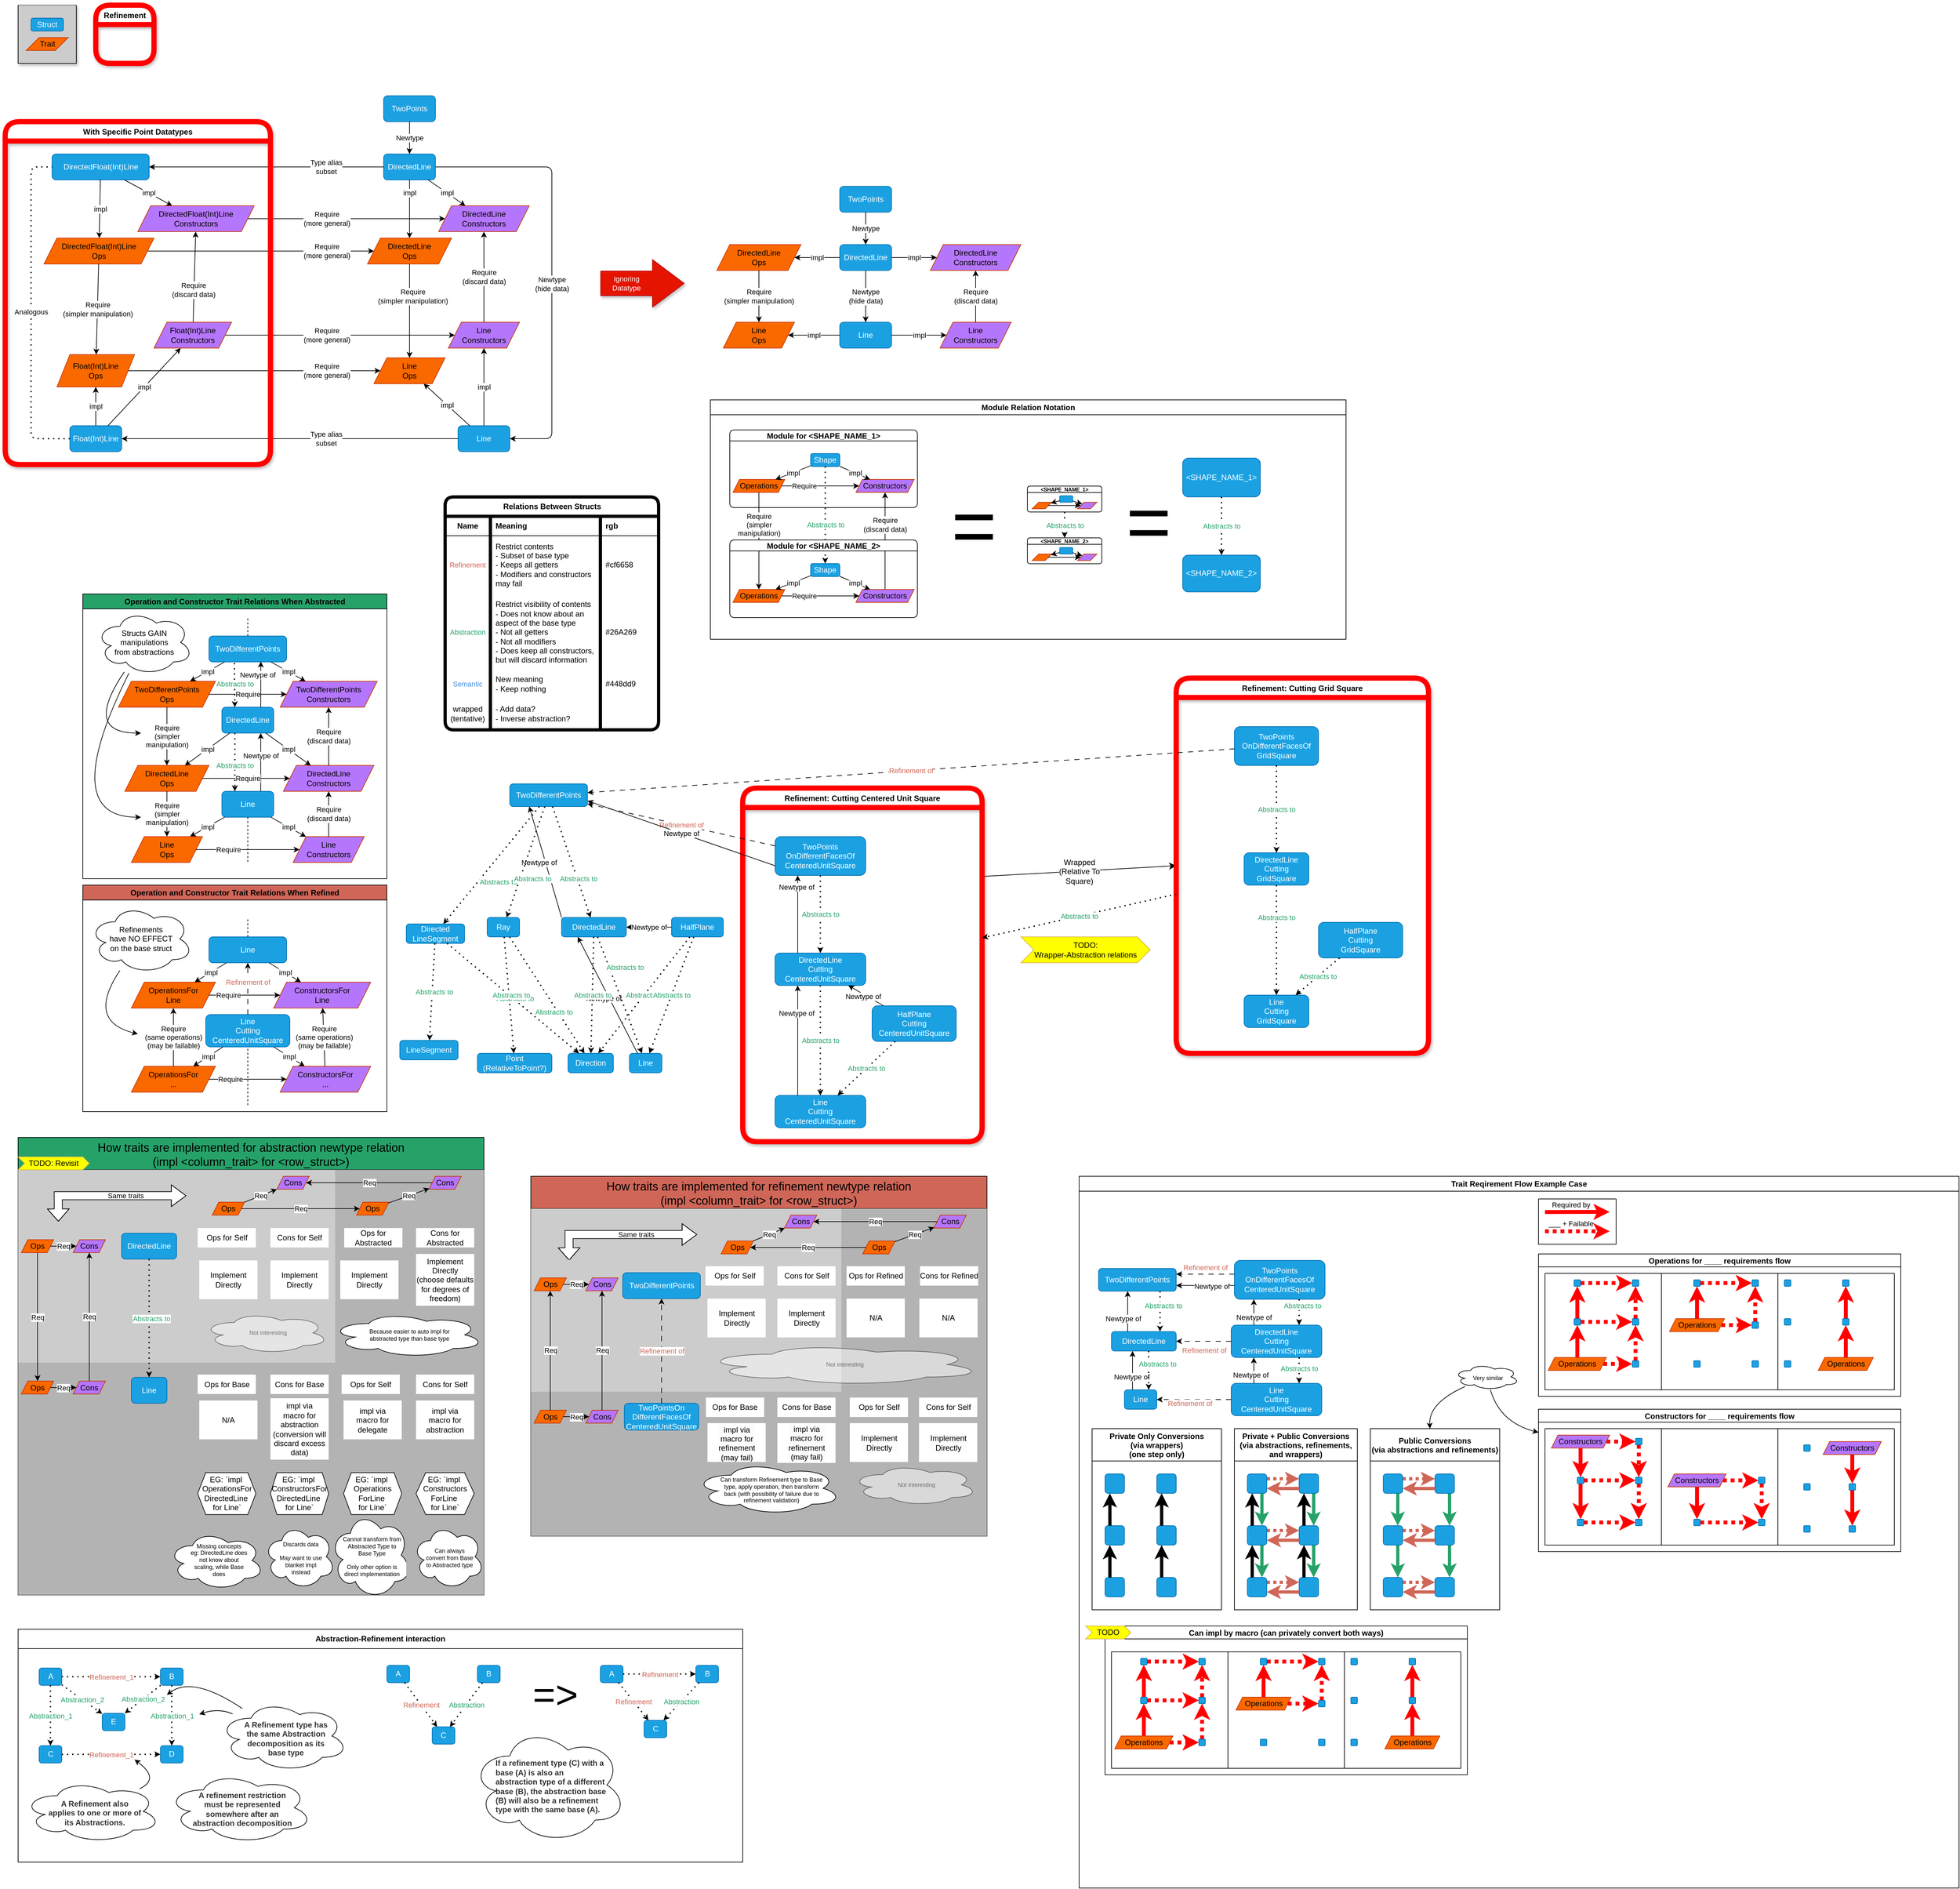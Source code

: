 <mxfile version="24.3.1" type="device">
  <diagram id="R2lEEEUBdFMjLlhIrx00" name="Page-1">
    <mxGraphModel dx="3168" dy="2610" grid="1" gridSize="10" guides="1" tooltips="1" connect="1" arrows="1" fold="1" page="1" pageScale="1" pageWidth="850" pageHeight="1100" background="#FFFFFF" math="0" shadow="0" extFonts="Permanent Marker^https://fonts.googleapis.com/css?family=Permanent+Marker">
      <root>
        <mxCell id="0" />
        <object label="main" id="1">
          <mxCell style="" parent="0" />
        </object>
        <mxCell id="Tf14-MGwDYPlrDCEWGdf-152" value="How traits are implemented for abstraction newtype relation&#xa;(impl &lt;column_trait&gt; for &lt;row_struct&gt;)" style="shape=table;childLayout=tableLayout;startSize=50;collapsible=0;recursiveResize=0;expand=0;fontSize=18;labelBackgroundColor=none;swimlaneFillColor=default;fillColor=#26A269;" parent="1" vertex="1">
          <mxGeometry x="-670" y="780" width="720" height="707" as="geometry" />
        </mxCell>
        <mxCell id="Tf14-MGwDYPlrDCEWGdf-153" value="" style="shape=tableRow;horizontal=0;swimlaneHead=0;swimlaneBody=0;top=0;left=0;strokeColor=inherit;bottom=0;right=0;dropTarget=0;fontStyle=0;fillColor=none;points=[[0,0.5],[1,0.5]];portConstraint=eastwest;startSize=0;collapsible=0;recursiveResize=0;expand=0;" parent="Tf14-MGwDYPlrDCEWGdf-152" vertex="1">
          <mxGeometry y="50" width="720" height="80" as="geometry" />
        </mxCell>
        <mxCell id="Tf14-MGwDYPlrDCEWGdf-213" style="swimlane;swimlaneHead=0;swimlaneBody=0;fontStyle=0;strokeColor=inherit;connectable=0;fillColor=none;startSize=0;collapsible=0;recursiveResize=0;expand=0;swimlaneFillColor=#CCCCCC;" parent="Tf14-MGwDYPlrDCEWGdf-153" vertex="1">
          <mxGeometry width="140" height="80" as="geometry">
            <mxRectangle width="140" height="80" as="alternateBounds" />
          </mxGeometry>
        </mxCell>
        <mxCell id="Tf14-MGwDYPlrDCEWGdf-154" value="" style="swimlane;swimlaneHead=0;swimlaneBody=0;fontStyle=0;strokeColor=inherit;connectable=0;fillColor=none;startSize=0;collapsible=0;recursiveResize=0;expand=0;swimlaneFillColor=#CCCCCC;" parent="Tf14-MGwDYPlrDCEWGdf-153" vertex="1">
          <mxGeometry x="140" width="130" height="80" as="geometry">
            <mxRectangle width="130" height="80" as="alternateBounds" />
          </mxGeometry>
        </mxCell>
        <mxCell id="Tf14-MGwDYPlrDCEWGdf-65" value="" style="shape=flexArrow;endArrow=classic;startArrow=classic;html=1;rounded=0;fillColor=default;width=12.5;endSize=7.225;anchorPointDirection=0;exitX=0.076;exitY=0;exitDx=0;exitDy=0;exitPerimeter=0;" parent="Tf14-MGwDYPlrDCEWGdf-154" edge="1">
          <mxGeometry width="100" height="100" relative="1" as="geometry">
            <mxPoint x="-77.8" y="80" as="sourcePoint" />
            <mxPoint x="120" y="40" as="targetPoint" />
            <Array as="points">
              <mxPoint x="-78" y="40" />
            </Array>
          </mxGeometry>
        </mxCell>
        <mxCell id="Tf14-MGwDYPlrDCEWGdf-83" value="Same traits" style="edgeLabel;html=1;align=center;verticalAlign=middle;resizable=0;points=[];labelBackgroundColor=none;" parent="Tf14-MGwDYPlrDCEWGdf-65" vertex="1" connectable="0">
          <mxGeometry x="-0.019" y="4" relative="1" as="geometry">
            <mxPoint x="27" y="4" as="offset" />
          </mxGeometry>
        </mxCell>
        <mxCell id="Tf14-MGwDYPlrDCEWGdf-155" value="" style="swimlane;swimlaneHead=0;swimlaneBody=0;fontStyle=0;strokeColor=inherit;connectable=0;fillColor=none;startSize=0;collapsible=0;recursiveResize=0;expand=0;swimlaneFillColor=#CCCCCC;" parent="Tf14-MGwDYPlrDCEWGdf-153" vertex="1">
          <mxGeometry x="270" width="110" height="80" as="geometry">
            <mxRectangle width="110" height="80" as="alternateBounds" />
          </mxGeometry>
        </mxCell>
        <mxCell id="Tf14-MGwDYPlrDCEWGdf-13" value="&lt;div&gt;Ops&lt;/div&gt;" style="rounded=0;whiteSpace=wrap;html=1;fillColor=#fa6800;strokeColor=#C73500;fontColor=#000000;shape=parallelogram;fixedSize=1;perimeter=parallelogramPerimeter;size=10;" parent="Tf14-MGwDYPlrDCEWGdf-155" vertex="1">
          <mxGeometry x="30" y="50" width="50" height="20" as="geometry" />
        </mxCell>
        <mxCell id="Tf14-MGwDYPlrDCEWGdf-156" value="" style="swimlane;swimlaneHead=0;swimlaneBody=0;fontStyle=0;strokeColor=inherit;connectable=0;fillColor=none;startSize=0;collapsible=0;recursiveResize=0;expand=0;swimlaneFillColor=#CCCCCC;" parent="Tf14-MGwDYPlrDCEWGdf-153" vertex="1">
          <mxGeometry x="380" width="110" height="80" as="geometry">
            <mxRectangle width="110" height="80" as="alternateBounds" />
          </mxGeometry>
        </mxCell>
        <mxCell id="Tf14-MGwDYPlrDCEWGdf-10" value="&lt;div&gt;Cons&lt;/div&gt;" style="rounded=0;whiteSpace=wrap;html=1;fillColor=#b576fe;strokeColor=#C73500;fontColor=#000000;shape=parallelogram;fixedSize=1;perimeter=parallelogramPerimeter;size=10;" parent="Tf14-MGwDYPlrDCEWGdf-156" vertex="1">
          <mxGeometry x="20" y="10" width="50" height="20" as="geometry" />
        </mxCell>
        <mxCell id="Tf14-MGwDYPlrDCEWGdf-157" value="" style="swimlane;swimlaneHead=0;swimlaneBody=0;fontStyle=0;strokeColor=inherit;connectable=0;fillColor=none;startSize=0;collapsible=0;recursiveResize=0;expand=0;shadow=0;swimlaneFillColor=#B3B3B3;" parent="Tf14-MGwDYPlrDCEWGdf-153" vertex="1">
          <mxGeometry x="490" width="110" height="80" as="geometry">
            <mxRectangle width="110" height="80" as="alternateBounds" />
          </mxGeometry>
        </mxCell>
        <mxCell id="Tf14-MGwDYPlrDCEWGdf-15" value="&lt;div&gt;Ops&lt;/div&gt;" style="rounded=0;whiteSpace=wrap;html=1;fillColor=#fa6800;strokeColor=#C73500;fontColor=#000000;shape=parallelogram;fixedSize=1;perimeter=parallelogramPerimeter;size=10;" parent="Tf14-MGwDYPlrDCEWGdf-157" vertex="1">
          <mxGeometry x="33" y="50" width="50" height="20" as="geometry" />
        </mxCell>
        <mxCell id="Tf14-MGwDYPlrDCEWGdf-158" value="" style="swimlane;swimlaneHead=0;swimlaneBody=0;fontStyle=0;strokeColor=inherit;connectable=0;fillColor=none;startSize=0;collapsible=0;recursiveResize=0;expand=0;swimlaneFillColor=#B3B3B3;" parent="Tf14-MGwDYPlrDCEWGdf-153" vertex="1">
          <mxGeometry x="600" width="120" height="80" as="geometry">
            <mxRectangle width="120" height="80" as="alternateBounds" />
          </mxGeometry>
        </mxCell>
        <mxCell id="Tf14-MGwDYPlrDCEWGdf-14" value="&lt;div&gt;Cons&lt;/div&gt;" style="rounded=0;whiteSpace=wrap;html=1;fillColor=#b576fe;strokeColor=#C73500;fontColor=#000000;shape=parallelogram;fixedSize=1;perimeter=parallelogramPerimeter;size=10;" parent="Tf14-MGwDYPlrDCEWGdf-158" vertex="1">
          <mxGeometry x="35" y="10" width="50" height="20" as="geometry" />
        </mxCell>
        <mxCell id="Tf14-MGwDYPlrDCEWGdf-18" value="" style="endArrow=classic;html=1;rounded=1;orthogonal=0;" parent="Tf14-MGwDYPlrDCEWGdf-153" source="Tf14-MGwDYPlrDCEWGdf-13" target="Tf14-MGwDYPlrDCEWGdf-10" edge="1">
          <mxGeometry relative="1" as="geometry">
            <mxPoint x="620" y="-270" as="sourcePoint" />
            <mxPoint x="660" y="-280" as="targetPoint" />
          </mxGeometry>
        </mxCell>
        <mxCell id="Tf14-MGwDYPlrDCEWGdf-19" value="Req" style="edgeLabel;resizable=0;html=1;;align=center;verticalAlign=middle;container=0;rounded=1;" parent="Tf14-MGwDYPlrDCEWGdf-18" connectable="0" vertex="1">
          <mxGeometry relative="1" as="geometry">
            <mxPoint as="offset" />
          </mxGeometry>
        </mxCell>
        <mxCell id="Tf14-MGwDYPlrDCEWGdf-26" value="" style="endArrow=classic;html=1;rounded=1;orthogonal=0;" parent="Tf14-MGwDYPlrDCEWGdf-153" source="Tf14-MGwDYPlrDCEWGdf-13" target="Tf14-MGwDYPlrDCEWGdf-15" edge="1">
          <mxGeometry relative="1" as="geometry">
            <mxPoint x="655" y="-180" as="sourcePoint" />
            <mxPoint x="710" y="-180" as="targetPoint" />
          </mxGeometry>
        </mxCell>
        <mxCell id="Tf14-MGwDYPlrDCEWGdf-27" value="Req" style="edgeLabel;resizable=0;html=1;;align=center;verticalAlign=middle;container=0;rounded=1;" parent="Tf14-MGwDYPlrDCEWGdf-26" connectable="0" vertex="1">
          <mxGeometry relative="1" as="geometry">
            <mxPoint as="offset" />
          </mxGeometry>
        </mxCell>
        <mxCell id="Tf14-MGwDYPlrDCEWGdf-20" value="" style="endArrow=classic;html=1;rounded=1;orthogonal=0;" parent="Tf14-MGwDYPlrDCEWGdf-153" source="Tf14-MGwDYPlrDCEWGdf-15" target="Tf14-MGwDYPlrDCEWGdf-14" edge="1">
          <mxGeometry relative="1" as="geometry">
            <mxPoint x="645" y="-300" as="sourcePoint" />
            <mxPoint x="700" y="-300" as="targetPoint" />
          </mxGeometry>
        </mxCell>
        <mxCell id="Tf14-MGwDYPlrDCEWGdf-21" value="Req" style="edgeLabel;resizable=0;html=1;;align=center;verticalAlign=middle;container=0;rounded=1;" parent="Tf14-MGwDYPlrDCEWGdf-20" connectable="0" vertex="1">
          <mxGeometry relative="1" as="geometry">
            <mxPoint as="offset" />
          </mxGeometry>
        </mxCell>
        <mxCell id="Tf14-MGwDYPlrDCEWGdf-28" value="" style="endArrow=classic;html=1;rounded=1;orthogonal=0;" parent="Tf14-MGwDYPlrDCEWGdf-153" source="Tf14-MGwDYPlrDCEWGdf-14" target="Tf14-MGwDYPlrDCEWGdf-10" edge="1">
          <mxGeometry relative="1" as="geometry">
            <mxPoint x="665" y="-170" as="sourcePoint" />
            <mxPoint x="720" y="-170" as="targetPoint" />
          </mxGeometry>
        </mxCell>
        <mxCell id="Tf14-MGwDYPlrDCEWGdf-29" value="Req" style="edgeLabel;resizable=0;html=1;;align=center;verticalAlign=middle;container=0;rounded=1;" parent="Tf14-MGwDYPlrDCEWGdf-28" connectable="0" vertex="1">
          <mxGeometry relative="1" as="geometry">
            <mxPoint as="offset" />
          </mxGeometry>
        </mxCell>
        <mxCell id="Tf14-MGwDYPlrDCEWGdf-161" value="" style="shape=tableRow;horizontal=0;swimlaneHead=0;swimlaneBody=0;top=0;left=0;strokeColor=inherit;bottom=0;right=0;dropTarget=0;fontStyle=0;fillColor=none;points=[[0,0.5],[1,0.5]];portConstraint=eastwest;startSize=0;collapsible=0;recursiveResize=0;expand=0;" parent="Tf14-MGwDYPlrDCEWGdf-152" vertex="1">
          <mxGeometry y="130" width="720" height="218" as="geometry" />
        </mxCell>
        <mxCell id="Tf14-MGwDYPlrDCEWGdf-214" style="swimlane;swimlaneHead=0;swimlaneBody=0;fontStyle=0;connectable=0;strokeColor=inherit;fillColor=none;startSize=0;collapsible=0;recursiveResize=0;expand=0;swimlaneFillColor=#CCCCCC;" parent="Tf14-MGwDYPlrDCEWGdf-161" vertex="1">
          <mxGeometry width="140" height="218" as="geometry">
            <mxRectangle width="140" height="218" as="alternateBounds" />
          </mxGeometry>
        </mxCell>
        <mxCell id="Tf14-MGwDYPlrDCEWGdf-43" value="&lt;div&gt;Cons&lt;/div&gt;" style="rounded=0;whiteSpace=wrap;html=1;fillColor=#b576fe;strokeColor=#C73500;fontColor=#000000;shape=parallelogram;fixedSize=1;perimeter=parallelogramPerimeter;size=10;" parent="Tf14-MGwDYPlrDCEWGdf-214" vertex="1">
          <mxGeometry x="85" y="28" width="50" height="20" as="geometry" />
        </mxCell>
        <mxCell id="Tf14-MGwDYPlrDCEWGdf-44" value="&lt;div&gt;Ops&lt;/div&gt;" style="rounded=0;whiteSpace=wrap;html=1;fillColor=#fa6800;strokeColor=#C73500;fontColor=#000000;shape=parallelogram;fixedSize=1;perimeter=parallelogramPerimeter;size=10;" parent="Tf14-MGwDYPlrDCEWGdf-214" vertex="1">
          <mxGeometry x="5" y="28" width="50" height="20" as="geometry" />
        </mxCell>
        <mxCell id="Tf14-MGwDYPlrDCEWGdf-49" value="" style="endArrow=classic;html=1;rounded=1;orthogonal=0;" parent="Tf14-MGwDYPlrDCEWGdf-214" source="Tf14-MGwDYPlrDCEWGdf-44" target="Tf14-MGwDYPlrDCEWGdf-43" edge="1">
          <mxGeometry relative="1" as="geometry">
            <mxPoint x="-232.5" y="138" as="sourcePoint" />
            <mxPoint x="-192.5" y="128" as="targetPoint" />
          </mxGeometry>
        </mxCell>
        <mxCell id="Tf14-MGwDYPlrDCEWGdf-50" value="Req" style="edgeLabel;resizable=0;html=1;;align=center;verticalAlign=middle;container=0;rounded=1;" parent="Tf14-MGwDYPlrDCEWGdf-49" connectable="0" vertex="1">
          <mxGeometry relative="1" as="geometry">
            <mxPoint as="offset" />
          </mxGeometry>
        </mxCell>
        <mxCell id="Tf14-MGwDYPlrDCEWGdf-162" value="" style="swimlane;swimlaneHead=0;swimlaneBody=0;fontStyle=0;connectable=0;strokeColor=inherit;fillColor=none;startSize=0;collapsible=0;recursiveResize=0;expand=0;swimlaneFillColor=#CCCCCC;" parent="Tf14-MGwDYPlrDCEWGdf-161" vertex="1">
          <mxGeometry x="140" width="130" height="218" as="geometry">
            <mxRectangle width="130" height="218" as="alternateBounds" />
          </mxGeometry>
        </mxCell>
        <mxCell id="Tf14-MGwDYPlrDCEWGdf-209" value="DirectedLine" style="rounded=1;whiteSpace=wrap;html=1;fillColor=#1ba1e2;strokeColor=#006EAF;fontColor=#ffffff;" parent="Tf14-MGwDYPlrDCEWGdf-162" vertex="1">
          <mxGeometry x="20" y="18" width="85" height="40" as="geometry" />
        </mxCell>
        <mxCell id="Tf14-MGwDYPlrDCEWGdf-163" value="" style="swimlane;swimlaneHead=0;swimlaneBody=0;fontStyle=0;connectable=0;strokeColor=default;fillColor=none;startSize=0;collapsible=0;recursiveResize=0;expand=0;swimlaneFillColor=#CCCCCC;rounded=0;strokeWidth=5;perimeterSpacing=8;" parent="Tf14-MGwDYPlrDCEWGdf-161" vertex="1">
          <mxGeometry x="270" width="110" height="218" as="geometry">
            <mxRectangle width="110" height="218" as="alternateBounds" />
          </mxGeometry>
        </mxCell>
        <mxCell id="Tf14-MGwDYPlrDCEWGdf-221" value="&lt;div&gt;Implement&lt;div&gt;Directly&lt;/div&gt;&lt;/div&gt;" style="shape=partialRectangle;html=1;whiteSpace=wrap;connectable=0;strokeColor=inherit;overflow=hidden;fillColor=default;top=0;left=0;bottom=0;right=0;pointerEvents=1;spacing=0;" parent="Tf14-MGwDYPlrDCEWGdf-163" vertex="1">
          <mxGeometry x="10" y="60" width="90" height="60" as="geometry">
            <mxRectangle width="79" height="77" as="alternateBounds" />
          </mxGeometry>
        </mxCell>
        <mxCell id="Hov7pTeKHOUxiJYiTZTO-2" value="&lt;div&gt;Ops for Self&lt;/div&gt;" style="shape=partialRectangle;html=1;whiteSpace=wrap;connectable=0;strokeColor=inherit;overflow=hidden;fillColor=default;top=0;left=0;bottom=0;right=0;pointerEvents=1;spacing=0;" parent="Tf14-MGwDYPlrDCEWGdf-163" vertex="1">
          <mxGeometry x="7.5" y="10" width="90" height="30" as="geometry">
            <mxRectangle width="79" height="77" as="alternateBounds" />
          </mxGeometry>
        </mxCell>
        <mxCell id="Tf14-MGwDYPlrDCEWGdf-164" value="" style="swimlane;swimlaneHead=0;swimlaneBody=0;fontStyle=0;connectable=0;strokeColor=inherit;fillColor=none;startSize=0;collapsible=0;recursiveResize=0;expand=0;swimlaneFillColor=#CCCCCC;" parent="Tf14-MGwDYPlrDCEWGdf-161" vertex="1">
          <mxGeometry x="380" width="110" height="218" as="geometry">
            <mxRectangle width="110" height="218" as="alternateBounds" />
          </mxGeometry>
        </mxCell>
        <mxCell id="Tf14-MGwDYPlrDCEWGdf-222" value="&lt;div&gt;&lt;span style=&quot;background-color: initial;&quot;&gt;Implement&lt;/span&gt;&lt;br&gt;&lt;/div&gt;&lt;div&gt;Directly&lt;/div&gt;" style="shape=partialRectangle;html=1;whiteSpace=wrap;connectable=0;strokeColor=inherit;overflow=hidden;fillColor=default;top=0;left=0;bottom=0;right=0;pointerEvents=1;spacing=0;" parent="Tf14-MGwDYPlrDCEWGdf-164" vertex="1">
          <mxGeometry x="10" y="60" width="90" height="60" as="geometry">
            <mxRectangle width="79" height="77" as="alternateBounds" />
          </mxGeometry>
        </mxCell>
        <mxCell id="Hov7pTeKHOUxiJYiTZTO-1" value="&lt;div&gt;Cons for Self&lt;/div&gt;" style="shape=partialRectangle;html=1;whiteSpace=wrap;connectable=0;strokeColor=inherit;overflow=hidden;fillColor=default;top=0;left=0;bottom=0;right=0;pointerEvents=1;spacing=0;" parent="Tf14-MGwDYPlrDCEWGdf-164" vertex="1">
          <mxGeometry x="10" y="10" width="90" height="30" as="geometry">
            <mxRectangle width="79" height="77" as="alternateBounds" />
          </mxGeometry>
        </mxCell>
        <mxCell id="Hov7pTeKHOUxiJYiTZTO-25" value="Not interesting" style="shape=cloud;fontSize=9;spacing=0;html=1;whiteSpace=wrap;fontColor=default;labelBorderColor=none;textShadow=0;perimeter=ellipsePerimeter;spacingLeft=33;spacingRight=26;spacingTop=-7;spacingBottom=-7;labelBackgroundColor=none;opacity=50;textOpacity=50;" parent="Tf14-MGwDYPlrDCEWGdf-164" vertex="1">
          <mxGeometry x="-94.38" y="140" width="194.38" height="64" as="geometry" />
        </mxCell>
        <mxCell id="Tf14-MGwDYPlrDCEWGdf-165" value="" style="swimlane;swimlaneHead=0;swimlaneBody=0;fontStyle=0;connectable=0;strokeColor=inherit;fillColor=none;startSize=0;collapsible=0;recursiveResize=0;expand=0;swimlaneFillColor=#B3B3B3;" parent="Tf14-MGwDYPlrDCEWGdf-161" vertex="1">
          <mxGeometry x="490" width="110" height="218" as="geometry">
            <mxRectangle width="110" height="218" as="alternateBounds" />
          </mxGeometry>
        </mxCell>
        <mxCell id="Tf14-MGwDYPlrDCEWGdf-227" value="&lt;div&gt;&lt;span style=&quot;background-color: initial;&quot;&gt;Implement&lt;/span&gt;&lt;br&gt;&lt;/div&gt;&lt;div&gt;Directly&lt;/div&gt;" style="shape=partialRectangle;html=1;whiteSpace=wrap;connectable=0;strokeColor=inherit;overflow=hidden;fillColor=default;top=0;left=0;bottom=0;right=0;pointerEvents=1;spacing=0;" parent="Tf14-MGwDYPlrDCEWGdf-165" vertex="1">
          <mxGeometry x="8" y="60" width="90" height="60" as="geometry">
            <mxRectangle width="79" height="77" as="alternateBounds" />
          </mxGeometry>
        </mxCell>
        <mxCell id="Hov7pTeKHOUxiJYiTZTO-8" value="&lt;div&gt;Ops for Abstracted&lt;/div&gt;" style="shape=partialRectangle;html=1;whiteSpace=wrap;connectable=0;strokeColor=inherit;overflow=hidden;fillColor=default;top=0;left=0;bottom=0;right=0;pointerEvents=1;spacing=0;" parent="Tf14-MGwDYPlrDCEWGdf-165" vertex="1">
          <mxGeometry x="14" y="10" width="90" height="30" as="geometry">
            <mxRectangle width="79" height="77" as="alternateBounds" />
          </mxGeometry>
        </mxCell>
        <mxCell id="Tf14-MGwDYPlrDCEWGdf-166" value="" style="swimlane;swimlaneHead=0;swimlaneBody=0;fontStyle=0;connectable=0;strokeColor=inherit;fillColor=none;startSize=0;collapsible=0;recursiveResize=0;expand=0;swimlaneFillColor=#B3B3B3;" parent="Tf14-MGwDYPlrDCEWGdf-161" vertex="1">
          <mxGeometry x="600" width="120" height="218" as="geometry">
            <mxRectangle width="120" height="218" as="alternateBounds" />
          </mxGeometry>
        </mxCell>
        <mxCell id="Tf14-MGwDYPlrDCEWGdf-228" value="&lt;div&gt;&lt;span style=&quot;background-color: initial;&quot;&gt;Implement&lt;/span&gt;&lt;br&gt;&lt;/div&gt;&lt;div&gt;Directly&lt;/div&gt;&lt;div&gt;(choose defaults for degrees of freedom)&lt;/div&gt;" style="shape=partialRectangle;html=1;whiteSpace=wrap;connectable=0;strokeColor=inherit;overflow=hidden;fillColor=default;top=0;left=0;bottom=0;right=0;pointerEvents=1;spacing=0;" parent="Tf14-MGwDYPlrDCEWGdf-166" vertex="1">
          <mxGeometry x="15" y="50" width="90" height="80" as="geometry">
            <mxRectangle width="79" height="77" as="alternateBounds" />
          </mxGeometry>
        </mxCell>
        <mxCell id="Hov7pTeKHOUxiJYiTZTO-7" value="&lt;div&gt;Cons for Abstracted&lt;/div&gt;" style="shape=partialRectangle;html=1;whiteSpace=wrap;connectable=0;strokeColor=inherit;overflow=hidden;fillColor=default;top=0;left=0;bottom=0;right=0;pointerEvents=1;spacing=0;" parent="Tf14-MGwDYPlrDCEWGdf-166" vertex="1">
          <mxGeometry x="15" y="10" width="90" height="30" as="geometry">
            <mxRectangle width="79" height="77" as="alternateBounds" />
          </mxGeometry>
        </mxCell>
        <mxCell id="Hov7pTeKHOUxiJYiTZTO-11" value="Because easier to auto impl for&lt;div&gt;abstracted type than base type&lt;/div&gt;" style="shape=cloud;fontSize=9;spacing=0;html=1;whiteSpace=wrap;fontColor=default;labelBorderColor=none;textShadow=0;perimeter=ellipsePerimeter;spacingLeft=33;spacingRight=26;spacingTop=-7;spacingBottom=-7;labelBackgroundColor=none;" parent="Tf14-MGwDYPlrDCEWGdf-166" vertex="1">
          <mxGeometry x="-117" y="140" width="237" height="70" as="geometry" />
        </mxCell>
        <mxCell id="Tf14-MGwDYPlrDCEWGdf-169" value="" style="shape=tableRow;horizontal=0;swimlaneHead=0;swimlaneBody=0;top=0;left=0;strokeColor=inherit;bottom=0;right=0;dropTarget=0;fontStyle=0;fillColor=none;points=[[0,0.5],[1,0.5]];portConstraint=eastwest;startSize=0;collapsible=0;recursiveResize=0;expand=0;" parent="Tf14-MGwDYPlrDCEWGdf-152" vertex="1">
          <mxGeometry y="348" width="720" height="359" as="geometry" />
        </mxCell>
        <mxCell id="Tf14-MGwDYPlrDCEWGdf-215" style="swimlane;swimlaneHead=0;swimlaneBody=0;fontStyle=0;connectable=0;strokeColor=inherit;fillColor=none;startSize=0;collapsible=0;recursiveResize=0;expand=0;swimlaneFillColor=#B3B3B3;" parent="Tf14-MGwDYPlrDCEWGdf-169" vertex="1">
          <mxGeometry width="140" height="359" as="geometry">
            <mxRectangle width="140" height="359" as="alternateBounds" />
          </mxGeometry>
        </mxCell>
        <mxCell id="Tf14-MGwDYPlrDCEWGdf-45" value="&lt;div&gt;Cons&lt;/div&gt;" style="rounded=0;whiteSpace=wrap;html=1;fillColor=#b576fe;strokeColor=#C73500;fontColor=#000000;shape=parallelogram;fixedSize=1;perimeter=parallelogramPerimeter;size=10;" parent="Tf14-MGwDYPlrDCEWGdf-215" vertex="1">
          <mxGeometry x="85" y="28.5" width="50" height="20" as="geometry" />
        </mxCell>
        <mxCell id="Tf14-MGwDYPlrDCEWGdf-46" value="&lt;div&gt;Ops&lt;/div&gt;" style="rounded=0;whiteSpace=wrap;html=1;fillColor=#fa6800;strokeColor=#C73500;fontColor=#000000;shape=parallelogram;fixedSize=1;perimeter=parallelogramPerimeter;size=10;" parent="Tf14-MGwDYPlrDCEWGdf-215" vertex="1">
          <mxGeometry x="5" y="28.5" width="50" height="20" as="geometry" />
        </mxCell>
        <mxCell id="Tf14-MGwDYPlrDCEWGdf-51" value="" style="endArrow=classic;html=1;rounded=1;orthogonal=0;" parent="Tf14-MGwDYPlrDCEWGdf-215" source="Tf14-MGwDYPlrDCEWGdf-46" target="Tf14-MGwDYPlrDCEWGdf-45" edge="1">
          <mxGeometry relative="1" as="geometry">
            <mxPoint x="-207.5" y="23.5" as="sourcePoint" />
            <mxPoint x="-152.5" y="23.5" as="targetPoint" />
          </mxGeometry>
        </mxCell>
        <mxCell id="Tf14-MGwDYPlrDCEWGdf-52" value="Req" style="edgeLabel;resizable=0;html=1;;align=center;verticalAlign=middle;container=0;rounded=1;" parent="Tf14-MGwDYPlrDCEWGdf-51" connectable="0" vertex="1">
          <mxGeometry relative="1" as="geometry">
            <mxPoint as="offset" />
          </mxGeometry>
        </mxCell>
        <mxCell id="Tf14-MGwDYPlrDCEWGdf-170" value="" style="swimlane;swimlaneHead=0;swimlaneBody=0;fontStyle=0;connectable=0;strokeColor=inherit;fillColor=none;startSize=0;collapsible=0;recursiveResize=0;expand=0;swimlaneFillColor=#B3B3B3;" parent="Tf14-MGwDYPlrDCEWGdf-169" vertex="1">
          <mxGeometry x="140" width="130" height="359" as="geometry">
            <mxRectangle width="130" height="359" as="alternateBounds" />
          </mxGeometry>
        </mxCell>
        <mxCell id="Tf14-MGwDYPlrDCEWGdf-208" value="&lt;div&gt;Line&lt;/div&gt;" style="rounded=1;whiteSpace=wrap;html=1;fillColor=#1ba1e2;strokeColor=#006EAF;fontColor=#ffffff;" parent="Tf14-MGwDYPlrDCEWGdf-170" vertex="1">
          <mxGeometry x="35" y="22.75" width="55" height="40" as="geometry" />
        </mxCell>
        <mxCell id="Tf14-MGwDYPlrDCEWGdf-171" value="" style="swimlane;swimlaneHead=0;swimlaneBody=0;fontStyle=0;connectable=0;strokeColor=inherit;fillColor=none;startSize=0;collapsible=0;recursiveResize=0;expand=0;swimlaneFillColor=#B3B3B3;" parent="Tf14-MGwDYPlrDCEWGdf-169" vertex="1">
          <mxGeometry x="270" width="110" height="359" as="geometry">
            <mxRectangle width="110" height="359" as="alternateBounds" />
          </mxGeometry>
        </mxCell>
        <mxCell id="Tf14-MGwDYPlrDCEWGdf-231" value="&lt;div&gt;N/A&lt;br&gt;&lt;/div&gt;" style="shape=partialRectangle;html=1;whiteSpace=wrap;connectable=0;strokeColor=inherit;overflow=hidden;fillColor=default;top=0;left=0;bottom=0;right=0;pointerEvents=1;spacing=0;" parent="Tf14-MGwDYPlrDCEWGdf-171" vertex="1">
          <mxGeometry x="10" y="58.5" width="90" height="60" as="geometry">
            <mxRectangle width="79" height="77" as="alternateBounds" />
          </mxGeometry>
        </mxCell>
        <mxCell id="Hov7pTeKHOUxiJYiTZTO-3" value="&lt;div&gt;Ops for Base&lt;/div&gt;" style="shape=partialRectangle;html=1;whiteSpace=wrap;connectable=0;strokeColor=inherit;overflow=hidden;fillColor=default;top=0;left=0;bottom=0;right=0;pointerEvents=1;spacing=0;" parent="Tf14-MGwDYPlrDCEWGdf-171" vertex="1">
          <mxGeometry x="7.5" y="18.5" width="90" height="30" as="geometry">
            <mxRectangle width="79" height="77" as="alternateBounds" />
          </mxGeometry>
        </mxCell>
        <mxCell id="Hov7pTeKHOUxiJYiTZTO-12" value="&lt;div&gt;Missing concepts&lt;/div&gt;eg: DirectedLine does not know about scaling, while Base does" style="shape=cloud;fontSize=9;spacing=0;html=1;whiteSpace=wrap;fontColor=default;labelBorderColor=none;textShadow=0;perimeter=ellipsePerimeter;spacingLeft=33;spacingRight=26;spacingTop=-4;spacingBottom=-3;labelBackgroundColor=none;" parent="Tf14-MGwDYPlrDCEWGdf-171" vertex="1">
          <mxGeometry x="-37.5" y="260" width="147.5" height="91.5" as="geometry" />
        </mxCell>
        <mxCell id="rz2tL8ZGzGI4UOQEXGXi-39" value="EG: `impl&amp;nbsp;&lt;div&gt;OperationsFor&lt;div&gt;DirectedLine&amp;nbsp;&lt;/div&gt;&lt;div&gt;for Line`&lt;/div&gt;&lt;/div&gt;" style="shape=hexagon;html=1;whiteSpace=wrap;connectable=0;strokeColor=inherit;overflow=hidden;fillColor=default;top=0;left=0;bottom=0;right=0;pointerEvents=1;spacing=0;fixedSize=1;labelBorderColor=none;spacingLeft=0;labelBackgroundColor=none;boundedLbl=1;backgroundOutline=1;darkOpacity=0.05;size=12.5;perimeter=hexagonPerimeter2;" parent="Tf14-MGwDYPlrDCEWGdf-171" vertex="1">
          <mxGeometry x="7.5" y="170" width="90" height="64.75" as="geometry">
            <mxRectangle width="79" height="77" as="alternateBounds" />
          </mxGeometry>
        </mxCell>
        <mxCell id="Tf14-MGwDYPlrDCEWGdf-172" value="" style="swimlane;swimlaneHead=0;swimlaneBody=0;fontStyle=0;connectable=0;strokeColor=inherit;fillColor=none;startSize=0;collapsible=0;recursiveResize=0;expand=0;swimlaneFillColor=#B3B3B3;" parent="Tf14-MGwDYPlrDCEWGdf-169" vertex="1">
          <mxGeometry x="380" width="110" height="359" as="geometry">
            <mxRectangle width="110" height="359" as="alternateBounds" />
          </mxGeometry>
        </mxCell>
        <mxCell id="Tf14-MGwDYPlrDCEWGdf-235" value="&lt;span style=&quot;color: rgb(0, 0, 0); font-family: Helvetica; font-size: 12px; font-style: normal; font-variant-ligatures: normal; font-variant-caps: normal; font-weight: 400; letter-spacing: normal; orphans: 2; text-align: center; text-indent: 0px; text-transform: none; widows: 2; word-spacing: 0px; -webkit-text-stroke-width: 0px; white-space: normal; text-decoration-thickness: initial; text-decoration-style: initial; text-decoration-color: initial; float: none; display: inline !important;&quot;&gt;impl via&lt;/span&gt;&lt;div style=&quot;forced-color-adjust: none; color: rgb(0, 0, 0); font-family: Helvetica; font-size: 12px; font-style: normal; font-variant-ligatures: normal; font-variant-caps: normal; font-weight: 400; letter-spacing: normal; orphans: 2; text-align: center; text-indent: 0px; text-transform: none; widows: 2; word-spacing: 0px; -webkit-text-stroke-width: 0px; white-space: normal; text-decoration-thickness: initial; text-decoration-style: initial; text-decoration-color: initial;&quot;&gt;macro for abstraction&lt;/div&gt;&lt;div style=&quot;forced-color-adjust: none; color: rgb(0, 0, 0); font-family: Helvetica; font-size: 12px; font-style: normal; font-variant-ligatures: normal; font-variant-caps: normal; font-weight: 400; letter-spacing: normal; orphans: 2; text-align: center; text-indent: 0px; text-transform: none; widows: 2; word-spacing: 0px; -webkit-text-stroke-width: 0px; white-space: normal; text-decoration-thickness: initial; text-decoration-style: initial; text-decoration-color: initial;&quot;&gt;(conversion will discard excess data)&lt;/div&gt;" style="shape=partialRectangle;html=1;whiteSpace=wrap;connectable=0;strokeColor=inherit;overflow=hidden;fillColor=default;top=0;left=0;bottom=0;right=0;pointerEvents=1;spacing=0;labelBorderColor=none;" parent="Tf14-MGwDYPlrDCEWGdf-172" vertex="1">
          <mxGeometry x="10" y="55" width="90" height="95" as="geometry">
            <mxRectangle width="79" height="77" as="alternateBounds" />
          </mxGeometry>
        </mxCell>
        <mxCell id="Hov7pTeKHOUxiJYiTZTO-4" value="&lt;div&gt;Cons for Base&lt;/div&gt;" style="shape=partialRectangle;html=1;whiteSpace=wrap;connectable=0;strokeColor=inherit;overflow=hidden;fillColor=default;top=0;left=0;bottom=0;right=0;pointerEvents=1;spacing=0;" parent="Tf14-MGwDYPlrDCEWGdf-172" vertex="1">
          <mxGeometry x="10" y="18.5" width="90" height="30" as="geometry">
            <mxRectangle width="79" height="77" as="alternateBounds" />
          </mxGeometry>
        </mxCell>
        <mxCell id="rz2tL8ZGzGI4UOQEXGXi-34" value="EG: `impl&amp;nbsp;&lt;div&gt;ConstructorsFor&lt;div&gt;DirectedLine&amp;nbsp;&lt;/div&gt;&lt;div&gt;for Line`&lt;/div&gt;&lt;/div&gt;" style="shape=hexagon;html=1;whiteSpace=wrap;connectable=0;strokeColor=inherit;overflow=hidden;fillColor=default;top=0;left=0;bottom=0;right=0;pointerEvents=1;spacing=0;fixedSize=1;labelBorderColor=none;spacingLeft=0;labelBackgroundColor=none;boundedLbl=1;backgroundOutline=1;darkOpacity=0.05;size=10;perimeter=hexagonPerimeter2;" parent="Tf14-MGwDYPlrDCEWGdf-172" vertex="1">
          <mxGeometry x="10" y="170" width="90" height="64.75" as="geometry">
            <mxRectangle width="79" height="77" as="alternateBounds" />
          </mxGeometry>
        </mxCell>
        <mxCell id="rz2tL8ZGzGI4UOQEXGXi-35" value="Discards data&lt;div&gt;&lt;br&gt;&lt;/div&gt;&lt;div&gt;May want to use blanket impl instead&lt;/div&gt;" style="shape=cloud;fontSize=9;spacing=0;html=1;whiteSpace=wrap;fontColor=default;labelBorderColor=none;textShadow=0;perimeter=ellipsePerimeter;spacingLeft=20;spacingRight=16;spacingTop=-13;spacingBottom=-17;labelBackgroundColor=none;" parent="Tf14-MGwDYPlrDCEWGdf-172" vertex="1">
          <mxGeometry y="250" width="110" height="100" as="geometry" />
        </mxCell>
        <mxCell id="Tf14-MGwDYPlrDCEWGdf-173" value="" style="swimlane;swimlaneHead=0;swimlaneBody=0;fontStyle=0;connectable=0;strokeColor=inherit;fillColor=none;startSize=0;collapsible=0;recursiveResize=0;expand=0;swimlaneFillColor=#B3B3B3;" parent="Tf14-MGwDYPlrDCEWGdf-169" vertex="1">
          <mxGeometry x="490" width="110" height="359" as="geometry">
            <mxRectangle width="110" height="359" as="alternateBounds" />
          </mxGeometry>
        </mxCell>
        <mxCell id="Tf14-MGwDYPlrDCEWGdf-237" value="&lt;span style=&quot;color: rgb(0, 0, 0); font-family: Helvetica; font-size: 12px; font-style: normal; font-variant-ligatures: normal; font-variant-caps: normal; font-weight: 400; letter-spacing: normal; orphans: 2; text-align: center; text-indent: 0px; text-transform: none; widows: 2; word-spacing: 0px; -webkit-text-stroke-width: 0px; white-space: normal; text-decoration-thickness: initial; text-decoration-style: initial; text-decoration-color: initial; float: none; display: inline !important;&quot;&gt;impl via&lt;/span&gt;&lt;div style=&quot;forced-color-adjust: none; color: rgb(0, 0, 0); font-family: Helvetica; font-size: 12px; font-style: normal; font-variant-ligatures: normal; font-variant-caps: normal; font-weight: 400; letter-spacing: normal; orphans: 2; text-align: center; text-indent: 0px; text-transform: none; widows: 2; word-spacing: 0px; -webkit-text-stroke-width: 0px; white-space: normal; text-decoration-thickness: initial; text-decoration-style: initial; text-decoration-color: initial;&quot;&gt;macro for delegate&lt;/div&gt;" style="shape=partialRectangle;html=1;whiteSpace=wrap;connectable=0;strokeColor=inherit;overflow=hidden;fillColor=default;top=0;left=0;bottom=0;right=0;pointerEvents=1;spacing=0;" parent="Tf14-MGwDYPlrDCEWGdf-173" vertex="1">
          <mxGeometry x="13" y="58.5" width="90" height="60" as="geometry">
            <mxRectangle width="79" height="77" as="alternateBounds" />
          </mxGeometry>
        </mxCell>
        <mxCell id="Hov7pTeKHOUxiJYiTZTO-5" value="&lt;div&gt;Ops for Self&lt;/div&gt;" style="shape=partialRectangle;html=1;whiteSpace=wrap;connectable=0;strokeColor=inherit;overflow=hidden;fillColor=default;top=0;left=0;bottom=0;right=0;pointerEvents=1;spacing=0;" parent="Tf14-MGwDYPlrDCEWGdf-173" vertex="1">
          <mxGeometry x="10" y="18.5" width="90" height="30" as="geometry">
            <mxRectangle width="79" height="77" as="alternateBounds" />
          </mxGeometry>
        </mxCell>
        <mxCell id="rz2tL8ZGzGI4UOQEXGXi-37" value="EG: `impl&amp;nbsp;&lt;div&gt;Operations&lt;/div&gt;&lt;div&gt;&lt;span style=&quot;color: rgba(0, 0, 0, 0); font-family: monospace; font-size: 0px; text-align: start; text-wrap: nowrap; background-color: initial;&quot;&gt;%3CmxGraphModel%3E%3Croot%3E%3CmxCell%20id%3D%220%22%2F%3E%3CmxCell%20id%3D%221%22%20parent%3D%220%22%2F%3E%3CmxCell%20id%3D%222%22%20value%3D%22EG%3A%20%60impl%26amp%3Bnbsp%3B%26lt%3Bdiv%26gt%3BConstructorsFor%26lt%3Bdiv%26gt%3BDirectedLine%26amp%3Bnbsp%3B%26lt%3B%2Fdiv%26gt%3B%26lt%3Bdiv%26gt%3Bfor%20Line%60%26lt%3B%2Fdiv%26gt%3B%26lt%3B%2Fdiv%26gt%3B%22%20style%3D%22shape%3Dcard%3Bhtml%3D1%3BwhiteSpace%3Dwrap%3Bconnectable%3D0%3BstrokeColor%3Dinherit%3Boverflow%3Dhidden%3BfillColor%3Ddefault%3Btop%3D0%3Bleft%3D0%3Bbottom%3D0%3Bright%3D0%3BpointerEvents%3D1%3Bspacing%3D0%3BfixedSize%3D1%3BlabelBorderColor%3Dnone%3BspacingLeft%3D0%3BlabelBackgroundColor%3Dnone%3BboundedLbl%3D1%3BbackgroundOutline%3D1%3BdarkOpacity%3D0.05%3Bsize%3D20%3B%22%20vertex%3D%221%22%20parent%3D%221%22%3E%3CmxGeometry%20x%3D%22-280%22%20y%3D%221390.25%22%20width%3D%2290%22%20height%3D%2264.75%22%20as%3D%22geometry%22%3E%3CmxRectangle%20width%3D%2279%22%20height%3D%2277%22%20as%3D%22alternateBounds%22%2F%3E%3C%2FmxGeometry%3E%3C%2FmxCell%3E%3C%2Froot%3E%3C%2FmxGraphModel%3E&lt;/span&gt;For&lt;span style=&quot;background-color: initial;&quot;&gt;Line&amp;nbsp;&lt;/span&gt;&lt;div&gt;for Line`&lt;/div&gt;&lt;/div&gt;" style="shape=hexagon;html=1;whiteSpace=wrap;connectable=0;strokeColor=inherit;overflow=hidden;fillColor=default;top=0;left=0;bottom=0;right=0;pointerEvents=1;spacing=0;fixedSize=1;labelBorderColor=none;spacingLeft=0;labelBackgroundColor=none;boundedLbl=1;backgroundOutline=1;darkOpacity=0.05;size=12;perimeter=hexagonPerimeter2;" parent="Tf14-MGwDYPlrDCEWGdf-173" vertex="1">
          <mxGeometry x="13" y="170" width="90" height="64.75" as="geometry">
            <mxRectangle width="79" height="77" as="alternateBounds" />
          </mxGeometry>
        </mxCell>
        <mxCell id="rz2tL8ZGzGI4UOQEXGXi-40" value="Cannot transform from Abstracted Type to Base Type&lt;div&gt;&lt;br&gt;&lt;/div&gt;&lt;div&gt;Only other option is direct implementation&lt;/div&gt;" style="shape=cloud;fontSize=9;spacing=0;html=1;whiteSpace=wrap;fontColor=default;labelBorderColor=none;textShadow=0;perimeter=ellipsePerimeter;spacingLeft=20;spacingRight=16;spacingTop=-13;spacingBottom=-17;labelBackgroundColor=none;" parent="Tf14-MGwDYPlrDCEWGdf-173" vertex="1">
          <mxGeometry x="-7.75" y="230" width="125.5" height="135" as="geometry" />
        </mxCell>
        <mxCell id="Tf14-MGwDYPlrDCEWGdf-174" value="" style="swimlane;swimlaneHead=0;swimlaneBody=0;fontStyle=0;connectable=0;strokeColor=inherit;fillColor=none;startSize=0;collapsible=0;recursiveResize=0;expand=0;swimlaneFillColor=#B3B3B3;" parent="Tf14-MGwDYPlrDCEWGdf-169" vertex="1">
          <mxGeometry x="600" width="120" height="359" as="geometry">
            <mxRectangle width="120" height="359" as="alternateBounds" />
          </mxGeometry>
        </mxCell>
        <mxCell id="Tf14-MGwDYPlrDCEWGdf-239" value="impl via&lt;div&gt;macro for abstraction&lt;/div&gt;" style="shape=partialRectangle;html=1;whiteSpace=wrap;connectable=0;strokeColor=inherit;overflow=hidden;fillColor=default;top=0;left=0;bottom=0;right=0;pointerEvents=1;spacing=0;" parent="Tf14-MGwDYPlrDCEWGdf-174" vertex="1">
          <mxGeometry x="15" y="58.5" width="90" height="60" as="geometry">
            <mxRectangle width="79" height="77" as="alternateBounds" />
          </mxGeometry>
        </mxCell>
        <mxCell id="Hov7pTeKHOUxiJYiTZTO-6" value="&lt;div&gt;Cons for Self&lt;/div&gt;" style="shape=partialRectangle;html=1;whiteSpace=wrap;connectable=0;strokeColor=inherit;overflow=hidden;fillColor=default;top=0;left=0;bottom=0;right=0;pointerEvents=1;spacing=0;" parent="Tf14-MGwDYPlrDCEWGdf-174" vertex="1">
          <mxGeometry x="15" y="18.5" width="90" height="30" as="geometry">
            <mxRectangle width="79" height="77" as="alternateBounds" />
          </mxGeometry>
        </mxCell>
        <mxCell id="rz2tL8ZGzGI4UOQEXGXi-38" value="EG: `impl&amp;nbsp;&lt;div&gt;Constructors&lt;/div&gt;&lt;div&gt;&lt;span style=&quot;color: rgba(0, 0, 0, 0); font-family: monospace; font-size: 0px; text-align: start; text-wrap: nowrap; background-color: initial;&quot;&gt;%3CmxGraphModel%3E%3Croot%3E%3CmxCell%20id%3D%220%22%2F%3E%3CmxCell%20id%3D%221%22%20parent%3D%220%22%2F%3E%3CmxCell%20id%3D%222%22%20value%3D%22EG%3A%20%60impl%26amp%3Bnbsp%3B%26lt%3Bdiv%26gt%3BConstructorsFor%26lt%3Bdiv%26gt%3BDirectedLine%26amp%3Bnbsp%3B%26lt%3B%2Fdiv%26gt%3B%26lt%3Bdiv%26gt%3Bfor%20Line%60%26lt%3B%2Fdiv%26gt%3B%26lt%3B%2Fdiv%26gt%3B%22%20style%3D%22shape%3Dcard%3Bhtml%3D1%3BwhiteSpace%3Dwrap%3Bconnectable%3D0%3BstrokeColor%3Dinherit%3Boverflow%3Dhidden%3BfillColor%3Ddefault%3Btop%3D0%3Bleft%3D0%3Bbottom%3D0%3Bright%3D0%3BpointerEvents%3D1%3Bspacing%3D0%3BfixedSize%3D1%3BlabelBorderColor%3Dnone%3BspacingLeft%3D0%3BlabelBackgroundColor%3Dnone%3BboundedLbl%3D1%3BbackgroundOutline%3D1%3BdarkOpacity%3D0.05%3Bsize%3D20%3B%22%20vertex%3D%221%22%20parent%3D%221%22%3E%3CmxGeometry%20x%3D%22-280%22%20y%3D%221390.25%22%20width%3D%2290%22%20height%3D%2264.75%22%20as%3D%22geometry%22%3E%3CmxRectangle%20width%3D%2279%22%20height%3D%2277%22%20as%3D%22alternateBounds%22%2F%3E%3C%2FmxGeometry%3E%3C%2FmxCell%3E%3C%2Froot%3E%3C%2FmxGraphModel%3E&lt;/span&gt;For&lt;span style=&quot;background-color: initial;&quot;&gt;Line&amp;nbsp;&lt;/span&gt;&lt;div&gt;for Line`&lt;/div&gt;&lt;/div&gt;" style="shape=hexagon;html=1;whiteSpace=wrap;connectable=0;strokeColor=inherit;overflow=hidden;fillColor=default;top=0;left=0;bottom=0;right=0;pointerEvents=1;spacing=0;fixedSize=1;labelBorderColor=none;spacingLeft=0;labelBackgroundColor=none;boundedLbl=1;backgroundOutline=1;darkOpacity=0.05;size=15;perimeter=hexagonPerimeter2;" parent="Tf14-MGwDYPlrDCEWGdf-174" vertex="1">
          <mxGeometry x="15" y="170" width="90" height="64.75" as="geometry">
            <mxRectangle width="79" height="77" as="alternateBounds" />
          </mxGeometry>
        </mxCell>
        <mxCell id="rz2tL8ZGzGI4UOQEXGXi-45" value="Can always convert from Base to Abstracted type" style="shape=cloud;fontSize=9;spacing=0;html=1;whiteSpace=wrap;fontColor=default;labelBorderColor=none;textShadow=0;perimeter=ellipsePerimeter;spacingLeft=20;spacingRight=16;spacingTop=-13;spacingBottom=-17;labelBackgroundColor=none;" parent="Tf14-MGwDYPlrDCEWGdf-174" vertex="1">
          <mxGeometry x="10" y="250" width="110" height="100" as="geometry" />
        </mxCell>
        <mxCell id="Tf14-MGwDYPlrDCEWGdf-206" style="edgeStyle=orthogonalEdgeStyle;rounded=1;orthogonalLoop=1;jettySize=auto;html=1;noEdgeStyle=1;orthogonal=0;" parent="Tf14-MGwDYPlrDCEWGdf-152" source="Tf14-MGwDYPlrDCEWGdf-208" edge="1">
          <mxGeometry relative="1" as="geometry">
            <Array as="points" />
          </mxGeometry>
        </mxCell>
        <mxCell id="Tf14-MGwDYPlrDCEWGdf-207" value="&lt;div style=&quot;forced-color-adjust: none; color: rgb(0, 0, 0); font-family: Helvetica; font-size: 11px; font-style: normal; font-variant-ligatures: normal; font-variant-caps: normal; font-weight: 400; letter-spacing: normal; orphans: 2; text-align: center; text-indent: 0px; text-transform: none; widows: 2; word-spacing: 0px; -webkit-text-stroke-width: 0px; white-space: nowrap; text-decoration-thickness: initial; text-decoration-style: initial; text-decoration-color: initial;&quot;&gt;&lt;span style=&quot;forced-color-adjust: none; color: rgb(38, 162, 105);&quot;&gt;Abstraction&lt;/span&gt;&lt;br style=&quot;forced-color-adjust: none;&quot;&gt;&lt;/div&gt;&lt;div style=&quot;forced-color-adjust: none; color: rgb(0, 0, 0); font-family: Helvetica; font-size: 11px; font-style: normal; font-variant-ligatures: normal; font-variant-caps: normal; font-weight: 400; letter-spacing: normal; orphans: 2; text-align: center; text-indent: 0px; text-transform: none; widows: 2; word-spacing: 0px; -webkit-text-stroke-width: 0px; white-space: nowrap; text-decoration-thickness: initial; text-decoration-style: initial; text-decoration-color: initial;&quot;&gt;Newtype&lt;/div&gt;" style="edgeLabel;html=1;align=center;verticalAlign=middle;resizable=0;points=[];rounded=1;" parent="Tf14-MGwDYPlrDCEWGdf-206" vertex="1" connectable="0">
          <mxGeometry relative="1" as="geometry">
            <mxPoint y="-2" as="offset" />
          </mxGeometry>
        </mxCell>
        <mxCell id="Tf14-MGwDYPlrDCEWGdf-59" value="" style="endArrow=classic;html=1;rounded=1;orthogonal=0;" parent="Tf14-MGwDYPlrDCEWGdf-152" source="Tf14-MGwDYPlrDCEWGdf-45" target="Tf14-MGwDYPlrDCEWGdf-43" edge="1">
          <mxGeometry relative="1" as="geometry">
            <mxPoint x="-352.5" y="370" as="sourcePoint" />
            <mxPoint x="-297.5" y="370" as="targetPoint" />
          </mxGeometry>
        </mxCell>
        <mxCell id="Tf14-MGwDYPlrDCEWGdf-60" value="Req" style="edgeLabel;resizable=0;html=1;;align=center;verticalAlign=middle;container=0;rounded=1;" parent="Tf14-MGwDYPlrDCEWGdf-59" connectable="0" vertex="1">
          <mxGeometry relative="1" as="geometry">
            <mxPoint as="offset" />
          </mxGeometry>
        </mxCell>
        <mxCell id="Tf14-MGwDYPlrDCEWGdf-57" value="" style="endArrow=classic;html=1;rounded=1;orthogonal=0;" parent="Tf14-MGwDYPlrDCEWGdf-152" source="Tf14-MGwDYPlrDCEWGdf-44" target="Tf14-MGwDYPlrDCEWGdf-46" edge="1">
          <mxGeometry relative="1" as="geometry">
            <mxPoint x="-362.5" y="360" as="sourcePoint" />
            <mxPoint x="-307.5" y="360" as="targetPoint" />
          </mxGeometry>
        </mxCell>
        <mxCell id="Tf14-MGwDYPlrDCEWGdf-58" value="Req" style="edgeLabel;resizable=0;html=1;;align=center;verticalAlign=middle;container=0;rounded=1;" parent="Tf14-MGwDYPlrDCEWGdf-57" connectable="0" vertex="1">
          <mxGeometry relative="1" as="geometry">
            <mxPoint as="offset" />
          </mxGeometry>
        </mxCell>
        <mxCell id="z8-CnurJPaImOAOjbihT-3" value="" style="endArrow=classic;dashed=1;html=1;dashPattern=1 3;strokeWidth=2;rounded=0;endFill=1;endSize=3;orthogonal=0;" edge="1" parent="Tf14-MGwDYPlrDCEWGdf-152" source="Tf14-MGwDYPlrDCEWGdf-209" target="Tf14-MGwDYPlrDCEWGdf-208">
          <mxGeometry width="50" height="50" relative="1" as="geometry">
            <mxPoint x="263" y="173" as="sourcePoint" />
            <mxPoint x="255" y="323" as="targetPoint" />
          </mxGeometry>
        </mxCell>
        <mxCell id="z8-CnurJPaImOAOjbihT-4" value="&lt;span style=&quot;color: rgb(38, 162, 105); font-family: Helvetica; font-size: 11px; font-style: normal; font-variant-ligatures: normal; font-variant-caps: normal; font-weight: 400; letter-spacing: normal; orphans: 2; text-align: center; text-indent: 0px; text-transform: none; widows: 2; word-spacing: 0px; -webkit-text-stroke-width: 0px; white-space: nowrap; background-color: rgb(255, 255, 255); text-decoration-thickness: initial; text-decoration-style: initial; text-decoration-color: initial; display: inline !important; float: none;&quot;&gt;Abstracts to&lt;/span&gt;" style="edgeLabel;html=1;align=center;verticalAlign=middle;resizable=0;points=[];" vertex="1" connectable="0" parent="z8-CnurJPaImOAOjbihT-3">
          <mxGeometry relative="1" as="geometry">
            <mxPoint x="3" as="offset" />
          </mxGeometry>
        </mxCell>
        <mxCell id="v2eCrjNbCVR9gLbqSEYK-106" value="" style="swimlane;startSize=0;swimlaneFillColor=#CCCCCC;shadow=1;" parent="1" vertex="1">
          <mxGeometry x="-670" y="-970" width="90" height="90" as="geometry" />
        </mxCell>
        <mxCell id="v2eCrjNbCVR9gLbqSEYK-40" value="Trait" style="rounded=0;whiteSpace=wrap;html=1;fillColor=#fa6800;strokeColor=#C73500;fontColor=#000000;shape=parallelogram;fixedSize=1;perimeter=parallelogramPerimeter;flipH=0;flipV=0;" parent="v2eCrjNbCVR9gLbqSEYK-106" vertex="1">
          <mxGeometry x="12.5" y="50" width="65" height="20" as="geometry" />
        </mxCell>
        <mxCell id="v2eCrjNbCVR9gLbqSEYK-41" value="Struct" style="rounded=1;whiteSpace=wrap;fillColor=#1ba1e2;strokeColor=#006EAF;fontColor=#ffffff;verticalAlign=middle;html=1;spacing=2;flipH=0;flipV=0;" parent="v2eCrjNbCVR9gLbqSEYK-106" vertex="1">
          <mxGeometry x="20" y="20" width="50" height="20" as="geometry" />
        </mxCell>
        <mxCell id="8NO0AHSbTcHH3xZStWIT-26" value="Operation and Constructor Trait Relations When&amp;nbsp;Abstracted" style="swimlane;whiteSpace=wrap;html=1;fillColor=#26A269;" parent="1" vertex="1">
          <mxGeometry x="-570" y="-60" width="470" height="440" as="geometry">
            <mxRectangle x="70" y="170" width="360" height="30" as="alternateBounds" />
          </mxGeometry>
        </mxCell>
        <mxCell id="v2eCrjNbCVR9gLbqSEYK-79" value="&lt;div&gt;Line&lt;/div&gt;" style="rounded=1;whiteSpace=wrap;html=1;fillColor=#1ba1e2;strokeColor=#006EAF;fontColor=#ffffff;" parent="8NO0AHSbTcHH3xZStWIT-26" vertex="1">
          <mxGeometry x="215" y="305" width="80" height="40" as="geometry" />
        </mxCell>
        <mxCell id="v2eCrjNbCVR9gLbqSEYK-80" style="edgeStyle=orthogonalEdgeStyle;rounded=1;orthogonalLoop=1;jettySize=auto;html=1;noEdgeStyle=1;orthogonal=0;exitX=0.75;exitY=0;exitDx=0;exitDy=0;entryX=0.75;entryY=1;entryDx=0;entryDy=0;" parent="8NO0AHSbTcHH3xZStWIT-26" source="v2eCrjNbCVR9gLbqSEYK-79" target="v2eCrjNbCVR9gLbqSEYK-82" edge="1">
          <mxGeometry relative="1" as="geometry">
            <Array as="points" />
          </mxGeometry>
        </mxCell>
        <mxCell id="v2eCrjNbCVR9gLbqSEYK-81" value="&lt;div style=&quot;forced-color-adjust: none; font-family: Helvetica; font-size: 11px; font-style: normal; font-variant-ligatures: normal; font-variant-caps: normal; font-weight: 400; letter-spacing: normal; orphans: 2; text-align: center; text-indent: 0px; text-transform: none; widows: 2; word-spacing: 0px; -webkit-text-stroke-width: 0px; white-space: nowrap; text-decoration-thickness: initial; text-decoration-style: initial; text-decoration-color: initial; color: rgb(0, 0, 0);&quot;&gt;Newtype of&lt;br&gt;&lt;/div&gt;" style="edgeLabel;html=1;align=center;verticalAlign=middle;resizable=0;points=[];rounded=1;" parent="v2eCrjNbCVR9gLbqSEYK-80" vertex="1" connectable="0">
          <mxGeometry relative="1" as="geometry">
            <mxPoint y="-10" as="offset" />
          </mxGeometry>
        </mxCell>
        <mxCell id="v2eCrjNbCVR9gLbqSEYK-82" value="&lt;div&gt;DirectedLine&lt;/div&gt;" style="rounded=1;whiteSpace=wrap;html=1;fillColor=#1ba1e2;strokeColor=#006EAF;fontColor=#ffffff;" parent="8NO0AHSbTcHH3xZStWIT-26" vertex="1">
          <mxGeometry x="215.001" y="175" width="80" height="40" as="geometry" />
        </mxCell>
        <mxCell id="v2eCrjNbCVR9gLbqSEYK-83" value="TwoDifferentPoints" style="rounded=1;whiteSpace=wrap;html=1;fillColor=#1ba1e2;strokeColor=#006EAF;fontColor=#ffffff;" parent="8NO0AHSbTcHH3xZStWIT-26" vertex="1">
          <mxGeometry x="195" y="65" width="120" height="40" as="geometry" />
        </mxCell>
        <mxCell id="v2eCrjNbCVR9gLbqSEYK-86" value="" style="endArrow=classic;html=1;rounded=1;orthogonal=0;" parent="8NO0AHSbTcHH3xZStWIT-26" source="v2eCrjNbCVR9gLbqSEYK-79" target="v2eCrjNbCVR9gLbqSEYK-94" edge="1">
          <mxGeometry width="50" height="50" relative="1" as="geometry">
            <mxPoint x="445" y="425" as="sourcePoint" />
            <mxPoint x="495" y="375" as="targetPoint" />
          </mxGeometry>
        </mxCell>
        <mxCell id="v2eCrjNbCVR9gLbqSEYK-87" value="impl" style="edgeLabel;html=1;align=center;verticalAlign=middle;resizable=0;points=[];rounded=1;" parent="v2eCrjNbCVR9gLbqSEYK-86" vertex="1" connectable="0">
          <mxGeometry relative="1" as="geometry">
            <mxPoint as="offset" />
          </mxGeometry>
        </mxCell>
        <mxCell id="v2eCrjNbCVR9gLbqSEYK-88" value="" style="endArrow=classic;html=1;rounded=1;orthogonal=0;" parent="8NO0AHSbTcHH3xZStWIT-26" source="v2eCrjNbCVR9gLbqSEYK-82" target="v2eCrjNbCVR9gLbqSEYK-95" edge="1">
          <mxGeometry width="50" height="50" relative="1" as="geometry">
            <mxPoint x="345" y="463" as="sourcePoint" />
            <mxPoint x="475" y="507" as="targetPoint" />
          </mxGeometry>
        </mxCell>
        <mxCell id="v2eCrjNbCVR9gLbqSEYK-89" value="impl" style="edgeLabel;html=1;align=center;verticalAlign=middle;resizable=0;points=[];rounded=1;" parent="v2eCrjNbCVR9gLbqSEYK-88" vertex="1" connectable="0">
          <mxGeometry relative="1" as="geometry">
            <mxPoint as="offset" />
          </mxGeometry>
        </mxCell>
        <mxCell id="v2eCrjNbCVR9gLbqSEYK-90" value="" style="endArrow=classic;html=1;rounded=1;orthogonal=0;" parent="8NO0AHSbTcHH3xZStWIT-26" source="v2eCrjNbCVR9gLbqSEYK-79" target="v2eCrjNbCVR9gLbqSEYK-98" edge="1">
          <mxGeometry width="50" height="50" relative="1" as="geometry">
            <mxPoint x="381" y="405" as="sourcePoint" />
            <mxPoint x="315" y="355" as="targetPoint" />
          </mxGeometry>
        </mxCell>
        <mxCell id="v2eCrjNbCVR9gLbqSEYK-91" value="impl" style="edgeLabel;html=1;align=center;verticalAlign=middle;resizable=0;points=[];rounded=1;" parent="v2eCrjNbCVR9gLbqSEYK-90" vertex="1" connectable="0">
          <mxGeometry relative="1" as="geometry">
            <mxPoint as="offset" />
          </mxGeometry>
        </mxCell>
        <mxCell id="v2eCrjNbCVR9gLbqSEYK-94" value="&lt;div&gt;Line&lt;/div&gt;&lt;div&gt;Ops&lt;br&gt;&lt;/div&gt;" style="rounded=0;whiteSpace=wrap;html=1;fillColor=#fa6800;strokeColor=#C73500;fontColor=#000000;shape=parallelogram;fixedSize=1;perimeter=parallelogramPerimeter;" parent="8NO0AHSbTcHH3xZStWIT-26" vertex="1">
          <mxGeometry x="75" y="375" width="110" height="40" as="geometry" />
        </mxCell>
        <mxCell id="v2eCrjNbCVR9gLbqSEYK-95" value="&lt;div&gt;DirectedLine&lt;/div&gt;&lt;div&gt;Ops&lt;br&gt;&lt;/div&gt;" style="rounded=0;whiteSpace=wrap;html=1;fillColor=#fa6800;strokeColor=#C73500;fontColor=#000000;shape=parallelogram;fixedSize=1;perimeter=parallelogramPerimeter;" parent="8NO0AHSbTcHH3xZStWIT-26" vertex="1">
          <mxGeometry x="65" y="265" width="130" height="40" as="geometry" />
        </mxCell>
        <mxCell id="v2eCrjNbCVR9gLbqSEYK-96" value="" style="endArrow=classic;html=1;rounded=1;orthogonal=0;" parent="8NO0AHSbTcHH3xZStWIT-26" source="v2eCrjNbCVR9gLbqSEYK-95" target="v2eCrjNbCVR9gLbqSEYK-94" edge="1">
          <mxGeometry relative="1" as="geometry">
            <mxPoint x="685" y="185" as="sourcePoint" />
            <mxPoint x="785" y="185" as="targetPoint" />
          </mxGeometry>
        </mxCell>
        <mxCell id="v2eCrjNbCVR9gLbqSEYK-97" value="&lt;div&gt;Require&lt;/div&gt;&lt;div&gt;(simpler&lt;/div&gt;&lt;div&gt;manipulation)&lt;br&gt;&lt;/div&gt;" style="edgeLabel;resizable=0;html=1;;align=center;verticalAlign=middle;container=0;rounded=1;connectable=1;backgroundOutline=0;rotatable=1;cloneable=0;deletable=1;autosize=0;movable=1;editable=1;locked=0;rotation=0;noLabel=0;" parent="v2eCrjNbCVR9gLbqSEYK-96" connectable="0" vertex="1">
          <mxGeometry relative="1" as="geometry">
            <mxPoint as="offset" />
          </mxGeometry>
        </mxCell>
        <mxCell id="v2eCrjNbCVR9gLbqSEYK-98" value="&lt;div&gt;Line&lt;/div&gt;&lt;div&gt;Constructors&lt;br&gt;&lt;/div&gt;" style="rounded=0;whiteSpace=wrap;html=1;fillColor=#b576fe;strokeColor=#C73500;fontColor=#000000;shape=parallelogram;fixedSize=1;perimeter=parallelogramPerimeter;" parent="8NO0AHSbTcHH3xZStWIT-26" vertex="1">
          <mxGeometry x="325" y="375" width="110" height="40" as="geometry" />
        </mxCell>
        <mxCell id="8NO0AHSbTcHH3xZStWIT-5" value="&lt;div&gt;TwoDifferentPoints&lt;br&gt;&lt;/div&gt;&lt;div&gt;Ops&lt;br&gt;&lt;/div&gt;" style="rounded=0;whiteSpace=wrap;html=1;fillColor=#fa6800;strokeColor=#C73500;fontColor=#000000;shape=parallelogram;fixedSize=1;perimeter=parallelogramPerimeter;" parent="8NO0AHSbTcHH3xZStWIT-26" vertex="1">
          <mxGeometry x="55" y="135" width="150" height="40" as="geometry" />
        </mxCell>
        <mxCell id="8NO0AHSbTcHH3xZStWIT-6" value="&lt;div&gt;TwoDifferentPoints&lt;br&gt;&lt;/div&gt;&lt;div&gt;Constructors&lt;br&gt;&lt;/div&gt;" style="rounded=0;whiteSpace=wrap;html=1;fillColor=#b576fe;strokeColor=#C73500;fontColor=#000000;shape=parallelogram;fixedSize=1;perimeter=parallelogramPerimeter;" parent="8NO0AHSbTcHH3xZStWIT-26" vertex="1">
          <mxGeometry x="305" y="135" width="150" height="40" as="geometry" />
        </mxCell>
        <mxCell id="8NO0AHSbTcHH3xZStWIT-7" value="" style="endArrow=classic;html=1;rounded=1;orthogonal=0;" parent="8NO0AHSbTcHH3xZStWIT-26" source="8NO0AHSbTcHH3xZStWIT-5" target="v2eCrjNbCVR9gLbqSEYK-95" edge="1">
          <mxGeometry relative="1" as="geometry">
            <mxPoint x="35" y="225" as="sourcePoint" />
            <mxPoint x="35" y="305" as="targetPoint" />
          </mxGeometry>
        </mxCell>
        <mxCell id="8NO0AHSbTcHH3xZStWIT-8" value="&lt;div&gt;Require&lt;/div&gt;&lt;div&gt;(simpler&lt;/div&gt;&lt;div&gt;manipulation)&lt;br&gt;&lt;/div&gt;" style="edgeLabel;resizable=0;html=1;;align=center;verticalAlign=middle;container=0;rounded=1;" parent="8NO0AHSbTcHH3xZStWIT-7" connectable="0" vertex="1">
          <mxGeometry relative="1" as="geometry">
            <mxPoint as="offset" />
          </mxGeometry>
        </mxCell>
        <mxCell id="8NO0AHSbTcHH3xZStWIT-11" value="" style="endArrow=classic;html=1;rounded=1;orthogonal=0;" parent="8NO0AHSbTcHH3xZStWIT-26" source="v2eCrjNbCVR9gLbqSEYK-83" target="8NO0AHSbTcHH3xZStWIT-6" edge="1">
          <mxGeometry width="50" height="50" relative="1" as="geometry">
            <mxPoint x="393" y="425" as="sourcePoint" />
            <mxPoint x="507" y="345" as="targetPoint" />
          </mxGeometry>
        </mxCell>
        <mxCell id="8NO0AHSbTcHH3xZStWIT-12" value="impl" style="edgeLabel;html=1;align=center;verticalAlign=middle;resizable=0;points=[];rounded=1;" parent="8NO0AHSbTcHH3xZStWIT-11" vertex="1" connectable="0">
          <mxGeometry relative="1" as="geometry">
            <mxPoint as="offset" />
          </mxGeometry>
        </mxCell>
        <mxCell id="8NO0AHSbTcHH3xZStWIT-13" value="" style="endArrow=classic;html=1;rounded=1;orthogonal=0;" parent="8NO0AHSbTcHH3xZStWIT-26" source="v2eCrjNbCVR9gLbqSEYK-83" target="8NO0AHSbTcHH3xZStWIT-5" edge="1">
          <mxGeometry width="50" height="50" relative="1" as="geometry">
            <mxPoint x="315" y="115" as="sourcePoint" />
            <mxPoint x="245" y="115" as="targetPoint" />
          </mxGeometry>
        </mxCell>
        <mxCell id="8NO0AHSbTcHH3xZStWIT-14" value="impl" style="edgeLabel;html=1;align=center;verticalAlign=middle;resizable=0;points=[];rounded=1;" parent="8NO0AHSbTcHH3xZStWIT-13" vertex="1" connectable="0">
          <mxGeometry relative="1" as="geometry">
            <mxPoint as="offset" />
          </mxGeometry>
        </mxCell>
        <mxCell id="8NO0AHSbTcHH3xZStWIT-23" value="" style="endArrow=none;dashed=1;html=1;rounded=0;exitX=0.5;exitY=0;exitDx=0;exitDy=0;orthogonal=0;" parent="8NO0AHSbTcHH3xZStWIT-26" source="v2eCrjNbCVR9gLbqSEYK-83" edge="1">
          <mxGeometry width="50" height="50" relative="1" as="geometry">
            <mxPoint x="525" y="65" as="sourcePoint" />
            <mxPoint x="255" y="35" as="targetPoint" />
          </mxGeometry>
        </mxCell>
        <mxCell id="8NO0AHSbTcHH3xZStWIT-24" value="" style="endArrow=none;dashed=1;html=1;rounded=0;orthogonal=0;" parent="8NO0AHSbTcHH3xZStWIT-26" source="v2eCrjNbCVR9gLbqSEYK-79" edge="1">
          <mxGeometry width="50" height="50" relative="1" as="geometry">
            <mxPoint x="334.58" y="525" as="sourcePoint" />
            <mxPoint x="255" y="415" as="targetPoint" />
          </mxGeometry>
        </mxCell>
        <mxCell id="T0ldDWOgYWyLSYpHs7__-4" value="" style="endArrow=classic;html=1;rounded=1;orthogonal=0;" parent="8NO0AHSbTcHH3xZStWIT-26" source="8NO0AHSbTcHH3xZStWIT-5" target="8NO0AHSbTcHH3xZStWIT-6" edge="1">
          <mxGeometry width="50" height="50" relative="1" as="geometry">
            <mxPoint x="250" y="205" as="sourcePoint" />
            <mxPoint x="315" y="215" as="targetPoint" />
          </mxGeometry>
        </mxCell>
        <mxCell id="T0ldDWOgYWyLSYpHs7__-5" value="Require" style="edgeLabel;html=1;align=center;verticalAlign=middle;resizable=0;points=[];rounded=1;" parent="T0ldDWOgYWyLSYpHs7__-4" vertex="1" connectable="0">
          <mxGeometry relative="1" as="geometry">
            <mxPoint as="offset" />
          </mxGeometry>
        </mxCell>
        <mxCell id="T0ldDWOgYWyLSYpHs7__-8" value="" style="endArrow=classic;html=1;rounded=1;orthogonal=0;" parent="8NO0AHSbTcHH3xZStWIT-26" source="v2eCrjNbCVR9gLbqSEYK-94" target="v2eCrjNbCVR9gLbqSEYK-98" edge="1">
          <mxGeometry width="50" height="50" relative="1" as="geometry">
            <mxPoint x="235" y="325" as="sourcePoint" />
            <mxPoint x="490" y="325" as="targetPoint" />
          </mxGeometry>
        </mxCell>
        <mxCell id="T0ldDWOgYWyLSYpHs7__-9" value="Require" style="edgeLabel;html=1;align=center;verticalAlign=middle;resizable=0;points=[];rounded=1;" parent="T0ldDWOgYWyLSYpHs7__-8" vertex="1" connectable="0">
          <mxGeometry relative="1" as="geometry">
            <mxPoint x="-30" as="offset" />
          </mxGeometry>
        </mxCell>
        <mxCell id="v2eCrjNbCVR9gLbqSEYK-99" value="&lt;div&gt;DirectedLine&lt;/div&gt;&lt;div&gt;Constructors&lt;br&gt;&lt;/div&gt;" style="rounded=0;whiteSpace=wrap;html=1;fillColor=#b576fe;strokeColor=#C73500;fontColor=#000000;shape=parallelogram;fixedSize=1;perimeter=parallelogramPerimeter;" parent="8NO0AHSbTcHH3xZStWIT-26" vertex="1">
          <mxGeometry x="310" y="265" width="140" height="40" as="geometry" />
        </mxCell>
        <mxCell id="v2eCrjNbCVR9gLbqSEYK-92" value="" style="endArrow=classic;html=1;rounded=1;orthogonal=0;" parent="8NO0AHSbTcHH3xZStWIT-26" source="v2eCrjNbCVR9gLbqSEYK-82" target="v2eCrjNbCVR9gLbqSEYK-99" edge="1">
          <mxGeometry width="50" height="50" relative="1" as="geometry">
            <mxPoint x="365" y="345" as="sourcePoint" />
            <mxPoint x="299" y="295" as="targetPoint" />
          </mxGeometry>
        </mxCell>
        <mxCell id="v2eCrjNbCVR9gLbqSEYK-93" value="impl" style="edgeLabel;html=1;align=center;verticalAlign=middle;resizable=0;points=[];rounded=1;" parent="v2eCrjNbCVR9gLbqSEYK-92" vertex="1" connectable="0">
          <mxGeometry relative="1" as="geometry">
            <mxPoint as="offset" />
          </mxGeometry>
        </mxCell>
        <mxCell id="v2eCrjNbCVR9gLbqSEYK-100" value="" style="endArrow=classic;html=1;rounded=1;orthogonal=0;" parent="8NO0AHSbTcHH3xZStWIT-26" source="v2eCrjNbCVR9gLbqSEYK-98" target="v2eCrjNbCVR9gLbqSEYK-99" edge="1">
          <mxGeometry relative="1" as="geometry">
            <mxPoint x="422" y="570" as="sourcePoint" />
            <mxPoint x="268" y="325" as="targetPoint" />
          </mxGeometry>
        </mxCell>
        <mxCell id="v2eCrjNbCVR9gLbqSEYK-101" value="&lt;div&gt;Require&lt;/div&gt;&lt;div&gt;(discard data)&lt;br&gt;&lt;/div&gt;" style="edgeLabel;resizable=0;html=1;;align=center;verticalAlign=middle;container=0;rounded=1;" parent="v2eCrjNbCVR9gLbqSEYK-100" connectable="0" vertex="1">
          <mxGeometry relative="1" as="geometry">
            <mxPoint as="offset" />
          </mxGeometry>
        </mxCell>
        <mxCell id="8NO0AHSbTcHH3xZStWIT-9" value="" style="endArrow=classic;html=1;rounded=1;orthogonal=0;" parent="8NO0AHSbTcHH3xZStWIT-26" source="v2eCrjNbCVR9gLbqSEYK-99" target="8NO0AHSbTcHH3xZStWIT-6" edge="1">
          <mxGeometry relative="1" as="geometry">
            <mxPoint x="700" y="285" as="sourcePoint" />
            <mxPoint x="700" y="205" as="targetPoint" />
          </mxGeometry>
        </mxCell>
        <mxCell id="8NO0AHSbTcHH3xZStWIT-10" value="&lt;div&gt;Require&lt;/div&gt;&lt;div&gt;(discard data)&lt;br&gt;&lt;/div&gt;" style="edgeLabel;resizable=0;html=1;;align=center;verticalAlign=middle;container=0;rounded=1;" parent="8NO0AHSbTcHH3xZStWIT-9" connectable="0" vertex="1">
          <mxGeometry relative="1" as="geometry">
            <mxPoint as="offset" />
          </mxGeometry>
        </mxCell>
        <mxCell id="T0ldDWOgYWyLSYpHs7__-6" value="" style="endArrow=classic;html=1;rounded=1;orthogonal=0;" parent="8NO0AHSbTcHH3xZStWIT-26" source="v2eCrjNbCVR9gLbqSEYK-95" target="v2eCrjNbCVR9gLbqSEYK-99" edge="1">
          <mxGeometry width="50" height="50" relative="1" as="geometry">
            <mxPoint x="235" y="505" as="sourcePoint" />
            <mxPoint x="475" y="505" as="targetPoint" />
          </mxGeometry>
        </mxCell>
        <mxCell id="T0ldDWOgYWyLSYpHs7__-7" value="Require" style="edgeLabel;html=1;align=center;verticalAlign=middle;resizable=0;points=[];rounded=1;" parent="T0ldDWOgYWyLSYpHs7__-6" vertex="1" connectable="0">
          <mxGeometry relative="1" as="geometry">
            <mxPoint x="2" as="offset" />
          </mxGeometry>
        </mxCell>
        <mxCell id="eETtx5_im3tt8mnc9pRz-1" value="Structs GAIN&lt;div&gt;manipulations&lt;/div&gt;&lt;div&gt;from abstractions&lt;/div&gt;" style="ellipse;shape=cloud;whiteSpace=wrap;html=1;" parent="8NO0AHSbTcHH3xZStWIT-26" vertex="1">
          <mxGeometry x="20" y="25" width="150" height="100" as="geometry" />
        </mxCell>
        <mxCell id="eETtx5_im3tt8mnc9pRz-3" value="" style="curved=1;endArrow=classic;html=1;rounded=0;flowAnimation=0;noJump=0;ignoreEdge=0;orthogonalLoop=0;orthogonal=0;enumerate=0;comic=0;snapToPoint=0;" parent="8NO0AHSbTcHH3xZStWIT-26" source="eETtx5_im3tt8mnc9pRz-1" edge="1">
          <mxGeometry width="50" height="50" relative="1" as="geometry">
            <mxPoint x="-70" y="185" as="sourcePoint" />
            <mxPoint x="90" y="215" as="targetPoint" />
            <Array as="points">
              <mxPoint y="215" />
            </Array>
          </mxGeometry>
        </mxCell>
        <mxCell id="eETtx5_im3tt8mnc9pRz-4" value="" style="curved=1;endArrow=classic;html=1;rounded=0;noJump=0;" parent="8NO0AHSbTcHH3xZStWIT-26" source="eETtx5_im3tt8mnc9pRz-1" edge="1">
          <mxGeometry width="50" height="50" relative="1" as="geometry">
            <mxPoint x="-144" y="389" as="sourcePoint" />
            <mxPoint x="90" y="345" as="targetPoint" />
            <Array as="points">
              <mxPoint x="-40" y="345" />
            </Array>
          </mxGeometry>
        </mxCell>
        <mxCell id="z8-CnurJPaImOAOjbihT-1" value="" style="endArrow=classic;dashed=1;html=1;dashPattern=1 3;strokeWidth=2;rounded=0;endFill=1;endSize=3;orthogonal=0;entryX=0.25;entryY=0;entryDx=0;entryDy=0;exitX=0.25;exitY=1;exitDx=0;exitDy=0;" edge="1" parent="8NO0AHSbTcHH3xZStWIT-26" source="v2eCrjNbCVR9gLbqSEYK-82" target="v2eCrjNbCVR9gLbqSEYK-79">
          <mxGeometry width="50" height="50" relative="1" as="geometry">
            <mxPoint x="354" y="194.5" as="sourcePoint" />
            <mxPoint x="205" y="375.5" as="targetPoint" />
          </mxGeometry>
        </mxCell>
        <mxCell id="z8-CnurJPaImOAOjbihT-2" value="&lt;span style=&quot;color: rgb(38, 162, 105); font-family: Helvetica; font-size: 11px; font-style: normal; font-variant-ligatures: normal; font-variant-caps: normal; font-weight: 400; letter-spacing: normal; orphans: 2; text-align: center; text-indent: 0px; text-transform: none; widows: 2; word-spacing: 0px; -webkit-text-stroke-width: 0px; white-space: nowrap; background-color: rgb(255, 255, 255); text-decoration-thickness: initial; text-decoration-style: initial; text-decoration-color: initial; display: inline !important; float: none;&quot;&gt;Abstracts to&lt;/span&gt;" style="edgeLabel;html=1;align=center;verticalAlign=middle;resizable=0;points=[];" vertex="1" connectable="0" parent="z8-CnurJPaImOAOjbihT-1">
          <mxGeometry relative="1" as="geometry">
            <mxPoint y="5" as="offset" />
          </mxGeometry>
        </mxCell>
        <mxCell id="z8-CnurJPaImOAOjbihT-6" value="" style="endArrow=classic;dashed=1;html=1;dashPattern=1 3;strokeWidth=2;rounded=0;endFill=1;endSize=3;orthogonal=0;entryX=0.25;entryY=0;entryDx=0;entryDy=0;exitX=0.327;exitY=1.042;exitDx=0;exitDy=0;exitPerimeter=0;" edge="1" parent="8NO0AHSbTcHH3xZStWIT-26" source="v2eCrjNbCVR9gLbqSEYK-83" target="v2eCrjNbCVR9gLbqSEYK-82">
          <mxGeometry width="50" height="50" relative="1" as="geometry">
            <mxPoint x="260" y="120" as="sourcePoint" />
            <mxPoint x="245" y="315" as="targetPoint" />
          </mxGeometry>
        </mxCell>
        <mxCell id="z8-CnurJPaImOAOjbihT-7" value="&lt;span style=&quot;color: rgb(38, 162, 105); font-family: Helvetica; font-size: 11px; font-style: normal; font-variant-ligatures: normal; font-variant-caps: normal; font-weight: 400; letter-spacing: normal; orphans: 2; text-align: center; text-indent: 0px; text-transform: none; widows: 2; word-spacing: 0px; -webkit-text-stroke-width: 0px; white-space: nowrap; background-color: rgb(255, 255, 255); text-decoration-thickness: initial; text-decoration-style: initial; text-decoration-color: initial; display: inline !important; float: none;&quot;&gt;Abstracts to&lt;/span&gt;" style="edgeLabel;html=1;align=center;verticalAlign=middle;resizable=0;points=[];" vertex="1" connectable="0" parent="z8-CnurJPaImOAOjbihT-6">
          <mxGeometry relative="1" as="geometry">
            <mxPoint y="-2" as="offset" />
          </mxGeometry>
        </mxCell>
        <mxCell id="z8-CnurJPaImOAOjbihT-8" style="edgeStyle=orthogonalEdgeStyle;rounded=1;orthogonalLoop=1;jettySize=auto;html=1;noEdgeStyle=1;orthogonal=0;exitX=0.75;exitY=0;exitDx=0;exitDy=0;entryX=0.668;entryY=0.986;entryDx=0;entryDy=0;entryPerimeter=0;" edge="1" parent="8NO0AHSbTcHH3xZStWIT-26" source="v2eCrjNbCVR9gLbqSEYK-82" target="v2eCrjNbCVR9gLbqSEYK-83">
          <mxGeometry relative="1" as="geometry">
            <Array as="points" />
            <mxPoint x="285" y="315" as="sourcePoint" />
            <mxPoint x="285" y="225" as="targetPoint" />
          </mxGeometry>
        </mxCell>
        <mxCell id="z8-CnurJPaImOAOjbihT-9" value="&lt;div style=&quot;forced-color-adjust: none; font-family: Helvetica; font-size: 11px; font-style: normal; font-variant-ligatures: normal; font-variant-caps: normal; font-weight: 400; letter-spacing: normal; orphans: 2; text-align: center; text-indent: 0px; text-transform: none; widows: 2; word-spacing: 0px; -webkit-text-stroke-width: 0px; white-space: nowrap; text-decoration-thickness: initial; text-decoration-style: initial; text-decoration-color: initial; color: rgb(0, 0, 0);&quot;&gt;Newtype of&lt;br&gt;&lt;/div&gt;" style="edgeLabel;html=1;align=center;verticalAlign=middle;resizable=0;points=[];rounded=1;" vertex="1" connectable="0" parent="z8-CnurJPaImOAOjbihT-8">
          <mxGeometry relative="1" as="geometry">
            <mxPoint x="-5" y="-15" as="offset" />
          </mxGeometry>
        </mxCell>
        <mxCell id="8NO0AHSbTcHH3xZStWIT-35" value="&lt;div&gt;Line&lt;/div&gt;" style="rounded=1;whiteSpace=wrap;html=1;fillColor=#1ba1e2;strokeColor=#006EAF;fontColor=#ffffff;" parent="1" vertex="1">
          <mxGeometry x="275" y="650" width="50" height="30" as="geometry" />
        </mxCell>
        <mxCell id="8NO0AHSbTcHH3xZStWIT-36" style="edgeStyle=orthogonalEdgeStyle;rounded=1;orthogonalLoop=1;jettySize=auto;html=1;noEdgeStyle=1;orthogonal=0;curved=0;jumpStyle=sharp;flowAnimation=0;shadow=0;entryX=0.25;entryY=1;entryDx=0;entryDy=0;exitX=0.25;exitY=0;exitDx=0;exitDy=0;" parent="1" source="8NO0AHSbTcHH3xZStWIT-35" target="8NO0AHSbTcHH3xZStWIT-38" edge="1">
          <mxGeometry relative="1" as="geometry">
            <Array as="points" />
            <mxPoint x="47.5" y="580" as="sourcePoint" />
            <mxPoint x="180" y="470" as="targetPoint" />
          </mxGeometry>
        </mxCell>
        <mxCell id="8NO0AHSbTcHH3xZStWIT-37" value="&lt;span style=&quot;color: rgb(0, 0, 0); font-family: Helvetica; font-size: 11px; font-style: normal; font-variant-ligatures: normal; font-variant-caps: normal; font-weight: 400; letter-spacing: normal; orphans: 2; text-align: center; text-indent: 0px; text-transform: none; widows: 2; word-spacing: 0px; -webkit-text-stroke-width: 0px; white-space: nowrap; background-color: rgb(255, 255, 255); text-decoration-thickness: initial; text-decoration-style: initial; text-decoration-color: initial; display: inline !important; float: none;&quot;&gt;Newtype of&lt;/span&gt;" style="edgeLabel;html=1;align=center;verticalAlign=middle;resizable=0;points=[];rounded=1;" parent="8NO0AHSbTcHH3xZStWIT-36" vertex="1" connectable="0">
          <mxGeometry relative="1" as="geometry">
            <mxPoint x="-7" y="5" as="offset" />
          </mxGeometry>
        </mxCell>
        <mxCell id="8NO0AHSbTcHH3xZStWIT-38" value="&lt;div&gt;DirectedLine&lt;/div&gt;" style="rounded=1;whiteSpace=wrap;html=1;fillColor=#1ba1e2;strokeColor=#006EAF;fontColor=#ffffff;" parent="1" vertex="1">
          <mxGeometry x="170" y="440" width="100" height="30" as="geometry" />
        </mxCell>
        <mxCell id="8NO0AHSbTcHH3xZStWIT-39" value="TwoDifferentPoints" style="rounded=1;whiteSpace=wrap;html=1;fillColor=#1ba1e2;strokeColor=#006EAF;fontColor=#ffffff;" parent="1" vertex="1">
          <mxGeometry x="90" y="233.5" width="120" height="35" as="geometry" />
        </mxCell>
        <mxCell id="8NO0AHSbTcHH3xZStWIT-40" value="" style="endArrow=classic;html=1;rounded=1;noEdgeStyle=1;orthogonal=1;entryX=0.25;entryY=1;entryDx=0;entryDy=0;" parent="1" source="8NO0AHSbTcHH3xZStWIT-38" target="8NO0AHSbTcHH3xZStWIT-39" edge="1">
          <mxGeometry width="50" height="50" relative="1" as="geometry">
            <mxPoint x="125" y="731" as="sourcePoint" />
            <mxPoint x="75" y="781" as="targetPoint" />
            <Array as="points" />
          </mxGeometry>
        </mxCell>
        <mxCell id="8NO0AHSbTcHH3xZStWIT-41" value="&lt;div style=&quot;forced-color-adjust: none; color: rgb(0, 0, 0); font-family: Helvetica; font-size: 11px; font-style: normal; font-variant-ligatures: normal; font-variant-caps: normal; font-weight: 400; letter-spacing: normal; orphans: 2; text-align: center; text-indent: 0px; text-transform: none; widows: 2; word-spacing: 0px; -webkit-text-stroke-width: 0px; white-space: nowrap; text-decoration-thickness: initial; text-decoration-style: initial; text-decoration-color: initial;&quot;&gt;Newtype of&lt;br&gt;&lt;/div&gt;" style="edgeLabel;html=1;align=center;verticalAlign=middle;resizable=0;points=[];rounded=1;" parent="8NO0AHSbTcHH3xZStWIT-40" vertex="1" connectable="0">
          <mxGeometry relative="1" as="geometry">
            <mxPoint x="-10" y="1" as="offset" />
          </mxGeometry>
        </mxCell>
        <mxCell id="8NO0AHSbTcHH3xZStWIT-42" value="HalfPlane" style="rounded=1;whiteSpace=wrap;html=1;fillColor=#1ba1e2;strokeColor=#006EAF;fontColor=#ffffff;" parent="1" vertex="1">
          <mxGeometry x="340" y="440" width="80" height="30" as="geometry" />
        </mxCell>
        <mxCell id="8NO0AHSbTcHH3xZStWIT-43" style="edgeStyle=orthogonalEdgeStyle;rounded=1;orthogonalLoop=1;jettySize=auto;html=1;noEdgeStyle=1;orthogonal=0;" parent="1" source="8NO0AHSbTcHH3xZStWIT-42" target="8NO0AHSbTcHH3xZStWIT-38" edge="1">
          <mxGeometry relative="1" as="geometry">
            <Array as="points" />
            <mxPoint x="55" y="496" as="sourcePoint" />
            <mxPoint x="55" y="416" as="targetPoint" />
          </mxGeometry>
        </mxCell>
        <mxCell id="8NO0AHSbTcHH3xZStWIT-44" value="&lt;span style=&quot;color: rgb(0, 0, 0); font-family: Helvetica; font-size: 11px; font-style: normal; font-variant-ligatures: normal; font-variant-caps: normal; font-weight: 400; letter-spacing: normal; orphans: 2; text-align: center; text-indent: 0px; text-transform: none; widows: 2; word-spacing: 0px; -webkit-text-stroke-width: 0px; white-space: nowrap; background-color: rgb(255, 255, 255); text-decoration-thickness: initial; text-decoration-style: initial; text-decoration-color: initial; display: inline !important; float: none;&quot;&gt;Newtype of&lt;/span&gt;" style="edgeLabel;html=1;align=center;verticalAlign=middle;resizable=0;points=[];rounded=1;" parent="8NO0AHSbTcHH3xZStWIT-43" vertex="1" connectable="0">
          <mxGeometry relative="1" as="geometry">
            <mxPoint as="offset" />
          </mxGeometry>
        </mxCell>
        <mxCell id="0TJrppLCOqJmz8Xq7RQ5-9" value="" style="endArrow=classic;html=1;rounded=0;fontSize=12;startSize=8;endSize=8;curved=1;orthogonal=0;exitX=1;exitY=0.25;exitDx=0;exitDy=0;entryX=0;entryY=0.5;entryDx=0;entryDy=0;" parent="1" source="rz2tL8ZGzGI4UOQEXGXi-2" target="N71l-OULLyR_cf9wNzuh-198" edge="1">
          <mxGeometry relative="1" as="geometry">
            <mxPoint x="480" y="351.5" as="sourcePoint" />
            <mxPoint x="620" y="358.5" as="targetPoint" />
          </mxGeometry>
        </mxCell>
        <mxCell id="0TJrppLCOqJmz8Xq7RQ5-10" value="&lt;div style=&quot;color: rgb(0, 0, 0); font-family: Helvetica; font-size: 12px; font-style: normal; font-variant-ligatures: normal; font-variant-caps: normal; font-weight: 400; letter-spacing: normal; orphans: 2; text-align: center; text-indent: 0px; text-transform: none; widows: 2; word-spacing: 0px; -webkit-text-stroke-width: 0px; white-space: nowrap; text-decoration-thickness: initial; text-decoration-style: initial; text-decoration-color: initial;&quot;&gt;Wrapped&lt;br&gt;&lt;/div&gt;&lt;div style=&quot;color: rgb(0, 0, 0); font-family: Helvetica; font-size: 12px; font-style: normal; font-variant-ligatures: normal; font-variant-caps: normal; font-weight: 400; letter-spacing: normal; orphans: 2; text-align: center; text-indent: 0px; text-transform: none; widows: 2; word-spacing: 0px; -webkit-text-stroke-width: 0px; white-space: nowrap; text-decoration-thickness: initial; text-decoration-style: initial; text-decoration-color: initial;&quot;&gt;(Relative To&lt;/div&gt;&lt;div style=&quot;color: rgb(0, 0, 0); font-family: Helvetica; font-size: 12px; font-style: normal; font-variant-ligatures: normal; font-variant-caps: normal; font-weight: 400; letter-spacing: normal; orphans: 2; text-align: center; text-indent: 0px; text-transform: none; widows: 2; word-spacing: 0px; -webkit-text-stroke-width: 0px; white-space: nowrap; text-decoration-thickness: initial; text-decoration-style: initial; text-decoration-color: initial;&quot;&gt;Square)&lt;/div&gt;" style="edgeLabel;resizable=0;html=1;fontSize=12;;align=center;verticalAlign=middle;" parent="0TJrppLCOqJmz8Xq7RQ5-9" connectable="0" vertex="1">
          <mxGeometry relative="1" as="geometry">
            <mxPoint as="offset" />
          </mxGeometry>
        </mxCell>
        <mxCell id="N71l-OULLyR_cf9wNzuh-89" value="&lt;div&gt;Line&lt;/div&gt;" style="rounded=1;whiteSpace=wrap;html=1;fillColor=#1ba1e2;strokeColor=#006EAF;fontColor=#ffffff;" parent="1" vertex="1">
          <mxGeometry x="10" y="-320" width="80" height="40" as="geometry" />
        </mxCell>
        <mxCell id="N71l-OULLyR_cf9wNzuh-90" style="edgeStyle=orthogonalEdgeStyle;rounded=1;orthogonalLoop=1;jettySize=auto;html=1;noEdgeStyle=1;orthogonal=0;" parent="1" source="N71l-OULLyR_cf9wNzuh-92" target="N71l-OULLyR_cf9wNzuh-89" edge="1">
          <mxGeometry relative="1" as="geometry">
            <Array as="points">
              <mxPoint x="155" y="-720" />
              <mxPoint x="155" y="-300" />
            </Array>
          </mxGeometry>
        </mxCell>
        <mxCell id="N71l-OULLyR_cf9wNzuh-91" value="&lt;div&gt;Newtype&lt;/div&gt;&lt;div&gt;(hide data)&lt;br&gt;&lt;/div&gt;" style="edgeLabel;html=1;align=center;verticalAlign=middle;resizable=0;points=[];rounded=1;" parent="N71l-OULLyR_cf9wNzuh-90" vertex="1" connectable="0">
          <mxGeometry relative="1" as="geometry">
            <mxPoint y="28" as="offset" />
          </mxGeometry>
        </mxCell>
        <mxCell id="N71l-OULLyR_cf9wNzuh-92" value="&lt;div&gt;DirectedLine&lt;/div&gt;" style="rounded=1;whiteSpace=wrap;html=1;fillColor=#1ba1e2;strokeColor=#006EAF;fontColor=#ffffff;" parent="1" vertex="1">
          <mxGeometry x="-104.999" y="-740" width="80" height="40" as="geometry" />
        </mxCell>
        <mxCell id="N71l-OULLyR_cf9wNzuh-93" value="TwoPoints" style="rounded=1;whiteSpace=wrap;html=1;fillColor=#1ba1e2;strokeColor=#006EAF;fontColor=#ffffff;" parent="1" vertex="1">
          <mxGeometry x="-104.999" y="-830" width="80" height="40" as="geometry" />
        </mxCell>
        <mxCell id="N71l-OULLyR_cf9wNzuh-94" value="" style="endArrow=classic;html=1;rounded=1;noEdgeStyle=1;orthogonal=0;" parent="1" source="N71l-OULLyR_cf9wNzuh-93" target="N71l-OULLyR_cf9wNzuh-92" edge="1">
          <mxGeometry width="50" height="50" relative="1" as="geometry">
            <mxPoint x="-35" y="-325" as="sourcePoint" />
            <mxPoint x="15" y="-375" as="targetPoint" />
            <Array as="points" />
          </mxGeometry>
        </mxCell>
        <mxCell id="N71l-OULLyR_cf9wNzuh-95" value="Newtype" style="edgeLabel;html=1;align=center;verticalAlign=middle;resizable=0;points=[];rounded=1;" parent="N71l-OULLyR_cf9wNzuh-94" vertex="1" connectable="0">
          <mxGeometry relative="1" as="geometry">
            <mxPoint as="offset" />
          </mxGeometry>
        </mxCell>
        <mxCell id="N71l-OULLyR_cf9wNzuh-96" style="edgeStyle=orthogonalEdgeStyle;rounded=1;orthogonalLoop=1;jettySize=auto;html=1;noEdgeStyle=1;orthogonal=0;" parent="1" source="N71l-OULLyR_cf9wNzuh-89" target="N71l-OULLyR_cf9wNzuh-126" edge="1">
          <mxGeometry relative="1" as="geometry">
            <mxPoint x="-350" y="-680" as="sourcePoint" />
            <mxPoint x="-140" y="-650" as="targetPoint" />
            <Array as="points" />
          </mxGeometry>
        </mxCell>
        <mxCell id="N71l-OULLyR_cf9wNzuh-97" value="&lt;div&gt;Type alias&lt;/div&gt;subset" style="edgeLabel;html=1;align=center;verticalAlign=middle;resizable=0;points=[];rounded=1;" parent="N71l-OULLyR_cf9wNzuh-96" vertex="1" connectable="0">
          <mxGeometry x="-0.196" relative="1" as="geometry">
            <mxPoint x="5" as="offset" />
          </mxGeometry>
        </mxCell>
        <mxCell id="N71l-OULLyR_cf9wNzuh-98" style="edgeStyle=orthogonalEdgeStyle;rounded=1;orthogonalLoop=1;jettySize=auto;html=1;noEdgeStyle=1;orthogonal=0;" parent="1" source="N71l-OULLyR_cf9wNzuh-92" target="N71l-OULLyR_cf9wNzuh-127" edge="1">
          <mxGeometry relative="1" as="geometry">
            <Array as="points" />
            <mxPoint x="-350" y="-700" as="sourcePoint" />
            <mxPoint x="-160" y="-700" as="targetPoint" />
          </mxGeometry>
        </mxCell>
        <mxCell id="N71l-OULLyR_cf9wNzuh-99" value="&lt;div&gt;Type alias&lt;/div&gt;subset" style="edgeLabel;html=1;align=center;verticalAlign=middle;resizable=0;points=[];rounded=1;" parent="N71l-OULLyR_cf9wNzuh-98" vertex="1" connectable="0">
          <mxGeometry x="-0.196" relative="1" as="geometry">
            <mxPoint x="56" as="offset" />
          </mxGeometry>
        </mxCell>
        <mxCell id="N71l-OULLyR_cf9wNzuh-100" value="" style="endArrow=classic;html=1;rounded=1;orthogonal=0;" parent="1" source="N71l-OULLyR_cf9wNzuh-89" target="N71l-OULLyR_cf9wNzuh-108" edge="1">
          <mxGeometry width="50" height="50" relative="1" as="geometry">
            <mxPoint x="25" y="-610" as="sourcePoint" />
            <mxPoint x="75" y="-660" as="targetPoint" />
          </mxGeometry>
        </mxCell>
        <mxCell id="N71l-OULLyR_cf9wNzuh-101" value="impl" style="edgeLabel;html=1;align=center;verticalAlign=middle;resizable=0;points=[];rounded=1;" parent="N71l-OULLyR_cf9wNzuh-100" vertex="1" connectable="0">
          <mxGeometry relative="1" as="geometry">
            <mxPoint as="offset" />
          </mxGeometry>
        </mxCell>
        <mxCell id="N71l-OULLyR_cf9wNzuh-102" value="" style="endArrow=classic;html=1;rounded=1;orthogonal=0;" parent="1" source="N71l-OULLyR_cf9wNzuh-92" target="N71l-OULLyR_cf9wNzuh-109" edge="1">
          <mxGeometry width="50" height="50" relative="1" as="geometry">
            <mxPoint x="-75" y="-572" as="sourcePoint" />
            <mxPoint x="55" y="-528" as="targetPoint" />
          </mxGeometry>
        </mxCell>
        <mxCell id="N71l-OULLyR_cf9wNzuh-103" value="impl" style="edgeLabel;html=1;align=center;verticalAlign=middle;resizable=0;points=[];rounded=1;" parent="N71l-OULLyR_cf9wNzuh-102" vertex="1" connectable="0">
          <mxGeometry relative="1" as="geometry">
            <mxPoint y="-25" as="offset" />
          </mxGeometry>
        </mxCell>
        <mxCell id="N71l-OULLyR_cf9wNzuh-104" value="" style="endArrow=classic;html=1;rounded=1;orthogonal=0;" parent="1" source="N71l-OULLyR_cf9wNzuh-89" target="N71l-OULLyR_cf9wNzuh-116" edge="1">
          <mxGeometry width="50" height="50" relative="1" as="geometry">
            <mxPoint x="-39" y="-630" as="sourcePoint" />
            <mxPoint x="-105" y="-680" as="targetPoint" />
          </mxGeometry>
        </mxCell>
        <mxCell id="N71l-OULLyR_cf9wNzuh-105" value="impl" style="edgeLabel;html=1;align=center;verticalAlign=middle;resizable=0;points=[];rounded=1;" parent="N71l-OULLyR_cf9wNzuh-104" vertex="1" connectable="0">
          <mxGeometry relative="1" as="geometry">
            <mxPoint as="offset" />
          </mxGeometry>
        </mxCell>
        <mxCell id="N71l-OULLyR_cf9wNzuh-106" value="" style="endArrow=classic;html=1;rounded=1;orthogonal=0;" parent="1" source="N71l-OULLyR_cf9wNzuh-92" target="N71l-OULLyR_cf9wNzuh-117" edge="1">
          <mxGeometry width="50" height="50" relative="1" as="geometry">
            <mxPoint x="-55" y="-690" as="sourcePoint" />
            <mxPoint x="-121" y="-740" as="targetPoint" />
          </mxGeometry>
        </mxCell>
        <mxCell id="N71l-OULLyR_cf9wNzuh-107" value="impl" style="edgeLabel;html=1;align=center;verticalAlign=middle;resizable=0;points=[];rounded=1;" parent="N71l-OULLyR_cf9wNzuh-106" vertex="1" connectable="0">
          <mxGeometry relative="1" as="geometry">
            <mxPoint as="offset" />
          </mxGeometry>
        </mxCell>
        <mxCell id="N71l-OULLyR_cf9wNzuh-108" value="&lt;div&gt;Line&lt;/div&gt;&lt;div&gt;Ops&lt;br&gt;&lt;/div&gt;" style="rounded=0;whiteSpace=wrap;html=1;fillColor=#fa6800;strokeColor=#C73500;fontColor=#000000;shape=parallelogram;fixedSize=1;perimeter=parallelogramPerimeter;" parent="1" vertex="1">
          <mxGeometry x="-120" y="-425" width="110" height="40" as="geometry" />
        </mxCell>
        <mxCell id="N71l-OULLyR_cf9wNzuh-109" value="&lt;div&gt;DirectedLine&lt;/div&gt;&lt;div&gt;Ops&lt;br&gt;&lt;/div&gt;" style="rounded=0;whiteSpace=wrap;html=1;fillColor=#fa6800;strokeColor=#C73500;fontColor=#000000;shape=parallelogram;fixedSize=1;perimeter=parallelogramPerimeter;" parent="1" vertex="1">
          <mxGeometry x="-130" y="-610" width="130" height="40" as="geometry" />
        </mxCell>
        <mxCell id="N71l-OULLyR_cf9wNzuh-110" value="" style="endArrow=classic;html=1;rounded=1;orthogonal=0;" parent="1" source="N71l-OULLyR_cf9wNzuh-138" target="N71l-OULLyR_cf9wNzuh-108" edge="1">
          <mxGeometry relative="1" as="geometry">
            <mxPoint x="-30" y="-620" as="sourcePoint" />
            <mxPoint x="-168" y="-670" as="targetPoint" />
          </mxGeometry>
        </mxCell>
        <mxCell id="N71l-OULLyR_cf9wNzuh-111" value="&lt;div&gt;Require&lt;/div&gt;&lt;div&gt;(more general)&lt;/div&gt;" style="edgeLabel;resizable=0;html=1;;align=center;verticalAlign=middle;container=0;rounded=1;" parent="N71l-OULLyR_cf9wNzuh-110" connectable="0" vertex="1">
          <mxGeometry relative="1" as="geometry">
            <mxPoint x="112" as="offset" />
          </mxGeometry>
        </mxCell>
        <mxCell id="N71l-OULLyR_cf9wNzuh-112" value="" style="endArrow=classic;html=1;rounded=1;orthogonal=0;" parent="1" source="N71l-OULLyR_cf9wNzuh-109" target="N71l-OULLyR_cf9wNzuh-108" edge="1">
          <mxGeometry relative="1" as="geometry">
            <mxPoint x="285" y="-850" as="sourcePoint" />
            <mxPoint x="385" y="-850" as="targetPoint" />
          </mxGeometry>
        </mxCell>
        <mxCell id="N71l-OULLyR_cf9wNzuh-113" value="&lt;div&gt;Require&lt;/div&gt;&lt;div&gt;(simpler manipulation)&lt;br&gt;&lt;/div&gt;" style="edgeLabel;resizable=0;html=1;;align=center;verticalAlign=middle;container=0;rounded=1;" parent="N71l-OULLyR_cf9wNzuh-112" connectable="0" vertex="1">
          <mxGeometry relative="1" as="geometry">
            <mxPoint x="5" y="-23" as="offset" />
          </mxGeometry>
        </mxCell>
        <mxCell id="N71l-OULLyR_cf9wNzuh-114" value="" style="endArrow=classic;html=1;rounded=1;orthogonal=0;" parent="1" source="N71l-OULLyR_cf9wNzuh-139" target="N71l-OULLyR_cf9wNzuh-109" edge="1">
          <mxGeometry relative="1" as="geometry">
            <mxPoint x="-60" y="-450" as="sourcePoint" />
            <mxPoint x="-60" y="-370" as="targetPoint" />
          </mxGeometry>
        </mxCell>
        <mxCell id="N71l-OULLyR_cf9wNzuh-115" value="&lt;div&gt;Require&lt;/div&gt;&lt;div&gt;(more general)&lt;/div&gt;" style="edgeLabel;resizable=0;html=1;;align=center;verticalAlign=middle;container=0;rounded=1;" parent="N71l-OULLyR_cf9wNzuh-114" connectable="0" vertex="1">
          <mxGeometry relative="1" as="geometry">
            <mxPoint x="102" as="offset" />
          </mxGeometry>
        </mxCell>
        <mxCell id="N71l-OULLyR_cf9wNzuh-116" value="&lt;div&gt;Line&lt;/div&gt;&lt;div&gt;Constructors&lt;br&gt;&lt;/div&gt;" style="rounded=0;whiteSpace=wrap;html=1;fillColor=#b576fe;strokeColor=#C73500;fontColor=#000000;shape=parallelogram;fixedSize=1;perimeter=parallelogramPerimeter;" parent="1" vertex="1">
          <mxGeometry x="-5" y="-480" width="110" height="40" as="geometry" />
        </mxCell>
        <mxCell id="N71l-OULLyR_cf9wNzuh-117" value="&lt;div&gt;DirectedLine&lt;/div&gt;&lt;div&gt;Constructors&lt;br&gt;&lt;/div&gt;" style="rounded=0;whiteSpace=wrap;html=1;fillColor=#b576fe;strokeColor=#C73500;fontColor=#000000;shape=parallelogram;fixedSize=1;perimeter=parallelogramPerimeter;" parent="1" vertex="1">
          <mxGeometry x="-20" y="-660" width="140" height="40" as="geometry" />
        </mxCell>
        <mxCell id="N71l-OULLyR_cf9wNzuh-118" value="" style="endArrow=classic;html=1;rounded=1;orthogonal=0;" parent="1" source="N71l-OULLyR_cf9wNzuh-142" target="N71l-OULLyR_cf9wNzuh-116" edge="1">
          <mxGeometry relative="1" as="geometry">
            <mxPoint x="-130" y="-610.43" as="sourcePoint" />
            <mxPoint x="-200" y="-610.43" as="targetPoint" />
          </mxGeometry>
        </mxCell>
        <mxCell id="N71l-OULLyR_cf9wNzuh-119" value="&lt;div&gt;Require&lt;/div&gt;&lt;div&gt;(more general)&lt;/div&gt;" style="edgeLabel;resizable=0;html=1;;align=center;verticalAlign=middle;container=0;rounded=1;" parent="N71l-OULLyR_cf9wNzuh-118" connectable="0" vertex="1">
          <mxGeometry relative="1" as="geometry">
            <mxPoint x="-21" as="offset" />
          </mxGeometry>
        </mxCell>
        <mxCell id="N71l-OULLyR_cf9wNzuh-120" value="" style="endArrow=classic;html=1;rounded=1;orthogonal=0;" parent="1" source="N71l-OULLyR_cf9wNzuh-116" target="N71l-OULLyR_cf9wNzuh-117" edge="1">
          <mxGeometry relative="1" as="geometry">
            <mxPoint x="-13" y="-465" as="sourcePoint" />
            <mxPoint x="-167" y="-710" as="targetPoint" />
          </mxGeometry>
        </mxCell>
        <mxCell id="N71l-OULLyR_cf9wNzuh-121" value="&lt;div&gt;Require&lt;/div&gt;&lt;div&gt;(discard data)&lt;br&gt;&lt;/div&gt;" style="edgeLabel;resizable=0;html=1;;align=center;verticalAlign=middle;container=0;rounded=1;" parent="N71l-OULLyR_cf9wNzuh-120" connectable="0" vertex="1">
          <mxGeometry relative="1" as="geometry">
            <mxPoint as="offset" />
          </mxGeometry>
        </mxCell>
        <mxCell id="N71l-OULLyR_cf9wNzuh-122" value="" style="endArrow=classic;html=1;rounded=1;orthogonal=0;" parent="1" source="N71l-OULLyR_cf9wNzuh-143" target="N71l-OULLyR_cf9wNzuh-117" edge="1">
          <mxGeometry relative="1" as="geometry">
            <mxPoint x="-240" y="-620" as="sourcePoint" />
            <mxPoint x="-240" y="-670" as="targetPoint" />
          </mxGeometry>
        </mxCell>
        <mxCell id="N71l-OULLyR_cf9wNzuh-123" value="&lt;div&gt;Require&lt;/div&gt;&lt;div&gt;(more general)&lt;br&gt;&lt;/div&gt;" style="edgeLabel;resizable=0;html=1;;align=center;verticalAlign=middle;container=0;rounded=1;" parent="N71l-OULLyR_cf9wNzuh-122" connectable="0" vertex="1">
          <mxGeometry relative="1" as="geometry">
            <mxPoint x="-31" as="offset" />
          </mxGeometry>
        </mxCell>
        <mxCell id="N71l-OULLyR_cf9wNzuh-124" value="With Specific Point Datatypes" style="swimlane;startSize=30;fillColor=#FFFFFF;fontColor=#000000;strokeColor=#FF0000;swimlaneFillColor=none;strokeWidth=8;perimeterSpacing=0;rounded=1;swimlaneLine=1;glass=0;shadow=1;arcSize=25;comic=0;enumerate=0;moveCells=0;autosize=0;fillStyle=auto;" parent="1" vertex="1">
          <mxGeometry x="-690" y="-790" width="410" height="530" as="geometry">
            <mxRectangle x="60" y="135" width="50" height="40" as="alternateBounds" />
          </mxGeometry>
        </mxCell>
        <mxCell id="N71l-OULLyR_cf9wNzuh-125" value="" style="group" parent="N71l-OULLyR_cf9wNzuh-124" vertex="1" connectable="0">
          <mxGeometry x="40" y="50" width="345" height="460" as="geometry" />
        </mxCell>
        <mxCell id="N71l-OULLyR_cf9wNzuh-126" value="&lt;div&gt;Float(Int)Line&lt;br&gt;&lt;/div&gt;" style="rounded=1;whiteSpace=wrap;html=1;fillColor=#1ba1e2;strokeColor=#006EAF;fontColor=#ffffff;" parent="N71l-OULLyR_cf9wNzuh-125" vertex="1">
          <mxGeometry x="60" y="420" width="80" height="40" as="geometry" />
        </mxCell>
        <mxCell id="N71l-OULLyR_cf9wNzuh-127" value="&lt;div&gt;DirectedFloat(Int)Line&lt;/div&gt;" style="rounded=1;whiteSpace=wrap;html=1;fillColor=#1ba1e2;strokeColor=#006EAF;fontColor=#ffffff;" parent="N71l-OULLyR_cf9wNzuh-125" vertex="1">
          <mxGeometry x="32.5" width="150" height="40" as="geometry" />
        </mxCell>
        <mxCell id="N71l-OULLyR_cf9wNzuh-128" value="" style="endArrow=none;dashed=1;html=1;dashPattern=1 3;strokeWidth=2;rounded=1;orthogonal=0;" parent="N71l-OULLyR_cf9wNzuh-125" source="N71l-OULLyR_cf9wNzuh-126" target="N71l-OULLyR_cf9wNzuh-127" edge="1">
          <mxGeometry width="50" height="50" relative="1" as="geometry">
            <mxPoint x="424.53" y="620" as="sourcePoint" />
            <mxPoint x="474.53" y="570" as="targetPoint" />
            <Array as="points">
              <mxPoint y="440" />
              <mxPoint y="20" />
            </Array>
          </mxGeometry>
        </mxCell>
        <mxCell id="N71l-OULLyR_cf9wNzuh-129" value="&lt;div&gt;Analogous&lt;/div&gt;" style="edgeLabel;html=1;align=center;verticalAlign=middle;resizable=0;points=[];rounded=1;" parent="N71l-OULLyR_cf9wNzuh-128" vertex="1" connectable="0">
          <mxGeometry relative="1" as="geometry">
            <mxPoint as="offset" />
          </mxGeometry>
        </mxCell>
        <mxCell id="N71l-OULLyR_cf9wNzuh-130" value="" style="endArrow=classic;html=1;rounded=1;orthogonal=0;" parent="N71l-OULLyR_cf9wNzuh-125" source="N71l-OULLyR_cf9wNzuh-127" target="N71l-OULLyR_cf9wNzuh-139" edge="1">
          <mxGeometry width="50" height="50" relative="1" as="geometry">
            <mxPoint x="430" y="310" as="sourcePoint" />
            <mxPoint x="500" y="310" as="targetPoint" />
          </mxGeometry>
        </mxCell>
        <mxCell id="N71l-OULLyR_cf9wNzuh-131" value="impl" style="edgeLabel;html=1;align=center;verticalAlign=middle;resizable=0;points=[];rounded=1;" parent="N71l-OULLyR_cf9wNzuh-130" vertex="1" connectable="0">
          <mxGeometry relative="1" as="geometry">
            <mxPoint as="offset" />
          </mxGeometry>
        </mxCell>
        <mxCell id="N71l-OULLyR_cf9wNzuh-132" value="" style="endArrow=classic;html=1;rounded=1;orthogonal=0;" parent="N71l-OULLyR_cf9wNzuh-125" source="N71l-OULLyR_cf9wNzuh-126" target="N71l-OULLyR_cf9wNzuh-138" edge="1">
          <mxGeometry width="50" height="50" relative="1" as="geometry">
            <mxPoint x="150" y="420" as="sourcePoint" />
            <mxPoint x="220" y="420" as="targetPoint" />
          </mxGeometry>
        </mxCell>
        <mxCell id="N71l-OULLyR_cf9wNzuh-133" value="impl" style="edgeLabel;html=1;align=center;verticalAlign=middle;resizable=0;points=[];rounded=1;" parent="N71l-OULLyR_cf9wNzuh-132" vertex="1" connectable="0">
          <mxGeometry relative="1" as="geometry">
            <mxPoint as="offset" />
          </mxGeometry>
        </mxCell>
        <mxCell id="N71l-OULLyR_cf9wNzuh-134" value="" style="endArrow=classic;html=1;rounded=1;orthogonal=0;" parent="N71l-OULLyR_cf9wNzuh-125" source="N71l-OULLyR_cf9wNzuh-127" target="N71l-OULLyR_cf9wNzuh-143" edge="1">
          <mxGeometry width="50" height="50" relative="1" as="geometry">
            <mxPoint x="77" as="sourcePoint" />
            <mxPoint x="93" y="180" as="targetPoint" />
          </mxGeometry>
        </mxCell>
        <mxCell id="N71l-OULLyR_cf9wNzuh-135" value="impl" style="edgeLabel;html=1;align=center;verticalAlign=middle;resizable=0;points=[];rounded=1;" parent="N71l-OULLyR_cf9wNzuh-134" vertex="1" connectable="0">
          <mxGeometry relative="1" as="geometry">
            <mxPoint as="offset" />
          </mxGeometry>
        </mxCell>
        <mxCell id="N71l-OULLyR_cf9wNzuh-136" value="" style="endArrow=classic;html=1;rounded=1;orthogonal=0;" parent="N71l-OULLyR_cf9wNzuh-125" source="N71l-OULLyR_cf9wNzuh-126" target="N71l-OULLyR_cf9wNzuh-142" edge="1">
          <mxGeometry width="50" height="50" relative="1" as="geometry">
            <mxPoint x="54" y="510" as="sourcePoint" />
            <mxPoint x="90" y="350" as="targetPoint" />
          </mxGeometry>
        </mxCell>
        <mxCell id="N71l-OULLyR_cf9wNzuh-137" value="impl" style="edgeLabel;html=1;align=center;verticalAlign=middle;resizable=0;points=[];rounded=1;" parent="N71l-OULLyR_cf9wNzuh-136" vertex="1" connectable="0">
          <mxGeometry relative="1" as="geometry">
            <mxPoint as="offset" />
          </mxGeometry>
        </mxCell>
        <mxCell id="N71l-OULLyR_cf9wNzuh-138" value="&lt;div&gt;Float(Int)Line&lt;/div&gt;&lt;div&gt;Ops&lt;br&gt;&lt;/div&gt;" style="rounded=0;whiteSpace=wrap;html=1;fillColor=#fa6800;strokeColor=#C73500;fontColor=#000000;shape=parallelogram;fixedSize=1;perimeter=parallelogramPerimeter;" parent="N71l-OULLyR_cf9wNzuh-125" vertex="1">
          <mxGeometry x="40" y="310" width="120" height="50" as="geometry" />
        </mxCell>
        <mxCell id="N71l-OULLyR_cf9wNzuh-139" value="&lt;div&gt;DirectedFloat(Int)Line&lt;/div&gt;&lt;div&gt;Ops&lt;br&gt;&lt;/div&gt;" style="rounded=0;whiteSpace=wrap;html=1;fillColor=#fa6800;strokeColor=#C73500;fontColor=#000000;shape=parallelogram;fixedSize=1;perimeter=parallelogramPerimeter;" parent="N71l-OULLyR_cf9wNzuh-125" vertex="1">
          <mxGeometry x="20" y="130" width="170" height="40" as="geometry" />
        </mxCell>
        <mxCell id="N71l-OULLyR_cf9wNzuh-140" value="" style="endArrow=classic;html=1;rounded=1;orthogonal=0;" parent="N71l-OULLyR_cf9wNzuh-125" source="N71l-OULLyR_cf9wNzuh-139" target="N71l-OULLyR_cf9wNzuh-138" edge="1">
          <mxGeometry relative="1" as="geometry">
            <mxPoint x="399.5" y="330" as="sourcePoint" />
            <mxPoint x="399.5" y="410" as="targetPoint" />
          </mxGeometry>
        </mxCell>
        <mxCell id="N71l-OULLyR_cf9wNzuh-141" value="&lt;div&gt;Require&lt;/div&gt;&lt;div&gt;(simpler manipulation)&lt;br&gt;&lt;/div&gt;" style="edgeLabel;resizable=0;html=1;;align=center;verticalAlign=middle;container=0;rounded=1;" parent="N71l-OULLyR_cf9wNzuh-140" connectable="0" vertex="1">
          <mxGeometry relative="1" as="geometry">
            <mxPoint as="offset" />
          </mxGeometry>
        </mxCell>
        <mxCell id="N71l-OULLyR_cf9wNzuh-142" value="&lt;div&gt;Float(Int)Line&lt;/div&gt;&lt;div&gt;Constructors&lt;br&gt;&lt;/div&gt;" style="rounded=0;whiteSpace=wrap;html=1;fillColor=#b576fe;strokeColor=#C73500;fontColor=#000000;shape=parallelogram;fixedSize=1;perimeter=parallelogramPerimeter;" parent="N71l-OULLyR_cf9wNzuh-125" vertex="1">
          <mxGeometry x="190" y="260" width="120" height="40" as="geometry" />
        </mxCell>
        <mxCell id="N71l-OULLyR_cf9wNzuh-143" value="&lt;div&gt;DirectedFloat(Int)Line&lt;/div&gt;&lt;div&gt;Constructors&lt;br&gt;&lt;/div&gt;" style="rounded=0;whiteSpace=wrap;html=1;fillColor=#b576fe;strokeColor=#C73500;fontColor=#000000;shape=parallelogram;fixedSize=1;perimeter=parallelogramPerimeter;" parent="N71l-OULLyR_cf9wNzuh-125" vertex="1">
          <mxGeometry x="165" y="80" width="180" height="40" as="geometry" />
        </mxCell>
        <mxCell id="N71l-OULLyR_cf9wNzuh-144" value="" style="endArrow=classic;html=1;rounded=1;orthogonal=0;" parent="N71l-OULLyR_cf9wNzuh-125" source="N71l-OULLyR_cf9wNzuh-142" target="N71l-OULLyR_cf9wNzuh-143" edge="1">
          <mxGeometry relative="1" as="geometry">
            <mxPoint x="480" y="240" as="sourcePoint" />
            <mxPoint x="480" y="190" as="targetPoint" />
          </mxGeometry>
        </mxCell>
        <mxCell id="N71l-OULLyR_cf9wNzuh-145" value="&lt;div&gt;Require&lt;/div&gt;&lt;div&gt;(discard data)&lt;/div&gt;" style="edgeLabel;resizable=0;html=1;;align=center;verticalAlign=middle;container=0;rounded=1;" parent="N71l-OULLyR_cf9wNzuh-144" connectable="0" vertex="1">
          <mxGeometry relative="1" as="geometry">
            <mxPoint x="-2" y="20" as="offset" />
          </mxGeometry>
        </mxCell>
        <mxCell id="N71l-OULLyR_cf9wNzuh-146" value="&lt;div&gt;Line&lt;/div&gt;" style="rounded=1;whiteSpace=wrap;html=1;fillColor=#1ba1e2;strokeColor=#006EAF;fontColor=#ffffff;" parent="1" vertex="1">
          <mxGeometry x="600" y="-480" width="80" height="40" as="geometry" />
        </mxCell>
        <mxCell id="N71l-OULLyR_cf9wNzuh-147" style="edgeStyle=orthogonalEdgeStyle;rounded=1;orthogonalLoop=1;jettySize=auto;html=1;noEdgeStyle=1;orthogonal=0;" parent="1" source="N71l-OULLyR_cf9wNzuh-149" target="N71l-OULLyR_cf9wNzuh-146" edge="1">
          <mxGeometry relative="1" as="geometry">
            <Array as="points" />
          </mxGeometry>
        </mxCell>
        <mxCell id="N71l-OULLyR_cf9wNzuh-148" value="&lt;div&gt;Newtype&lt;/div&gt;&lt;div&gt;(hide data)&lt;br&gt;&lt;/div&gt;" style="edgeLabel;html=1;align=center;verticalAlign=middle;resizable=0;points=[];rounded=1;" parent="N71l-OULLyR_cf9wNzuh-147" vertex="1" connectable="0">
          <mxGeometry relative="1" as="geometry">
            <mxPoint as="offset" />
          </mxGeometry>
        </mxCell>
        <mxCell id="N71l-OULLyR_cf9wNzuh-149" value="&lt;div&gt;DirectedLine&lt;/div&gt;" style="rounded=1;whiteSpace=wrap;html=1;fillColor=#1ba1e2;strokeColor=#006EAF;fontColor=#ffffff;" parent="1" vertex="1">
          <mxGeometry x="600.001" y="-600" width="80" height="40" as="geometry" />
        </mxCell>
        <mxCell id="N71l-OULLyR_cf9wNzuh-150" value="TwoPoints" style="rounded=1;whiteSpace=wrap;html=1;fillColor=#1ba1e2;strokeColor=#006EAF;fontColor=#ffffff;" parent="1" vertex="1">
          <mxGeometry x="600.001" y="-690" width="80" height="40" as="geometry" />
        </mxCell>
        <mxCell id="N71l-OULLyR_cf9wNzuh-151" value="" style="endArrow=classic;html=1;rounded=1;noEdgeStyle=1;orthogonal=0;" parent="1" source="N71l-OULLyR_cf9wNzuh-150" target="N71l-OULLyR_cf9wNzuh-149" edge="1">
          <mxGeometry width="50" height="50" relative="1" as="geometry">
            <mxPoint x="670" y="-185" as="sourcePoint" />
            <mxPoint x="720" y="-235" as="targetPoint" />
            <Array as="points" />
          </mxGeometry>
        </mxCell>
        <mxCell id="N71l-OULLyR_cf9wNzuh-152" value="Newtype" style="edgeLabel;html=1;align=center;verticalAlign=middle;resizable=0;points=[];rounded=1;" parent="N71l-OULLyR_cf9wNzuh-151" vertex="1" connectable="0">
          <mxGeometry relative="1" as="geometry">
            <mxPoint as="offset" />
          </mxGeometry>
        </mxCell>
        <mxCell id="N71l-OULLyR_cf9wNzuh-153" value="" style="endArrow=classic;html=1;rounded=1;orthogonal=0;" parent="1" source="N71l-OULLyR_cf9wNzuh-146" target="N71l-OULLyR_cf9wNzuh-161" edge="1">
          <mxGeometry width="50" height="50" relative="1" as="geometry">
            <mxPoint x="730" y="-470" as="sourcePoint" />
            <mxPoint x="780" y="-520" as="targetPoint" />
          </mxGeometry>
        </mxCell>
        <mxCell id="N71l-OULLyR_cf9wNzuh-154" value="impl" style="edgeLabel;html=1;align=center;verticalAlign=middle;resizable=0;points=[];rounded=1;" parent="N71l-OULLyR_cf9wNzuh-153" vertex="1" connectable="0">
          <mxGeometry relative="1" as="geometry">
            <mxPoint as="offset" />
          </mxGeometry>
        </mxCell>
        <mxCell id="N71l-OULLyR_cf9wNzuh-155" value="" style="endArrow=classic;html=1;rounded=1;orthogonal=0;" parent="1" source="N71l-OULLyR_cf9wNzuh-149" target="N71l-OULLyR_cf9wNzuh-162" edge="1">
          <mxGeometry width="50" height="50" relative="1" as="geometry">
            <mxPoint x="630" y="-432" as="sourcePoint" />
            <mxPoint x="760" y="-388" as="targetPoint" />
          </mxGeometry>
        </mxCell>
        <mxCell id="N71l-OULLyR_cf9wNzuh-156" value="impl" style="edgeLabel;html=1;align=center;verticalAlign=middle;resizable=0;points=[];rounded=1;" parent="N71l-OULLyR_cf9wNzuh-155" vertex="1" connectable="0">
          <mxGeometry relative="1" as="geometry">
            <mxPoint as="offset" />
          </mxGeometry>
        </mxCell>
        <mxCell id="N71l-OULLyR_cf9wNzuh-157" value="" style="endArrow=classic;html=1;rounded=1;orthogonal=0;" parent="1" source="N71l-OULLyR_cf9wNzuh-146" target="N71l-OULLyR_cf9wNzuh-165" edge="1">
          <mxGeometry width="50" height="50" relative="1" as="geometry">
            <mxPoint x="666" y="-490" as="sourcePoint" />
            <mxPoint x="600" y="-540" as="targetPoint" />
          </mxGeometry>
        </mxCell>
        <mxCell id="N71l-OULLyR_cf9wNzuh-158" value="impl" style="edgeLabel;html=1;align=center;verticalAlign=middle;resizable=0;points=[];rounded=1;" parent="N71l-OULLyR_cf9wNzuh-157" vertex="1" connectable="0">
          <mxGeometry relative="1" as="geometry">
            <mxPoint as="offset" />
          </mxGeometry>
        </mxCell>
        <mxCell id="N71l-OULLyR_cf9wNzuh-159" value="" style="endArrow=classic;html=1;rounded=1;orthogonal=0;" parent="1" source="N71l-OULLyR_cf9wNzuh-149" target="N71l-OULLyR_cf9wNzuh-166" edge="1">
          <mxGeometry width="50" height="50" relative="1" as="geometry">
            <mxPoint x="650" y="-550" as="sourcePoint" />
            <mxPoint x="584" y="-600" as="targetPoint" />
          </mxGeometry>
        </mxCell>
        <mxCell id="N71l-OULLyR_cf9wNzuh-160" value="impl" style="edgeLabel;html=1;align=center;verticalAlign=middle;resizable=0;points=[];rounded=1;" parent="N71l-OULLyR_cf9wNzuh-159" vertex="1" connectable="0">
          <mxGeometry relative="1" as="geometry">
            <mxPoint as="offset" />
          </mxGeometry>
        </mxCell>
        <mxCell id="N71l-OULLyR_cf9wNzuh-161" value="&lt;div&gt;Line&lt;/div&gt;&lt;div&gt;Ops&lt;br&gt;&lt;/div&gt;" style="rounded=0;whiteSpace=wrap;html=1;fillColor=#fa6800;strokeColor=#C73500;fontColor=#000000;shape=parallelogram;fixedSize=1;perimeter=parallelogramPerimeter;" parent="1" vertex="1">
          <mxGeometry x="420" y="-480" width="110" height="40" as="geometry" />
        </mxCell>
        <mxCell id="N71l-OULLyR_cf9wNzuh-162" value="&lt;div&gt;DirectedLine&lt;/div&gt;&lt;div&gt;Ops&lt;br&gt;&lt;/div&gt;" style="rounded=0;whiteSpace=wrap;html=1;fillColor=#fa6800;strokeColor=#C73500;fontColor=#000000;shape=parallelogram;fixedSize=1;perimeter=parallelogramPerimeter;" parent="1" vertex="1">
          <mxGeometry x="410" y="-600" width="130" height="40" as="geometry" />
        </mxCell>
        <mxCell id="N71l-OULLyR_cf9wNzuh-163" value="" style="endArrow=classic;html=1;rounded=1;orthogonal=0;" parent="1" source="N71l-OULLyR_cf9wNzuh-162" target="N71l-OULLyR_cf9wNzuh-161" edge="1">
          <mxGeometry relative="1" as="geometry">
            <mxPoint x="990" y="-710" as="sourcePoint" />
            <mxPoint x="1090" y="-710" as="targetPoint" />
          </mxGeometry>
        </mxCell>
        <mxCell id="N71l-OULLyR_cf9wNzuh-164" value="&lt;div&gt;Require&lt;/div&gt;&lt;div&gt;(simpler manipulation)&lt;br&gt;&lt;/div&gt;" style="edgeLabel;resizable=0;html=1;;align=center;verticalAlign=middle;container=0;rounded=1;" parent="N71l-OULLyR_cf9wNzuh-163" connectable="0" vertex="1">
          <mxGeometry relative="1" as="geometry">
            <mxPoint as="offset" />
          </mxGeometry>
        </mxCell>
        <mxCell id="N71l-OULLyR_cf9wNzuh-165" value="&lt;div&gt;Line&lt;/div&gt;&lt;div&gt;Constructors&lt;br&gt;&lt;/div&gt;" style="rounded=0;whiteSpace=wrap;html=1;fillColor=#b576fe;strokeColor=#C73500;fontColor=#000000;shape=parallelogram;fixedSize=1;perimeter=parallelogramPerimeter;" parent="1" vertex="1">
          <mxGeometry x="755" y="-480" width="110" height="40" as="geometry" />
        </mxCell>
        <mxCell id="N71l-OULLyR_cf9wNzuh-166" value="&lt;div&gt;DirectedLine&lt;/div&gt;&lt;div&gt;Constructors&lt;br&gt;&lt;/div&gt;" style="rounded=0;whiteSpace=wrap;html=1;fillColor=#b576fe;strokeColor=#C73500;fontColor=#000000;shape=parallelogram;fixedSize=1;perimeter=parallelogramPerimeter;" parent="1" vertex="1">
          <mxGeometry x="740" y="-600" width="140" height="40" as="geometry" />
        </mxCell>
        <mxCell id="N71l-OULLyR_cf9wNzuh-167" value="" style="endArrow=classic;html=1;rounded=1;orthogonal=0;" parent="1" source="N71l-OULLyR_cf9wNzuh-165" target="N71l-OULLyR_cf9wNzuh-166" edge="1">
          <mxGeometry relative="1" as="geometry">
            <mxPoint x="692" y="-325" as="sourcePoint" />
            <mxPoint x="538" y="-570" as="targetPoint" />
          </mxGeometry>
        </mxCell>
        <mxCell id="N71l-OULLyR_cf9wNzuh-168" value="&lt;div&gt;Require&lt;/div&gt;&lt;div&gt;(discard data)&lt;br&gt;&lt;/div&gt;" style="edgeLabel;resizable=0;html=1;;align=center;verticalAlign=middle;container=0;rounded=1;" parent="N71l-OULLyR_cf9wNzuh-167" connectable="0" vertex="1">
          <mxGeometry relative="1" as="geometry">
            <mxPoint as="offset" />
          </mxGeometry>
        </mxCell>
        <mxCell id="N71l-OULLyR_cf9wNzuh-169" value="" style="shape=flexArrow;endArrow=classic;html=1;rounded=0;width=38.095;endSize=15.979;endWidth=34.517;fillColor=#e51400;strokeColor=#B20000;shadow=1;orthogonal=0;" parent="1" edge="1">
          <mxGeometry width="50" height="50" relative="1" as="geometry">
            <mxPoint x="230" y="-540" as="sourcePoint" />
            <mxPoint x="360" y="-540" as="targetPoint" />
          </mxGeometry>
        </mxCell>
        <mxCell id="N71l-OULLyR_cf9wNzuh-170" value="&lt;div&gt;Ignoring&lt;/div&gt;&lt;div&gt;Datatype&lt;br&gt;&lt;/div&gt;" style="edgeLabel;html=1;align=center;verticalAlign=middle;resizable=0;points=[];fontColor=#FFFFFF;labelBackgroundColor=none;" parent="N71l-OULLyR_cf9wNzuh-169" vertex="1" connectable="0">
          <mxGeometry relative="1" as="geometry">
            <mxPoint x="-25" as="offset" />
          </mxGeometry>
        </mxCell>
        <mxCell id="N71l-OULLyR_cf9wNzuh-176" value="Refinement" style="swimlane;startSize=30;fillColor=#FFFFFF;fontColor=#000000;strokeColor=#FF0000;swimlaneFillColor=none;strokeWidth=8;perimeterSpacing=0;rounded=1;swimlaneLine=1;glass=0;shadow=1;arcSize=25;comic=0;enumerate=0;moveCells=0;autosize=0;fillStyle=auto;" parent="1" vertex="1">
          <mxGeometry x="-550" y="-970" width="90" height="90" as="geometry">
            <mxRectangle x="60" y="135" width="50" height="40" as="alternateBounds" />
          </mxGeometry>
        </mxCell>
        <mxCell id="N71l-OULLyR_cf9wNzuh-198" value="Refinement: Cutting Grid Square" style="swimlane;startSize=30;fillColor=#FFFFFF;fontColor=#000000;strokeColor=#FF0000;swimlaneFillColor=none;strokeWidth=8;perimeterSpacing=0;rounded=1;swimlaneLine=1;glass=0;shadow=1;arcSize=25;comic=0;enumerate=0;moveCells=0;autosize=0;fillStyle=auto;" parent="1" vertex="1">
          <mxGeometry x="1120" y="70" width="390" height="580" as="geometry">
            <mxRectangle x="60" y="135" width="50" height="40" as="alternateBounds" />
          </mxGeometry>
        </mxCell>
        <mxCell id="0TJrppLCOqJmz8Xq7RQ5-1" value="&lt;div&gt;DirectedLine&lt;/div&gt;&lt;div&gt;Cutting&lt;/div&gt;&lt;div&gt;GridSquare&lt;br&gt;&lt;/div&gt;" style="rounded=1;whiteSpace=wrap;html=1;fillColor=#1ba1e2;strokeColor=#006EAF;fontColor=#ffffff;" parent="N71l-OULLyR_cf9wNzuh-198" vertex="1">
          <mxGeometry x="105" y="270" width="100" height="50" as="geometry" />
        </mxCell>
        <mxCell id="0TJrppLCOqJmz8Xq7RQ5-2" value="&lt;div&gt;TwoPoints&lt;/div&gt;&lt;div&gt;OnDifferentFacesOf&lt;/div&gt;&lt;div&gt;GridSquare&lt;/div&gt;" style="rounded=1;whiteSpace=wrap;html=1;fillColor=#1ba1e2;strokeColor=#006EAF;fontColor=#ffffff;" parent="N71l-OULLyR_cf9wNzuh-198" vertex="1">
          <mxGeometry x="90" y="75" width="130" height="60" as="geometry" />
        </mxCell>
        <mxCell id="0TJrppLCOqJmz8Xq7RQ5-15" value="&lt;div&gt;HalfPlane&lt;/div&gt;&lt;div&gt;Cutting&lt;/div&gt;&lt;div&gt;GridSquare&lt;/div&gt;" style="rounded=1;whiteSpace=wrap;html=1;fillColor=#1ba1e2;strokeColor=#006EAF;fontColor=#ffffff;" parent="N71l-OULLyR_cf9wNzuh-198" vertex="1">
          <mxGeometry x="220" y="377.5" width="130" height="55" as="geometry" />
        </mxCell>
        <mxCell id="0TJrppLCOqJmz8Xq7RQ5-16" value="" style="endArrow=classic;dashed=1;html=1;dashPattern=1 3;strokeWidth=2;rounded=0;endFill=1;endSize=3;orthogonal=0;" parent="N71l-OULLyR_cf9wNzuh-198" source="0TJrppLCOqJmz8Xq7RQ5-2" target="0TJrppLCOqJmz8Xq7RQ5-1" edge="1">
          <mxGeometry width="50" height="50" relative="1" as="geometry">
            <mxPoint x="15" y="443.5" as="sourcePoint" />
            <mxPoint x="255" y="443.5" as="targetPoint" />
          </mxGeometry>
        </mxCell>
        <mxCell id="0TJrppLCOqJmz8Xq7RQ5-17" value="&lt;span style=&quot;color: rgb(38, 162, 105); font-family: Helvetica; font-size: 11px; font-style: normal; font-variant-ligatures: normal; font-variant-caps: normal; font-weight: 400; letter-spacing: normal; orphans: 2; text-align: center; text-indent: 0px; text-transform: none; widows: 2; word-spacing: 0px; -webkit-text-stroke-width: 0px; white-space: nowrap; background-color: rgb(255, 255, 255); text-decoration-thickness: initial; text-decoration-style: initial; text-decoration-color: initial; display: inline !important; float: none;&quot;&gt;Abstracts to&lt;/span&gt;" style="edgeLabel;html=1;align=center;verticalAlign=middle;resizable=0;points=[];" parent="0TJrppLCOqJmz8Xq7RQ5-16" vertex="1" connectable="0">
          <mxGeometry relative="1" as="geometry">
            <mxPoint as="offset" />
          </mxGeometry>
        </mxCell>
        <mxCell id="CGaphj8i6zDPKAGvkTLg-8" value="&lt;div&gt;Line&lt;/div&gt;&lt;div&gt;Cutting&lt;/div&gt;&lt;div&gt;GridSquare&lt;br&gt;&lt;/div&gt;" style="rounded=1;whiteSpace=wrap;html=1;fillColor=#1ba1e2;strokeColor=#006EAF;fontColor=#ffffff;" parent="N71l-OULLyR_cf9wNzuh-198" vertex="1">
          <mxGeometry x="105" y="490" width="100" height="50" as="geometry" />
        </mxCell>
        <mxCell id="CGaphj8i6zDPKAGvkTLg-15" value="" style="endArrow=classic;dashed=1;html=1;dashPattern=1 3;strokeWidth=2;rounded=0;endFill=1;endSize=3;orthogonal=0;" parent="N71l-OULLyR_cf9wNzuh-198" source="0TJrppLCOqJmz8Xq7RQ5-1" target="CGaphj8i6zDPKAGvkTLg-8" edge="1">
          <mxGeometry width="50" height="50" relative="1" as="geometry">
            <mxPoint x="280" y="440" as="sourcePoint" />
            <mxPoint x="280" y="570" as="targetPoint" />
          </mxGeometry>
        </mxCell>
        <mxCell id="CGaphj8i6zDPKAGvkTLg-16" value="&lt;span style=&quot;color: rgb(38, 162, 105); font-family: Helvetica; font-size: 11px; font-style: normal; font-variant-ligatures: normal; font-variant-caps: normal; font-weight: 400; letter-spacing: normal; orphans: 2; text-align: center; text-indent: 0px; text-transform: none; widows: 2; word-spacing: 0px; -webkit-text-stroke-width: 0px; white-space: nowrap; background-color: rgb(255, 255, 255); text-decoration-thickness: initial; text-decoration-style: initial; text-decoration-color: initial; display: inline !important; float: none;&quot;&gt;Abstracts to&lt;/span&gt;" style="edgeLabel;html=1;align=center;verticalAlign=middle;resizable=0;points=[];" parent="CGaphj8i6zDPKAGvkTLg-15" vertex="1" connectable="0">
          <mxGeometry relative="1" as="geometry">
            <mxPoint y="-35" as="offset" />
          </mxGeometry>
        </mxCell>
        <mxCell id="CGaphj8i6zDPKAGvkTLg-177" value="" style="endArrow=classic;dashed=1;html=1;dashPattern=1 3;strokeWidth=2;rounded=0;endFill=1;endSize=3;orthogonal=0;" parent="N71l-OULLyR_cf9wNzuh-198" source="0TJrppLCOqJmz8Xq7RQ5-15" target="CGaphj8i6zDPKAGvkTLg-8" edge="1">
          <mxGeometry width="50" height="50" relative="1" as="geometry">
            <mxPoint x="324" y="505" as="sourcePoint" />
            <mxPoint x="220" y="582" as="targetPoint" />
          </mxGeometry>
        </mxCell>
        <mxCell id="CGaphj8i6zDPKAGvkTLg-178" value="&lt;span style=&quot;color: rgb(38, 162, 105); font-family: Helvetica; font-size: 11px; font-style: normal; font-variant-ligatures: normal; font-variant-caps: normal; font-weight: 400; letter-spacing: normal; orphans: 2; text-align: center; text-indent: 0px; text-transform: none; widows: 2; word-spacing: 0px; -webkit-text-stroke-width: 0px; white-space: nowrap; background-color: rgb(255, 255, 255); text-decoration-thickness: initial; text-decoration-style: initial; text-decoration-color: initial; display: inline !important; float: none;&quot;&gt;Abstracts to&lt;/span&gt;" style="edgeLabel;html=1;align=center;verticalAlign=middle;resizable=0;points=[];" parent="CGaphj8i6zDPKAGvkTLg-177" vertex="1" connectable="0">
          <mxGeometry relative="1" as="geometry">
            <mxPoint as="offset" />
          </mxGeometry>
        </mxCell>
        <mxCell id="vzA0jvPMeC43cJMO_e1w-11" value="Relations Between Structs" style="shape=table;startSize=30;container=1;collapsible=1;childLayout=tableLayout;fixedRows=1;rowLines=0;fontStyle=1;align=center;resizeLast=1;html=1;rounded=1;shadow=0;gradientColor=none;swimlaneFillColor=default;strokeWidth=5;" parent="1" vertex="1">
          <mxGeometry x="-10" y="-210" width="330" height="360" as="geometry" />
        </mxCell>
        <mxCell id="vzA0jvPMeC43cJMO_e1w-12" value="" style="shape=tableRow;horizontal=0;startSize=0;swimlaneHead=0;swimlaneBody=0;fillColor=none;collapsible=0;dropTarget=0;points=[[0,0.5],[1,0.5]];portConstraint=eastwest;top=0;left=0;right=0;bottom=1;" parent="vzA0jvPMeC43cJMO_e1w-11" vertex="1">
          <mxGeometry y="30" width="330" height="30" as="geometry" />
        </mxCell>
        <mxCell id="vzA0jvPMeC43cJMO_e1w-13" value="Name" style="shape=partialRectangle;connectable=0;fillColor=none;top=0;left=0;bottom=0;right=0;fontStyle=1;overflow=hidden;whiteSpace=wrap;html=1;" parent="vzA0jvPMeC43cJMO_e1w-12" vertex="1">
          <mxGeometry width="70" height="30" as="geometry">
            <mxRectangle width="70" height="30" as="alternateBounds" />
          </mxGeometry>
        </mxCell>
        <mxCell id="vzA0jvPMeC43cJMO_e1w-14" value="Meaning" style="shape=partialRectangle;connectable=0;fillColor=none;top=0;left=0;bottom=0;right=0;align=left;spacingLeft=6;fontStyle=1;overflow=hidden;whiteSpace=wrap;html=1;strokeColor=default;" parent="vzA0jvPMeC43cJMO_e1w-12" vertex="1">
          <mxGeometry x="70" width="170" height="30" as="geometry">
            <mxRectangle width="170" height="30" as="alternateBounds" />
          </mxGeometry>
        </mxCell>
        <mxCell id="Tf14-MGwDYPlrDCEWGdf-351" value="rgb" style="shape=partialRectangle;connectable=0;fillColor=none;top=0;left=0;bottom=0;right=0;align=left;spacingLeft=6;fontStyle=1;overflow=hidden;whiteSpace=wrap;html=1;strokeColor=default;" parent="vzA0jvPMeC43cJMO_e1w-12" vertex="1">
          <mxGeometry x="240" width="90" height="30" as="geometry">
            <mxRectangle width="90" height="30" as="alternateBounds" />
          </mxGeometry>
        </mxCell>
        <mxCell id="vzA0jvPMeC43cJMO_e1w-15" value="" style="shape=tableRow;horizontal=0;startSize=0;swimlaneHead=0;swimlaneBody=0;fillColor=none;collapsible=0;dropTarget=0;points=[[0,0.5],[1,0.5]];portConstraint=eastwest;top=0;left=0;right=0;bottom=0;" parent="vzA0jvPMeC43cJMO_e1w-11" vertex="1">
          <mxGeometry y="60" width="330" height="90" as="geometry" />
        </mxCell>
        <mxCell id="vzA0jvPMeC43cJMO_e1w-16" value="&lt;span style=&quot;font-family: Helvetica; font-size: 11px; font-style: normal; font-variant-ligatures: normal; font-variant-caps: normal; font-weight: 400; letter-spacing: normal; orphans: 2; text-align: center; text-indent: 0px; text-transform: none; widows: 2; word-spacing: 0px; -webkit-text-stroke-width: 0px; white-space: nowrap; background-color: rgb(255, 255, 255); text-decoration-thickness: initial; text-decoration-style: initial; text-decoration-color: initial; float: none; display: inline !important;&quot;&gt;&lt;font color=&quot;#cf6658&quot;&gt;Refinement&lt;/font&gt;&lt;/span&gt;" style="shape=partialRectangle;connectable=0;fillColor=none;top=0;left=0;bottom=0;right=0;editable=1;overflow=hidden;whiteSpace=wrap;html=1;" parent="vzA0jvPMeC43cJMO_e1w-15" vertex="1">
          <mxGeometry width="70" height="90" as="geometry">
            <mxRectangle width="70" height="90" as="alternateBounds" />
          </mxGeometry>
        </mxCell>
        <mxCell id="vzA0jvPMeC43cJMO_e1w-17" value="&lt;span style=&quot;text-align: center;&quot;&gt;Restrict contents&lt;/span&gt;&lt;div&gt;&lt;span style=&quot;text-align: center; background-color: initial;&quot;&gt;- Subset of base type&amp;nbsp;&amp;nbsp;&lt;/span&gt;&lt;br&gt;&lt;/div&gt;&lt;div&gt;&lt;span style=&quot;text-align: center;&quot;&gt;- Keeps all getters&lt;/span&gt;&lt;/div&gt;&lt;div&gt;&lt;span style=&quot;text-align: center;&quot;&gt;- Modifiers and constructors may fail&lt;/span&gt;&lt;/div&gt;" style="shape=partialRectangle;connectable=0;fillColor=none;top=0;left=0;bottom=0;right=0;align=left;spacingLeft=6;overflow=hidden;whiteSpace=wrap;html=1;strokeColor=default;" parent="vzA0jvPMeC43cJMO_e1w-15" vertex="1">
          <mxGeometry x="70" width="170" height="90" as="geometry">
            <mxRectangle width="170" height="90" as="alternateBounds" />
          </mxGeometry>
        </mxCell>
        <mxCell id="Tf14-MGwDYPlrDCEWGdf-352" value="#cf6658" style="shape=partialRectangle;connectable=0;fillColor=none;top=0;left=0;bottom=0;right=0;align=left;spacingLeft=6;overflow=hidden;whiteSpace=wrap;html=1;strokeColor=default;" parent="vzA0jvPMeC43cJMO_e1w-15" vertex="1">
          <mxGeometry x="240" width="90" height="90" as="geometry">
            <mxRectangle width="90" height="90" as="alternateBounds" />
          </mxGeometry>
        </mxCell>
        <mxCell id="vzA0jvPMeC43cJMO_e1w-18" value="" style="shape=tableRow;horizontal=0;startSize=0;swimlaneHead=0;swimlaneBody=0;fillColor=none;collapsible=0;dropTarget=0;points=[[0,0.5],[1,0.5]];portConstraint=eastwest;top=0;left=0;right=0;bottom=0;" parent="vzA0jvPMeC43cJMO_e1w-11" vertex="1">
          <mxGeometry y="150" width="330" height="117" as="geometry" />
        </mxCell>
        <mxCell id="vzA0jvPMeC43cJMO_e1w-19" value="&lt;span style=&quot;color: rgb(38, 162, 105); font-size: 11px; text-wrap: nowrap; background-color: rgb(255, 255, 255);&quot;&gt;Abstraction&lt;/span&gt;" style="shape=partialRectangle;connectable=0;fillColor=none;top=0;left=0;bottom=0;right=0;editable=1;overflow=hidden;whiteSpace=wrap;html=1;" parent="vzA0jvPMeC43cJMO_e1w-18" vertex="1">
          <mxGeometry width="70" height="117" as="geometry">
            <mxRectangle width="70" height="117" as="alternateBounds" />
          </mxGeometry>
        </mxCell>
        <mxCell id="vzA0jvPMeC43cJMO_e1w-20" value="&lt;span style=&quot;text-align: center;&quot;&gt;Restrict visibility of contents&lt;/span&gt;&lt;div&gt;&lt;span style=&quot;text-align: center;&quot;&gt;- Does not know about an aspect of the base type&lt;/span&gt;&lt;/div&gt;&lt;div&gt;&lt;span style=&quot;text-align: center;&quot;&gt;- Not all getters&lt;/span&gt;&lt;/div&gt;&lt;div&gt;&lt;span style=&quot;text-align: center;&quot;&gt;- Not all modifiers&lt;/span&gt;&lt;/div&gt;&lt;div&gt;&lt;span style=&quot;text-align: center;&quot;&gt;- Does keep all constructors, but will discard information&lt;/span&gt;&lt;/div&gt;" style="shape=partialRectangle;connectable=0;fillColor=none;top=0;left=0;bottom=0;right=0;align=left;spacingLeft=6;overflow=hidden;whiteSpace=wrap;html=1;" parent="vzA0jvPMeC43cJMO_e1w-18" vertex="1">
          <mxGeometry x="70" width="170" height="117" as="geometry">
            <mxRectangle width="170" height="117" as="alternateBounds" />
          </mxGeometry>
        </mxCell>
        <mxCell id="Tf14-MGwDYPlrDCEWGdf-353" value="#26A269" style="shape=partialRectangle;connectable=0;fillColor=none;top=0;left=0;bottom=0;right=0;align=left;spacingLeft=6;overflow=hidden;whiteSpace=wrap;html=1;" parent="vzA0jvPMeC43cJMO_e1w-18" vertex="1">
          <mxGeometry x="240" width="90" height="117" as="geometry">
            <mxRectangle width="90" height="117" as="alternateBounds" />
          </mxGeometry>
        </mxCell>
        <mxCell id="vzA0jvPMeC43cJMO_e1w-21" value="" style="shape=tableRow;horizontal=0;startSize=0;swimlaneHead=0;swimlaneBody=0;fillColor=none;collapsible=0;dropTarget=0;points=[[0,0.5],[1,0.5]];portConstraint=eastwest;top=0;left=0;right=0;bottom=0;" parent="vzA0jvPMeC43cJMO_e1w-11" vertex="1">
          <mxGeometry y="267" width="330" height="43" as="geometry" />
        </mxCell>
        <mxCell id="vzA0jvPMeC43cJMO_e1w-22" value="&lt;span style=&quot;font-family: Helvetica; font-size: 11px; font-style: normal; font-variant-ligatures: normal; font-variant-caps: normal; font-weight: 400; letter-spacing: normal; orphans: 2; text-align: center; text-indent: 0px; text-transform: none; widows: 2; word-spacing: 0px; -webkit-text-stroke-width: 0px; white-space: nowrap; background-color: rgb(255, 255, 255); text-decoration-thickness: initial; text-decoration-style: initial; text-decoration-color: initial; float: none; display: inline !important;&quot;&gt;&lt;font color=&quot;#448dd9&quot;&gt;Semantic&lt;/font&gt;&lt;/span&gt;" style="shape=partialRectangle;connectable=0;fillColor=none;top=0;left=0;bottom=0;right=0;editable=1;overflow=hidden;whiteSpace=wrap;html=1;" parent="vzA0jvPMeC43cJMO_e1w-21" vertex="1">
          <mxGeometry width="70" height="43" as="geometry">
            <mxRectangle width="70" height="43" as="alternateBounds" />
          </mxGeometry>
        </mxCell>
        <mxCell id="vzA0jvPMeC43cJMO_e1w-23" value="&lt;span style=&quot;text-align: center;&quot;&gt;New meaning&lt;/span&gt;&lt;div&gt;&lt;span style=&quot;text-align: center; background-color: initial;&quot;&gt;- Keep nothing&lt;/span&gt;&lt;/div&gt;" style="shape=partialRectangle;connectable=0;fillColor=none;top=0;left=0;bottom=0;right=0;align=left;spacingLeft=6;overflow=hidden;whiteSpace=wrap;html=1;" parent="vzA0jvPMeC43cJMO_e1w-21" vertex="1">
          <mxGeometry x="70" width="170" height="43" as="geometry">
            <mxRectangle width="170" height="43" as="alternateBounds" />
          </mxGeometry>
        </mxCell>
        <mxCell id="Tf14-MGwDYPlrDCEWGdf-354" value="#448dd9" style="shape=partialRectangle;connectable=0;fillColor=none;top=0;left=0;bottom=0;right=0;align=left;spacingLeft=6;overflow=hidden;whiteSpace=wrap;html=1;" parent="vzA0jvPMeC43cJMO_e1w-21" vertex="1">
          <mxGeometry x="240" width="90" height="43" as="geometry">
            <mxRectangle width="90" height="43" as="alternateBounds" />
          </mxGeometry>
        </mxCell>
        <mxCell id="vzA0jvPMeC43cJMO_e1w-24" style="shape=tableRow;horizontal=0;startSize=0;swimlaneHead=0;swimlaneBody=0;fillColor=none;collapsible=0;dropTarget=0;points=[[0,0.5],[1,0.5]];portConstraint=eastwest;top=0;left=0;right=0;bottom=0;" parent="vzA0jvPMeC43cJMO_e1w-11" vertex="1">
          <mxGeometry y="310" width="330" height="50" as="geometry" />
        </mxCell>
        <mxCell id="vzA0jvPMeC43cJMO_e1w-25" value="wrapped&lt;div&gt;(tentative)&lt;/div&gt;" style="shape=partialRectangle;connectable=0;fillColor=none;top=0;left=0;bottom=0;right=0;editable=1;overflow=hidden;whiteSpace=wrap;html=1;" parent="vzA0jvPMeC43cJMO_e1w-24" vertex="1">
          <mxGeometry width="70" height="50" as="geometry">
            <mxRectangle width="70" height="50" as="alternateBounds" />
          </mxGeometry>
        </mxCell>
        <mxCell id="vzA0jvPMeC43cJMO_e1w-26" value="- Add data?&lt;div&gt;- Inverse abstraction?&lt;/div&gt;" style="shape=partialRectangle;connectable=0;fillColor=none;top=0;left=0;bottom=0;right=0;align=left;spacingLeft=6;overflow=hidden;whiteSpace=wrap;html=1;" parent="vzA0jvPMeC43cJMO_e1w-24" vertex="1">
          <mxGeometry x="70" width="170" height="50" as="geometry">
            <mxRectangle width="170" height="50" as="alternateBounds" />
          </mxGeometry>
        </mxCell>
        <mxCell id="Tf14-MGwDYPlrDCEWGdf-355" style="shape=partialRectangle;connectable=0;fillColor=none;top=0;left=0;bottom=0;right=0;align=left;spacingLeft=6;overflow=hidden;whiteSpace=wrap;html=1;" parent="vzA0jvPMeC43cJMO_e1w-24" vertex="1">
          <mxGeometry x="240" width="90" height="50" as="geometry">
            <mxRectangle width="90" height="50" as="alternateBounds" />
          </mxGeometry>
        </mxCell>
        <mxCell id="vzA0jvPMeC43cJMO_e1w-84" value="Operation and Constructor Trait Relations When Refined" style="swimlane;whiteSpace=wrap;html=1;allowArrows=1;fillColor=#CF6658;" parent="1" vertex="1">
          <mxGeometry x="-570" y="390" width="470" height="350" as="geometry">
            <mxRectangle x="70" y="170" width="360" height="30" as="alternateBounds" />
          </mxGeometry>
        </mxCell>
        <mxCell id="vzA0jvPMeC43cJMO_e1w-85" value="&lt;div&gt;Line&lt;/div&gt;&lt;div&gt;Cutting&lt;/div&gt;&lt;div&gt;CenteredUnitSquare&lt;/div&gt;" style="rounded=1;whiteSpace=wrap;html=1;fillColor=#1ba1e2;strokeColor=#006EAF;fontColor=#ffffff;" parent="vzA0jvPMeC43cJMO_e1w-84" vertex="1">
          <mxGeometry x="190" y="200" width="130" height="50" as="geometry" />
        </mxCell>
        <mxCell id="vzA0jvPMeC43cJMO_e1w-86" value="Line" style="rounded=1;whiteSpace=wrap;html=1;fillColor=#1ba1e2;strokeColor=#006EAF;fontColor=#ffffff;" parent="vzA0jvPMeC43cJMO_e1w-84" vertex="1">
          <mxGeometry x="195" y="80" width="120" height="40" as="geometry" />
        </mxCell>
        <mxCell id="vzA0jvPMeC43cJMO_e1w-87" value="" style="endArrow=classic;html=1;rounded=1;orthogonal=0;" parent="vzA0jvPMeC43cJMO_e1w-84" source="vzA0jvPMeC43cJMO_e1w-85" target="vzA0jvPMeC43cJMO_e1w-91" edge="1">
          <mxGeometry width="50" height="50" relative="1" as="geometry">
            <mxPoint x="245" y="378" as="sourcePoint" />
            <mxPoint x="375" y="422" as="targetPoint" />
          </mxGeometry>
        </mxCell>
        <mxCell id="vzA0jvPMeC43cJMO_e1w-88" value="impl" style="edgeLabel;html=1;align=center;verticalAlign=middle;resizable=0;points=[];rounded=1;" parent="vzA0jvPMeC43cJMO_e1w-87" vertex="1" connectable="0">
          <mxGeometry relative="1" as="geometry">
            <mxPoint as="offset" />
          </mxGeometry>
        </mxCell>
        <mxCell id="vzA0jvPMeC43cJMO_e1w-89" value="" style="endArrow=classic;html=1;rounded=1;orthogonal=0;" parent="vzA0jvPMeC43cJMO_e1w-84" source="vzA0jvPMeC43cJMO_e1w-85" target="vzA0jvPMeC43cJMO_e1w-92" edge="1">
          <mxGeometry width="50" height="50" relative="1" as="geometry">
            <mxPoint x="265" y="260" as="sourcePoint" />
            <mxPoint x="199" y="210" as="targetPoint" />
          </mxGeometry>
        </mxCell>
        <mxCell id="vzA0jvPMeC43cJMO_e1w-90" value="impl" style="edgeLabel;html=1;align=center;verticalAlign=middle;resizable=0;points=[];rounded=1;" parent="vzA0jvPMeC43cJMO_e1w-89" vertex="1" connectable="0">
          <mxGeometry relative="1" as="geometry">
            <mxPoint as="offset" />
          </mxGeometry>
        </mxCell>
        <mxCell id="vzA0jvPMeC43cJMO_e1w-91" value="&lt;div&gt;OperationsFor&lt;/div&gt;&lt;div&gt;...&lt;/div&gt;" style="rounded=0;whiteSpace=wrap;html=1;fillColor=#fa6800;strokeColor=#C73500;fontColor=#000000;shape=parallelogram;fixedSize=1;perimeter=parallelogramPerimeter;" parent="vzA0jvPMeC43cJMO_e1w-84" vertex="1">
          <mxGeometry x="75" y="280" width="130" height="40" as="geometry" />
        </mxCell>
        <mxCell id="vzA0jvPMeC43cJMO_e1w-92" value="&lt;div&gt;ConstructorsFor&lt;/div&gt;&lt;div&gt;...&lt;/div&gt;" style="rounded=0;whiteSpace=wrap;html=1;fillColor=#b576fe;strokeColor=#C73500;fontColor=#000000;shape=parallelogram;fixedSize=1;perimeter=parallelogramPerimeter;" parent="vzA0jvPMeC43cJMO_e1w-84" vertex="1">
          <mxGeometry x="305" y="280" width="140" height="40" as="geometry" />
        </mxCell>
        <mxCell id="vzA0jvPMeC43cJMO_e1w-93" value="&lt;div&gt;OperationsFor&lt;/div&gt;&lt;div&gt;Line&lt;/div&gt;" style="rounded=0;whiteSpace=wrap;html=1;fillColor=#fa6800;strokeColor=#C73500;fontColor=#000000;shape=parallelogram;fixedSize=1;perimeter=parallelogramPerimeter;" parent="vzA0jvPMeC43cJMO_e1w-84" vertex="1">
          <mxGeometry x="75" y="150" width="130" height="40" as="geometry" />
        </mxCell>
        <mxCell id="vzA0jvPMeC43cJMO_e1w-94" value="&lt;div&gt;ConstructorsFor&lt;/div&gt;&lt;div&gt;Line&lt;/div&gt;" style="rounded=0;whiteSpace=wrap;html=1;fillColor=#b576fe;strokeColor=#C73500;fontColor=#000000;shape=parallelogram;fixedSize=1;perimeter=parallelogramPerimeter;" parent="vzA0jvPMeC43cJMO_e1w-84" vertex="1">
          <mxGeometry x="295" y="150" width="150" height="40" as="geometry" />
        </mxCell>
        <mxCell id="vzA0jvPMeC43cJMO_e1w-95" value="" style="endArrow=classic;html=1;rounded=1;orthogonal=0;" parent="vzA0jvPMeC43cJMO_e1w-84" source="vzA0jvPMeC43cJMO_e1w-91" target="vzA0jvPMeC43cJMO_e1w-93" edge="1">
          <mxGeometry relative="1" as="geometry">
            <mxPoint x="45" y="220" as="sourcePoint" />
            <mxPoint x="45" y="300" as="targetPoint" />
          </mxGeometry>
        </mxCell>
        <mxCell id="vzA0jvPMeC43cJMO_e1w-96" value="&lt;div&gt;Require&lt;/div&gt;&lt;div&gt;(same operations)&lt;/div&gt;&lt;div&gt;(may be failable)&lt;/div&gt;" style="edgeLabel;resizable=0;html=1;;align=center;verticalAlign=middle;container=1;rounded=1;" parent="vzA0jvPMeC43cJMO_e1w-95" connectable="0" vertex="1">
          <mxGeometry relative="1" as="geometry">
            <mxPoint as="offset" />
          </mxGeometry>
        </mxCell>
        <mxCell id="vzA0jvPMeC43cJMO_e1w-97" value="" style="endArrow=classic;html=1;rounded=1;orthogonal=0;" parent="vzA0jvPMeC43cJMO_e1w-84" source="vzA0jvPMeC43cJMO_e1w-92" target="vzA0jvPMeC43cJMO_e1w-94" edge="1">
          <mxGeometry relative="1" as="geometry">
            <mxPoint x="570" y="270" as="sourcePoint" />
            <mxPoint x="570" y="190" as="targetPoint" />
          </mxGeometry>
        </mxCell>
        <mxCell id="vzA0jvPMeC43cJMO_e1w-98" value="&lt;div&gt;Require&lt;/div&gt;&lt;div&gt;(same operations)&lt;/div&gt;&lt;div&gt;(may be failable)&lt;/div&gt;" style="edgeLabel;resizable=0;html=1;;align=center;verticalAlign=middle;container=0;rounded=1;" parent="vzA0jvPMeC43cJMO_e1w-97" connectable="0" vertex="1">
          <mxGeometry relative="1" as="geometry">
            <mxPoint as="offset" />
          </mxGeometry>
        </mxCell>
        <mxCell id="vzA0jvPMeC43cJMO_e1w-99" value="" style="endArrow=classic;html=1;rounded=1;orthogonal=0;" parent="vzA0jvPMeC43cJMO_e1w-84" source="vzA0jvPMeC43cJMO_e1w-86" target="vzA0jvPMeC43cJMO_e1w-94" edge="1">
          <mxGeometry width="50" height="50" relative="1" as="geometry">
            <mxPoint x="293" y="340" as="sourcePoint" />
            <mxPoint x="407" y="260" as="targetPoint" />
          </mxGeometry>
        </mxCell>
        <mxCell id="vzA0jvPMeC43cJMO_e1w-100" value="impl" style="edgeLabel;html=1;align=center;verticalAlign=middle;resizable=0;points=[];rounded=1;" parent="vzA0jvPMeC43cJMO_e1w-99" vertex="1" connectable="0">
          <mxGeometry relative="1" as="geometry">
            <mxPoint as="offset" />
          </mxGeometry>
        </mxCell>
        <mxCell id="vzA0jvPMeC43cJMO_e1w-101" value="" style="endArrow=classic;html=1;rounded=1;orthogonal=0;" parent="vzA0jvPMeC43cJMO_e1w-84" source="vzA0jvPMeC43cJMO_e1w-86" target="vzA0jvPMeC43cJMO_e1w-93" edge="1">
          <mxGeometry width="50" height="50" relative="1" as="geometry">
            <mxPoint x="215" y="30" as="sourcePoint" />
            <mxPoint x="145" y="30" as="targetPoint" />
          </mxGeometry>
        </mxCell>
        <mxCell id="vzA0jvPMeC43cJMO_e1w-102" value="impl" style="edgeLabel;html=1;align=center;verticalAlign=middle;resizable=0;points=[];rounded=1;" parent="vzA0jvPMeC43cJMO_e1w-101" vertex="1" connectable="0">
          <mxGeometry relative="1" as="geometry">
            <mxPoint as="offset" />
          </mxGeometry>
        </mxCell>
        <mxCell id="vzA0jvPMeC43cJMO_e1w-107" value="" style="endArrow=none;dashed=1;html=1;rounded=0;exitX=0.5;exitY=0;exitDx=0;exitDy=0;orthogonal=0;" parent="vzA0jvPMeC43cJMO_e1w-84" source="vzA0jvPMeC43cJMO_e1w-86" edge="1">
          <mxGeometry width="50" height="50" relative="1" as="geometry">
            <mxPoint x="275" y="50" as="sourcePoint" />
            <mxPoint x="255" y="50" as="targetPoint" />
          </mxGeometry>
        </mxCell>
        <mxCell id="vzA0jvPMeC43cJMO_e1w-108" value="" style="endArrow=none;dashed=1;html=1;rounded=0;orthogonal=0;" parent="vzA0jvPMeC43cJMO_e1w-84" target="vzA0jvPMeC43cJMO_e1w-85" edge="1">
          <mxGeometry width="50" height="50" relative="1" as="geometry">
            <mxPoint x="255" y="340" as="sourcePoint" />
            <mxPoint x="265" y="300" as="targetPoint" />
          </mxGeometry>
        </mxCell>
        <mxCell id="vzA0jvPMeC43cJMO_e1w-109" value="" style="endArrow=classic;dashed=1;html=1;dashPattern=8 8;strokeWidth=1;rounded=0;endFill=1;endSize=6;orthogonal=0;strokeColor=default;align=center;verticalAlign=middle;fontFamily=Helvetica;fontSize=11;fontColor=default;labelBackgroundColor=default;" parent="vzA0jvPMeC43cJMO_e1w-84" source="vzA0jvPMeC43cJMO_e1w-85" target="vzA0jvPMeC43cJMO_e1w-86" edge="1">
          <mxGeometry width="50" height="50" relative="1" as="geometry">
            <mxPoint x="205" y="210" as="sourcePoint" />
            <mxPoint x="205" y="164" as="targetPoint" />
          </mxGeometry>
        </mxCell>
        <mxCell id="vzA0jvPMeC43cJMO_e1w-110" value="&lt;span style=&quot;color: rgb(207, 102, 88); font-family: Helvetica; font-size: 11px; font-style: normal; font-variant-ligatures: normal; font-variant-caps: normal; font-weight: 400; letter-spacing: normal; orphans: 2; text-align: center; text-indent: 0px; text-transform: none; widows: 2; word-spacing: 0px; -webkit-text-stroke-width: 0px; white-space: nowrap; background-color: rgb(255, 255, 255); text-decoration-thickness: initial; text-decoration-style: initial; text-decoration-color: initial; display: inline !important; float: none;&quot;&gt;Refinement of&lt;/span&gt;" style="edgeLabel;html=1;align=center;verticalAlign=middle;resizable=0;points=[];rounded=0;dashed=1;dashPattern=8 8;strokeColor=default;strokeWidth=1;fontFamily=Helvetica;fontSize=11;fontColor=default;labelBackgroundColor=default;" parent="vzA0jvPMeC43cJMO_e1w-109" vertex="1" connectable="0">
          <mxGeometry relative="1" as="geometry">
            <mxPoint y="-10" as="offset" />
          </mxGeometry>
        </mxCell>
        <mxCell id="T0ldDWOgYWyLSYpHs7__-10" value="" style="endArrow=classic;html=1;rounded=1;orthogonal=0;" parent="vzA0jvPMeC43cJMO_e1w-84" source="vzA0jvPMeC43cJMO_e1w-93" target="vzA0jvPMeC43cJMO_e1w-94" edge="1">
          <mxGeometry width="50" height="50" relative="1" as="geometry">
            <mxPoint x="305" y="80" as="sourcePoint" />
            <mxPoint x="465" y="80" as="targetPoint" />
          </mxGeometry>
        </mxCell>
        <mxCell id="T0ldDWOgYWyLSYpHs7__-11" value="Require" style="edgeLabel;html=1;align=center;verticalAlign=middle;resizable=0;points=[];rounded=1;" parent="T0ldDWOgYWyLSYpHs7__-10" vertex="1" connectable="0">
          <mxGeometry relative="1" as="geometry">
            <mxPoint x="-25" as="offset" />
          </mxGeometry>
        </mxCell>
        <mxCell id="T0ldDWOgYWyLSYpHs7__-12" value="" style="endArrow=classic;html=1;rounded=1;orthogonal=0;" parent="vzA0jvPMeC43cJMO_e1w-84" source="vzA0jvPMeC43cJMO_e1w-91" target="vzA0jvPMeC43cJMO_e1w-92" edge="1">
          <mxGeometry width="50" height="50" relative="1" as="geometry">
            <mxPoint x="35" y="100" as="sourcePoint" />
            <mxPoint x="195" y="100" as="targetPoint" />
          </mxGeometry>
        </mxCell>
        <mxCell id="T0ldDWOgYWyLSYpHs7__-13" value="Require" style="edgeLabel;html=1;align=center;verticalAlign=middle;resizable=0;points=[];rounded=1;" parent="T0ldDWOgYWyLSYpHs7__-12" vertex="1" connectable="0">
          <mxGeometry relative="1" as="geometry">
            <mxPoint x="-27" as="offset" />
          </mxGeometry>
        </mxCell>
        <mxCell id="eETtx5_im3tt8mnc9pRz-2" value="Refinements&lt;div&gt;have NO EFFECT&lt;/div&gt;&lt;div&gt;on the base struct&lt;/div&gt;" style="ellipse;shape=cloud;whiteSpace=wrap;html=1;" parent="vzA0jvPMeC43cJMO_e1w-84" vertex="1">
          <mxGeometry x="10" y="30" width="160" height="106.5" as="geometry" />
        </mxCell>
        <mxCell id="eETtx5_im3tt8mnc9pRz-5" value="" style="curved=1;endArrow=classic;html=1;rounded=0;" parent="vzA0jvPMeC43cJMO_e1w-84" source="eETtx5_im3tt8mnc9pRz-2" edge="1">
          <mxGeometry width="50" height="50" relative="1" as="geometry">
            <mxPoint x="-205" y="105" as="sourcePoint" />
            <mxPoint x="85" y="230" as="targetPoint" />
            <Array as="points">
              <mxPoint x="5" y="210" />
            </Array>
          </mxGeometry>
        </mxCell>
        <mxCell id="94iwUXyGh3kdDj7jn64L-1" value="Direction" style="rounded=1;whiteSpace=wrap;html=1;fillColor=#1ba1e2;strokeColor=#006EAF;fontColor=#ffffff;" parent="1" vertex="1">
          <mxGeometry x="180" y="650" width="70" height="30" as="geometry" />
        </mxCell>
        <mxCell id="94iwUXyGh3kdDj7jn64L-2" value="" style="endArrow=classic;dashed=1;html=1;dashPattern=1 3;strokeWidth=2;rounded=0;endFill=1;endSize=3;orthogonal=0;" parent="1" source="8NO0AHSbTcHH3xZStWIT-38" target="94iwUXyGh3kdDj7jn64L-1" edge="1">
          <mxGeometry width="50" height="50" relative="1" as="geometry">
            <mxPoint x="10" y="299" as="sourcePoint" />
            <mxPoint x="10" y="420" as="targetPoint" />
          </mxGeometry>
        </mxCell>
        <mxCell id="94iwUXyGh3kdDj7jn64L-3" value="&lt;span style=&quot;color: rgb(38, 162, 105); font-family: Helvetica; font-size: 11px; font-style: normal; font-variant-ligatures: normal; font-variant-caps: normal; font-weight: 400; letter-spacing: normal; orphans: 2; text-align: center; text-indent: 0px; text-transform: none; widows: 2; word-spacing: 0px; -webkit-text-stroke-width: 0px; white-space: nowrap; background-color: rgb(255, 255, 255); text-decoration-thickness: initial; text-decoration-style: initial; text-decoration-color: initial; display: inline !important; float: none;&quot;&gt;Abstracts to&lt;/span&gt;" style="edgeLabel;html=1;align=center;verticalAlign=middle;resizable=0;points=[];" parent="94iwUXyGh3kdDj7jn64L-2" vertex="1" connectable="0">
          <mxGeometry relative="1" as="geometry">
            <mxPoint as="offset" />
          </mxGeometry>
        </mxCell>
        <mxCell id="Tf14-MGwDYPlrDCEWGdf-246" value="How traits are implemented for refinement newtype relation&#xa;(impl &lt;column_trait&gt; for &lt;row_struct&gt;)" style="shape=table;childLayout=tableLayout;startSize=50;collapsible=0;recursiveResize=0;expand=0;fontSize=18;fillColor=#cf6658;" parent="1" vertex="1">
          <mxGeometry x="122.5" y="840" width="705" height="556" as="geometry" />
        </mxCell>
        <mxCell id="Tf14-MGwDYPlrDCEWGdf-247" value="" style="shape=tableRow;horizontal=0;swimlaneHead=0;swimlaneBody=0;top=0;left=0;strokeColor=inherit;bottom=0;right=0;dropTarget=0;fontStyle=0;fillColor=none;points=[[0,0.5],[1,0.5]];portConstraint=eastwest;startSize=0;collapsible=0;recursiveResize=0;expand=0;" parent="Tf14-MGwDYPlrDCEWGdf-246" vertex="1">
          <mxGeometry y="50" width="705" height="79" as="geometry" />
        </mxCell>
        <mxCell id="Tf14-MGwDYPlrDCEWGdf-248" style="swimlane;swimlaneHead=0;swimlaneBody=0;fontStyle=0;strokeColor=inherit;connectable=0;fillColor=none;startSize=0;collapsible=0;recursiveResize=0;expand=0;swimlaneFillColor=#CCCCCC;" parent="Tf14-MGwDYPlrDCEWGdf-247" vertex="1">
          <mxGeometry width="137" height="79" as="geometry">
            <mxRectangle width="137" height="79" as="alternateBounds" />
          </mxGeometry>
        </mxCell>
        <mxCell id="Tf14-MGwDYPlrDCEWGdf-249" value="" style="swimlane;swimlaneHead=0;swimlaneBody=0;fontStyle=0;strokeColor=inherit;connectable=0;fillColor=none;startSize=0;collapsible=0;recursiveResize=0;expand=0;swimlaneFillColor=#CCCCCC;" parent="Tf14-MGwDYPlrDCEWGdf-247" vertex="1">
          <mxGeometry x="137" width="127" height="79" as="geometry">
            <mxRectangle width="127" height="79" as="alternateBounds" />
          </mxGeometry>
        </mxCell>
        <mxCell id="Tf14-MGwDYPlrDCEWGdf-250" value="" style="shape=flexArrow;endArrow=classic;startArrow=classic;html=1;rounded=0;fillColor=default;width=12.5;endSize=7.225;anchorPointDirection=0;exitX=0.076;exitY=0;exitDx=0;exitDy=0;exitPerimeter=0;" parent="Tf14-MGwDYPlrDCEWGdf-249" edge="1">
          <mxGeometry width="100" height="100" relative="1" as="geometry">
            <mxPoint x="-77.8" y="80" as="sourcePoint" />
            <mxPoint x="120" y="40" as="targetPoint" />
            <Array as="points">
              <mxPoint x="-78" y="40" />
            </Array>
          </mxGeometry>
        </mxCell>
        <mxCell id="Tf14-MGwDYPlrDCEWGdf-251" value="Same traits" style="edgeLabel;html=1;align=center;verticalAlign=middle;resizable=0;points=[];labelBackgroundColor=none;" parent="Tf14-MGwDYPlrDCEWGdf-250" vertex="1" connectable="0">
          <mxGeometry x="-0.019" y="4" relative="1" as="geometry">
            <mxPoint x="27" y="4" as="offset" />
          </mxGeometry>
        </mxCell>
        <mxCell id="Tf14-MGwDYPlrDCEWGdf-252" value="" style="swimlane;swimlaneHead=0;swimlaneBody=0;fontStyle=0;strokeColor=inherit;connectable=0;fillColor=none;startSize=0;collapsible=0;recursiveResize=0;expand=0;swimlaneFillColor=#CCCCCC;" parent="Tf14-MGwDYPlrDCEWGdf-247" vertex="1">
          <mxGeometry x="264" width="108" height="79" as="geometry">
            <mxRectangle width="108" height="79" as="alternateBounds" />
          </mxGeometry>
        </mxCell>
        <mxCell id="Tf14-MGwDYPlrDCEWGdf-253" value="&lt;div&gt;Ops&lt;/div&gt;" style="rounded=0;whiteSpace=wrap;html=1;fillColor=#fa6800;strokeColor=#C73500;fontColor=#000000;shape=parallelogram;fixedSize=1;perimeter=parallelogramPerimeter;size=10;" parent="Tf14-MGwDYPlrDCEWGdf-252" vertex="1">
          <mxGeometry x="30" y="50" width="50" height="20" as="geometry" />
        </mxCell>
        <mxCell id="Tf14-MGwDYPlrDCEWGdf-254" value="" style="swimlane;swimlaneHead=0;swimlaneBody=0;fontStyle=0;strokeColor=inherit;connectable=0;fillColor=none;startSize=0;collapsible=0;recursiveResize=0;expand=0;swimlaneFillColor=#CCCCCC;" parent="Tf14-MGwDYPlrDCEWGdf-247" vertex="1">
          <mxGeometry x="372" width="108" height="79" as="geometry">
            <mxRectangle width="108" height="79" as="alternateBounds" />
          </mxGeometry>
        </mxCell>
        <mxCell id="Tf14-MGwDYPlrDCEWGdf-255" value="&lt;div&gt;Cons&lt;/div&gt;" style="rounded=0;whiteSpace=wrap;html=1;fillColor=#b576fe;strokeColor=#C73500;fontColor=#000000;shape=parallelogram;fixedSize=1;perimeter=parallelogramPerimeter;size=10;" parent="Tf14-MGwDYPlrDCEWGdf-254" vertex="1">
          <mxGeometry x="20" y="10" width="50" height="20" as="geometry" />
        </mxCell>
        <mxCell id="Tf14-MGwDYPlrDCEWGdf-256" value="" style="swimlane;swimlaneHead=0;swimlaneBody=0;fontStyle=0;strokeColor=inherit;connectable=0;fillColor=none;startSize=0;collapsible=0;recursiveResize=0;expand=0;shadow=0;swimlaneFillColor=#B3B3B3;" parent="Tf14-MGwDYPlrDCEWGdf-247" vertex="1">
          <mxGeometry x="480" width="108" height="79" as="geometry">
            <mxRectangle width="108" height="79" as="alternateBounds" />
          </mxGeometry>
        </mxCell>
        <mxCell id="Tf14-MGwDYPlrDCEWGdf-257" value="&lt;div&gt;Ops&lt;/div&gt;" style="rounded=0;whiteSpace=wrap;html=1;fillColor=#fa6800;strokeColor=#C73500;fontColor=#000000;shape=parallelogram;fixedSize=1;perimeter=parallelogramPerimeter;size=10;" parent="Tf14-MGwDYPlrDCEWGdf-256" vertex="1">
          <mxGeometry x="33" y="50" width="50" height="20" as="geometry" />
        </mxCell>
        <mxCell id="Tf14-MGwDYPlrDCEWGdf-258" value="" style="swimlane;swimlaneHead=0;swimlaneBody=0;fontStyle=0;strokeColor=inherit;connectable=0;fillColor=none;startSize=0;collapsible=0;recursiveResize=0;expand=0;swimlaneFillColor=#B3B3B3;" parent="Tf14-MGwDYPlrDCEWGdf-247" vertex="1">
          <mxGeometry x="588" width="117" height="79" as="geometry">
            <mxRectangle width="117" height="79" as="alternateBounds" />
          </mxGeometry>
        </mxCell>
        <mxCell id="Tf14-MGwDYPlrDCEWGdf-259" value="&lt;div&gt;Cons&lt;/div&gt;" style="rounded=0;whiteSpace=wrap;html=1;fillColor=#b576fe;strokeColor=#C73500;fontColor=#000000;shape=parallelogram;fixedSize=1;perimeter=parallelogramPerimeter;size=10;" parent="Tf14-MGwDYPlrDCEWGdf-258" vertex="1">
          <mxGeometry x="35" y="10" width="50" height="20" as="geometry" />
        </mxCell>
        <mxCell id="Tf14-MGwDYPlrDCEWGdf-264" value="" style="endArrow=classic;html=1;rounded=1;orthogonal=0;" parent="Tf14-MGwDYPlrDCEWGdf-247" source="Tf14-MGwDYPlrDCEWGdf-253" target="Tf14-MGwDYPlrDCEWGdf-255" edge="1">
          <mxGeometry relative="1" as="geometry">
            <mxPoint x="620" y="-270" as="sourcePoint" />
            <mxPoint x="660" y="-280" as="targetPoint" />
          </mxGeometry>
        </mxCell>
        <mxCell id="Tf14-MGwDYPlrDCEWGdf-265" value="Req" style="edgeLabel;resizable=0;html=1;;align=center;verticalAlign=middle;container=0;rounded=1;" parent="Tf14-MGwDYPlrDCEWGdf-264" connectable="0" vertex="1">
          <mxGeometry relative="1" as="geometry">
            <mxPoint as="offset" />
          </mxGeometry>
        </mxCell>
        <mxCell id="Tf14-MGwDYPlrDCEWGdf-268" value="" style="endArrow=classic;html=1;rounded=1;orthogonal=0;" parent="Tf14-MGwDYPlrDCEWGdf-247" source="Tf14-MGwDYPlrDCEWGdf-257" target="Tf14-MGwDYPlrDCEWGdf-259" edge="1">
          <mxGeometry relative="1" as="geometry">
            <mxPoint x="645" y="-300" as="sourcePoint" />
            <mxPoint x="700" y="-300" as="targetPoint" />
          </mxGeometry>
        </mxCell>
        <mxCell id="Tf14-MGwDYPlrDCEWGdf-269" value="Req" style="edgeLabel;resizable=0;html=1;;align=center;verticalAlign=middle;container=0;rounded=1;" parent="Tf14-MGwDYPlrDCEWGdf-268" connectable="0" vertex="1">
          <mxGeometry relative="1" as="geometry">
            <mxPoint as="offset" />
          </mxGeometry>
        </mxCell>
        <mxCell id="Tf14-MGwDYPlrDCEWGdf-270" value="" style="endArrow=classic;html=1;rounded=1;orthogonal=0;" parent="Tf14-MGwDYPlrDCEWGdf-247" source="Tf14-MGwDYPlrDCEWGdf-259" target="Tf14-MGwDYPlrDCEWGdf-255" edge="1">
          <mxGeometry relative="1" as="geometry">
            <mxPoint x="665" y="-170" as="sourcePoint" />
            <mxPoint x="720" y="-170" as="targetPoint" />
          </mxGeometry>
        </mxCell>
        <mxCell id="Tf14-MGwDYPlrDCEWGdf-271" value="Req" style="edgeLabel;resizable=0;html=1;;align=center;verticalAlign=middle;container=0;rounded=1;" parent="Tf14-MGwDYPlrDCEWGdf-270" connectable="0" vertex="1">
          <mxGeometry relative="1" as="geometry">
            <mxPoint as="offset" />
          </mxGeometry>
        </mxCell>
        <mxCell id="Tf14-MGwDYPlrDCEWGdf-266" value="" style="endArrow=classic;html=1;rounded=1;orthogonal=0;" parent="Tf14-MGwDYPlrDCEWGdf-247" source="Tf14-MGwDYPlrDCEWGdf-257" target="Tf14-MGwDYPlrDCEWGdf-253" edge="1">
          <mxGeometry relative="1" as="geometry">
            <mxPoint x="343.5" y="-50" as="sourcePoint" />
            <mxPoint x="526.5" y="-50" as="targetPoint" />
          </mxGeometry>
        </mxCell>
        <mxCell id="Tf14-MGwDYPlrDCEWGdf-267" value="Req" style="edgeLabel;resizable=0;html=1;;align=center;verticalAlign=middle;container=0;rounded=1;" parent="Tf14-MGwDYPlrDCEWGdf-266" connectable="0" vertex="1">
          <mxGeometry relative="1" as="geometry">
            <mxPoint as="offset" />
          </mxGeometry>
        </mxCell>
        <mxCell id="Tf14-MGwDYPlrDCEWGdf-278" value="" style="shape=tableRow;horizontal=0;swimlaneHead=0;swimlaneBody=0;top=0;left=0;strokeColor=inherit;bottom=0;right=0;dropTarget=0;fontStyle=0;fillColor=none;points=[[0,0.5],[1,0.5]];portConstraint=eastwest;startSize=0;collapsible=0;recursiveResize=0;expand=0;" parent="Tf14-MGwDYPlrDCEWGdf-246" vertex="1">
          <mxGeometry y="129" width="705" height="204" as="geometry" />
        </mxCell>
        <mxCell id="Tf14-MGwDYPlrDCEWGdf-279" style="swimlane;swimlaneHead=0;swimlaneBody=0;fontStyle=0;connectable=0;strokeColor=inherit;fillColor=none;startSize=0;collapsible=0;recursiveResize=0;expand=0;swimlaneFillColor=#CCCCCC;" parent="Tf14-MGwDYPlrDCEWGdf-278" vertex="1">
          <mxGeometry width="137" height="204" as="geometry">
            <mxRectangle width="137" height="204" as="alternateBounds" />
          </mxGeometry>
        </mxCell>
        <mxCell id="Tf14-MGwDYPlrDCEWGdf-280" value="&lt;div&gt;Cons&lt;/div&gt;" style="rounded=0;whiteSpace=wrap;html=1;fillColor=#b576fe;strokeColor=#C73500;fontColor=#000000;shape=parallelogram;fixedSize=1;perimeter=parallelogramPerimeter;size=10;" parent="Tf14-MGwDYPlrDCEWGdf-279" vertex="1">
          <mxGeometry x="85" y="28" width="50" height="20" as="geometry" />
        </mxCell>
        <mxCell id="Tf14-MGwDYPlrDCEWGdf-281" value="&lt;div&gt;Ops&lt;/div&gt;" style="rounded=0;whiteSpace=wrap;html=1;fillColor=#fa6800;strokeColor=#C73500;fontColor=#000000;shape=parallelogram;fixedSize=1;perimeter=parallelogramPerimeter;size=10;" parent="Tf14-MGwDYPlrDCEWGdf-279" vertex="1">
          <mxGeometry x="5" y="28" width="50" height="20" as="geometry" />
        </mxCell>
        <mxCell id="Tf14-MGwDYPlrDCEWGdf-282" value="" style="endArrow=classic;html=1;rounded=1;orthogonal=0;" parent="Tf14-MGwDYPlrDCEWGdf-279" source="Tf14-MGwDYPlrDCEWGdf-281" target="Tf14-MGwDYPlrDCEWGdf-280" edge="1">
          <mxGeometry relative="1" as="geometry">
            <mxPoint x="-232.5" y="138" as="sourcePoint" />
            <mxPoint x="-192.5" y="128" as="targetPoint" />
          </mxGeometry>
        </mxCell>
        <mxCell id="Tf14-MGwDYPlrDCEWGdf-283" value="Req" style="edgeLabel;resizable=0;html=1;;align=center;verticalAlign=middle;container=0;rounded=1;" parent="Tf14-MGwDYPlrDCEWGdf-282" connectable="0" vertex="1">
          <mxGeometry relative="1" as="geometry">
            <mxPoint as="offset" />
          </mxGeometry>
        </mxCell>
        <mxCell id="Tf14-MGwDYPlrDCEWGdf-284" value="" style="swimlane;swimlaneHead=0;swimlaneBody=0;fontStyle=0;connectable=0;strokeColor=inherit;fillColor=none;startSize=0;collapsible=0;recursiveResize=0;expand=0;swimlaneFillColor=#CCCCCC;" parent="Tf14-MGwDYPlrDCEWGdf-278" vertex="1">
          <mxGeometry x="137" width="127" height="204" as="geometry">
            <mxRectangle width="127" height="204" as="alternateBounds" />
          </mxGeometry>
        </mxCell>
        <mxCell id="Tf14-MGwDYPlrDCEWGdf-285" value="TwoDifferentPoints" style="rounded=1;whiteSpace=wrap;html=1;fillColor=#1ba1e2;strokeColor=#006EAF;fontColor=#ffffff;" parent="Tf14-MGwDYPlrDCEWGdf-284" vertex="1">
          <mxGeometry x="5" y="20" width="120" height="40" as="geometry" />
        </mxCell>
        <mxCell id="Tf14-MGwDYPlrDCEWGdf-286" value="" style="swimlane;swimlaneHead=0;swimlaneBody=0;fontStyle=0;connectable=0;strokeColor=default;fillColor=none;startSize=0;collapsible=0;recursiveResize=0;expand=0;swimlaneFillColor=#CCCCCC;rounded=0;strokeWidth=5;perimeterSpacing=8;" parent="Tf14-MGwDYPlrDCEWGdf-278" vertex="1">
          <mxGeometry x="264" width="108" height="204" as="geometry">
            <mxRectangle width="108" height="204" as="alternateBounds" />
          </mxGeometry>
        </mxCell>
        <mxCell id="Tf14-MGwDYPlrDCEWGdf-287" value="Implement&lt;div&gt;Directly&lt;/div&gt;" style="shape=partialRectangle;html=1;whiteSpace=wrap;connectable=0;strokeColor=inherit;overflow=hidden;fillColor=default;top=0;left=0;bottom=0;right=0;pointerEvents=1;" parent="Tf14-MGwDYPlrDCEWGdf-286" vertex="1">
          <mxGeometry x="9" y="60" width="90" height="60" as="geometry">
            <mxRectangle width="79" height="77" as="alternateBounds" />
          </mxGeometry>
        </mxCell>
        <mxCell id="Hov7pTeKHOUxiJYiTZTO-13" value="&lt;div&gt;Ops for Self&lt;/div&gt;" style="shape=partialRectangle;html=1;whiteSpace=wrap;connectable=0;strokeColor=inherit;overflow=hidden;fillColor=default;top=0;left=0;bottom=0;right=0;pointerEvents=1;spacing=0;" parent="Tf14-MGwDYPlrDCEWGdf-286" vertex="1">
          <mxGeometry x="6" y="10" width="90" height="30" as="geometry">
            <mxRectangle width="79" height="77" as="alternateBounds" />
          </mxGeometry>
        </mxCell>
        <mxCell id="Tf14-MGwDYPlrDCEWGdf-288" value="" style="swimlane;swimlaneHead=0;swimlaneBody=0;fontStyle=0;connectable=0;strokeColor=inherit;fillColor=none;startSize=0;collapsible=0;recursiveResize=0;expand=0;swimlaneFillColor=#CCCCCC;" parent="Tf14-MGwDYPlrDCEWGdf-278" vertex="1">
          <mxGeometry x="372" width="108" height="204" as="geometry">
            <mxRectangle width="108" height="204" as="alternateBounds" />
          </mxGeometry>
        </mxCell>
        <mxCell id="Tf14-MGwDYPlrDCEWGdf-289" value="Implement&lt;div&gt;Directly&lt;/div&gt;" style="shape=partialRectangle;html=1;whiteSpace=wrap;connectable=0;strokeColor=inherit;overflow=hidden;fillColor=default;top=0;left=0;bottom=0;right=0;pointerEvents=1;" parent="Tf14-MGwDYPlrDCEWGdf-288" vertex="1">
          <mxGeometry x="9" y="60" width="90" height="60" as="geometry">
            <mxRectangle width="79" height="77" as="alternateBounds" />
          </mxGeometry>
        </mxCell>
        <mxCell id="Hov7pTeKHOUxiJYiTZTO-14" value="&lt;div&gt;Cons for Self&lt;/div&gt;" style="shape=partialRectangle;html=1;whiteSpace=wrap;connectable=0;strokeColor=inherit;overflow=hidden;fillColor=default;top=0;left=0;bottom=0;right=0;pointerEvents=1;spacing=0;" parent="Tf14-MGwDYPlrDCEWGdf-288" vertex="1">
          <mxGeometry x="9" y="10" width="90" height="30" as="geometry">
            <mxRectangle width="79" height="77" as="alternateBounds" />
          </mxGeometry>
        </mxCell>
        <mxCell id="Tf14-MGwDYPlrDCEWGdf-290" value="" style="swimlane;swimlaneHead=0;swimlaneBody=0;fontStyle=0;connectable=0;strokeColor=inherit;fillColor=none;startSize=0;collapsible=0;recursiveResize=0;expand=0;swimlaneFillColor=#B3B3B3;" parent="Tf14-MGwDYPlrDCEWGdf-278" vertex="1">
          <mxGeometry x="480" width="108" height="204" as="geometry">
            <mxRectangle width="108" height="204" as="alternateBounds" />
          </mxGeometry>
        </mxCell>
        <mxCell id="Tf14-MGwDYPlrDCEWGdf-291" value="&lt;span style=&quot;color: rgb(0, 0, 0); font-family: Helvetica; font-size: 12px; font-style: normal; font-variant-ligatures: normal; font-variant-caps: normal; font-weight: 400; letter-spacing: normal; orphans: 2; text-align: center; text-indent: 0px; text-transform: none; widows: 2; word-spacing: 0px; -webkit-text-stroke-width: 0px; white-space: normal; background-color: rgb(251, 251, 251); text-decoration-thickness: initial; text-decoration-style: initial; text-decoration-color: initial; display: inline !important; float: none;&quot;&gt;N/A&lt;/span&gt;" style="shape=partialRectangle;html=1;whiteSpace=wrap;connectable=0;strokeColor=inherit;overflow=hidden;fillColor=default;top=0;left=0;bottom=0;right=0;pointerEvents=1;" parent="Tf14-MGwDYPlrDCEWGdf-290" vertex="1">
          <mxGeometry x="8" y="60" width="90" height="60" as="geometry">
            <mxRectangle width="79" height="77" as="alternateBounds" />
          </mxGeometry>
        </mxCell>
        <mxCell id="Hov7pTeKHOUxiJYiTZTO-15" value="&lt;div&gt;Ops for Refined&lt;/div&gt;" style="shape=partialRectangle;html=1;whiteSpace=wrap;connectable=0;strokeColor=inherit;overflow=hidden;fillColor=default;top=0;left=0;bottom=0;right=0;pointerEvents=1;spacing=0;" parent="Tf14-MGwDYPlrDCEWGdf-290" vertex="1">
          <mxGeometry x="8" y="10" width="90" height="30" as="geometry">
            <mxRectangle width="79" height="77" as="alternateBounds" />
          </mxGeometry>
        </mxCell>
        <mxCell id="Tf14-MGwDYPlrDCEWGdf-292" value="" style="swimlane;swimlaneHead=0;swimlaneBody=0;fontStyle=0;connectable=0;strokeColor=inherit;fillColor=none;startSize=0;collapsible=0;recursiveResize=0;expand=0;swimlaneFillColor=#B3B3B3;" parent="Tf14-MGwDYPlrDCEWGdf-278" vertex="1">
          <mxGeometry x="588" width="117" height="204" as="geometry">
            <mxRectangle width="117" height="204" as="alternateBounds" />
          </mxGeometry>
        </mxCell>
        <mxCell id="Tf14-MGwDYPlrDCEWGdf-293" value="&lt;span style=&quot;color: rgb(0, 0, 0); font-family: Helvetica; font-style: normal; font-variant-ligatures: normal; font-variant-caps: normal; font-weight: 400; letter-spacing: normal; orphans: 2; text-align: center; text-indent: 0px; text-transform: none; widows: 2; word-spacing: 0px; -webkit-text-stroke-width: 0px; white-space: normal; background-color: rgb(251, 251, 251); text-decoration-thickness: initial; text-decoration-style: initial; text-decoration-color: initial; float: none; display: inline !important;&quot;&gt;&lt;font style=&quot;font-size: 12px;&quot;&gt;N/A&lt;/font&gt;&lt;/span&gt;" style="shape=partialRectangle;html=1;whiteSpace=wrap;connectable=0;strokeColor=inherit;overflow=hidden;fillColor=default;top=0;left=0;bottom=0;right=0;pointerEvents=1;" parent="Tf14-MGwDYPlrDCEWGdf-292" vertex="1">
          <mxGeometry x="12.5" y="60" width="90" height="60" as="geometry">
            <mxRectangle width="79" height="77" as="alternateBounds" />
          </mxGeometry>
        </mxCell>
        <mxCell id="Hov7pTeKHOUxiJYiTZTO-16" value="&lt;div&gt;Cons for Refined&lt;/div&gt;" style="shape=partialRectangle;html=1;whiteSpace=wrap;connectable=0;strokeColor=inherit;overflow=hidden;fillColor=default;top=0;left=0;bottom=0;right=0;pointerEvents=1;spacing=0;" parent="Tf14-MGwDYPlrDCEWGdf-292" vertex="1">
          <mxGeometry x="13.5" y="10" width="90" height="30" as="geometry">
            <mxRectangle width="79" height="77" as="alternateBounds" />
          </mxGeometry>
        </mxCell>
        <mxCell id="Hov7pTeKHOUxiJYiTZTO-23" value="Not interesting" style="shape=cloud;fontSize=9;spacing=0;html=1;whiteSpace=wrap;fontColor=default;labelBorderColor=none;textShadow=0;perimeter=ellipsePerimeter;spacingLeft=33;spacingRight=26;spacingTop=-7;spacingBottom=-7;labelBackgroundColor=none;opacity=50;textOpacity=50;" parent="Tf14-MGwDYPlrDCEWGdf-292" vertex="1">
          <mxGeometry x="-323" y="130" width="432.5" height="64" as="geometry" />
        </mxCell>
        <mxCell id="Tf14-MGwDYPlrDCEWGdf-298" value="" style="shape=tableRow;horizontal=0;swimlaneHead=0;swimlaneBody=0;top=0;left=0;strokeColor=inherit;bottom=0;right=0;dropTarget=0;fontStyle=0;fillColor=none;points=[[0,0.5],[1,0.5]];portConstraint=eastwest;startSize=0;collapsible=0;recursiveResize=0;expand=0;" parent="Tf14-MGwDYPlrDCEWGdf-246" vertex="1">
          <mxGeometry y="333" width="705" height="223" as="geometry" />
        </mxCell>
        <mxCell id="Tf14-MGwDYPlrDCEWGdf-299" style="swimlane;swimlaneHead=0;swimlaneBody=0;fontStyle=0;connectable=0;strokeColor=inherit;fillColor=none;startSize=0;collapsible=0;recursiveResize=0;expand=0;swimlaneFillColor=#B3B3B3;" parent="Tf14-MGwDYPlrDCEWGdf-298" vertex="1">
          <mxGeometry width="137" height="223" as="geometry">
            <mxRectangle width="137" height="223" as="alternateBounds" />
          </mxGeometry>
        </mxCell>
        <mxCell id="Tf14-MGwDYPlrDCEWGdf-300" value="&lt;div&gt;Cons&lt;/div&gt;" style="rounded=0;whiteSpace=wrap;html=1;fillColor=#b576fe;strokeColor=#C73500;fontColor=#000000;shape=parallelogram;fixedSize=1;perimeter=parallelogramPerimeter;size=10;" parent="Tf14-MGwDYPlrDCEWGdf-299" vertex="1">
          <mxGeometry x="85" y="28.5" width="50" height="20" as="geometry" />
        </mxCell>
        <mxCell id="Tf14-MGwDYPlrDCEWGdf-301" value="&lt;div&gt;Ops&lt;/div&gt;" style="rounded=0;whiteSpace=wrap;html=1;fillColor=#fa6800;strokeColor=#C73500;fontColor=#000000;shape=parallelogram;fixedSize=1;perimeter=parallelogramPerimeter;size=10;" parent="Tf14-MGwDYPlrDCEWGdf-299" vertex="1">
          <mxGeometry x="5" y="28.5" width="50" height="20" as="geometry" />
        </mxCell>
        <mxCell id="Tf14-MGwDYPlrDCEWGdf-302" value="" style="endArrow=classic;html=1;rounded=1;orthogonal=0;" parent="Tf14-MGwDYPlrDCEWGdf-299" source="Tf14-MGwDYPlrDCEWGdf-301" target="Tf14-MGwDYPlrDCEWGdf-300" edge="1">
          <mxGeometry relative="1" as="geometry">
            <mxPoint x="-207.5" y="23.5" as="sourcePoint" />
            <mxPoint x="-152.5" y="23.5" as="targetPoint" />
          </mxGeometry>
        </mxCell>
        <mxCell id="Tf14-MGwDYPlrDCEWGdf-303" value="Req" style="edgeLabel;resizable=0;html=1;;align=center;verticalAlign=middle;container=0;rounded=1;" parent="Tf14-MGwDYPlrDCEWGdf-302" connectable="0" vertex="1">
          <mxGeometry relative="1" as="geometry">
            <mxPoint as="offset" />
          </mxGeometry>
        </mxCell>
        <mxCell id="Tf14-MGwDYPlrDCEWGdf-304" value="" style="swimlane;swimlaneHead=0;swimlaneBody=0;fontStyle=0;connectable=0;strokeColor=inherit;fillColor=none;startSize=0;collapsible=0;recursiveResize=0;expand=0;swimlaneFillColor=#B3B3B3;" parent="Tf14-MGwDYPlrDCEWGdf-298" vertex="1">
          <mxGeometry x="137" width="127" height="223" as="geometry">
            <mxRectangle width="127" height="223" as="alternateBounds" />
          </mxGeometry>
        </mxCell>
        <mxCell id="Tf14-MGwDYPlrDCEWGdf-305" value="&lt;div&gt;TwoPointsOn&lt;/div&gt;&lt;div&gt;DifferentFacesOf&lt;/div&gt;&lt;div&gt;&lt;span style=&quot;background-color: initial;&quot;&gt;CenteredUnitSquare&lt;/span&gt;&lt;/div&gt;" style="rounded=1;whiteSpace=wrap;html=1;fillColor=#1ba1e2;strokeColor=#006EAF;fontColor=#ffffff;" parent="Tf14-MGwDYPlrDCEWGdf-304" vertex="1">
          <mxGeometry x="7.5" y="17.75" width="115" height="41.5" as="geometry" />
        </mxCell>
        <mxCell id="Tf14-MGwDYPlrDCEWGdf-306" value="" style="swimlane;swimlaneHead=0;swimlaneBody=0;fontStyle=0;connectable=0;strokeColor=inherit;fillColor=none;startSize=0;collapsible=0;recursiveResize=0;expand=0;swimlaneFillColor=#B3B3B3;" parent="Tf14-MGwDYPlrDCEWGdf-298" vertex="1">
          <mxGeometry x="264" width="108" height="223" as="geometry">
            <mxRectangle width="108" height="223" as="alternateBounds" />
          </mxGeometry>
        </mxCell>
        <mxCell id="Tf14-MGwDYPlrDCEWGdf-307" value="&lt;div style=&quot;forced-color-adjust: none; color: rgb(0, 0, 0); font-family: Helvetica; font-size: 12px; font-style: normal; font-variant-ligatures: normal; font-variant-caps: normal; font-weight: 400; letter-spacing: normal; orphans: 2; text-align: center; text-indent: 0px; text-transform: none; widows: 2; word-spacing: 0px; -webkit-text-stroke-width: 0px; white-space: normal; background-color: rgb(251, 251, 251); text-decoration-thickness: initial; text-decoration-style: initial; text-decoration-color: initial;&quot;&gt;impl via&lt;br style=&quot;forced-color-adjust: none;&quot;&gt;&lt;/div&gt;&lt;div style=&quot;forced-color-adjust: none; color: rgb(0, 0, 0); font-family: Helvetica; font-size: 12px; font-style: normal; font-variant-ligatures: normal; font-variant-caps: normal; font-weight: 400; letter-spacing: normal; orphans: 2; text-align: center; text-indent: 0px; text-transform: none; widows: 2; word-spacing: 0px; -webkit-text-stroke-width: 0px; white-space: normal; text-decoration-thickness: initial; text-decoration-style: initial; text-decoration-color: initial; background-color: rgb(251, 251, 251);&quot;&gt;macro for&lt;/div&gt;&lt;div style=&quot;forced-color-adjust: none; color: rgb(0, 0, 0); font-family: Helvetica; font-size: 12px; font-style: normal; font-variant-ligatures: normal; font-variant-caps: normal; font-weight: 400; letter-spacing: normal; orphans: 2; text-align: center; text-indent: 0px; text-transform: none; widows: 2; word-spacing: 0px; -webkit-text-stroke-width: 0px; white-space: normal; text-decoration-thickness: initial; text-decoration-style: initial; text-decoration-color: initial; background-color: rgb(251, 251, 251);&quot;&gt;refinement&lt;/div&gt;&lt;div style=&quot;forced-color-adjust: none; color: rgb(0, 0, 0); font-family: Helvetica; font-size: 12px; font-style: normal; font-variant-ligatures: normal; font-variant-caps: normal; font-weight: 400; letter-spacing: normal; orphans: 2; text-align: center; text-indent: 0px; text-transform: none; widows: 2; word-spacing: 0px; -webkit-text-stroke-width: 0px; white-space: normal; text-decoration-thickness: initial; text-decoration-style: initial; text-decoration-color: initial; background-color: rgb(251, 251, 251);&quot;&gt;(may fail)&lt;/div&gt;" style="shape=partialRectangle;html=1;whiteSpace=wrap;connectable=0;strokeColor=inherit;overflow=hidden;fillColor=default;top=0;left=0;bottom=0;right=0;pointerEvents=1;" parent="Tf14-MGwDYPlrDCEWGdf-306" vertex="1">
          <mxGeometry x="9" y="48.5" width="90" height="60" as="geometry">
            <mxRectangle width="79" height="77" as="alternateBounds" />
          </mxGeometry>
        </mxCell>
        <mxCell id="Hov7pTeKHOUxiJYiTZTO-17" value="&lt;div&gt;Ops for Base&lt;/div&gt;" style="shape=partialRectangle;html=1;whiteSpace=wrap;connectable=0;strokeColor=inherit;overflow=hidden;fillColor=default;top=0;left=0;bottom=0;right=0;pointerEvents=1;spacing=0;" parent="Tf14-MGwDYPlrDCEWGdf-306" vertex="1">
          <mxGeometry x="6.62" y="9" width="90" height="30" as="geometry">
            <mxRectangle width="79" height="77" as="alternateBounds" />
          </mxGeometry>
        </mxCell>
        <mxCell id="Tf14-MGwDYPlrDCEWGdf-308" value="" style="swimlane;swimlaneHead=0;swimlaneBody=0;fontStyle=0;connectable=0;strokeColor=inherit;fillColor=none;startSize=0;collapsible=0;recursiveResize=0;expand=0;swimlaneFillColor=#B3B3B3;" parent="Tf14-MGwDYPlrDCEWGdf-298" vertex="1">
          <mxGeometry x="372" width="108" height="223" as="geometry">
            <mxRectangle width="108" height="223" as="alternateBounds" />
          </mxGeometry>
        </mxCell>
        <mxCell id="Tf14-MGwDYPlrDCEWGdf-309" value="&lt;div style=&quot;forced-color-adjust: none; color: rgb(0, 0, 0); font-family: Helvetica; font-size: 12px; font-style: normal; font-variant-ligatures: normal; font-variant-caps: normal; font-weight: 400; letter-spacing: normal; orphans: 2; text-align: center; text-indent: 0px; text-transform: none; widows: 2; word-spacing: 0px; -webkit-text-stroke-width: 0px; white-space: normal; background-color: rgb(251, 251, 251); text-decoration-thickness: initial; text-decoration-style: initial; text-decoration-color: initial;&quot;&gt;impl via&lt;br style=&quot;forced-color-adjust: none; font-size: 12px;&quot;&gt;&lt;/div&gt;&lt;div style=&quot;forced-color-adjust: none; color: rgb(0, 0, 0); font-family: Helvetica; font-size: 12px; font-style: normal; font-variant-ligatures: normal; font-variant-caps: normal; font-weight: 400; letter-spacing: normal; orphans: 2; text-align: center; text-indent: 0px; text-transform: none; widows: 2; word-spacing: 0px; -webkit-text-stroke-width: 0px; white-space: normal; text-decoration-thickness: initial; text-decoration-style: initial; text-decoration-color: initial; background-color: rgb(251, 251, 251);&quot;&gt;macro for&lt;/div&gt;&lt;div style=&quot;forced-color-adjust: none; color: rgb(0, 0, 0); font-family: Helvetica; font-size: 12px; font-style: normal; font-variant-ligatures: normal; font-variant-caps: normal; font-weight: 400; letter-spacing: normal; orphans: 2; text-align: center; text-indent: 0px; text-transform: none; widows: 2; word-spacing: 0px; -webkit-text-stroke-width: 0px; white-space: normal; text-decoration-thickness: initial; text-decoration-style: initial; text-decoration-color: initial; background-color: rgb(251, 251, 251);&quot;&gt;refinement&lt;/div&gt;&lt;div style=&quot;forced-color-adjust: none; color: rgb(0, 0, 0); font-family: Helvetica; font-size: 12px; font-style: normal; font-variant-ligatures: normal; font-variant-caps: normal; font-weight: 400; letter-spacing: normal; orphans: 2; text-align: center; text-indent: 0px; text-transform: none; widows: 2; word-spacing: 0px; -webkit-text-stroke-width: 0px; white-space: normal; text-decoration-thickness: initial; text-decoration-style: initial; text-decoration-color: initial; background-color: rgb(251, 251, 251);&quot;&gt;(may fail)&lt;/div&gt;" style="shape=partialRectangle;html=1;whiteSpace=wrap;connectable=0;strokeColor=inherit;overflow=hidden;fillColor=default;top=0;left=0;bottom=0;right=0;pointerEvents=1;fontSize=12;" parent="Tf14-MGwDYPlrDCEWGdf-308" vertex="1">
          <mxGeometry x="9" y="48.5" width="90" height="61.5" as="geometry">
            <mxRectangle width="79" height="77" as="alternateBounds" />
          </mxGeometry>
        </mxCell>
        <mxCell id="Hov7pTeKHOUxiJYiTZTO-18" value="&lt;div&gt;Cons for Base&lt;/div&gt;" style="shape=partialRectangle;html=1;whiteSpace=wrap;connectable=0;strokeColor=inherit;overflow=hidden;fillColor=default;top=0;left=0;bottom=0;right=0;pointerEvents=1;spacing=0;" parent="Tf14-MGwDYPlrDCEWGdf-308" vertex="1">
          <mxGeometry x="9" y="9" width="90" height="30" as="geometry">
            <mxRectangle width="79" height="77" as="alternateBounds" />
          </mxGeometry>
        </mxCell>
        <mxCell id="Hov7pTeKHOUxiJYiTZTO-22" value="Can transform Refinement type to Base type, apply operation, then transform back (with possibility of failure due to refinement validation)" style="shape=cloud;fontSize=9;spacing=0;html=1;whiteSpace=wrap;fontColor=default;labelBorderColor=none;textShadow=0;perimeter=ellipsePerimeter;spacingLeft=40;spacingRight=30;spacingTop=0;spacingBottom=-6;labelBackgroundColor=none;" parent="Tf14-MGwDYPlrDCEWGdf-308" vertex="1">
          <mxGeometry x="-119" y="108.5" width="227" height="81.5" as="geometry" />
        </mxCell>
        <mxCell id="Tf14-MGwDYPlrDCEWGdf-310" value="" style="swimlane;swimlaneHead=0;swimlaneBody=0;fontStyle=0;connectable=0;strokeColor=inherit;fillColor=none;startSize=0;collapsible=0;recursiveResize=0;expand=0;swimlaneFillColor=#B3B3B3;" parent="Tf14-MGwDYPlrDCEWGdf-298" vertex="1">
          <mxGeometry x="480" width="108" height="223" as="geometry">
            <mxRectangle width="108" height="223" as="alternateBounds" />
          </mxGeometry>
        </mxCell>
        <mxCell id="Tf14-MGwDYPlrDCEWGdf-311" value="&lt;span style=&quot;color: rgb(0, 0, 0); font-family: Helvetica; font-size: 12px; font-style: normal; font-variant-ligatures: normal; font-variant-caps: normal; font-weight: 400; letter-spacing: normal; orphans: 2; text-align: center; text-indent: 0px; text-transform: none; widows: 2; word-spacing: 0px; -webkit-text-stroke-width: 0px; white-space: normal; background-color: rgb(251, 251, 251); text-decoration-thickness: initial; text-decoration-style: initial; text-decoration-color: initial; display: inline !important; float: none;&quot;&gt;Implement&lt;/span&gt;&lt;div style=&quot;forced-color-adjust: none; color: rgb(0, 0, 0); font-family: Helvetica; font-size: 12px; font-style: normal; font-variant-ligatures: normal; font-variant-caps: normal; font-weight: 400; letter-spacing: normal; orphans: 2; text-align: center; text-indent: 0px; text-transform: none; widows: 2; word-spacing: 0px; -webkit-text-stroke-width: 0px; white-space: normal; background-color: rgb(251, 251, 251); text-decoration-thickness: initial; text-decoration-style: initial; text-decoration-color: initial;&quot;&gt;Directly&lt;/div&gt;" style="shape=partialRectangle;html=1;whiteSpace=wrap;connectable=0;strokeColor=inherit;overflow=hidden;fillColor=default;top=0;left=0;bottom=0;right=0;pointerEvents=1;" parent="Tf14-MGwDYPlrDCEWGdf-310" vertex="1">
          <mxGeometry x="13" y="48.5" width="90" height="60" as="geometry">
            <mxRectangle width="79" height="77" as="alternateBounds" />
          </mxGeometry>
        </mxCell>
        <mxCell id="Hov7pTeKHOUxiJYiTZTO-19" value="&lt;div&gt;Ops for Self&lt;/div&gt;" style="shape=partialRectangle;html=1;whiteSpace=wrap;connectable=0;strokeColor=inherit;overflow=hidden;fillColor=default;top=0;left=0;bottom=0;right=0;pointerEvents=1;spacing=0;" parent="Tf14-MGwDYPlrDCEWGdf-310" vertex="1">
          <mxGeometry x="13" y="9" width="90" height="30" as="geometry">
            <mxRectangle width="79" height="77" as="alternateBounds" />
          </mxGeometry>
        </mxCell>
        <mxCell id="Tf14-MGwDYPlrDCEWGdf-312" value="" style="swimlane;swimlaneHead=0;swimlaneBody=0;fontStyle=0;connectable=0;strokeColor=inherit;fillColor=none;startSize=0;collapsible=0;recursiveResize=0;expand=0;swimlaneFillColor=#B3B3B3;" parent="Tf14-MGwDYPlrDCEWGdf-298" vertex="1">
          <mxGeometry x="588" width="117" height="223" as="geometry">
            <mxRectangle width="117" height="223" as="alternateBounds" />
          </mxGeometry>
        </mxCell>
        <mxCell id="Tf14-MGwDYPlrDCEWGdf-313" value="&lt;span style=&quot;color: rgb(0, 0, 0); font-family: Helvetica; font-size: 12px; font-style: normal; font-variant-ligatures: normal; font-variant-caps: normal; font-weight: 400; letter-spacing: normal; orphans: 2; text-align: center; text-indent: 0px; text-transform: none; widows: 2; word-spacing: 0px; -webkit-text-stroke-width: 0px; white-space: normal; background-color: rgb(251, 251, 251); text-decoration-thickness: initial; text-decoration-style: initial; text-decoration-color: initial; display: inline !important; float: none;&quot;&gt;Implement&lt;/span&gt;&lt;div style=&quot;forced-color-adjust: none; color: rgb(0, 0, 0); font-family: Helvetica; font-size: 12px; font-style: normal; font-variant-ligatures: normal; font-variant-caps: normal; font-weight: 400; letter-spacing: normal; orphans: 2; text-align: center; text-indent: 0px; text-transform: none; widows: 2; word-spacing: 0px; -webkit-text-stroke-width: 0px; white-space: normal; background-color: rgb(251, 251, 251); text-decoration-thickness: initial; text-decoration-style: initial; text-decoration-color: initial;&quot;&gt;Directly&lt;/div&gt;" style="shape=partialRectangle;html=1;whiteSpace=wrap;connectable=0;strokeColor=inherit;overflow=hidden;fillColor=default;top=0;left=0;bottom=0;right=0;pointerEvents=1;" parent="Tf14-MGwDYPlrDCEWGdf-312" vertex="1">
          <mxGeometry x="12" y="48.5" width="90" height="60" as="geometry">
            <mxRectangle width="79" height="77" as="alternateBounds" />
          </mxGeometry>
        </mxCell>
        <mxCell id="Hov7pTeKHOUxiJYiTZTO-20" value="&lt;div&gt;Cons for Self&lt;/div&gt;" style="shape=partialRectangle;html=1;whiteSpace=wrap;connectable=0;strokeColor=inherit;overflow=hidden;fillColor=default;top=0;left=0;bottom=0;right=0;pointerEvents=1;spacing=0;" parent="Tf14-MGwDYPlrDCEWGdf-312" vertex="1">
          <mxGeometry x="12" y="9" width="90" height="30" as="geometry">
            <mxRectangle width="79" height="77" as="alternateBounds" />
          </mxGeometry>
        </mxCell>
        <mxCell id="Hov7pTeKHOUxiJYiTZTO-24" value="Not interesting" style="shape=cloud;fontSize=9;spacing=0;html=1;whiteSpace=wrap;fontColor=default;labelBorderColor=none;textShadow=0;perimeter=ellipsePerimeter;spacingLeft=33;spacingRight=26;spacingTop=-7;spacingBottom=-7;labelBackgroundColor=none;opacity=50;textOpacity=50;" parent="Tf14-MGwDYPlrDCEWGdf-312" vertex="1">
          <mxGeometry x="-92.38" y="112" width="194.38" height="64" as="geometry" />
        </mxCell>
        <mxCell id="Tf14-MGwDYPlrDCEWGdf-340" style="edgeStyle=orthogonalEdgeStyle;rounded=1;orthogonalLoop=1;jettySize=auto;html=1;noEdgeStyle=1;orthogonal=0;" parent="Tf14-MGwDYPlrDCEWGdf-246" source="Tf14-MGwDYPlrDCEWGdf-305" edge="1">
          <mxGeometry relative="1" as="geometry">
            <Array as="points" />
          </mxGeometry>
        </mxCell>
        <mxCell id="Tf14-MGwDYPlrDCEWGdf-341" value="&lt;div style=&quot;forced-color-adjust: none; color: rgb(0, 0, 0); font-family: Helvetica; font-size: 11px; font-style: normal; font-variant-ligatures: normal; font-variant-caps: normal; font-weight: 400; letter-spacing: normal; orphans: 2; text-align: center; text-indent: 0px; text-transform: none; widows: 2; word-spacing: 0px; -webkit-text-stroke-width: 0px; white-space: nowrap; text-decoration-thickness: initial; text-decoration-style: initial; text-decoration-color: initial;&quot;&gt;&lt;span style=&quot;forced-color-adjust: none; color: rgb(165, 29, 45);&quot;&gt;Refinement&lt;/span&gt;&lt;br style=&quot;forced-color-adjust: none;&quot;&gt;&lt;/div&gt;&lt;div style=&quot;forced-color-adjust: none; color: rgb(0, 0, 0); font-family: Helvetica; font-size: 11px; font-style: normal; font-variant-ligatures: normal; font-variant-caps: normal; font-weight: 400; letter-spacing: normal; orphans: 2; text-align: center; text-indent: 0px; text-transform: none; widows: 2; word-spacing: 0px; -webkit-text-stroke-width: 0px; white-space: nowrap; text-decoration-thickness: initial; text-decoration-style: initial; text-decoration-color: initial;&quot;&gt;Newtype&lt;/div&gt;" style="edgeLabel;html=1;align=center;verticalAlign=middle;resizable=0;points=[];rounded=1;" parent="Tf14-MGwDYPlrDCEWGdf-340" vertex="1" connectable="0">
          <mxGeometry relative="1" as="geometry">
            <mxPoint y="-2" as="offset" />
          </mxGeometry>
        </mxCell>
        <mxCell id="Tf14-MGwDYPlrDCEWGdf-342" value="" style="endArrow=classic;html=1;rounded=1;orthogonal=0;" parent="Tf14-MGwDYPlrDCEWGdf-246" source="Tf14-MGwDYPlrDCEWGdf-300" target="Tf14-MGwDYPlrDCEWGdf-280" edge="1">
          <mxGeometry relative="1" as="geometry">
            <mxPoint x="-352.5" y="370" as="sourcePoint" />
            <mxPoint x="-297.5" y="370" as="targetPoint" />
          </mxGeometry>
        </mxCell>
        <mxCell id="Tf14-MGwDYPlrDCEWGdf-343" value="Req" style="edgeLabel;resizable=0;html=1;;align=center;verticalAlign=middle;container=0;rounded=1;" parent="Tf14-MGwDYPlrDCEWGdf-342" connectable="0" vertex="1">
          <mxGeometry relative="1" as="geometry">
            <mxPoint as="offset" />
          </mxGeometry>
        </mxCell>
        <mxCell id="Tf14-MGwDYPlrDCEWGdf-344" value="" style="endArrow=classic;html=1;rounded=1;orthogonal=0;" parent="Tf14-MGwDYPlrDCEWGdf-246" source="Tf14-MGwDYPlrDCEWGdf-301" target="Tf14-MGwDYPlrDCEWGdf-281" edge="1">
          <mxGeometry relative="1" as="geometry">
            <mxPoint x="-60" y="168" as="sourcePoint" />
            <mxPoint x="-60" y="228.5" as="targetPoint" />
          </mxGeometry>
        </mxCell>
        <mxCell id="Tf14-MGwDYPlrDCEWGdf-345" value="Req" style="edgeLabel;resizable=0;html=1;;align=center;verticalAlign=middle;container=0;rounded=1;" parent="Tf14-MGwDYPlrDCEWGdf-344" connectable="0" vertex="1">
          <mxGeometry relative="1" as="geometry">
            <mxPoint as="offset" />
          </mxGeometry>
        </mxCell>
        <mxCell id="rz2tL8ZGzGI4UOQEXGXi-32" value="" style="endArrow=classic;dashed=1;html=1;strokeWidth=1;rounded=0;endFill=1;endSize=6;orthogonal=0;dashPattern=8 8;strokeColor=default;align=center;verticalAlign=middle;fontFamily=Helvetica;fontSize=11;fontColor=default;labelBackgroundColor=default;" parent="Tf14-MGwDYPlrDCEWGdf-246" source="Tf14-MGwDYPlrDCEWGdf-305" target="Tf14-MGwDYPlrDCEWGdf-285" edge="1">
          <mxGeometry width="50" height="50" relative="1" as="geometry">
            <mxPoint x="287.5" y="-38" as="sourcePoint" />
            <mxPoint x="37.5" y="-40" as="targetPoint" />
            <Array as="points" />
          </mxGeometry>
        </mxCell>
        <mxCell id="rz2tL8ZGzGI4UOQEXGXi-33" value="&lt;span style=&quot;color: rgb(207, 102, 88); font-family: Helvetica; font-size: 11px; font-style: normal; font-variant-ligatures: normal; font-variant-caps: normal; font-weight: 400; letter-spacing: normal; orphans: 2; text-align: center; text-indent: 0px; text-transform: none; widows: 2; word-spacing: 0px; -webkit-text-stroke-width: 0px; white-space: nowrap; background-color: rgb(255, 255, 255); text-decoration-thickness: initial; text-decoration-style: initial; text-decoration-color: initial; display: inline !important; float: none;&quot;&gt;Refinement of&lt;/span&gt;" style="edgeLabel;html=1;align=center;verticalAlign=middle;resizable=0;points=[];rounded=0;dashed=1;dashPattern=8 8;strokeColor=default;strokeWidth=1;fontFamily=Helvetica;fontSize=11;fontColor=default;labelBackgroundColor=default;" parent="rz2tL8ZGzGI4UOQEXGXi-32" vertex="1" connectable="0">
          <mxGeometry relative="1" as="geometry">
            <mxPoint as="offset" />
          </mxGeometry>
        </mxCell>
        <mxCell id="CGaphj8i6zDPKAGvkTLg-3" value="" style="endArrow=classic;dashed=1;html=1;dashPattern=1 3;strokeWidth=2;rounded=0;endFill=1;endSize=3;orthogonal=0;" parent="1" source="8NO0AHSbTcHH3xZStWIT-42" target="94iwUXyGh3kdDj7jn64L-1" edge="1">
          <mxGeometry width="50" height="50" relative="1" as="geometry">
            <mxPoint x="144" y="460" as="sourcePoint" />
            <mxPoint x="-14" y="608" as="targetPoint" />
          </mxGeometry>
        </mxCell>
        <mxCell id="CGaphj8i6zDPKAGvkTLg-4" value="&lt;span style=&quot;color: rgb(38, 162, 105); font-family: Helvetica; font-size: 11px; font-style: normal; font-variant-ligatures: normal; font-variant-caps: normal; font-weight: 400; letter-spacing: normal; orphans: 2; text-align: center; text-indent: 0px; text-transform: none; widows: 2; word-spacing: 0px; -webkit-text-stroke-width: 0px; white-space: nowrap; background-color: rgb(255, 255, 255); text-decoration-thickness: initial; text-decoration-style: initial; text-decoration-color: initial; display: inline !important; float: none;&quot;&gt;Abstracts to&lt;/span&gt;" style="edgeLabel;html=1;align=center;verticalAlign=middle;resizable=0;points=[];" parent="CGaphj8i6zDPKAGvkTLg-3" vertex="1" connectable="0">
          <mxGeometry relative="1" as="geometry">
            <mxPoint as="offset" />
          </mxGeometry>
        </mxCell>
        <mxCell id="CGaphj8i6zDPKAGvkTLg-5" value="" style="endArrow=classic;dashed=1;html=1;dashPattern=1 3;strokeWidth=2;rounded=0;endFill=1;endSize=3;orthogonal=0;" parent="1" source="8NO0AHSbTcHH3xZStWIT-42" target="8NO0AHSbTcHH3xZStWIT-35" edge="1">
          <mxGeometry width="50" height="50" relative="1" as="geometry">
            <mxPoint x="120" y="593" as="sourcePoint" />
            <mxPoint x="-15" y="593" as="targetPoint" />
          </mxGeometry>
        </mxCell>
        <mxCell id="CGaphj8i6zDPKAGvkTLg-6" value="&lt;span style=&quot;color: rgb(38, 162, 105); font-family: Helvetica; font-size: 11px; font-style: normal; font-variant-ligatures: normal; font-variant-caps: normal; font-weight: 400; letter-spacing: normal; orphans: 2; text-align: center; text-indent: 0px; text-transform: none; widows: 2; word-spacing: 0px; -webkit-text-stroke-width: 0px; white-space: nowrap; background-color: rgb(255, 255, 255); text-decoration-thickness: initial; text-decoration-style: initial; text-decoration-color: initial; display: inline !important; float: none;&quot;&gt;Abstracts to&lt;/span&gt;" style="edgeLabel;html=1;align=center;verticalAlign=middle;resizable=0;points=[];" parent="CGaphj8i6zDPKAGvkTLg-5" vertex="1" connectable="0">
          <mxGeometry relative="1" as="geometry">
            <mxPoint as="offset" />
          </mxGeometry>
        </mxCell>
        <mxCell id="CGaphj8i6zDPKAGvkTLg-23" value="Module Relation Notation" style="swimlane;whiteSpace=wrap;html=1;" parent="1" vertex="1">
          <mxGeometry x="400" y="-360" width="982.5" height="370" as="geometry">
            <mxRectangle x="70" y="170" width="360" height="30" as="alternateBounds" />
          </mxGeometry>
        </mxCell>
        <mxCell id="CGaphj8i6zDPKAGvkTLg-44" value="" style="endArrow=classic;html=1;rounded=1;orthogonal=0;" parent="CGaphj8i6zDPKAGvkTLg-23" source="CGaphj8i6zDPKAGvkTLg-42" target="CGaphj8i6zDPKAGvkTLg-104" edge="1">
          <mxGeometry relative="1" as="geometry">
            <mxPoint y="230" as="sourcePoint" />
            <mxPoint x="89.135" y="296.5" as="targetPoint" />
          </mxGeometry>
        </mxCell>
        <mxCell id="CGaphj8i6zDPKAGvkTLg-45" value="&lt;div&gt;Require&lt;/div&gt;&lt;div&gt;(simpler&lt;/div&gt;&lt;div&gt;manipulation)&lt;br&gt;&lt;/div&gt;" style="edgeLabel;resizable=0;html=1;;align=center;verticalAlign=middle;container=0;rounded=1;" parent="CGaphj8i6zDPKAGvkTLg-44" connectable="0" vertex="1">
          <mxGeometry relative="1" as="geometry">
            <mxPoint y="-25" as="offset" />
          </mxGeometry>
        </mxCell>
        <mxCell id="CGaphj8i6zDPKAGvkTLg-61" value="" style="endArrow=classic;html=1;rounded=1;orthogonal=0;" parent="CGaphj8i6zDPKAGvkTLg-23" source="CGaphj8i6zDPKAGvkTLg-106" target="CGaphj8i6zDPKAGvkTLg-43" edge="1">
          <mxGeometry relative="1" as="geometry">
            <mxPoint x="255.865" y="296.5" as="sourcePoint" />
            <mxPoint x="665" y="210" as="targetPoint" />
          </mxGeometry>
        </mxCell>
        <mxCell id="CGaphj8i6zDPKAGvkTLg-62" value="&lt;div&gt;Require&lt;/div&gt;&lt;div&gt;(discard data)&lt;br&gt;&lt;/div&gt;" style="edgeLabel;resizable=0;html=1;;align=center;verticalAlign=middle;container=0;rounded=1;" parent="CGaphj8i6zDPKAGvkTLg-61" connectable="0" vertex="1">
          <mxGeometry relative="1" as="geometry">
            <mxPoint y="-25" as="offset" />
          </mxGeometry>
        </mxCell>
        <mxCell id="CGaphj8i6zDPKAGvkTLg-69" value="Module for &lt;SHAPE_NAME_1&gt;" style="swimlane;startSize=17;rounded=1;arcSize=14;glass=0;shadow=0;" parent="CGaphj8i6zDPKAGvkTLg-23" vertex="1">
          <mxGeometry x="30" y="46.5" width="290" height="120" as="geometry" />
        </mxCell>
        <mxCell id="CGaphj8i6zDPKAGvkTLg-42" value="&lt;div&gt;Operations&lt;/div&gt;" style="rounded=0;whiteSpace=wrap;html=1;fillColor=#fa6800;strokeColor=#C73500;fontColor=#000000;shape=parallelogram;fixedSize=1;perimeter=parallelogramPerimeter;size=10;" parent="CGaphj8i6zDPKAGvkTLg-69" vertex="1">
          <mxGeometry x="5" y="76.5" width="80" height="20" as="geometry" />
        </mxCell>
        <mxCell id="CGaphj8i6zDPKAGvkTLg-28" value="Shape" style="rounded=1;whiteSpace=wrap;html=1;fillColor=#1ba1e2;strokeColor=#006EAF;fontColor=#ffffff;" parent="CGaphj8i6zDPKAGvkTLg-69" vertex="1">
          <mxGeometry x="125" y="36.5" width="45" height="20" as="geometry" />
        </mxCell>
        <mxCell id="CGaphj8i6zDPKAGvkTLg-43" value="&lt;div&gt;Constructors&lt;/div&gt;" style="rounded=0;whiteSpace=wrap;html=1;fillColor=#b576fe;strokeColor=#C73500;fontColor=#000000;shape=parallelogram;fixedSize=1;perimeter=parallelogramPerimeter;size=10;" parent="CGaphj8i6zDPKAGvkTLg-69" vertex="1">
          <mxGeometry x="195" y="76.5" width="90" height="20" as="geometry" />
        </mxCell>
        <mxCell id="CGaphj8i6zDPKAGvkTLg-52" value="" style="endArrow=classic;html=1;rounded=1;orthogonal=0;" parent="CGaphj8i6zDPKAGvkTLg-69" source="CGaphj8i6zDPKAGvkTLg-42" target="CGaphj8i6zDPKAGvkTLg-43" edge="1">
          <mxGeometry width="50" height="50" relative="1" as="geometry">
            <mxPoint x="165" y="150" as="sourcePoint" />
            <mxPoint x="230" y="160" as="targetPoint" />
          </mxGeometry>
        </mxCell>
        <mxCell id="CGaphj8i6zDPKAGvkTLg-53" value="Require" style="edgeLabel;html=1;align=center;verticalAlign=middle;resizable=0;points=[];rounded=1;" parent="CGaphj8i6zDPKAGvkTLg-52" vertex="1" connectable="0">
          <mxGeometry relative="1" as="geometry">
            <mxPoint x="-25" as="offset" />
          </mxGeometry>
        </mxCell>
        <mxCell id="CGaphj8i6zDPKAGvkTLg-46" value="" style="endArrow=classic;html=1;rounded=1;orthogonal=0;" parent="CGaphj8i6zDPKAGvkTLg-69" source="CGaphj8i6zDPKAGvkTLg-28" target="CGaphj8i6zDPKAGvkTLg-43" edge="1">
          <mxGeometry width="50" height="50" relative="1" as="geometry">
            <mxPoint x="308" y="370" as="sourcePoint" />
            <mxPoint x="422" y="290" as="targetPoint" />
          </mxGeometry>
        </mxCell>
        <mxCell id="CGaphj8i6zDPKAGvkTLg-47" value="impl" style="edgeLabel;html=1;align=center;verticalAlign=middle;resizable=0;points=[];rounded=1;" parent="CGaphj8i6zDPKAGvkTLg-46" vertex="1" connectable="0">
          <mxGeometry relative="1" as="geometry">
            <mxPoint as="offset" />
          </mxGeometry>
        </mxCell>
        <mxCell id="CGaphj8i6zDPKAGvkTLg-48" value="" style="endArrow=classic;html=1;rounded=1;orthogonal=0;" parent="CGaphj8i6zDPKAGvkTLg-69" source="CGaphj8i6zDPKAGvkTLg-28" target="CGaphj8i6zDPKAGvkTLg-42" edge="1">
          <mxGeometry width="50" height="50" relative="1" as="geometry">
            <mxPoint x="230" y="60" as="sourcePoint" />
            <mxPoint x="160" y="60" as="targetPoint" />
          </mxGeometry>
        </mxCell>
        <mxCell id="CGaphj8i6zDPKAGvkTLg-49" value="impl" style="edgeLabel;html=1;align=center;verticalAlign=middle;resizable=0;points=[];rounded=1;" parent="CGaphj8i6zDPKAGvkTLg-48" vertex="1" connectable="0">
          <mxGeometry relative="1" as="geometry">
            <mxPoint as="offset" />
          </mxGeometry>
        </mxCell>
        <mxCell id="CGaphj8i6zDPKAGvkTLg-74" value="" style="endArrow=classic;dashed=1;html=1;dashPattern=1 3;strokeWidth=2;rounded=0;endFill=1;endSize=3;orthogonal=0;" parent="CGaphj8i6zDPKAGvkTLg-23" source="CGaphj8i6zDPKAGvkTLg-28" target="CGaphj8i6zDPKAGvkTLg-105" edge="1">
          <mxGeometry width="50" height="50" relative="1" as="geometry">
            <mxPoint x="309" y="210" as="sourcePoint" />
            <mxPoint x="165.72" y="256.5" as="targetPoint" />
          </mxGeometry>
        </mxCell>
        <mxCell id="CGaphj8i6zDPKAGvkTLg-75" value="&lt;span style=&quot;color: rgb(38, 162, 105); font-family: Helvetica; font-size: 11px; font-style: normal; font-variant-ligatures: normal; font-variant-caps: normal; font-weight: 400; letter-spacing: normal; orphans: 2; text-align: center; text-indent: 0px; text-transform: none; widows: 2; word-spacing: 0px; -webkit-text-stroke-width: 0px; white-space: nowrap; background-color: rgb(255, 255, 255); text-decoration-thickness: initial; text-decoration-style: initial; text-decoration-color: initial; display: inline !important; float: none;&quot;&gt;Abstracts to&lt;/span&gt;" style="edgeLabel;html=1;align=center;verticalAlign=middle;resizable=0;points=[];" parent="CGaphj8i6zDPKAGvkTLg-74" vertex="1" connectable="0">
          <mxGeometry relative="1" as="geometry">
            <mxPoint y="15" as="offset" />
          </mxGeometry>
        </mxCell>
        <mxCell id="CGaphj8i6zDPKAGvkTLg-103" value="Module for &lt;SHAPE_NAME_2&gt;" style="swimlane;startSize=17;rounded=1;" parent="CGaphj8i6zDPKAGvkTLg-23" vertex="1">
          <mxGeometry x="30" y="216.5" width="290" height="120" as="geometry" />
        </mxCell>
        <mxCell id="CGaphj8i6zDPKAGvkTLg-104" value="&lt;div&gt;Operations&lt;/div&gt;" style="rounded=0;whiteSpace=wrap;html=1;fillColor=#fa6800;strokeColor=#C73500;fontColor=#000000;shape=parallelogram;fixedSize=1;perimeter=parallelogramPerimeter;size=10;" parent="CGaphj8i6zDPKAGvkTLg-103" vertex="1">
          <mxGeometry x="5" y="76.5" width="80" height="20" as="geometry" />
        </mxCell>
        <mxCell id="CGaphj8i6zDPKAGvkTLg-105" value="Shape" style="rounded=1;whiteSpace=wrap;html=1;fillColor=#1ba1e2;strokeColor=#006EAF;fontColor=#ffffff;" parent="CGaphj8i6zDPKAGvkTLg-103" vertex="1">
          <mxGeometry x="125" y="36.5" width="45" height="20" as="geometry" />
        </mxCell>
        <mxCell id="CGaphj8i6zDPKAGvkTLg-106" value="&lt;div&gt;Constructors&lt;/div&gt;" style="rounded=0;whiteSpace=wrap;html=1;fillColor=#b576fe;strokeColor=#C73500;fontColor=#000000;shape=parallelogram;fixedSize=1;perimeter=parallelogramPerimeter;size=10;" parent="CGaphj8i6zDPKAGvkTLg-103" vertex="1">
          <mxGeometry x="195" y="76.5" width="90" height="20" as="geometry" />
        </mxCell>
        <mxCell id="CGaphj8i6zDPKAGvkTLg-107" value="" style="endArrow=classic;html=1;rounded=1;orthogonal=0;" parent="CGaphj8i6zDPKAGvkTLg-103" source="CGaphj8i6zDPKAGvkTLg-104" target="CGaphj8i6zDPKAGvkTLg-106" edge="1">
          <mxGeometry width="50" height="50" relative="1" as="geometry">
            <mxPoint x="165" y="150" as="sourcePoint" />
            <mxPoint x="230" y="160" as="targetPoint" />
          </mxGeometry>
        </mxCell>
        <mxCell id="CGaphj8i6zDPKAGvkTLg-108" value="Require" style="edgeLabel;html=1;align=center;verticalAlign=middle;resizable=0;points=[];rounded=1;" parent="CGaphj8i6zDPKAGvkTLg-107" vertex="1" connectable="0">
          <mxGeometry relative="1" as="geometry">
            <mxPoint x="-25" as="offset" />
          </mxGeometry>
        </mxCell>
        <mxCell id="CGaphj8i6zDPKAGvkTLg-109" value="" style="endArrow=classic;html=1;rounded=1;orthogonal=0;" parent="CGaphj8i6zDPKAGvkTLg-103" source="CGaphj8i6zDPKAGvkTLg-105" target="CGaphj8i6zDPKAGvkTLg-106" edge="1">
          <mxGeometry width="50" height="50" relative="1" as="geometry">
            <mxPoint x="308" y="370" as="sourcePoint" />
            <mxPoint x="422" y="290" as="targetPoint" />
          </mxGeometry>
        </mxCell>
        <mxCell id="CGaphj8i6zDPKAGvkTLg-110" value="impl" style="edgeLabel;html=1;align=center;verticalAlign=middle;resizable=0;points=[];rounded=1;" parent="CGaphj8i6zDPKAGvkTLg-109" vertex="1" connectable="0">
          <mxGeometry relative="1" as="geometry">
            <mxPoint as="offset" />
          </mxGeometry>
        </mxCell>
        <mxCell id="CGaphj8i6zDPKAGvkTLg-111" value="" style="endArrow=classic;html=1;rounded=1;orthogonal=0;" parent="CGaphj8i6zDPKAGvkTLg-103" source="CGaphj8i6zDPKAGvkTLg-105" target="CGaphj8i6zDPKAGvkTLg-104" edge="1">
          <mxGeometry width="50" height="50" relative="1" as="geometry">
            <mxPoint x="230" y="60" as="sourcePoint" />
            <mxPoint x="160" y="60" as="targetPoint" />
          </mxGeometry>
        </mxCell>
        <mxCell id="CGaphj8i6zDPKAGvkTLg-112" value="impl" style="edgeLabel;html=1;align=center;verticalAlign=middle;resizable=0;points=[];rounded=1;" parent="CGaphj8i6zDPKAGvkTLg-111" vertex="1" connectable="0">
          <mxGeometry relative="1" as="geometry">
            <mxPoint as="offset" />
          </mxGeometry>
        </mxCell>
        <mxCell id="CGaphj8i6zDPKAGvkTLg-113" value="&lt;font style=&quot;font-size: 120px;&quot;&gt;=&lt;/font&gt;" style="text;html=1;align=center;verticalAlign=middle;whiteSpace=wrap;rounded=0;" parent="CGaphj8i6zDPKAGvkTLg-23" vertex="1">
          <mxGeometry x="365" y="163.25" width="85" height="60" as="geometry" />
        </mxCell>
        <mxCell id="CGaphj8i6zDPKAGvkTLg-114" value="&lt;SHAPE_NAME_1&gt;" style="swimlane;startSize=10;rounded=1;arcSize=14;glass=0;shadow=0;fontSize=8;" parent="CGaphj8i6zDPKAGvkTLg-23" vertex="1">
          <mxGeometry x="490" y="133.25" width="115" height="40" as="geometry" />
        </mxCell>
        <mxCell id="CGaphj8i6zDPKAGvkTLg-115" value="" style="rounded=0;whiteSpace=wrap;html=1;fillColor=#fa6800;strokeColor=#C73500;fontColor=#000000;shape=parallelogram;fixedSize=1;perimeter=parallelogramPerimeter;size=10;" parent="CGaphj8i6zDPKAGvkTLg-114" vertex="1">
          <mxGeometry x="7.5" y="25" width="30" height="10" as="geometry" />
        </mxCell>
        <mxCell id="CGaphj8i6zDPKAGvkTLg-116" value="" style="rounded=1;whiteSpace=wrap;html=1;fillColor=#1ba1e2;strokeColor=#006EAF;fontColor=#ffffff;" parent="CGaphj8i6zDPKAGvkTLg-114" vertex="1">
          <mxGeometry x="50" y="15" width="20" height="10" as="geometry" />
        </mxCell>
        <mxCell id="CGaphj8i6zDPKAGvkTLg-120" value="" style="endArrow=classic;html=1;rounded=1;orthogonal=0;" parent="CGaphj8i6zDPKAGvkTLg-114" source="CGaphj8i6zDPKAGvkTLg-116" target="CGaphj8i6zDPKAGvkTLg-117" edge="1">
          <mxGeometry width="50" height="50" relative="1" as="geometry">
            <mxPoint x="288" y="313" as="sourcePoint" />
            <mxPoint x="402" y="233" as="targetPoint" />
          </mxGeometry>
        </mxCell>
        <mxCell id="CGaphj8i6zDPKAGvkTLg-122" value="" style="endArrow=classic;html=1;rounded=1;orthogonal=0;" parent="CGaphj8i6zDPKAGvkTLg-114" source="CGaphj8i6zDPKAGvkTLg-116" target="CGaphj8i6zDPKAGvkTLg-115" edge="1">
          <mxGeometry width="50" height="50" relative="1" as="geometry">
            <mxPoint x="210" y="3" as="sourcePoint" />
            <mxPoint x="140" y="3" as="targetPoint" />
          </mxGeometry>
        </mxCell>
        <mxCell id="CGaphj8i6zDPKAGvkTLg-117" value="" style="rounded=0;whiteSpace=wrap;html=1;fillColor=#b576fe;strokeColor=#C73500;fontColor=#000000;shape=parallelogram;fixedSize=1;perimeter=parallelogramPerimeter;size=10;" parent="CGaphj8i6zDPKAGvkTLg-114" vertex="1">
          <mxGeometry x="77.5" y="25" width="30" height="10" as="geometry" />
        </mxCell>
        <mxCell id="CGaphj8i6zDPKAGvkTLg-118" value="" style="endArrow=classic;html=1;rounded=1;orthogonal=0;" parent="CGaphj8i6zDPKAGvkTLg-114" source="CGaphj8i6zDPKAGvkTLg-115" target="CGaphj8i6zDPKAGvkTLg-117" edge="1">
          <mxGeometry width="50" height="50" relative="1" as="geometry">
            <mxPoint x="145" y="93" as="sourcePoint" />
            <mxPoint x="210" y="103" as="targetPoint" />
          </mxGeometry>
        </mxCell>
        <mxCell id="CGaphj8i6zDPKAGvkTLg-124" value="&lt;SHAPE_NAME_2&gt;" style="swimlane;startSize=10;rounded=1;arcSize=14;glass=0;shadow=0;fontSize=8;" parent="CGaphj8i6zDPKAGvkTLg-23" vertex="1">
          <mxGeometry x="490" y="213.25" width="115" height="40" as="geometry" />
        </mxCell>
        <mxCell id="CGaphj8i6zDPKAGvkTLg-125" value="" style="rounded=0;whiteSpace=wrap;html=1;fillColor=#fa6800;strokeColor=#C73500;fontColor=#000000;shape=parallelogram;fixedSize=1;perimeter=parallelogramPerimeter;size=10;" parent="CGaphj8i6zDPKAGvkTLg-124" vertex="1">
          <mxGeometry x="7.5" y="25" width="30" height="10" as="geometry" />
        </mxCell>
        <mxCell id="CGaphj8i6zDPKAGvkTLg-126" value="" style="rounded=1;whiteSpace=wrap;html=1;fillColor=#1ba1e2;strokeColor=#006EAF;fontColor=#ffffff;" parent="CGaphj8i6zDPKAGvkTLg-124" vertex="1">
          <mxGeometry x="50" y="15" width="20" height="10" as="geometry" />
        </mxCell>
        <mxCell id="CGaphj8i6zDPKAGvkTLg-127" value="" style="endArrow=classic;html=1;rounded=1;orthogonal=0;" parent="CGaphj8i6zDPKAGvkTLg-124" source="CGaphj8i6zDPKAGvkTLg-126" target="CGaphj8i6zDPKAGvkTLg-129" edge="1">
          <mxGeometry width="50" height="50" relative="1" as="geometry">
            <mxPoint x="288" y="313" as="sourcePoint" />
            <mxPoint x="402" y="233" as="targetPoint" />
          </mxGeometry>
        </mxCell>
        <mxCell id="CGaphj8i6zDPKAGvkTLg-128" value="" style="endArrow=classic;html=1;rounded=1;orthogonal=0;" parent="CGaphj8i6zDPKAGvkTLg-124" source="CGaphj8i6zDPKAGvkTLg-126" target="CGaphj8i6zDPKAGvkTLg-125" edge="1">
          <mxGeometry width="50" height="50" relative="1" as="geometry">
            <mxPoint x="210" y="3" as="sourcePoint" />
            <mxPoint x="140" y="3" as="targetPoint" />
          </mxGeometry>
        </mxCell>
        <mxCell id="CGaphj8i6zDPKAGvkTLg-129" value="" style="rounded=0;whiteSpace=wrap;html=1;fillColor=#b576fe;strokeColor=#C73500;fontColor=#000000;shape=parallelogram;fixedSize=1;perimeter=parallelogramPerimeter;size=10;" parent="CGaphj8i6zDPKAGvkTLg-124" vertex="1">
          <mxGeometry x="77.5" y="25" width="30" height="10" as="geometry" />
        </mxCell>
        <mxCell id="CGaphj8i6zDPKAGvkTLg-130" value="" style="endArrow=classic;html=1;rounded=1;orthogonal=0;" parent="CGaphj8i6zDPKAGvkTLg-124" source="CGaphj8i6zDPKAGvkTLg-125" target="CGaphj8i6zDPKAGvkTLg-129" edge="1">
          <mxGeometry width="50" height="50" relative="1" as="geometry">
            <mxPoint x="145" y="93" as="sourcePoint" />
            <mxPoint x="210" y="103" as="targetPoint" />
          </mxGeometry>
        </mxCell>
        <mxCell id="CGaphj8i6zDPKAGvkTLg-131" value="" style="endArrow=classic;dashed=1;html=1;dashPattern=1 3;strokeWidth=2;rounded=0;endFill=1;endSize=3;orthogonal=0;" parent="CGaphj8i6zDPKAGvkTLg-23" source="CGaphj8i6zDPKAGvkTLg-114" target="CGaphj8i6zDPKAGvkTLg-124" edge="1">
          <mxGeometry width="50" height="50" relative="1" as="geometry">
            <mxPoint x="213" y="126.25" as="sourcePoint" />
            <mxPoint x="213" y="276.25" as="targetPoint" />
          </mxGeometry>
        </mxCell>
        <mxCell id="CGaphj8i6zDPKAGvkTLg-132" value="&lt;span style=&quot;color: rgb(38, 162, 105); font-family: Helvetica; font-size: 11px; font-style: normal; font-variant-ligatures: normal; font-variant-caps: normal; font-weight: 400; letter-spacing: normal; orphans: 2; text-align: center; text-indent: 0px; text-transform: none; widows: 2; word-spacing: 0px; -webkit-text-stroke-width: 0px; white-space: nowrap; background-color: rgb(255, 255, 255); text-decoration-thickness: initial; text-decoration-style: initial; text-decoration-color: initial; display: inline !important; float: none;&quot;&gt;Abstracts to&lt;/span&gt;" style="edgeLabel;html=1;align=center;verticalAlign=middle;resizable=0;points=[];" parent="CGaphj8i6zDPKAGvkTLg-131" vertex="1" connectable="0">
          <mxGeometry relative="1" as="geometry">
            <mxPoint as="offset" />
          </mxGeometry>
        </mxCell>
        <mxCell id="CGaphj8i6zDPKAGvkTLg-133" value="&lt;font style=&quot;font-size: 120px;&quot;&gt;=&lt;/font&gt;" style="text;html=1;align=center;verticalAlign=middle;whiteSpace=wrap;rounded=0;" parent="CGaphj8i6zDPKAGvkTLg-23" vertex="1">
          <mxGeometry x="635" y="156.5" width="85" height="60" as="geometry" />
        </mxCell>
        <mxCell id="CGaphj8i6zDPKAGvkTLg-134" value="&amp;lt;SHAPE_NAME_1&amp;gt;" style="rounded=1;whiteSpace=wrap;html=1;fillColor=#1ba1e2;strokeColor=#006EAF;fontColor=#ffffff;" parent="CGaphj8i6zDPKAGvkTLg-23" vertex="1">
          <mxGeometry x="730" y="90" width="120" height="60" as="geometry" />
        </mxCell>
        <mxCell id="CGaphj8i6zDPKAGvkTLg-135" value="" style="endArrow=classic;dashed=1;html=1;dashPattern=1 3;strokeWidth=2;rounded=0;endFill=1;endSize=3;orthogonal=0;" parent="CGaphj8i6zDPKAGvkTLg-23" source="CGaphj8i6zDPKAGvkTLg-134" target="CGaphj8i6zDPKAGvkTLg-138" edge="1">
          <mxGeometry width="50" height="50" relative="1" as="geometry">
            <mxPoint x="904" y="186.88" as="sourcePoint" />
            <mxPoint x="776.735" y="229.88" as="targetPoint" />
          </mxGeometry>
        </mxCell>
        <mxCell id="CGaphj8i6zDPKAGvkTLg-136" value="&lt;span style=&quot;color: rgb(38, 162, 105); font-family: Helvetica; font-size: 11px; font-style: normal; font-variant-ligatures: normal; font-variant-caps: normal; font-weight: 400; letter-spacing: normal; orphans: 2; text-align: center; text-indent: 0px; text-transform: none; widows: 2; word-spacing: 0px; -webkit-text-stroke-width: 0px; white-space: nowrap; background-color: rgb(255, 255, 255); text-decoration-thickness: initial; text-decoration-style: initial; text-decoration-color: initial; display: inline !important; float: none;&quot;&gt;Abstracts to&lt;/span&gt;" style="edgeLabel;html=1;align=center;verticalAlign=middle;resizable=0;points=[];" parent="CGaphj8i6zDPKAGvkTLg-135" vertex="1" connectable="0">
          <mxGeometry relative="1" as="geometry">
            <mxPoint as="offset" />
          </mxGeometry>
        </mxCell>
        <mxCell id="CGaphj8i6zDPKAGvkTLg-138" value="&amp;lt;SHAPE_NAME_2&amp;gt;" style="rounded=1;whiteSpace=wrap;html=1;fillColor=#1ba1e2;strokeColor=#006EAF;fontColor=#ffffff;" parent="CGaphj8i6zDPKAGvkTLg-23" vertex="1">
          <mxGeometry x="730" y="240" width="120" height="56.75" as="geometry" />
        </mxCell>
        <mxCell id="CGaphj8i6zDPKAGvkTLg-139" value="Abstraction-Refinement interaction" style="swimlane;whiteSpace=wrap;html=1;startSize=30;align=center;" parent="1" vertex="1">
          <mxGeometry x="-670" y="1540" width="1120" height="360" as="geometry" />
        </mxCell>
        <mxCell id="CGaphj8i6zDPKAGvkTLg-140" value="A" style="rounded=1;whiteSpace=wrap;html=1;fillColor=#1ba1e2;strokeColor=#006EAF;fontColor=#ffffff;" parent="CGaphj8i6zDPKAGvkTLg-139" vertex="1">
          <mxGeometry x="32.5" y="60" width="35" height="26.75" as="geometry" />
        </mxCell>
        <mxCell id="CGaphj8i6zDPKAGvkTLg-143" value="B" style="rounded=1;whiteSpace=wrap;html=1;fillColor=#1ba1e2;strokeColor=#006EAF;fontColor=#ffffff;" parent="CGaphj8i6zDPKAGvkTLg-139" vertex="1">
          <mxGeometry x="220" y="60" width="35" height="26.75" as="geometry" />
        </mxCell>
        <mxCell id="CGaphj8i6zDPKAGvkTLg-142" value="C" style="rounded=1;whiteSpace=wrap;html=1;fillColor=#1ba1e2;strokeColor=#006EAF;fontColor=#ffffff;" parent="CGaphj8i6zDPKAGvkTLg-139" vertex="1">
          <mxGeometry x="32.5" y="180" width="35" height="26.75" as="geometry" />
        </mxCell>
        <mxCell id="CGaphj8i6zDPKAGvkTLg-141" value="D" style="rounded=1;whiteSpace=wrap;html=1;fillColor=#1ba1e2;strokeColor=#006EAF;fontColor=#ffffff;" parent="CGaphj8i6zDPKAGvkTLg-139" vertex="1">
          <mxGeometry x="220" y="180" width="35" height="26.75" as="geometry" />
        </mxCell>
        <mxCell id="CGaphj8i6zDPKAGvkTLg-144" value="" style="endArrow=classic;dashed=1;html=1;dashPattern=1 3;strokeWidth=2;rounded=0;endFill=1;endSize=3;orthogonal=0;" parent="CGaphj8i6zDPKAGvkTLg-139" source="CGaphj8i6zDPKAGvkTLg-140" target="CGaphj8i6zDPKAGvkTLg-142" edge="1">
          <mxGeometry width="50" height="50" relative="1" as="geometry">
            <mxPoint x="110" y="111.5" as="sourcePoint" />
            <mxPoint x="110" y="148.5" as="targetPoint" />
          </mxGeometry>
        </mxCell>
        <mxCell id="CGaphj8i6zDPKAGvkTLg-145" value="&lt;span style=&quot;font-family: Helvetica; font-size: 11px; font-style: normal; font-variant-ligatures: normal; font-variant-caps: normal; font-weight: 400; letter-spacing: normal; orphans: 2; text-align: center; text-indent: 0px; text-transform: none; widows: 2; word-spacing: 0px; -webkit-text-stroke-width: 0px; white-space: nowrap; background-color: rgb(255, 255, 255); text-decoration-thickness: initial; text-decoration-style: initial; text-decoration-color: initial; float: none; display: inline !important;&quot;&gt;&lt;font color=&quot;#26a269&quot;&gt;Abstraction_1&lt;/font&gt;&lt;/span&gt;" style="edgeLabel;html=1;align=center;verticalAlign=middle;resizable=0;points=[];" parent="CGaphj8i6zDPKAGvkTLg-144" vertex="1" connectable="0">
          <mxGeometry relative="1" as="geometry">
            <mxPoint as="offset" />
          </mxGeometry>
        </mxCell>
        <mxCell id="CGaphj8i6zDPKAGvkTLg-146" value="" style="endArrow=classic;dashed=1;html=1;dashPattern=1 3;strokeWidth=2;rounded=0;endFill=1;endSize=3;orthogonal=0;" parent="CGaphj8i6zDPKAGvkTLg-139" source="CGaphj8i6zDPKAGvkTLg-140" target="CGaphj8i6zDPKAGvkTLg-143" edge="1">
          <mxGeometry width="50" height="50" relative="1" as="geometry">
            <mxPoint x="210" y="86.75" as="sourcePoint" />
            <mxPoint x="110" y="130" as="targetPoint" />
          </mxGeometry>
        </mxCell>
        <mxCell id="CGaphj8i6zDPKAGvkTLg-147" value="&lt;span style=&quot;color: rgb(207, 102, 88); font-family: Helvetica; font-size: 11px; font-style: normal; font-variant-ligatures: normal; font-variant-caps: normal; font-weight: 400; letter-spacing: normal; orphans: 2; text-align: center; text-indent: 0px; text-transform: none; widows: 2; word-spacing: 0px; -webkit-text-stroke-width: 0px; white-space: nowrap; background-color: rgb(255, 255, 255); text-decoration-thickness: initial; text-decoration-style: initial; text-decoration-color: initial; display: inline !important; float: none;&quot;&gt;Refinement_1&lt;/span&gt;" style="edgeLabel;html=1;align=center;verticalAlign=middle;resizable=0;points=[];" parent="CGaphj8i6zDPKAGvkTLg-146" vertex="1" connectable="0">
          <mxGeometry relative="1" as="geometry">
            <mxPoint as="offset" />
          </mxGeometry>
        </mxCell>
        <mxCell id="CGaphj8i6zDPKAGvkTLg-148" value="" style="endArrow=classic;dashed=1;html=1;dashPattern=1 3;strokeWidth=2;rounded=0;endFill=1;endSize=3;orthogonal=0;" parent="CGaphj8i6zDPKAGvkTLg-139" source="CGaphj8i6zDPKAGvkTLg-143" target="CGaphj8i6zDPKAGvkTLg-141" edge="1">
          <mxGeometry width="50" height="50" relative="1" as="geometry">
            <mxPoint x="60" y="97" as="sourcePoint" />
            <mxPoint x="60" y="170" as="targetPoint" />
          </mxGeometry>
        </mxCell>
        <mxCell id="CGaphj8i6zDPKAGvkTLg-149" value="&lt;span style=&quot;font-family: Helvetica; font-size: 11px; font-style: normal; font-variant-ligatures: normal; font-variant-caps: normal; font-weight: 400; letter-spacing: normal; orphans: 2; text-align: center; text-indent: 0px; text-transform: none; widows: 2; word-spacing: 0px; -webkit-text-stroke-width: 0px; white-space: nowrap; background-color: rgb(255, 255, 255); text-decoration-thickness: initial; text-decoration-style: initial; text-decoration-color: initial; float: none; display: inline !important;&quot;&gt;&lt;font color=&quot;#26a269&quot;&gt;Abstraction_1&lt;/font&gt;&lt;/span&gt;" style="edgeLabel;html=1;align=center;verticalAlign=middle;resizable=0;points=[];" parent="CGaphj8i6zDPKAGvkTLg-148" vertex="1" connectable="0">
          <mxGeometry relative="1" as="geometry">
            <mxPoint as="offset" />
          </mxGeometry>
        </mxCell>
        <mxCell id="CGaphj8i6zDPKAGvkTLg-150" value="E" style="rounded=1;whiteSpace=wrap;html=1;fillColor=#1ba1e2;strokeColor=#006EAF;fontColor=#ffffff;" parent="CGaphj8i6zDPKAGvkTLg-139" vertex="1">
          <mxGeometry x="130" y="130" width="35" height="26.75" as="geometry" />
        </mxCell>
        <mxCell id="CGaphj8i6zDPKAGvkTLg-151" value="" style="endArrow=classic;dashed=1;html=1;dashPattern=1 3;strokeWidth=2;rounded=0;endFill=1;endSize=3;orthogonal=0;" parent="CGaphj8i6zDPKAGvkTLg-139" source="CGaphj8i6zDPKAGvkTLg-140" target="CGaphj8i6zDPKAGvkTLg-150" edge="1">
          <mxGeometry width="50" height="50" relative="1" as="geometry">
            <mxPoint x="61" y="97" as="sourcePoint" />
            <mxPoint x="66" y="170" as="targetPoint" />
          </mxGeometry>
        </mxCell>
        <mxCell id="CGaphj8i6zDPKAGvkTLg-152" value="&lt;span style=&quot;font-family: Helvetica; font-size: 11px; font-style: normal; font-variant-ligatures: normal; font-variant-caps: normal; font-weight: 400; letter-spacing: normal; orphans: 2; text-align: center; text-indent: 0px; text-transform: none; widows: 2; word-spacing: 0px; -webkit-text-stroke-width: 0px; white-space: nowrap; background-color: rgb(255, 255, 255); text-decoration-thickness: initial; text-decoration-style: initial; text-decoration-color: initial; float: none; display: inline !important;&quot;&gt;&lt;font color=&quot;#26a269&quot;&gt;Abstraction_2&lt;/font&gt;&lt;/span&gt;" style="edgeLabel;html=1;align=center;verticalAlign=middle;resizable=0;points=[];" parent="CGaphj8i6zDPKAGvkTLg-151" vertex="1" connectable="0">
          <mxGeometry relative="1" as="geometry">
            <mxPoint as="offset" />
          </mxGeometry>
        </mxCell>
        <mxCell id="CGaphj8i6zDPKAGvkTLg-153" value="" style="endArrow=classic;dashed=1;html=1;dashPattern=1 3;strokeWidth=2;rounded=0;endFill=1;endSize=3;orthogonal=0;" parent="CGaphj8i6zDPKAGvkTLg-139" source="CGaphj8i6zDPKAGvkTLg-143" target="CGaphj8i6zDPKAGvkTLg-150" edge="1">
          <mxGeometry width="50" height="50" relative="1" as="geometry">
            <mxPoint x="150" y="120" as="sourcePoint" />
            <mxPoint x="203" y="176" as="targetPoint" />
          </mxGeometry>
        </mxCell>
        <mxCell id="CGaphj8i6zDPKAGvkTLg-154" value="&lt;span style=&quot;font-family: Helvetica; font-size: 11px; font-style: normal; font-variant-ligatures: normal; font-variant-caps: normal; font-weight: 400; letter-spacing: normal; orphans: 2; text-align: center; text-indent: 0px; text-transform: none; widows: 2; word-spacing: 0px; -webkit-text-stroke-width: 0px; white-space: nowrap; background-color: rgb(255, 255, 255); text-decoration-thickness: initial; text-decoration-style: initial; text-decoration-color: initial; float: none; display: inline !important;&quot;&gt;&lt;font color=&quot;#26a269&quot;&gt;Abstraction_2&lt;/font&gt;&lt;/span&gt;" style="edgeLabel;html=1;align=center;verticalAlign=middle;resizable=0;points=[];" parent="CGaphj8i6zDPKAGvkTLg-153" vertex="1" connectable="0">
          <mxGeometry relative="1" as="geometry">
            <mxPoint as="offset" />
          </mxGeometry>
        </mxCell>
        <mxCell id="CGaphj8i6zDPKAGvkTLg-155" value="" style="endArrow=classic;dashed=1;html=1;dashPattern=1 3;strokeWidth=2;rounded=0;endFill=1;endSize=3;orthogonal=0;" parent="CGaphj8i6zDPKAGvkTLg-139" source="CGaphj8i6zDPKAGvkTLg-142" target="CGaphj8i6zDPKAGvkTLg-141" edge="1">
          <mxGeometry width="50" height="50" relative="1" as="geometry">
            <mxPoint x="85" y="220" as="sourcePoint" />
            <mxPoint x="237" y="237" as="targetPoint" />
          </mxGeometry>
        </mxCell>
        <mxCell id="CGaphj8i6zDPKAGvkTLg-156" value="&lt;span style=&quot;color: rgb(207, 102, 88); font-family: Helvetica; font-size: 11px; font-style: normal; font-variant-ligatures: normal; font-variant-caps: normal; font-weight: 400; letter-spacing: normal; orphans: 2; text-align: center; text-indent: 0px; text-transform: none; widows: 2; word-spacing: 0px; -webkit-text-stroke-width: 0px; white-space: nowrap; background-color: rgb(255, 255, 255); text-decoration-thickness: initial; text-decoration-style: initial; text-decoration-color: initial; display: inline !important; float: none;&quot;&gt;Refinement_1&lt;/span&gt;" style="edgeLabel;html=1;align=center;verticalAlign=middle;resizable=0;points=[];" parent="CGaphj8i6zDPKAGvkTLg-155" vertex="1" connectable="0">
          <mxGeometry relative="1" as="geometry">
            <mxPoint as="offset" />
          </mxGeometry>
        </mxCell>
        <mxCell id="CGaphj8i6zDPKAGvkTLg-159" value="&lt;span style=&quot;color: rgb(51, 51, 51); font-weight: 700; text-align: left; background-color: initial;&quot;&gt;A Refinement type has the same Abstraction decomposition as its base type&lt;/span&gt;" style="shape=cloud;whiteSpace=wrap;html=1;strokeColor=#000000;fixedSize=1;perimeter=ellipsePerimeter;labelBorderColor=none;spacingLeft=34;spacingRight=26;spacingTop=-9;spacingBottom=-16;" parent="CGaphj8i6zDPKAGvkTLg-139" vertex="1">
          <mxGeometry x="310" y="110" width="200" height="110" as="geometry" />
        </mxCell>
        <mxCell id="CGaphj8i6zDPKAGvkTLg-160" value="&lt;span style=&quot;color: rgb(51, 51, 51); font-weight: 700; text-align: left; background-color: initial;&quot;&gt;A Refinement also applies to one or more of its Abstractions.&lt;/span&gt;" style="shape=cloud;whiteSpace=wrap;html=1;strokeColor=#000000;fixedSize=1;perimeter=ellipsePerimeter;labelBorderColor=none;spacingLeft=37;spacingRight=29;spacingTop=-9;spacingBottom=-13;" parent="CGaphj8i6zDPKAGvkTLg-139" vertex="1">
          <mxGeometry x="7.5" y="233" width="212.5" height="97" as="geometry" />
        </mxCell>
        <mxCell id="CGaphj8i6zDPKAGvkTLg-161" value="" style="curved=1;endArrow=classic;html=1;rounded=0;" parent="CGaphj8i6zDPKAGvkTLg-139" source="CGaphj8i6zDPKAGvkTLg-160" edge="1">
          <mxGeometry width="50" height="50" relative="1" as="geometry">
            <mxPoint x="270" y="250.75" as="sourcePoint" />
            <mxPoint x="180" y="201.5" as="targetPoint" />
            <Array as="points">
              <mxPoint x="220" y="231.5" />
            </Array>
          </mxGeometry>
        </mxCell>
        <mxCell id="CGaphj8i6zDPKAGvkTLg-162" value="" style="curved=1;endArrow=classic;html=1;rounded=0;" parent="CGaphj8i6zDPKAGvkTLg-139" source="CGaphj8i6zDPKAGvkTLg-159" edge="1">
          <mxGeometry width="50" height="50" relative="1" as="geometry">
            <mxPoint x="298" y="102.5" as="sourcePoint" />
            <mxPoint x="280" y="131.5" as="targetPoint" />
            <Array as="points">
              <mxPoint x="310" y="121.5" />
            </Array>
          </mxGeometry>
        </mxCell>
        <mxCell id="CGaphj8i6zDPKAGvkTLg-163" value="" style="curved=1;endArrow=classic;html=1;rounded=0;" parent="CGaphj8i6zDPKAGvkTLg-139" source="CGaphj8i6zDPKAGvkTLg-159" edge="1">
          <mxGeometry width="50" height="50" relative="1" as="geometry">
            <mxPoint x="335" y="107" as="sourcePoint" />
            <mxPoint x="230" y="101.5" as="targetPoint" />
            <Array as="points">
              <mxPoint x="270" y="71.5" />
            </Array>
          </mxGeometry>
        </mxCell>
        <mxCell id="CGaphj8i6zDPKAGvkTLg-213" value="A" style="rounded=1;whiteSpace=wrap;html=1;fillColor=#1ba1e2;strokeColor=#006EAF;fontColor=#ffffff;" parent="CGaphj8i6zDPKAGvkTLg-139" vertex="1">
          <mxGeometry x="900" y="55.88" width="35" height="26.75" as="geometry" />
        </mxCell>
        <mxCell id="CGaphj8i6zDPKAGvkTLg-214" value="B" style="rounded=1;whiteSpace=wrap;html=1;fillColor=#1ba1e2;strokeColor=#006EAF;fontColor=#ffffff;" parent="CGaphj8i6zDPKAGvkTLg-139" vertex="1">
          <mxGeometry x="1047.5" y="55.88" width="35" height="26.75" as="geometry" />
        </mxCell>
        <mxCell id="CGaphj8i6zDPKAGvkTLg-215" value="" style="endArrow=classic;dashed=1;html=1;dashPattern=1 3;strokeWidth=2;rounded=0;endFill=1;endSize=3;orthogonal=0;" parent="CGaphj8i6zDPKAGvkTLg-139" source="CGaphj8i6zDPKAGvkTLg-213" target="CGaphj8i6zDPKAGvkTLg-214" edge="1">
          <mxGeometry width="50" height="50" relative="1" as="geometry">
            <mxPoint x="1055" y="92.63" as="sourcePoint" />
            <mxPoint x="955" y="135.88" as="targetPoint" />
          </mxGeometry>
        </mxCell>
        <mxCell id="CGaphj8i6zDPKAGvkTLg-216" value="&lt;span style=&quot;color: rgb(207, 102, 88); font-family: Helvetica; font-size: 11px; font-style: normal; font-variant-ligatures: normal; font-variant-caps: normal; font-weight: 400; letter-spacing: normal; orphans: 2; text-align: center; text-indent: 0px; text-transform: none; widows: 2; word-spacing: 0px; -webkit-text-stroke-width: 0px; white-space: nowrap; background-color: rgb(255, 255, 255); text-decoration-thickness: initial; text-decoration-style: initial; text-decoration-color: initial; display: inline !important; float: none;&quot;&gt;Refinement&lt;/span&gt;" style="edgeLabel;html=1;align=center;verticalAlign=middle;resizable=0;points=[];" parent="CGaphj8i6zDPKAGvkTLg-215" vertex="1" connectable="0">
          <mxGeometry relative="1" as="geometry">
            <mxPoint as="offset" />
          </mxGeometry>
        </mxCell>
        <mxCell id="CGaphj8i6zDPKAGvkTLg-217" value="C" style="rounded=1;whiteSpace=wrap;html=1;fillColor=#1ba1e2;strokeColor=#006EAF;fontColor=#ffffff;" parent="CGaphj8i6zDPKAGvkTLg-139" vertex="1">
          <mxGeometry x="967.5" y="140.88" width="35" height="26.75" as="geometry" />
        </mxCell>
        <mxCell id="CGaphj8i6zDPKAGvkTLg-218" value="" style="endArrow=classic;dashed=1;html=1;dashPattern=1 3;strokeWidth=2;rounded=0;endFill=1;endSize=3;orthogonal=0;" parent="CGaphj8i6zDPKAGvkTLg-139" source="CGaphj8i6zDPKAGvkTLg-213" target="CGaphj8i6zDPKAGvkTLg-217" edge="1">
          <mxGeometry width="50" height="50" relative="1" as="geometry">
            <mxPoint x="906" y="102.88" as="sourcePoint" />
            <mxPoint x="911" y="175.88" as="targetPoint" />
          </mxGeometry>
        </mxCell>
        <mxCell id="CGaphj8i6zDPKAGvkTLg-219" value="&lt;span style=&quot;color: rgb(207, 102, 88); font-family: Helvetica; font-size: 11px; font-style: normal; font-variant-ligatures: normal; font-variant-caps: normal; font-weight: 400; letter-spacing: normal; orphans: 2; text-align: center; text-indent: 0px; text-transform: none; widows: 2; word-spacing: 0px; -webkit-text-stroke-width: 0px; white-space: nowrap; background-color: rgb(255, 255, 255); text-decoration-thickness: initial; text-decoration-style: initial; text-decoration-color: initial; display: inline !important; float: none;&quot;&gt;Refinement&lt;/span&gt;" style="edgeLabel;html=1;align=center;verticalAlign=middle;resizable=0;points=[];" parent="CGaphj8i6zDPKAGvkTLg-218" vertex="1" connectable="0">
          <mxGeometry relative="1" as="geometry">
            <mxPoint as="offset" />
          </mxGeometry>
        </mxCell>
        <mxCell id="CGaphj8i6zDPKAGvkTLg-220" value="" style="endArrow=classic;dashed=1;html=1;dashPattern=1 3;strokeWidth=2;rounded=0;endFill=1;endSize=3;orthogonal=0;" parent="CGaphj8i6zDPKAGvkTLg-139" source="CGaphj8i6zDPKAGvkTLg-214" target="CGaphj8i6zDPKAGvkTLg-217" edge="1">
          <mxGeometry width="50" height="50" relative="1" as="geometry">
            <mxPoint x="995" y="125.88" as="sourcePoint" />
            <mxPoint x="1048" y="181.88" as="targetPoint" />
          </mxGeometry>
        </mxCell>
        <mxCell id="CGaphj8i6zDPKAGvkTLg-221" value="&lt;span style=&quot;font-family: Helvetica; font-size: 11px; font-style: normal; font-variant-ligatures: normal; font-variant-caps: normal; font-weight: 400; letter-spacing: normal; orphans: 2; text-align: center; text-indent: 0px; text-transform: none; widows: 2; word-spacing: 0px; -webkit-text-stroke-width: 0px; white-space: nowrap; background-color: rgb(255, 255, 255); text-decoration-thickness: initial; text-decoration-style: initial; text-decoration-color: initial; float: none; display: inline !important;&quot;&gt;&lt;font color=&quot;#26a269&quot;&gt;Abstraction&lt;/font&gt;&lt;/span&gt;" style="edgeLabel;html=1;align=center;verticalAlign=middle;resizable=0;points=[];" parent="CGaphj8i6zDPKAGvkTLg-220" vertex="1" connectable="0">
          <mxGeometry relative="1" as="geometry">
            <mxPoint as="offset" />
          </mxGeometry>
        </mxCell>
        <mxCell id="CGaphj8i6zDPKAGvkTLg-222" value="&lt;div style=&quot;text-align: left;&quot;&gt;&lt;span style=&quot;background-color: initial;&quot;&gt;&lt;font color=&quot;#333333&quot;&gt;&lt;b&gt;If a refinement type (C) with a base (A) is also an abstraction type of a different base (B), the abstraction base (B) will also be a refinement type with the same base (A).&amp;nbsp;&lt;/b&gt;&lt;/font&gt;&lt;/span&gt;&lt;/div&gt;" style="shape=cloud;whiteSpace=wrap;html=1;strokeColor=#000000;fixedSize=1;perimeter=ellipsePerimeter;labelBorderColor=none;spacingLeft=37;spacingRight=29;spacingTop=-9;spacingBottom=-13;" parent="CGaphj8i6zDPKAGvkTLg-139" vertex="1">
          <mxGeometry x="700" y="150.88" width="240" height="180" as="geometry" />
        </mxCell>
        <mxCell id="CGaphj8i6zDPKAGvkTLg-223" value="A" style="rounded=1;whiteSpace=wrap;html=1;fillColor=#1ba1e2;strokeColor=#006EAF;fontColor=#ffffff;" parent="CGaphj8i6zDPKAGvkTLg-139" vertex="1">
          <mxGeometry x="570" y="55.88" width="35" height="26.75" as="geometry" />
        </mxCell>
        <mxCell id="CGaphj8i6zDPKAGvkTLg-224" value="B" style="rounded=1;whiteSpace=wrap;html=1;fillColor=#1ba1e2;strokeColor=#006EAF;fontColor=#ffffff;" parent="CGaphj8i6zDPKAGvkTLg-139" vertex="1">
          <mxGeometry x="710" y="55.88" width="35" height="26.75" as="geometry" />
        </mxCell>
        <mxCell id="CGaphj8i6zDPKAGvkTLg-227" value="C" style="rounded=1;whiteSpace=wrap;html=1;fillColor=#1ba1e2;strokeColor=#006EAF;fontColor=#ffffff;" parent="CGaphj8i6zDPKAGvkTLg-139" vertex="1">
          <mxGeometry x="640" y="150.88" width="35" height="26.75" as="geometry" />
        </mxCell>
        <mxCell id="CGaphj8i6zDPKAGvkTLg-228" value="" style="endArrow=classic;dashed=1;html=1;dashPattern=1 3;strokeWidth=2;rounded=0;endFill=1;endSize=3;orthogonal=0;" parent="CGaphj8i6zDPKAGvkTLg-139" source="CGaphj8i6zDPKAGvkTLg-223" target="CGaphj8i6zDPKAGvkTLg-227" edge="1">
          <mxGeometry width="50" height="50" relative="1" as="geometry">
            <mxPoint x="568.5" y="102.88" as="sourcePoint" />
            <mxPoint x="573.5" y="175.88" as="targetPoint" />
          </mxGeometry>
        </mxCell>
        <mxCell id="CGaphj8i6zDPKAGvkTLg-229" value="&lt;span style=&quot;color: rgb(207, 102, 88); font-family: Helvetica; font-size: 11px; font-style: normal; font-variant-ligatures: normal; font-variant-caps: normal; font-weight: 400; letter-spacing: normal; orphans: 2; text-align: center; text-indent: 0px; text-transform: none; widows: 2; word-spacing: 0px; -webkit-text-stroke-width: 0px; white-space: nowrap; background-color: rgb(255, 255, 255); text-decoration-thickness: initial; text-decoration-style: initial; text-decoration-color: initial; display: inline !important; float: none;&quot;&gt;Refinement&lt;/span&gt;" style="edgeLabel;html=1;align=center;verticalAlign=middle;resizable=0;points=[];" parent="CGaphj8i6zDPKAGvkTLg-228" vertex="1" connectable="0">
          <mxGeometry relative="1" as="geometry">
            <mxPoint as="offset" />
          </mxGeometry>
        </mxCell>
        <mxCell id="CGaphj8i6zDPKAGvkTLg-230" value="" style="endArrow=classic;dashed=1;html=1;dashPattern=1 3;strokeWidth=2;rounded=0;endFill=1;endSize=3;orthogonal=0;" parent="CGaphj8i6zDPKAGvkTLg-139" source="CGaphj8i6zDPKAGvkTLg-224" target="CGaphj8i6zDPKAGvkTLg-227" edge="1">
          <mxGeometry width="50" height="50" relative="1" as="geometry">
            <mxPoint x="657.5" y="125.88" as="sourcePoint" />
            <mxPoint x="710.5" y="181.88" as="targetPoint" />
          </mxGeometry>
        </mxCell>
        <mxCell id="CGaphj8i6zDPKAGvkTLg-231" value="&lt;span style=&quot;font-family: Helvetica; font-size: 11px; font-style: normal; font-variant-ligatures: normal; font-variant-caps: normal; font-weight: 400; letter-spacing: normal; orphans: 2; text-align: center; text-indent: 0px; text-transform: none; widows: 2; word-spacing: 0px; -webkit-text-stroke-width: 0px; white-space: nowrap; background-color: rgb(255, 255, 255); text-decoration-thickness: initial; text-decoration-style: initial; text-decoration-color: initial; float: none; display: inline !important;&quot;&gt;&lt;font color=&quot;#26a269&quot;&gt;Abstraction&lt;/font&gt;&lt;/span&gt;" style="edgeLabel;html=1;align=center;verticalAlign=middle;resizable=0;points=[];" parent="CGaphj8i6zDPKAGvkTLg-230" vertex="1" connectable="0">
          <mxGeometry relative="1" as="geometry">
            <mxPoint as="offset" />
          </mxGeometry>
        </mxCell>
        <mxCell id="CGaphj8i6zDPKAGvkTLg-233" value="&lt;font style=&quot;font-size: 60px;&quot;&gt;=&amp;gt;&lt;/font&gt;" style="text;html=1;align=center;verticalAlign=middle;whiteSpace=wrap;rounded=0;" parent="CGaphj8i6zDPKAGvkTLg-139" vertex="1">
          <mxGeometry x="783.75" y="70.88" width="92.5" height="60" as="geometry" />
        </mxCell>
        <mxCell id="rz2tL8ZGzGI4UOQEXGXi-1" value="&lt;span style=&quot;color: rgb(51, 51, 51); font-family: Helvetica; font-size: 12px; font-style: normal; font-variant-ligatures: normal; font-variant-caps: normal; font-weight: 700; letter-spacing: normal; orphans: 2; text-align: left; text-indent: 0px; text-transform: none; widows: 2; word-spacing: 0px; -webkit-text-stroke-width: 0px; white-space: normal; background-color: rgb(251, 251, 251); text-decoration-thickness: initial; text-decoration-style: initial; text-decoration-color: initial; display: inline !important; float: none;&quot;&gt;A refinement restriction must be represented somewhere after an abstraction decomposition&lt;/span&gt;" style="shape=cloud;whiteSpace=wrap;html=1;strokeColor=#000000;fixedSize=1;perimeter=ellipsePerimeter;labelBorderColor=none;spacingLeft=34;spacingRight=26;spacingTop=-9;spacingBottom=-13;" parent="CGaphj8i6zDPKAGvkTLg-139" vertex="1">
          <mxGeometry x="230" y="220.88" width="225" height="110" as="geometry" />
        </mxCell>
        <mxCell id="rz2tL8ZGzGI4UOQEXGXi-2" value="Refinement: Cutting Centered Unit Square" style="swimlane;startSize=30;fillColor=#FFFFFF;fontColor=#000000;strokeColor=#FF0000;swimlaneFillColor=none;strokeWidth=8;perimeterSpacing=0;rounded=1;swimlaneLine=1;glass=0;shadow=1;arcSize=25;comic=0;enumerate=0;moveCells=0;autosize=0;fillStyle=auto;" parent="1" vertex="1">
          <mxGeometry x="450" y="240" width="370" height="546.5" as="geometry">
            <mxRectangle x="60" y="135" width="50" height="40" as="alternateBounds" />
          </mxGeometry>
        </mxCell>
        <mxCell id="8NO0AHSbTcHH3xZStWIT-52" value="&lt;div&gt;TwoPoints&lt;/div&gt;&lt;div&gt;OnDifferentFacesOf&lt;/div&gt;&lt;div&gt;CenteredUnitSquare&lt;/div&gt;" style="rounded=1;whiteSpace=wrap;html=1;fillColor=#1ba1e2;strokeColor=#006EAF;fontColor=#ffffff;" parent="rz2tL8ZGzGI4UOQEXGXi-2" vertex="1">
          <mxGeometry x="50" y="75" width="140" height="60" as="geometry" />
        </mxCell>
        <mxCell id="8NO0AHSbTcHH3xZStWIT-47" value="&lt;div&gt;DirectedLine&lt;/div&gt;&lt;div&gt;Cutting&lt;/div&gt;&lt;div&gt;CenteredUnitSquare&lt;br&gt;&lt;/div&gt;" style="rounded=1;whiteSpace=wrap;html=1;fillColor=#1ba1e2;strokeColor=#006EAF;fontColor=#ffffff;" parent="rz2tL8ZGzGI4UOQEXGXi-2" vertex="1">
          <mxGeometry x="50" y="255" width="140" height="50" as="geometry" />
        </mxCell>
        <mxCell id="8NO0AHSbTcHH3xZStWIT-66" value="&lt;div&gt;HalfPlane&lt;/div&gt;&lt;div&gt;Cutting&lt;/div&gt;&lt;div&gt;CenteredUnitSquare&lt;/div&gt;" style="rounded=1;whiteSpace=wrap;html=1;fillColor=#1ba1e2;strokeColor=#006EAF;fontColor=#ffffff;" parent="rz2tL8ZGzGI4UOQEXGXi-2" vertex="1">
          <mxGeometry x="200" y="336.5" width="130" height="55" as="geometry" />
        </mxCell>
        <mxCell id="CGaphj8i6zDPKAGvkTLg-7" value="&lt;div&gt;Line&lt;/div&gt;&lt;div&gt;Cutting&lt;/div&gt;&lt;div&gt;CenteredUnitSquare&lt;br&gt;&lt;/div&gt;" style="rounded=1;whiteSpace=wrap;html=1;fillColor=#1ba1e2;strokeColor=#006EAF;fontColor=#ffffff;" parent="rz2tL8ZGzGI4UOQEXGXi-2" vertex="1">
          <mxGeometry x="50" y="475" width="140" height="50" as="geometry" />
        </mxCell>
        <mxCell id="8NO0AHSbTcHH3xZStWIT-67" value="" style="endArrow=classic;html=1;rounded=0;orthogonal=0;" parent="rz2tL8ZGzGI4UOQEXGXi-2" source="8NO0AHSbTcHH3xZStWIT-66" target="8NO0AHSbTcHH3xZStWIT-47" edge="1">
          <mxGeometry x="-0.284" y="-61" width="50" height="50" relative="1" as="geometry">
            <mxPoint x="-1195.71" y="240" as="sourcePoint" />
            <mxPoint x="-1195.71" y="195" as="targetPoint" />
            <mxPoint as="offset" />
          </mxGeometry>
        </mxCell>
        <mxCell id="HVuLOxm5gcPt4g6opzB_-2" value="&lt;span style=&quot;color: rgb(0, 0, 0); font-family: Helvetica; font-size: 11px; font-style: normal; font-variant-ligatures: normal; font-variant-caps: normal; font-weight: 400; letter-spacing: normal; orphans: 2; text-align: center; text-indent: 0px; text-transform: none; widows: 2; word-spacing: 0px; -webkit-text-stroke-width: 0px; white-space: nowrap; background-color: rgb(255, 255, 255); text-decoration-thickness: initial; text-decoration-style: initial; text-decoration-color: initial; display: inline !important; float: none;&quot;&gt;Newtype of&lt;/span&gt;" style="edgeLabel;html=1;align=center;verticalAlign=middle;resizable=0;points=[];" parent="8NO0AHSbTcHH3xZStWIT-67" vertex="1" connectable="0">
          <mxGeometry relative="1" as="geometry">
            <mxPoint x="-5" y="1" as="offset" />
          </mxGeometry>
        </mxCell>
        <mxCell id="CGaphj8i6zDPKAGvkTLg-9" value="" style="endArrow=classic;html=1;rounded=0;orthogonal=1;exitX=0.25;exitY=0;exitDx=0;exitDy=0;" parent="rz2tL8ZGzGI4UOQEXGXi-2" source="CGaphj8i6zDPKAGvkTLg-7" target="8NO0AHSbTcHH3xZStWIT-47" edge="1">
          <mxGeometry width="50" height="50" relative="1" as="geometry">
            <mxPoint x="90" y="475" as="sourcePoint" />
            <mxPoint x="90" y="305" as="targetPoint" />
          </mxGeometry>
        </mxCell>
        <mxCell id="CGaphj8i6zDPKAGvkTLg-10" value="&lt;span style=&quot;color: rgb(0, 0, 0); font-family: Helvetica; font-size: 11px; font-style: normal; font-variant-ligatures: normal; font-variant-caps: normal; font-weight: 400; letter-spacing: normal; orphans: 2; text-align: center; text-indent: 0px; text-transform: none; widows: 2; word-spacing: 0px; -webkit-text-stroke-width: 0px; white-space: nowrap; background-color: rgb(255, 255, 255); text-decoration-thickness: initial; text-decoration-style: initial; text-decoration-color: initial; display: inline !important; float: none;&quot;&gt;Newtype of&lt;/span&gt;" style="edgeLabel;html=1;align=center;verticalAlign=middle;resizable=0;points=[];" parent="CGaphj8i6zDPKAGvkTLg-9" vertex="1" connectable="0">
          <mxGeometry relative="1" as="geometry">
            <mxPoint x="-2" y="-42" as="offset" />
          </mxGeometry>
        </mxCell>
        <mxCell id="CGaphj8i6zDPKAGvkTLg-11" value="" style="endArrow=classic;dashed=1;html=1;dashPattern=1 3;strokeWidth=2;rounded=0;endFill=1;endSize=3;orthogonal=0;" parent="rz2tL8ZGzGI4UOQEXGXi-2" source="8NO0AHSbTcHH3xZStWIT-66" target="CGaphj8i6zDPKAGvkTLg-7" edge="1">
          <mxGeometry width="50" height="50" relative="1" as="geometry">
            <mxPoint x="-1163" y="535" as="sourcePoint" />
            <mxPoint x="-1250" y="625" as="targetPoint" />
          </mxGeometry>
        </mxCell>
        <mxCell id="CGaphj8i6zDPKAGvkTLg-12" value="&lt;span style=&quot;color: rgb(38, 162, 105); font-family: Helvetica; font-size: 11px; font-style: normal; font-variant-ligatures: normal; font-variant-caps: normal; font-weight: 400; letter-spacing: normal; orphans: 2; text-align: center; text-indent: 0px; text-transform: none; widows: 2; word-spacing: 0px; -webkit-text-stroke-width: 0px; white-space: nowrap; background-color: rgb(255, 255, 255); text-decoration-thickness: initial; text-decoration-style: initial; text-decoration-color: initial; display: inline !important; float: none;&quot;&gt;Abstracts to&lt;/span&gt;" style="edgeLabel;html=1;align=center;verticalAlign=middle;resizable=0;points=[];" parent="CGaphj8i6zDPKAGvkTLg-11" vertex="1" connectable="0">
          <mxGeometry relative="1" as="geometry">
            <mxPoint as="offset" />
          </mxGeometry>
        </mxCell>
        <mxCell id="rz2tL8ZGzGI4UOQEXGXi-43" value="" style="endArrow=classic;dashed=1;html=1;dashPattern=1 3;strokeWidth=2;rounded=0;endFill=1;endSize=3;orthogonal=0;" parent="rz2tL8ZGzGI4UOQEXGXi-2" source="8NO0AHSbTcHH3xZStWIT-47" target="CGaphj8i6zDPKAGvkTLg-7" edge="1">
          <mxGeometry width="50" height="50" relative="1" as="geometry">
            <mxPoint x="104" y="356.5" as="sourcePoint" />
            <mxPoint y="433.5" as="targetPoint" />
          </mxGeometry>
        </mxCell>
        <mxCell id="rz2tL8ZGzGI4UOQEXGXi-44" value="&lt;span style=&quot;color: rgb(38, 162, 105); font-family: Helvetica; font-size: 11px; font-style: normal; font-variant-ligatures: normal; font-variant-caps: normal; font-weight: 400; letter-spacing: normal; orphans: 2; text-align: center; text-indent: 0px; text-transform: none; widows: 2; word-spacing: 0px; -webkit-text-stroke-width: 0px; white-space: nowrap; background-color: rgb(255, 255, 255); text-decoration-thickness: initial; text-decoration-style: initial; text-decoration-color: initial; display: inline !important; float: none;&quot;&gt;Abstracts to&lt;/span&gt;" style="edgeLabel;html=1;align=center;verticalAlign=middle;resizable=0;points=[];" parent="rz2tL8ZGzGI4UOQEXGXi-43" vertex="1" connectable="0">
          <mxGeometry relative="1" as="geometry">
            <mxPoint as="offset" />
          </mxGeometry>
        </mxCell>
        <mxCell id="zqVZBVrwK6Ry3Yh-bdBT-1" value="" style="endArrow=classic;html=1;rounded=0;orthogonal=1;exitX=0.25;exitY=0;exitDx=0;exitDy=0;" parent="rz2tL8ZGzGI4UOQEXGXi-2" source="8NO0AHSbTcHH3xZStWIT-47" target="8NO0AHSbTcHH3xZStWIT-52" edge="1">
          <mxGeometry width="50" height="50" relative="1" as="geometry">
            <mxPoint x="95" y="485" as="sourcePoint" />
            <mxPoint x="95" y="315" as="targetPoint" />
          </mxGeometry>
        </mxCell>
        <mxCell id="zqVZBVrwK6Ry3Yh-bdBT-2" value="&lt;span style=&quot;color: rgb(0, 0, 0); font-family: Helvetica; font-size: 11px; font-style: normal; font-variant-ligatures: normal; font-variant-caps: normal; font-weight: 400; letter-spacing: normal; orphans: 2; text-align: center; text-indent: 0px; text-transform: none; widows: 2; word-spacing: 0px; -webkit-text-stroke-width: 0px; white-space: nowrap; background-color: rgb(255, 255, 255); text-decoration-thickness: initial; text-decoration-style: initial; text-decoration-color: initial; display: inline !important; float: none;&quot;&gt;Newtype of&lt;/span&gt;" style="edgeLabel;html=1;align=center;verticalAlign=middle;resizable=0;points=[];" parent="zqVZBVrwK6Ry3Yh-bdBT-1" vertex="1" connectable="0">
          <mxGeometry relative="1" as="geometry">
            <mxPoint x="-2" y="-42" as="offset" />
          </mxGeometry>
        </mxCell>
        <mxCell id="zqVZBVrwK6Ry3Yh-bdBT-5" value="" style="endArrow=classic;dashed=1;html=1;dashPattern=1 3;strokeWidth=2;rounded=0;endFill=1;endSize=3;orthogonal=0;" parent="rz2tL8ZGzGI4UOQEXGXi-2" source="8NO0AHSbTcHH3xZStWIT-52" target="8NO0AHSbTcHH3xZStWIT-47" edge="1">
          <mxGeometry width="50" height="50" relative="1" as="geometry">
            <mxPoint x="130" y="315" as="sourcePoint" />
            <mxPoint x="130" y="485" as="targetPoint" />
          </mxGeometry>
        </mxCell>
        <mxCell id="zqVZBVrwK6Ry3Yh-bdBT-6" value="&lt;span style=&quot;color: rgb(38, 162, 105); font-family: Helvetica; font-size: 11px; font-style: normal; font-variant-ligatures: normal; font-variant-caps: normal; font-weight: 400; letter-spacing: normal; orphans: 2; text-align: center; text-indent: 0px; text-transform: none; widows: 2; word-spacing: 0px; -webkit-text-stroke-width: 0px; white-space: nowrap; background-color: rgb(255, 255, 255); text-decoration-thickness: initial; text-decoration-style: initial; text-decoration-color: initial; display: inline !important; float: none;&quot;&gt;Abstracts to&lt;/span&gt;" style="edgeLabel;html=1;align=center;verticalAlign=middle;resizable=0;points=[];" parent="zqVZBVrwK6Ry3Yh-bdBT-5" vertex="1" connectable="0">
          <mxGeometry relative="1" as="geometry">
            <mxPoint as="offset" />
          </mxGeometry>
        </mxCell>
        <mxCell id="rz2tL8ZGzGI4UOQEXGXi-15" value="" style="endArrow=classic;dashed=1;html=1;dashPattern=1 3;strokeWidth=2;rounded=0;endFill=1;endSize=3;orthogonal=0;" parent="1" source="8NO0AHSbTcHH3xZStWIT-39" target="8NO0AHSbTcHH3xZStWIT-38" edge="1">
          <mxGeometry width="50" height="50" relative="1" as="geometry">
            <mxPoint x="101" y="290" as="sourcePoint" />
            <mxPoint x="-60" y="500" as="targetPoint" />
          </mxGeometry>
        </mxCell>
        <mxCell id="rz2tL8ZGzGI4UOQEXGXi-16" value="&lt;span style=&quot;font-family: Helvetica; font-size: 11px; font-style: normal; font-variant-ligatures: normal; font-variant-caps: normal; font-weight: 400; letter-spacing: normal; orphans: 2; text-align: center; text-indent: 0px; text-transform: none; widows: 2; word-spacing: 0px; -webkit-text-stroke-width: 0px; white-space: nowrap; background-color: rgb(255, 255, 255); text-decoration-thickness: initial; text-decoration-style: initial; text-decoration-color: initial; float: none; display: inline !important;&quot;&gt;&lt;font color=&quot;#26a269&quot;&gt;Abstracts to&lt;/font&gt;&lt;/span&gt;" style="edgeLabel;html=1;align=center;verticalAlign=middle;resizable=0;points=[];" parent="rz2tL8ZGzGI4UOQEXGXi-15" vertex="1" connectable="0">
          <mxGeometry relative="1" as="geometry">
            <mxPoint x="10" y="26" as="offset" />
          </mxGeometry>
        </mxCell>
        <mxCell id="CGaphj8i6zDPKAGvkTLg-173" value="" style="endArrow=classic;dashed=1;html=1;dashPattern=1 3;strokeWidth=2;rounded=0;endFill=1;endSize=3;orthogonal=0;" parent="1" source="N71l-OULLyR_cf9wNzuh-198" target="rz2tL8ZGzGI4UOQEXGXi-2" edge="1">
          <mxGeometry width="50" height="50" relative="1" as="geometry">
            <mxPoint x="1060" y="330" as="sourcePoint" />
            <mxPoint x="630" y="405" as="targetPoint" />
            <Array as="points" />
          </mxGeometry>
        </mxCell>
        <mxCell id="CGaphj8i6zDPKAGvkTLg-174" value="&lt;span style=&quot;color: rgb(38, 162, 105); font-family: Helvetica; font-size: 11px; font-style: normal; font-variant-ligatures: normal; font-variant-caps: normal; font-weight: 400; letter-spacing: normal; orphans: 2; text-align: center; text-indent: 0px; text-transform: none; widows: 2; word-spacing: 0px; -webkit-text-stroke-width: 0px; white-space: nowrap; background-color: rgb(255, 255, 255); text-decoration-thickness: initial; text-decoration-style: initial; text-decoration-color: initial; display: inline !important; float: none;&quot;&gt;Abstracts to&lt;/span&gt;" style="edgeLabel;html=1;align=center;verticalAlign=middle;resizable=0;points=[];" parent="CGaphj8i6zDPKAGvkTLg-173" vertex="1" connectable="0">
          <mxGeometry relative="1" as="geometry">
            <mxPoint as="offset" />
          </mxGeometry>
        </mxCell>
        <mxCell id="rz2tL8ZGzGI4UOQEXGXi-30" value="" style="endArrow=classic;dashed=1;html=1;dashPattern=1 3;strokeWidth=2;rounded=0;endFill=1;endSize=3;orthogonal=0;" parent="1" source="8NO0AHSbTcHH3xZStWIT-38" target="8NO0AHSbTcHH3xZStWIT-35" edge="1">
          <mxGeometry width="50" height="50" relative="1" as="geometry">
            <mxPoint x="263" y="588" as="sourcePoint" />
            <mxPoint x="212" y="700" as="targetPoint" />
          </mxGeometry>
        </mxCell>
        <mxCell id="rz2tL8ZGzGI4UOQEXGXi-31" value="&lt;span style=&quot;color: rgb(38, 162, 105); font-family: Helvetica; font-size: 11px; font-style: normal; font-variant-ligatures: normal; font-variant-caps: normal; font-weight: 400; letter-spacing: normal; orphans: 2; text-align: center; text-indent: 0px; text-transform: none; widows: 2; word-spacing: 0px; -webkit-text-stroke-width: 0px; white-space: nowrap; background-color: rgb(255, 255, 255); text-decoration-thickness: initial; text-decoration-style: initial; text-decoration-color: initial; display: inline !important; float: none;&quot;&gt;Abstracts to&lt;/span&gt;" style="edgeLabel;html=1;align=center;verticalAlign=middle;resizable=0;points=[];" parent="rz2tL8ZGzGI4UOQEXGXi-30" vertex="1" connectable="0">
          <mxGeometry relative="1" as="geometry">
            <mxPoint x="8" y="-43" as="offset" />
          </mxGeometry>
        </mxCell>
        <mxCell id="8TNqvCBJWGf6VXYo9lmr-1" value="&lt;div&gt;LineSegment&lt;/div&gt;" style="rounded=1;whiteSpace=wrap;html=1;fillColor=#1ba1e2;strokeColor=#006EAF;fontColor=#ffffff;" parent="1" vertex="1">
          <mxGeometry x="-80" y="630" width="90" height="30" as="geometry" />
        </mxCell>
        <mxCell id="8TNqvCBJWGf6VXYo9lmr-2" value="&lt;div&gt;Directed&lt;/div&gt;&lt;div&gt;LineSegment&lt;/div&gt;" style="rounded=1;whiteSpace=wrap;html=1;fillColor=#1ba1e2;strokeColor=#006EAF;fontColor=#ffffff;" parent="1" vertex="1">
          <mxGeometry x="-70" y="450" width="90" height="30" as="geometry" />
        </mxCell>
        <mxCell id="8TNqvCBJWGf6VXYo9lmr-3" value="&lt;div&gt;Ray&lt;/div&gt;" style="rounded=1;whiteSpace=wrap;html=1;fillColor=#1ba1e2;strokeColor=#006EAF;fontColor=#ffffff;" parent="1" vertex="1">
          <mxGeometry x="55" y="440" width="50" height="30" as="geometry" />
        </mxCell>
        <mxCell id="8TNqvCBJWGf6VXYo9lmr-4" value="" style="endArrow=classic;dashed=1;html=1;dashPattern=1 3;strokeWidth=2;rounded=0;endFill=1;endSize=3;orthogonal=0;" parent="1" source="8NO0AHSbTcHH3xZStWIT-39" target="8TNqvCBJWGf6VXYo9lmr-2" edge="1">
          <mxGeometry width="50" height="50" relative="1" as="geometry">
            <mxPoint x="-68" y="269" as="sourcePoint" />
            <mxPoint x="-70" y="450" as="targetPoint" />
          </mxGeometry>
        </mxCell>
        <mxCell id="8TNqvCBJWGf6VXYo9lmr-5" value="&lt;span style=&quot;color: rgb(38, 162, 105); font-family: Helvetica; font-size: 11px; font-style: normal; font-variant-ligatures: normal; font-variant-caps: normal; font-weight: 400; letter-spacing: normal; orphans: 2; text-align: center; text-indent: 0px; text-transform: none; widows: 2; word-spacing: 0px; -webkit-text-stroke-width: 0px; white-space: nowrap; background-color: rgb(255, 255, 255); text-decoration-thickness: initial; text-decoration-style: initial; text-decoration-color: initial; display: inline !important; float: none;&quot;&gt;Abstracts to&lt;/span&gt;" style="edgeLabel;html=1;align=center;verticalAlign=middle;resizable=0;points=[];" parent="8TNqvCBJWGf6VXYo9lmr-4" vertex="1" connectable="0">
          <mxGeometry relative="1" as="geometry">
            <mxPoint x="10" y="26" as="offset" />
          </mxGeometry>
        </mxCell>
        <mxCell id="8TNqvCBJWGf6VXYo9lmr-6" value="" style="endArrow=classic;dashed=1;html=1;dashPattern=1 3;strokeWidth=2;rounded=0;endFill=1;endSize=3;orthogonal=0;" parent="1" source="8TNqvCBJWGf6VXYo9lmr-2" target="8TNqvCBJWGf6VXYo9lmr-1" edge="1">
          <mxGeometry width="50" height="50" relative="1" as="geometry">
            <mxPoint x="148" y="279" as="sourcePoint" />
            <mxPoint x="61" y="400" as="targetPoint" />
          </mxGeometry>
        </mxCell>
        <mxCell id="8TNqvCBJWGf6VXYo9lmr-7" value="&lt;span style=&quot;color: rgb(38, 162, 105); font-family: Helvetica; font-size: 11px; font-style: normal; font-variant-ligatures: normal; font-variant-caps: normal; font-weight: 400; letter-spacing: normal; orphans: 2; text-align: center; text-indent: 0px; text-transform: none; widows: 2; word-spacing: 0px; -webkit-text-stroke-width: 0px; white-space: nowrap; background-color: rgb(255, 255, 255); text-decoration-thickness: initial; text-decoration-style: initial; text-decoration-color: initial; display: inline !important; float: none;&quot;&gt;Abstracts to&lt;/span&gt;" style="edgeLabel;html=1;align=center;verticalAlign=middle;resizable=0;points=[];" parent="8TNqvCBJWGf6VXYo9lmr-6" vertex="1" connectable="0">
          <mxGeometry relative="1" as="geometry">
            <mxPoint x="3" as="offset" />
          </mxGeometry>
        </mxCell>
        <mxCell id="8TNqvCBJWGf6VXYo9lmr-8" value="" style="endArrow=classic;dashed=1;html=1;dashPattern=1 3;strokeWidth=2;rounded=0;endFill=1;endSize=3;orthogonal=0;" parent="1" source="8TNqvCBJWGf6VXYo9lmr-2" target="94iwUXyGh3kdDj7jn64L-1" edge="1">
          <mxGeometry width="50" height="50" relative="1" as="geometry">
            <mxPoint x="41" y="430" as="sourcePoint" />
            <mxPoint x="-16" y="530" as="targetPoint" />
          </mxGeometry>
        </mxCell>
        <mxCell id="8TNqvCBJWGf6VXYo9lmr-9" value="&lt;span style=&quot;color: rgb(38, 162, 105); font-family: Helvetica; font-size: 11px; font-style: normal; font-variant-ligatures: normal; font-variant-caps: normal; font-weight: 400; letter-spacing: normal; orphans: 2; text-align: center; text-indent: 0px; text-transform: none; widows: 2; word-spacing: 0px; -webkit-text-stroke-width: 0px; white-space: nowrap; background-color: rgb(255, 255, 255); text-decoration-thickness: initial; text-decoration-style: initial; text-decoration-color: initial; display: inline !important; float: none;&quot;&gt;Abstracts to&lt;/span&gt;" style="edgeLabel;html=1;align=center;verticalAlign=middle;resizable=0;points=[];" parent="8TNqvCBJWGf6VXYo9lmr-8" vertex="1" connectable="0">
          <mxGeometry relative="1" as="geometry">
            <mxPoint x="3" as="offset" />
          </mxGeometry>
        </mxCell>
        <mxCell id="8TNqvCBJWGf6VXYo9lmr-10" value="" style="endArrow=classic;dashed=1;html=1;dashPattern=1 3;strokeWidth=2;rounded=0;endFill=1;endSize=3;orthogonal=0;" parent="1" source="8NO0AHSbTcHH3xZStWIT-39" target="8TNqvCBJWGf6VXYo9lmr-3" edge="1">
          <mxGeometry width="50" height="50" relative="1" as="geometry">
            <mxPoint x="62" y="204" as="sourcePoint" />
            <mxPoint x="-25" y="325" as="targetPoint" />
          </mxGeometry>
        </mxCell>
        <mxCell id="8TNqvCBJWGf6VXYo9lmr-11" value="&lt;span style=&quot;color: rgb(38, 162, 105); font-family: Helvetica; font-size: 11px; font-style: normal; font-variant-ligatures: normal; font-variant-caps: normal; font-weight: 400; letter-spacing: normal; orphans: 2; text-align: center; text-indent: 0px; text-transform: none; widows: 2; word-spacing: 0px; -webkit-text-stroke-width: 0px; white-space: nowrap; background-color: rgb(255, 255, 255); text-decoration-thickness: initial; text-decoration-style: initial; text-decoration-color: initial; display: inline !important; float: none;&quot;&gt;Abstracts to&lt;/span&gt;" style="edgeLabel;html=1;align=center;verticalAlign=middle;resizable=0;points=[];" parent="8TNqvCBJWGf6VXYo9lmr-10" vertex="1" connectable="0">
          <mxGeometry relative="1" as="geometry">
            <mxPoint x="10" y="26" as="offset" />
          </mxGeometry>
        </mxCell>
        <mxCell id="8TNqvCBJWGf6VXYo9lmr-12" value="" style="endArrow=classic;dashed=1;html=1;dashPattern=1 3;strokeWidth=2;rounded=0;endFill=1;endSize=3;orthogonal=0;" parent="1" source="8TNqvCBJWGf6VXYo9lmr-3" target="94iwUXyGh3kdDj7jn64L-1" edge="1">
          <mxGeometry width="50" height="50" relative="1" as="geometry">
            <mxPoint x="112" y="279" as="sourcePoint" />
            <mxPoint y="360" as="targetPoint" />
          </mxGeometry>
        </mxCell>
        <mxCell id="8TNqvCBJWGf6VXYo9lmr-13" value="&lt;span style=&quot;color: rgb(38, 162, 105); font-family: Helvetica; font-size: 11px; font-style: normal; font-variant-ligatures: normal; font-variant-caps: normal; font-weight: 400; letter-spacing: normal; orphans: 2; text-align: center; text-indent: 0px; text-transform: none; widows: 2; word-spacing: 0px; -webkit-text-stroke-width: 0px; white-space: nowrap; background-color: rgb(255, 255, 255); text-decoration-thickness: initial; text-decoration-style: initial; text-decoration-color: initial; display: inline !important; float: none;&quot;&gt;Abstracts to&lt;/span&gt;" style="edgeLabel;html=1;align=center;verticalAlign=middle;resizable=0;points=[];" parent="8TNqvCBJWGf6VXYo9lmr-12" vertex="1" connectable="0">
          <mxGeometry relative="1" as="geometry">
            <mxPoint x="10" y="26" as="offset" />
          </mxGeometry>
        </mxCell>
        <mxCell id="8TNqvCBJWGf6VXYo9lmr-14" value="TODO:&lt;div&gt;Wrapper-Abstraction relations&lt;/div&gt;" style="whiteSpace=wrap;html=1;shape=step;perimeter=stepPerimeter;fixedSize=1;fillColor=#FFFF00;strokeColor=#d6b656;" parent="1" vertex="1">
          <mxGeometry x="880" y="470" width="200" height="40" as="geometry" />
        </mxCell>
        <mxCell id="bUSR-uzyoIk139Gec51S-1" value="&lt;div&gt;Point&lt;/div&gt;&lt;div&gt;(RelativeToPoint?)&lt;/div&gt;" style="rounded=1;whiteSpace=wrap;html=1;fillColor=#1ba1e2;strokeColor=#006EAF;fontColor=#ffffff;" parent="1" vertex="1">
          <mxGeometry x="40" y="650" width="115" height="30" as="geometry" />
        </mxCell>
        <mxCell id="bUSR-uzyoIk139Gec51S-2" value="" style="endArrow=classic;dashed=1;html=1;dashPattern=1 3;strokeWidth=2;rounded=0;endFill=1;endSize=3;orthogonal=0;" parent="1" source="8TNqvCBJWGf6VXYo9lmr-3" target="bUSR-uzyoIk139Gec51S-1" edge="1">
          <mxGeometry width="50" height="50" relative="1" as="geometry">
            <mxPoint x="3" y="490" as="sourcePoint" />
            <mxPoint x="207" y="660" as="targetPoint" />
          </mxGeometry>
        </mxCell>
        <mxCell id="bUSR-uzyoIk139Gec51S-3" value="&lt;span style=&quot;color: rgb(38, 162, 105); font-family: Helvetica; font-size: 11px; font-style: normal; font-variant-ligatures: normal; font-variant-caps: normal; font-weight: 400; letter-spacing: normal; orphans: 2; text-align: center; text-indent: 0px; text-transform: none; widows: 2; word-spacing: 0px; -webkit-text-stroke-width: 0px; white-space: nowrap; background-color: rgb(255, 255, 255); text-decoration-thickness: initial; text-decoration-style: initial; text-decoration-color: initial; display: inline !important; float: none;&quot;&gt;Abstracts to&lt;/span&gt;" style="edgeLabel;html=1;align=center;verticalAlign=middle;resizable=0;points=[];" parent="bUSR-uzyoIk139Gec51S-2" vertex="1" connectable="0">
          <mxGeometry relative="1" as="geometry">
            <mxPoint x="3" as="offset" />
          </mxGeometry>
        </mxCell>
        <mxCell id="CGaphj8i6zDPKAGvkTLg-167" value="" style="endArrow=classic;dashed=1;html=1;strokeWidth=1;rounded=0;endFill=1;endSize=6;orthogonal=0;dashPattern=8 8;" parent="1" source="8NO0AHSbTcHH3xZStWIT-52" target="8NO0AHSbTcHH3xZStWIT-39" edge="1">
          <mxGeometry width="50" height="50" relative="1" as="geometry">
            <mxPoint x="705" y="338" as="sourcePoint" />
            <mxPoint x="55" y="360" as="targetPoint" />
            <Array as="points" />
          </mxGeometry>
        </mxCell>
        <mxCell id="CGaphj8i6zDPKAGvkTLg-168" value="&lt;div&gt;&lt;font color=&quot;#cf6658&quot;&gt;Refinement of&lt;/font&gt;&lt;/div&gt;" style="edgeLabel;html=1;align=center;verticalAlign=middle;resizable=0;points=[];" parent="CGaphj8i6zDPKAGvkTLg-167" vertex="1" connectable="0">
          <mxGeometry relative="1" as="geometry">
            <mxPoint as="offset" />
          </mxGeometry>
        </mxCell>
        <mxCell id="vCSZwzF-COuYglUwFIWC-1" value="" style="endArrow=classic;dashed=1;html=1;strokeWidth=1;rounded=0;endFill=1;endSize=6;orthogonal=0;dashPattern=8 8;" parent="1" source="0TJrppLCOqJmz8Xq7RQ5-2" target="8NO0AHSbTcHH3xZStWIT-39" edge="1">
          <mxGeometry width="50" height="50" relative="1" as="geometry">
            <mxPoint x="440" y="170" as="sourcePoint" />
            <mxPoint x="310" y="171" as="targetPoint" />
            <Array as="points" />
          </mxGeometry>
        </mxCell>
        <mxCell id="vCSZwzF-COuYglUwFIWC-2" value="&lt;span style=&quot;color: rgb(207, 102, 88); font-family: Helvetica; font-size: 11px; font-style: normal; font-variant-ligatures: normal; font-variant-caps: normal; font-weight: 400; letter-spacing: normal; orphans: 2; text-align: center; text-indent: 0px; text-transform: none; widows: 2; word-spacing: 0px; -webkit-text-stroke-width: 0px; white-space: nowrap; background-color: rgb(255, 255, 255); text-decoration-thickness: initial; text-decoration-style: initial; text-decoration-color: initial; display: inline !important; float: none;&quot;&gt;Refinement of&lt;/span&gt;" style="edgeLabel;html=1;align=center;verticalAlign=middle;resizable=0;points=[];" parent="vCSZwzF-COuYglUwFIWC-1" vertex="1" connectable="0">
          <mxGeometry relative="1" as="geometry">
            <mxPoint as="offset" />
          </mxGeometry>
        </mxCell>
        <mxCell id="CGaphj8i6zDPKAGvkTLg-165" value="" style="endArrow=classic;html=1;rounded=0;orthogonal=1;entryX=1;entryY=0.75;entryDx=0;entryDy=0;exitX=0;exitY=0.75;exitDx=0;exitDy=0;" parent="1" source="8NO0AHSbTcHH3xZStWIT-52" target="8NO0AHSbTcHH3xZStWIT-39" edge="1">
          <mxGeometry width="50" height="50" relative="1" as="geometry">
            <mxPoint x="448.89" y="284.25" as="sourcePoint" />
            <mxPoint x="448.89" y="154.25" as="targetPoint" />
          </mxGeometry>
        </mxCell>
        <mxCell id="CGaphj8i6zDPKAGvkTLg-166" value="&lt;span style=&quot;color: rgb(0, 0, 0); font-family: Helvetica; font-size: 11px; font-style: normal; font-variant-ligatures: normal; font-variant-caps: normal; font-weight: 400; letter-spacing: normal; orphans: 2; text-align: center; text-indent: 0px; text-transform: none; widows: 2; word-spacing: 0px; -webkit-text-stroke-width: 0px; white-space: nowrap; background-color: rgb(255, 255, 255); text-decoration-thickness: initial; text-decoration-style: initial; text-decoration-color: initial; display: inline !important; float: none;&quot;&gt;Newtype of&lt;/span&gt;" style="edgeLabel;html=1;align=center;verticalAlign=middle;resizable=0;points=[];" parent="CGaphj8i6zDPKAGvkTLg-165" vertex="1" connectable="0">
          <mxGeometry relative="1" as="geometry">
            <mxPoint as="offset" />
          </mxGeometry>
        </mxCell>
        <mxCell id="z8-CnurJPaImOAOjbihT-5" value="TODO: Revisit" style="whiteSpace=wrap;html=1;shape=step;perimeter=stepPerimeter;fixedSize=1;fillColor=#FFFF00;strokeColor=#d6b656;size=10;" vertex="1" parent="1">
          <mxGeometry x="-670" y="810" width="110" height="20" as="geometry" />
        </mxCell>
        <mxCell id="z8-CnurJPaImOAOjbihT-85" value="Trait Reqirement Flow Example Case" style="swimlane;whiteSpace=wrap;html=1;allowArrows=0;" vertex="1" parent="1">
          <mxGeometry x="970" y="840" width="1360" height="1100" as="geometry">
            <mxRectangle x="70" y="170" width="360" height="30" as="alternateBounds" />
          </mxGeometry>
        </mxCell>
        <mxCell id="z8-CnurJPaImOAOjbihT-10" value="&lt;div&gt;Line&lt;/div&gt;" style="rounded=1;whiteSpace=wrap;html=1;fillColor=#1ba1e2;strokeColor=#006EAF;fontColor=#ffffff;" vertex="1" parent="z8-CnurJPaImOAOjbihT-85">
          <mxGeometry x="70" y="330" width="50" height="30" as="geometry" />
        </mxCell>
        <mxCell id="z8-CnurJPaImOAOjbihT-11" style="edgeStyle=orthogonalEdgeStyle;rounded=1;orthogonalLoop=1;jettySize=auto;html=1;noEdgeStyle=1;orthogonal=1;curved=0;jumpStyle=sharp;flowAnimation=0;shadow=0;exitX=0.25;exitY=0;exitDx=0;exitDy=0;" edge="1" parent="z8-CnurJPaImOAOjbihT-85" source="z8-CnurJPaImOAOjbihT-10" target="z8-CnurJPaImOAOjbihT-13">
          <mxGeometry relative="1" as="geometry">
            <Array as="points" />
            <mxPoint x="7.5" y="436.5" as="sourcePoint" />
            <mxPoint x="140" y="326.5" as="targetPoint" />
          </mxGeometry>
        </mxCell>
        <mxCell id="z8-CnurJPaImOAOjbihT-12" value="&lt;span style=&quot;color: rgb(0, 0, 0); font-family: Helvetica; font-size: 11px; font-style: normal; font-variant-ligatures: normal; font-variant-caps: normal; font-weight: 400; letter-spacing: normal; orphans: 2; text-align: center; text-indent: 0px; text-transform: none; widows: 2; word-spacing: 0px; -webkit-text-stroke-width: 0px; white-space: nowrap; background-color: rgb(255, 255, 255); text-decoration-thickness: initial; text-decoration-style: initial; text-decoration-color: initial; display: inline !important; float: none;&quot;&gt;Newtype of&lt;/span&gt;" style="edgeLabel;html=1;align=center;verticalAlign=middle;resizable=0;points=[];rounded=1;" vertex="1" connectable="0" parent="z8-CnurJPaImOAOjbihT-11">
          <mxGeometry relative="1" as="geometry">
            <mxPoint x="-2" y="10" as="offset" />
          </mxGeometry>
        </mxCell>
        <mxCell id="z8-CnurJPaImOAOjbihT-13" value="&lt;div&gt;DirectedLine&lt;/div&gt;" style="rounded=1;whiteSpace=wrap;html=1;fillColor=#1ba1e2;strokeColor=#006EAF;fontColor=#ffffff;" vertex="1" parent="z8-CnurJPaImOAOjbihT-85">
          <mxGeometry x="50" y="240" width="100" height="30" as="geometry" />
        </mxCell>
        <mxCell id="z8-CnurJPaImOAOjbihT-14" value="TwoDifferentPoints" style="rounded=1;whiteSpace=wrap;html=1;fillColor=#1ba1e2;strokeColor=#006EAF;fontColor=#ffffff;" vertex="1" parent="z8-CnurJPaImOAOjbihT-85">
          <mxGeometry x="30" y="142.5" width="120" height="35" as="geometry" />
        </mxCell>
        <mxCell id="z8-CnurJPaImOAOjbihT-15" value="" style="endArrow=classic;html=1;rounded=1;noEdgeStyle=1;orthogonal=1;exitX=0.25;exitY=0;exitDx=0;exitDy=0;" edge="1" parent="z8-CnurJPaImOAOjbihT-85" source="z8-CnurJPaImOAOjbihT-13" target="z8-CnurJPaImOAOjbihT-14">
          <mxGeometry width="50" height="50" relative="1" as="geometry">
            <mxPoint x="85" y="587.5" as="sourcePoint" />
            <mxPoint x="35" y="637.5" as="targetPoint" />
            <Array as="points" />
          </mxGeometry>
        </mxCell>
        <mxCell id="z8-CnurJPaImOAOjbihT-16" value="&lt;div style=&quot;forced-color-adjust: none; color: rgb(0, 0, 0); font-family: Helvetica; font-size: 11px; font-style: normal; font-variant-ligatures: normal; font-variant-caps: normal; font-weight: 400; letter-spacing: normal; orphans: 2; text-align: center; text-indent: 0px; text-transform: none; widows: 2; word-spacing: 0px; -webkit-text-stroke-width: 0px; white-space: nowrap; text-decoration-thickness: initial; text-decoration-style: initial; text-decoration-color: initial;&quot;&gt;Newtype of&lt;br&gt;&lt;/div&gt;" style="edgeLabel;html=1;align=center;verticalAlign=middle;resizable=0;points=[];rounded=1;" vertex="1" connectable="0" parent="z8-CnurJPaImOAOjbihT-15">
          <mxGeometry relative="1" as="geometry">
            <mxPoint x="-7" y="11" as="offset" />
          </mxGeometry>
        </mxCell>
        <mxCell id="z8-CnurJPaImOAOjbihT-17" value="&lt;div&gt;TwoPoints&lt;/div&gt;&lt;div&gt;OnDifferentFacesOf&lt;/div&gt;&lt;div&gt;CenteredUnitSquare&lt;/div&gt;" style="rounded=1;whiteSpace=wrap;html=1;fillColor=#1ba1e2;strokeColor=#006EAF;fontColor=#ffffff;" vertex="1" parent="z8-CnurJPaImOAOjbihT-85">
          <mxGeometry x="240" y="130" width="140" height="60" as="geometry" />
        </mxCell>
        <mxCell id="z8-CnurJPaImOAOjbihT-18" value="&lt;div&gt;DirectedLine&lt;/div&gt;&lt;div&gt;Cutting&lt;/div&gt;&lt;div&gt;CenteredUnitSquare&lt;br&gt;&lt;/div&gt;" style="rounded=1;whiteSpace=wrap;html=1;fillColor=#1ba1e2;strokeColor=#006EAF;fontColor=#ffffff;" vertex="1" parent="z8-CnurJPaImOAOjbihT-85">
          <mxGeometry x="235" y="230" width="140" height="50" as="geometry" />
        </mxCell>
        <mxCell id="z8-CnurJPaImOAOjbihT-19" value="&lt;div&gt;Line&lt;/div&gt;&lt;div&gt;Cutting&lt;/div&gt;&lt;div&gt;CenteredUnitSquare&lt;br&gt;&lt;/div&gt;" style="rounded=1;whiteSpace=wrap;html=1;fillColor=#1ba1e2;strokeColor=#006EAF;fontColor=#ffffff;" vertex="1" parent="z8-CnurJPaImOAOjbihT-85">
          <mxGeometry x="235" y="320" width="140" height="50" as="geometry" />
        </mxCell>
        <mxCell id="z8-CnurJPaImOAOjbihT-20" value="" style="endArrow=classic;html=1;rounded=0;orthogonal=1;exitX=0.25;exitY=0;exitDx=0;exitDy=0;" edge="1" parent="z8-CnurJPaImOAOjbihT-85" source="z8-CnurJPaImOAOjbihT-19" target="z8-CnurJPaImOAOjbihT-18">
          <mxGeometry width="50" height="50" relative="1" as="geometry">
            <mxPoint x="500" y="571.5" as="sourcePoint" />
            <mxPoint x="500" y="401.5" as="targetPoint" />
          </mxGeometry>
        </mxCell>
        <mxCell id="z8-CnurJPaImOAOjbihT-21" value="&lt;span style=&quot;color: rgb(0, 0, 0); font-family: Helvetica; font-size: 11px; font-style: normal; font-variant-ligatures: normal; font-variant-caps: normal; font-weight: 400; letter-spacing: normal; orphans: 2; text-align: center; text-indent: 0px; text-transform: none; widows: 2; word-spacing: 0px; -webkit-text-stroke-width: 0px; white-space: nowrap; background-color: rgb(255, 255, 255); text-decoration-thickness: initial; text-decoration-style: initial; text-decoration-color: initial; display: inline !important; float: none;&quot;&gt;Newtype of&lt;/span&gt;" style="edgeLabel;html=1;align=center;verticalAlign=middle;resizable=0;points=[];" vertex="1" connectable="0" parent="z8-CnurJPaImOAOjbihT-20">
          <mxGeometry relative="1" as="geometry">
            <mxPoint x="-5" y="7" as="offset" />
          </mxGeometry>
        </mxCell>
        <mxCell id="z8-CnurJPaImOAOjbihT-22" value="" style="endArrow=classic;dashed=1;html=1;dashPattern=1 3;strokeWidth=2;rounded=0;endFill=1;endSize=3;orthogonal=1;entryX=0.75;entryY=0;entryDx=0;entryDy=0;" edge="1" parent="z8-CnurJPaImOAOjbihT-85" source="z8-CnurJPaImOAOjbihT-18" target="z8-CnurJPaImOAOjbihT-19">
          <mxGeometry width="50" height="50" relative="1" as="geometry">
            <mxPoint x="514" y="453" as="sourcePoint" />
            <mxPoint x="410" y="530" as="targetPoint" />
          </mxGeometry>
        </mxCell>
        <mxCell id="z8-CnurJPaImOAOjbihT-23" value="&lt;span style=&quot;color: rgb(38, 162, 105); font-family: Helvetica; font-size: 11px; font-style: normal; font-variant-ligatures: normal; font-variant-caps: normal; font-weight: 400; letter-spacing: normal; orphans: 2; text-align: center; text-indent: 0px; text-transform: none; widows: 2; word-spacing: 0px; -webkit-text-stroke-width: 0px; white-space: nowrap; background-color: rgb(255, 255, 255); text-decoration-thickness: initial; text-decoration-style: initial; text-decoration-color: initial; display: inline !important; float: none;&quot;&gt;Abstracts to&lt;/span&gt;" style="edgeLabel;html=1;align=center;verticalAlign=middle;resizable=0;points=[];" vertex="1" connectable="0" parent="z8-CnurJPaImOAOjbihT-22">
          <mxGeometry relative="1" as="geometry">
            <mxPoint y="-3" as="offset" />
          </mxGeometry>
        </mxCell>
        <mxCell id="z8-CnurJPaImOAOjbihT-24" value="" style="endArrow=classic;html=1;rounded=0;orthogonal=1;exitX=0.25;exitY=0;exitDx=0;exitDy=0;" edge="1" parent="z8-CnurJPaImOAOjbihT-85" source="z8-CnurJPaImOAOjbihT-18" target="z8-CnurJPaImOAOjbihT-17">
          <mxGeometry width="50" height="50" relative="1" as="geometry">
            <mxPoint x="505" y="581.5" as="sourcePoint" />
            <mxPoint x="505" y="411.5" as="targetPoint" />
          </mxGeometry>
        </mxCell>
        <mxCell id="z8-CnurJPaImOAOjbihT-25" value="&lt;span style=&quot;color: rgb(0, 0, 0); font-family: Helvetica; font-size: 11px; font-style: normal; font-variant-ligatures: normal; font-variant-caps: normal; font-weight: 400; letter-spacing: normal; orphans: 2; text-align: center; text-indent: 0px; text-transform: none; widows: 2; word-spacing: 0px; -webkit-text-stroke-width: 0px; white-space: nowrap; background-color: rgb(255, 255, 255); text-decoration-thickness: initial; text-decoration-style: initial; text-decoration-color: initial; display: inline !important; float: none;&quot;&gt;Newtype of&lt;/span&gt;" style="edgeLabel;html=1;align=center;verticalAlign=middle;resizable=0;points=[];" vertex="1" connectable="0" parent="z8-CnurJPaImOAOjbihT-24">
          <mxGeometry relative="1" as="geometry">
            <mxPoint y="8" as="offset" />
          </mxGeometry>
        </mxCell>
        <mxCell id="z8-CnurJPaImOAOjbihT-26" value="" style="endArrow=classic;dashed=1;html=1;dashPattern=1 3;strokeWidth=2;rounded=0;endFill=1;endSize=3;orthogonal=1;entryX=0.75;entryY=0;entryDx=0;entryDy=0;" edge="1" parent="z8-CnurJPaImOAOjbihT-85" source="z8-CnurJPaImOAOjbihT-14" target="z8-CnurJPaImOAOjbihT-13">
          <mxGeometry width="50" height="50" relative="1" as="geometry">
            <mxPoint x="61" y="146.5" as="sourcePoint" />
            <mxPoint x="-100" y="356.5" as="targetPoint" />
          </mxGeometry>
        </mxCell>
        <mxCell id="z8-CnurJPaImOAOjbihT-27" value="&lt;span style=&quot;font-family: Helvetica; font-size: 11px; font-style: normal; font-variant-ligatures: normal; font-variant-caps: normal; font-weight: 400; letter-spacing: normal; orphans: 2; text-align: center; text-indent: 0px; text-transform: none; widows: 2; word-spacing: 0px; -webkit-text-stroke-width: 0px; white-space: nowrap; background-color: rgb(255, 255, 255); text-decoration-thickness: initial; text-decoration-style: initial; text-decoration-color: initial; float: none; display: inline !important;&quot;&gt;&lt;font color=&quot;#26a269&quot;&gt;Abstracts to&lt;/font&gt;&lt;/span&gt;" style="edgeLabel;html=1;align=center;verticalAlign=middle;resizable=0;points=[];" vertex="1" connectable="0" parent="z8-CnurJPaImOAOjbihT-26">
          <mxGeometry relative="1" as="geometry">
            <mxPoint x="5" y="-9" as="offset" />
          </mxGeometry>
        </mxCell>
        <mxCell id="z8-CnurJPaImOAOjbihT-28" value="" style="endArrow=classic;dashed=1;html=1;dashPattern=1 3;strokeWidth=2;rounded=0;endFill=1;endSize=3;orthogonal=1;entryX=0.75;entryY=0;entryDx=0;entryDy=0;" edge="1" parent="z8-CnurJPaImOAOjbihT-85" source="z8-CnurJPaImOAOjbihT-13" target="z8-CnurJPaImOAOjbihT-10">
          <mxGeometry width="50" height="50" relative="1" as="geometry">
            <mxPoint x="223" y="444.5" as="sourcePoint" />
            <mxPoint x="172" y="556.5" as="targetPoint" />
          </mxGeometry>
        </mxCell>
        <mxCell id="z8-CnurJPaImOAOjbihT-29" value="&lt;span style=&quot;color: rgb(38, 162, 105); font-family: Helvetica; font-size: 11px; font-style: normal; font-variant-ligatures: normal; font-variant-caps: normal; font-weight: 400; letter-spacing: normal; orphans: 2; text-align: center; text-indent: 0px; text-transform: none; widows: 2; word-spacing: 0px; -webkit-text-stroke-width: 0px; white-space: nowrap; background-color: rgb(255, 255, 255); text-decoration-thickness: initial; text-decoration-style: initial; text-decoration-color: initial; display: inline !important; float: none;&quot;&gt;Abstracts to&lt;/span&gt;" style="edgeLabel;html=1;align=center;verticalAlign=middle;resizable=0;points=[];" vertex="1" connectable="0" parent="z8-CnurJPaImOAOjbihT-28">
          <mxGeometry relative="1" as="geometry">
            <mxPoint x="13" y="-10" as="offset" />
          </mxGeometry>
        </mxCell>
        <mxCell id="z8-CnurJPaImOAOjbihT-30" value="" style="endArrow=classic;dashed=1;html=1;strokeWidth=1;rounded=0;endFill=1;endSize=6;orthogonal=1;dashPattern=8 8;entryX=1;entryY=0.25;entryDx=0;entryDy=0;" edge="1" parent="z8-CnurJPaImOAOjbihT-85" source="z8-CnurJPaImOAOjbihT-17" target="z8-CnurJPaImOAOjbihT-14">
          <mxGeometry width="50" height="50" relative="1" as="geometry">
            <mxPoint x="665" y="194.5" as="sourcePoint" />
            <mxPoint x="180" y="50" as="targetPoint" />
            <Array as="points" />
          </mxGeometry>
        </mxCell>
        <mxCell id="z8-CnurJPaImOAOjbihT-31" value="&lt;div&gt;&lt;font color=&quot;#cf6658&quot;&gt;Refinement of&lt;/font&gt;&lt;/div&gt;" style="edgeLabel;html=1;align=center;verticalAlign=middle;resizable=0;points=[];" vertex="1" connectable="0" parent="z8-CnurJPaImOAOjbihT-30">
          <mxGeometry relative="1" as="geometry">
            <mxPoint y="-11" as="offset" />
          </mxGeometry>
        </mxCell>
        <mxCell id="z8-CnurJPaImOAOjbihT-32" value="" style="endArrow=classic;html=1;rounded=0;orthogonal=1;entryX=1;entryY=0.75;entryDx=0;entryDy=0;" edge="1" parent="z8-CnurJPaImOAOjbihT-85" source="z8-CnurJPaImOAOjbihT-17" target="z8-CnurJPaImOAOjbihT-14">
          <mxGeometry width="50" height="50" relative="1" as="geometry">
            <mxPoint x="408.89" y="140.75" as="sourcePoint" />
            <mxPoint x="160" y="120" as="targetPoint" />
          </mxGeometry>
        </mxCell>
        <mxCell id="z8-CnurJPaImOAOjbihT-33" value="&lt;span style=&quot;color: rgb(0, 0, 0); font-family: Helvetica; font-size: 11px; font-style: normal; font-variant-ligatures: normal; font-variant-caps: normal; font-weight: 400; letter-spacing: normal; orphans: 2; text-align: center; text-indent: 0px; text-transform: none; widows: 2; word-spacing: 0px; -webkit-text-stroke-width: 0px; white-space: nowrap; background-color: rgb(255, 255, 255); text-decoration-thickness: initial; text-decoration-style: initial; text-decoration-color: initial; display: inline !important; float: none;&quot;&gt;Newtype of&lt;/span&gt;" style="edgeLabel;html=1;align=center;verticalAlign=middle;resizable=0;points=[];" vertex="1" connectable="0" parent="z8-CnurJPaImOAOjbihT-32">
          <mxGeometry relative="1" as="geometry">
            <mxPoint x="10" y="1" as="offset" />
          </mxGeometry>
        </mxCell>
        <mxCell id="z8-CnurJPaImOAOjbihT-35" value="" style="endArrow=classic;dashed=1;html=1;strokeWidth=1;rounded=0;endFill=1;endSize=6;orthogonal=1;dashPattern=8 8;exitX=0;exitY=0.5;exitDx=0;exitDy=0;" edge="1" parent="z8-CnurJPaImOAOjbihT-85" source="z8-CnurJPaImOAOjbihT-18" target="z8-CnurJPaImOAOjbihT-13">
          <mxGeometry width="50" height="50" relative="1" as="geometry">
            <mxPoint x="335" y="191" as="sourcePoint" />
            <mxPoint x="195" y="190" as="targetPoint" />
            <Array as="points" />
          </mxGeometry>
        </mxCell>
        <mxCell id="z8-CnurJPaImOAOjbihT-36" value="&lt;div&gt;&lt;font color=&quot;#cf6658&quot;&gt;Refinement of&lt;/font&gt;&lt;/div&gt;" style="edgeLabel;html=1;align=center;verticalAlign=middle;resizable=0;points=[];" vertex="1" connectable="0" parent="z8-CnurJPaImOAOjbihT-35">
          <mxGeometry relative="1" as="geometry">
            <mxPoint y="14" as="offset" />
          </mxGeometry>
        </mxCell>
        <mxCell id="z8-CnurJPaImOAOjbihT-37" value="" style="endArrow=classic;dashed=1;html=1;strokeWidth=1;rounded=0;endFill=1;endSize=6;orthogonal=1;dashPattern=8 8;exitX=0;exitY=0.5;exitDx=0;exitDy=0;" edge="1" parent="z8-CnurJPaImOAOjbihT-85" source="z8-CnurJPaImOAOjbihT-19" target="z8-CnurJPaImOAOjbihT-10">
          <mxGeometry width="50" height="50" relative="1" as="geometry">
            <mxPoint x="330" y="316" as="sourcePoint" />
            <mxPoint x="150" y="310" as="targetPoint" />
            <Array as="points" />
          </mxGeometry>
        </mxCell>
        <mxCell id="z8-CnurJPaImOAOjbihT-38" value="&lt;div&gt;&lt;font color=&quot;#cf6658&quot;&gt;Refinement of&lt;/font&gt;&lt;/div&gt;" style="edgeLabel;html=1;align=center;verticalAlign=middle;resizable=0;points=[];" vertex="1" connectable="0" parent="z8-CnurJPaImOAOjbihT-37">
          <mxGeometry relative="1" as="geometry">
            <mxPoint x="-7" y="6" as="offset" />
          </mxGeometry>
        </mxCell>
        <mxCell id="z8-CnurJPaImOAOjbihT-39" value="" style="endArrow=classic;dashed=1;html=1;dashPattern=1 3;strokeWidth=2;rounded=0;endFill=1;endSize=3;orthogonal=1;entryX=0.75;entryY=0;entryDx=0;entryDy=0;" edge="1" parent="z8-CnurJPaImOAOjbihT-85" source="z8-CnurJPaImOAOjbihT-17" target="z8-CnurJPaImOAOjbihT-18">
          <mxGeometry width="50" height="50" relative="1" as="geometry">
            <mxPoint x="422" y="280" as="sourcePoint" />
            <mxPoint x="428" y="370" as="targetPoint" />
          </mxGeometry>
        </mxCell>
        <mxCell id="z8-CnurJPaImOAOjbihT-40" value="&lt;span style=&quot;color: rgb(38, 162, 105); font-family: Helvetica; font-size: 11px; font-style: normal; font-variant-ligatures: normal; font-variant-caps: normal; font-weight: 400; letter-spacing: normal; orphans: 2; text-align: center; text-indent: 0px; text-transform: none; widows: 2; word-spacing: 0px; -webkit-text-stroke-width: 0px; white-space: nowrap; background-color: rgb(255, 255, 255); text-decoration-thickness: initial; text-decoration-style: initial; text-decoration-color: initial; display: inline !important; float: none;&quot;&gt;Abstracts to&lt;/span&gt;" style="edgeLabel;html=1;align=center;verticalAlign=middle;resizable=0;points=[];" vertex="1" connectable="0" parent="z8-CnurJPaImOAOjbihT-39">
          <mxGeometry relative="1" as="geometry">
            <mxPoint x="5" y="-10" as="offset" />
          </mxGeometry>
        </mxCell>
        <mxCell id="z8-CnurJPaImOAOjbihT-307" value="Operations for ____ requirements flow" style="swimlane;startSize=20;collapsible=0;connectable=0;" vertex="1" parent="z8-CnurJPaImOAOjbihT-85">
          <mxGeometry x="710" y="120" width="560" height="220" as="geometry" />
        </mxCell>
        <mxCell id="z8-CnurJPaImOAOjbihT-270" value="" style="swimlane;startSize=0;connectable=0;collapsible=0;" vertex="1" parent="z8-CnurJPaImOAOjbihT-307">
          <mxGeometry x="190" y="30" width="180" height="180" as="geometry" />
        </mxCell>
        <mxCell id="z8-CnurJPaImOAOjbihT-171" value="&lt;div&gt;Operations&lt;/div&gt;" style="rounded=0;whiteSpace=wrap;html=1;fillColor=#fa6800;strokeColor=#C73500;fontColor=#000000;shape=parallelogram;fixedSize=1;perimeter=parallelogramPerimeter;size=10;" vertex="1" parent="z8-CnurJPaImOAOjbihT-270">
          <mxGeometry x="12.5" y="70" width="85" height="20" as="geometry" />
        </mxCell>
        <mxCell id="z8-CnurJPaImOAOjbihT-172" value="" style="endArrow=classic;html=1;rounded=0;fillColor=#f8cecc;strokeColor=#FF0000;strokeWidth=6;" edge="1" parent="z8-CnurJPaImOAOjbihT-270" source="z8-CnurJPaImOAOjbihT-171" target="z8-CnurJPaImOAOjbihT-183">
          <mxGeometry width="50" height="50" relative="1" as="geometry">
            <mxPoint x="33.6" y="95" as="sourcePoint" />
            <mxPoint x="75" y="-20" as="targetPoint" />
          </mxGeometry>
        </mxCell>
        <mxCell id="z8-CnurJPaImOAOjbihT-174" value="" style="endArrow=classic;html=1;rounded=0;fillColor=#f8cecc;strokeColor=#FF0000;strokeWidth=6;dashed=1;dashPattern=1 1;" edge="1" parent="z8-CnurJPaImOAOjbihT-270" source="z8-CnurJPaImOAOjbihT-183" target="z8-CnurJPaImOAOjbihT-180">
          <mxGeometry width="50" height="50" relative="1" as="geometry">
            <mxPoint x="43.6" y="105" as="sourcePoint" />
            <mxPoint x="425" y="-50" as="targetPoint" />
          </mxGeometry>
        </mxCell>
        <mxCell id="z8-CnurJPaImOAOjbihT-175" value="" style="endArrow=classic;html=1;rounded=0;fillColor=#f8cecc;strokeColor=#FF0000;strokeWidth=6;dashed=1;dashPattern=1 1;" edge="1" parent="z8-CnurJPaImOAOjbihT-270" source="z8-CnurJPaImOAOjbihT-171" target="z8-CnurJPaImOAOjbihT-179">
          <mxGeometry width="50" height="50" relative="1" as="geometry">
            <mxPoint x="64" y="80" as="sourcePoint" />
            <mxPoint x="140" y="80" as="targetPoint" />
          </mxGeometry>
        </mxCell>
        <mxCell id="z8-CnurJPaImOAOjbihT-176" value="" style="endArrow=classic;html=1;rounded=0;fillColor=#f8cecc;strokeColor=#FF0000;strokeWidth=6;dashed=1;dashPattern=1 1;" edge="1" parent="z8-CnurJPaImOAOjbihT-270" source="z8-CnurJPaImOAOjbihT-179" target="z8-CnurJPaImOAOjbihT-180">
          <mxGeometry width="50" height="50" relative="1" as="geometry">
            <mxPoint x="145" y="75" as="sourcePoint" />
            <mxPoint x="150" y="10" as="targetPoint" />
          </mxGeometry>
        </mxCell>
        <mxCell id="z8-CnurJPaImOAOjbihT-179" value="&lt;div&gt;&lt;br&gt;&lt;/div&gt;" style="rounded=1;whiteSpace=wrap;html=1;fillColor=#1ba1e2;strokeColor=#006EAF;fontColor=#ffffff;resizable=0;connectable=1;allowArrows=1;snapToPoint=1;expand=0;backgroundOutline=0;points=[];rotatable=0;perimeter=rectanglePerimeter;noLabel=1;" vertex="1" parent="z8-CnurJPaImOAOjbihT-270">
          <mxGeometry x="140" y="75" width="10" height="10" as="geometry" />
        </mxCell>
        <mxCell id="z8-CnurJPaImOAOjbihT-180" value="&lt;div&gt;&lt;br&gt;&lt;/div&gt;" style="rounded=1;whiteSpace=wrap;html=1;fillColor=#1ba1e2;strokeColor=#006EAF;fontColor=#ffffff;resizable=0;connectable=1;allowArrows=1;snapToPoint=1;expand=0;backgroundOutline=0;points=[];rotatable=0;perimeter=rectanglePerimeter;noLabel=1;" vertex="1" parent="z8-CnurJPaImOAOjbihT-270">
          <mxGeometry x="140" y="10" width="10" height="10" as="geometry" />
        </mxCell>
        <mxCell id="z8-CnurJPaImOAOjbihT-183" value="&lt;div&gt;&lt;br&gt;&lt;/div&gt;" style="rounded=1;whiteSpace=wrap;html=1;fillColor=#1ba1e2;strokeColor=#006EAF;fontColor=#ffffff;resizable=0;connectable=1;allowArrows=1;snapToPoint=1;expand=0;backgroundOutline=0;points=[];rotatable=0;perimeter=rectanglePerimeter;noLabel=1;" vertex="1" parent="z8-CnurJPaImOAOjbihT-270">
          <mxGeometry x="50" y="10" width="10" height="10" as="geometry" />
        </mxCell>
        <mxCell id="z8-CnurJPaImOAOjbihT-199" value="&lt;div&gt;&lt;br&gt;&lt;/div&gt;" style="rounded=1;whiteSpace=wrap;html=1;fillColor=#1ba1e2;strokeColor=#006EAF;fontColor=#ffffff;resizable=0;connectable=1;allowArrows=1;snapToPoint=1;expand=0;backgroundOutline=0;points=[];rotatable=0;perimeter=rectanglePerimeter;noLabel=1;" vertex="1" parent="z8-CnurJPaImOAOjbihT-270">
          <mxGeometry x="140" y="135" width="10" height="10" as="geometry" />
        </mxCell>
        <mxCell id="z8-CnurJPaImOAOjbihT-200" value="&lt;div&gt;&lt;br&gt;&lt;/div&gt;" style="rounded=1;whiteSpace=wrap;html=1;fillColor=#1ba1e2;strokeColor=#006EAF;fontColor=#ffffff;resizable=0;connectable=1;allowArrows=1;snapToPoint=1;expand=0;backgroundOutline=0;points=[];rotatable=0;perimeter=rectanglePerimeter;noLabel=1;" vertex="1" parent="z8-CnurJPaImOAOjbihT-270">
          <mxGeometry x="50" y="135" width="10" height="10" as="geometry" />
        </mxCell>
        <mxCell id="z8-CnurJPaImOAOjbihT-271" value="" style="swimlane;startSize=0;connectable=0;collapsible=0;" vertex="1" parent="z8-CnurJPaImOAOjbihT-307">
          <mxGeometry x="370" y="30" width="180" height="180" as="geometry" />
        </mxCell>
        <mxCell id="z8-CnurJPaImOAOjbihT-189" value="" style="endArrow=classic;html=1;rounded=0;fillColor=#f8cecc;strokeColor=#FF0000;strokeWidth=6;" edge="1" parent="z8-CnurJPaImOAOjbihT-271" source="z8-CnurJPaImOAOjbihT-197" target="z8-CnurJPaImOAOjbihT-193">
          <mxGeometry width="50" height="50" relative="1" as="geometry">
            <mxPoint x="105" y="135" as="sourcePoint" />
            <mxPoint x="110" y="70" as="targetPoint" />
          </mxGeometry>
        </mxCell>
        <mxCell id="z8-CnurJPaImOAOjbihT-190" value="" style="endArrow=classic;html=1;rounded=0;fillColor=#f8cecc;strokeColor=#FF0000;strokeWidth=6;" edge="1" parent="z8-CnurJPaImOAOjbihT-271" source="z8-CnurJPaImOAOjbihT-193" target="z8-CnurJPaImOAOjbihT-194">
          <mxGeometry width="50" height="50" relative="1" as="geometry">
            <mxPoint x="24" y="-200" as="sourcePoint" />
            <mxPoint x="65" y="-310" as="targetPoint" />
          </mxGeometry>
        </mxCell>
        <mxCell id="z8-CnurJPaImOAOjbihT-193" value="&lt;div&gt;&lt;br&gt;&lt;/div&gt;" style="rounded=1;whiteSpace=wrap;html=1;fillColor=#1ba1e2;strokeColor=#006EAF;fontColor=#ffffff;resizable=0;connectable=1;allowArrows=1;snapToPoint=1;expand=0;backgroundOutline=0;points=[];rotatable=0;perimeter=rectanglePerimeter;noLabel=1;" vertex="1" parent="z8-CnurJPaImOAOjbihT-271">
          <mxGeometry x="100" y="70" width="10" height="10" as="geometry" />
        </mxCell>
        <mxCell id="z8-CnurJPaImOAOjbihT-194" value="&lt;div&gt;&lt;br&gt;&lt;/div&gt;" style="rounded=1;whiteSpace=wrap;html=1;fillColor=#1ba1e2;strokeColor=#006EAF;fontColor=#ffffff;resizable=0;connectable=1;allowArrows=1;snapToPoint=1;expand=0;backgroundOutline=0;points=[];rotatable=0;perimeter=rectanglePerimeter;noLabel=1;" vertex="1" parent="z8-CnurJPaImOAOjbihT-271">
          <mxGeometry x="100" y="10" width="10" height="10" as="geometry" />
        </mxCell>
        <mxCell id="z8-CnurJPaImOAOjbihT-195" value="&lt;div&gt;&lt;br&gt;&lt;/div&gt;" style="rounded=1;whiteSpace=wrap;html=1;fillColor=#1ba1e2;strokeColor=#006EAF;fontColor=#ffffff;resizable=0;connectable=1;allowArrows=1;snapToPoint=1;expand=0;backgroundOutline=0;points=[];rotatable=0;perimeter=rectanglePerimeter;noLabel=1;" vertex="1" parent="z8-CnurJPaImOAOjbihT-271">
          <mxGeometry x="10" y="10" width="10" height="10" as="geometry" />
        </mxCell>
        <mxCell id="z8-CnurJPaImOAOjbihT-196" value="&lt;div&gt;&lt;br&gt;&lt;/div&gt;" style="rounded=1;whiteSpace=wrap;html=1;fillColor=#1ba1e2;strokeColor=#006EAF;fontColor=#ffffff;resizable=0;connectable=1;allowArrows=1;snapToPoint=1;expand=0;backgroundOutline=0;points=[];rotatable=0;perimeter=rectanglePerimeter;noLabel=1;" vertex="1" parent="z8-CnurJPaImOAOjbihT-271">
          <mxGeometry x="10" y="70" width="10" height="10" as="geometry" />
        </mxCell>
        <mxCell id="z8-CnurJPaImOAOjbihT-197" value="&lt;div&gt;Operations&lt;/div&gt;" style="rounded=0;whiteSpace=wrap;html=1;fillColor=#fa6800;strokeColor=#C73500;fontColor=#000000;shape=parallelogram;fixedSize=1;perimeter=parallelogramPerimeter;size=10;" vertex="1" parent="z8-CnurJPaImOAOjbihT-271">
          <mxGeometry x="62.5" y="130" width="85" height="20" as="geometry" />
        </mxCell>
        <mxCell id="z8-CnurJPaImOAOjbihT-198" value="&lt;div&gt;&lt;br&gt;&lt;/div&gt;" style="rounded=1;whiteSpace=wrap;html=1;fillColor=#1ba1e2;strokeColor=#006EAF;fontColor=#ffffff;resizable=0;connectable=1;allowArrows=1;snapToPoint=1;expand=0;backgroundOutline=0;points=[];rotatable=0;perimeter=rectanglePerimeter;noLabel=1;" vertex="1" parent="z8-CnurJPaImOAOjbihT-271">
          <mxGeometry x="10" y="135" width="10" height="10" as="geometry" />
        </mxCell>
        <mxCell id="z8-CnurJPaImOAOjbihT-410" value="" style="swimlane;startSize=0;connectable=0;collapsible=0;" vertex="1" parent="z8-CnurJPaImOAOjbihT-307">
          <mxGeometry x="10" y="30" width="180" height="180" as="geometry">
            <mxRectangle x="100" y="460" width="50" height="40" as="alternateBounds" />
          </mxGeometry>
        </mxCell>
        <mxCell id="z8-CnurJPaImOAOjbihT-411" value="" style="endArrow=classic;html=1;rounded=0;fillColor=#f8cecc;strokeColor=#FF0000;strokeWidth=6;" edge="1" parent="z8-CnurJPaImOAOjbihT-410" source="z8-CnurJPaImOAOjbihT-423" target="z8-CnurJPaImOAOjbihT-422">
          <mxGeometry width="50" height="50" relative="1" as="geometry">
            <mxPoint x="28.6" y="155" as="sourcePoint" />
            <mxPoint x="70" y="40" as="targetPoint" />
          </mxGeometry>
        </mxCell>
        <mxCell id="z8-CnurJPaImOAOjbihT-412" value="" style="endArrow=classic;html=1;rounded=0;fillColor=#f8cecc;strokeColor=#FF0000;strokeWidth=6;" edge="1" parent="z8-CnurJPaImOAOjbihT-410" source="z8-CnurJPaImOAOjbihT-422" target="z8-CnurJPaImOAOjbihT-421">
          <mxGeometry width="50" height="50" relative="1" as="geometry">
            <mxPoint x="290" y="40" as="sourcePoint" />
            <mxPoint x="285.7" y="-90" as="targetPoint" />
          </mxGeometry>
        </mxCell>
        <mxCell id="z8-CnurJPaImOAOjbihT-413" value="" style="endArrow=classic;html=1;rounded=0;fillColor=#f8cecc;strokeColor=#FF0000;strokeWidth=6;dashed=1;dashPattern=1 1;" edge="1" parent="z8-CnurJPaImOAOjbihT-410" source="z8-CnurJPaImOAOjbihT-422" target="z8-CnurJPaImOAOjbihT-419">
          <mxGeometry width="50" height="50" relative="1" as="geometry">
            <mxPoint x="38.6" y="165" as="sourcePoint" />
            <mxPoint x="420" y="10" as="targetPoint" />
          </mxGeometry>
        </mxCell>
        <mxCell id="z8-CnurJPaImOAOjbihT-414" value="" style="endArrow=classic;html=1;rounded=0;fillColor=#f8cecc;strokeColor=#FF0000;strokeWidth=6;dashed=1;dashPattern=1 1;" edge="1" parent="z8-CnurJPaImOAOjbihT-410" source="z8-CnurJPaImOAOjbihT-423" target="z8-CnurJPaImOAOjbihT-418">
          <mxGeometry width="50" height="50" relative="1" as="geometry">
            <mxPoint x="59" y="140" as="sourcePoint" />
            <mxPoint x="135" y="140" as="targetPoint" />
          </mxGeometry>
        </mxCell>
        <mxCell id="z8-CnurJPaImOAOjbihT-415" value="" style="endArrow=classic;html=1;rounded=0;fillColor=#f8cecc;strokeColor=#FF0000;strokeWidth=6;dashed=1;dashPattern=1 1;" edge="1" parent="z8-CnurJPaImOAOjbihT-410" source="z8-CnurJPaImOAOjbihT-418" target="z8-CnurJPaImOAOjbihT-419">
          <mxGeometry width="50" height="50" relative="1" as="geometry">
            <mxPoint x="140" y="135" as="sourcePoint" />
            <mxPoint x="145" y="70" as="targetPoint" />
          </mxGeometry>
        </mxCell>
        <mxCell id="z8-CnurJPaImOAOjbihT-416" value="" style="endArrow=classic;html=1;rounded=0;fillColor=#f8cecc;strokeColor=#FF0000;strokeWidth=6;dashed=1;dashPattern=1 1;" edge="1" parent="z8-CnurJPaImOAOjbihT-410" source="z8-CnurJPaImOAOjbihT-419" target="z8-CnurJPaImOAOjbihT-420">
          <mxGeometry width="50" height="50" relative="1" as="geometry">
            <mxPoint x="59" y="-200" as="sourcePoint" />
            <mxPoint x="100" y="-310" as="targetPoint" />
          </mxGeometry>
        </mxCell>
        <mxCell id="z8-CnurJPaImOAOjbihT-417" value="" style="endArrow=classic;html=1;rounded=0;fillColor=#f8cecc;strokeColor=#FF0000;strokeWidth=6;dashed=1;dashPattern=1 1;" edge="1" parent="z8-CnurJPaImOAOjbihT-410" source="z8-CnurJPaImOAOjbihT-421" target="z8-CnurJPaImOAOjbihT-420">
          <mxGeometry width="50" height="50" relative="1" as="geometry">
            <mxPoint x="480" y="-10" as="sourcePoint" />
            <mxPoint x="450" y="-150" as="targetPoint" />
          </mxGeometry>
        </mxCell>
        <mxCell id="z8-CnurJPaImOAOjbihT-418" value="&lt;div&gt;&lt;br&gt;&lt;/div&gt;" style="rounded=1;whiteSpace=wrap;html=1;fillColor=#1ba1e2;strokeColor=#006EAF;fontColor=#ffffff;resizable=0;connectable=1;allowArrows=1;snapToPoint=1;expand=0;backgroundOutline=0;points=[];rotatable=0;perimeter=rectanglePerimeter;noLabel=1;" vertex="1" parent="z8-CnurJPaImOAOjbihT-410">
          <mxGeometry x="135" y="135" width="10" height="10" as="geometry" />
        </mxCell>
        <mxCell id="z8-CnurJPaImOAOjbihT-419" value="&lt;div&gt;&lt;br&gt;&lt;/div&gt;" style="rounded=1;whiteSpace=wrap;html=1;fillColor=#1ba1e2;strokeColor=#006EAF;fontColor=#ffffff;resizable=0;connectable=1;allowArrows=1;snapToPoint=1;expand=0;backgroundOutline=0;points=[];rotatable=0;perimeter=rectanglePerimeter;noLabel=1;" vertex="1" parent="z8-CnurJPaImOAOjbihT-410">
          <mxGeometry x="135" y="70" width="10" height="10" as="geometry" />
        </mxCell>
        <mxCell id="z8-CnurJPaImOAOjbihT-420" value="&lt;div&gt;&lt;br&gt;&lt;/div&gt;" style="rounded=1;whiteSpace=wrap;html=1;fillColor=#1ba1e2;strokeColor=#006EAF;fontColor=#ffffff;resizable=0;connectable=1;allowArrows=1;snapToPoint=1;expand=0;backgroundOutline=0;points=[];rotatable=0;perimeter=rectanglePerimeter;noLabel=1;" vertex="1" parent="z8-CnurJPaImOAOjbihT-410">
          <mxGeometry x="135" y="10" width="10" height="10" as="geometry" />
        </mxCell>
        <mxCell id="z8-CnurJPaImOAOjbihT-421" value="&lt;div&gt;&lt;br&gt;&lt;/div&gt;" style="rounded=1;whiteSpace=wrap;html=1;fillColor=#1ba1e2;strokeColor=#006EAF;fontColor=#ffffff;resizable=0;connectable=1;allowArrows=1;snapToPoint=1;expand=0;backgroundOutline=0;points=[];rotatable=0;perimeter=rectanglePerimeter;noLabel=1;" vertex="1" parent="z8-CnurJPaImOAOjbihT-410">
          <mxGeometry x="45" y="10" width="10" height="10" as="geometry" />
        </mxCell>
        <mxCell id="z8-CnurJPaImOAOjbihT-422" value="&lt;div&gt;&lt;br&gt;&lt;/div&gt;" style="rounded=1;whiteSpace=wrap;html=1;fillColor=#1ba1e2;strokeColor=#006EAF;fontColor=#ffffff;resizable=0;connectable=1;allowArrows=1;snapToPoint=1;expand=0;backgroundOutline=0;points=[];rotatable=0;perimeter=rectanglePerimeter;noLabel=1;" vertex="1" parent="z8-CnurJPaImOAOjbihT-410">
          <mxGeometry x="45" y="70" width="10" height="10" as="geometry" />
        </mxCell>
        <mxCell id="z8-CnurJPaImOAOjbihT-423" value="&lt;div&gt;Operations&lt;/div&gt;" style="rounded=0;whiteSpace=wrap;html=1;fillColor=#fa6800;strokeColor=#C73500;fontColor=#000000;shape=parallelogram;fixedSize=1;perimeter=parallelogramPerimeter;size=10;" vertex="1" parent="z8-CnurJPaImOAOjbihT-410">
          <mxGeometry x="5" y="130" width="90" height="20" as="geometry" />
        </mxCell>
        <mxCell id="z8-CnurJPaImOAOjbihT-308" value="Constructors for ____ requirements flow" style="swimlane;startSize=20;collapsible=0;connectable=1;" vertex="1" parent="z8-CnurJPaImOAOjbihT-85">
          <mxGeometry x="710" y="360" width="560" height="220" as="geometry" />
        </mxCell>
        <mxCell id="z8-CnurJPaImOAOjbihT-272" value="" style="swimlane;startSize=0;connectable=0;collapsible=0;" vertex="1" parent="z8-CnurJPaImOAOjbihT-308">
          <mxGeometry x="10" y="30" width="180" height="180" as="geometry">
            <mxRectangle x="100" y="460" width="50" height="40" as="alternateBounds" />
          </mxGeometry>
        </mxCell>
        <mxCell id="z8-CnurJPaImOAOjbihT-273" value="" style="endArrow=classic;html=1;rounded=0;fillColor=#f8cecc;strokeColor=#FF0000;strokeWidth=6;" edge="1" parent="z8-CnurJPaImOAOjbihT-272" source="z8-CnurJPaImOAOjbihT-284" target="z8-CnurJPaImOAOjbihT-316">
          <mxGeometry width="50" height="50" relative="1" as="geometry">
            <mxPoint x="75" y="45" as="sourcePoint" />
            <mxPoint x="55" y="135" as="targetPoint" />
          </mxGeometry>
        </mxCell>
        <mxCell id="z8-CnurJPaImOAOjbihT-274" value="" style="endArrow=classic;html=1;rounded=0;fillColor=#f8cecc;strokeColor=#FF0000;strokeWidth=6;" edge="1" parent="z8-CnurJPaImOAOjbihT-272" source="z8-CnurJPaImOAOjbihT-315" target="z8-CnurJPaImOAOjbihT-284">
          <mxGeometry width="50" height="50" relative="1" as="geometry">
            <mxPoint x="55" y="25" as="sourcePoint" />
            <mxPoint x="295" y="45" as="targetPoint" />
          </mxGeometry>
        </mxCell>
        <mxCell id="z8-CnurJPaImOAOjbihT-275" value="" style="endArrow=classic;html=1;rounded=0;fillColor=#f8cecc;strokeColor=#FF0000;strokeWidth=6;dashed=1;dashPattern=1 1;" edge="1" parent="z8-CnurJPaImOAOjbihT-272" source="z8-CnurJPaImOAOjbihT-284" target="z8-CnurJPaImOAOjbihT-281">
          <mxGeometry width="50" height="50" relative="1" as="geometry">
            <mxPoint x="43.6" y="170" as="sourcePoint" />
            <mxPoint x="425" y="15" as="targetPoint" />
          </mxGeometry>
        </mxCell>
        <mxCell id="z8-CnurJPaImOAOjbihT-276" value="" style="endArrow=classic;html=1;rounded=0;fillColor=#f8cecc;strokeColor=#FF0000;strokeWidth=6;dashed=1;dashPattern=1 1;" edge="1" parent="z8-CnurJPaImOAOjbihT-272" source="z8-CnurJPaImOAOjbihT-316" target="z8-CnurJPaImOAOjbihT-280">
          <mxGeometry width="50" height="50" relative="1" as="geometry">
            <mxPoint x="95" y="145" as="sourcePoint" />
            <mxPoint x="140" y="145" as="targetPoint" />
          </mxGeometry>
        </mxCell>
        <mxCell id="z8-CnurJPaImOAOjbihT-277" value="" style="endArrow=classic;html=1;rounded=0;fillColor=#f8cecc;strokeColor=#FF0000;strokeWidth=6;dashed=1;dashPattern=1 1;" edge="1" parent="z8-CnurJPaImOAOjbihT-272" source="z8-CnurJPaImOAOjbihT-281" target="z8-CnurJPaImOAOjbihT-280">
          <mxGeometry width="50" height="50" relative="1" as="geometry">
            <mxPoint x="150" y="75" as="sourcePoint" />
            <mxPoint x="145" y="140" as="targetPoint" />
          </mxGeometry>
        </mxCell>
        <mxCell id="z8-CnurJPaImOAOjbihT-278" value="" style="endArrow=classic;html=1;rounded=0;fillColor=#f8cecc;strokeColor=#FF0000;strokeWidth=6;dashed=1;dashPattern=1 1;" edge="1" parent="z8-CnurJPaImOAOjbihT-272" source="z8-CnurJPaImOAOjbihT-282" target="z8-CnurJPaImOAOjbihT-281">
          <mxGeometry width="50" height="50" relative="1" as="geometry">
            <mxPoint x="105" y="-305" as="sourcePoint" />
            <mxPoint x="64" y="-195" as="targetPoint" />
          </mxGeometry>
        </mxCell>
        <mxCell id="z8-CnurJPaImOAOjbihT-279" value="" style="endArrow=classic;html=1;rounded=0;fillColor=#f8cecc;strokeColor=#FF0000;strokeWidth=6;dashed=1;dashPattern=1 1;" edge="1" parent="z8-CnurJPaImOAOjbihT-272" source="z8-CnurJPaImOAOjbihT-315" target="z8-CnurJPaImOAOjbihT-282">
          <mxGeometry width="50" height="50" relative="1" as="geometry">
            <mxPoint x="60" y="20" as="sourcePoint" />
            <mxPoint x="455" y="-145" as="targetPoint" />
          </mxGeometry>
        </mxCell>
        <mxCell id="z8-CnurJPaImOAOjbihT-280" value="&lt;div&gt;&lt;br&gt;&lt;/div&gt;" style="rounded=1;whiteSpace=wrap;html=1;fillColor=#1ba1e2;strokeColor=#006EAF;fontColor=#ffffff;resizable=0;connectable=1;allowArrows=1;snapToPoint=1;expand=0;backgroundOutline=0;points=[];rotatable=0;perimeter=rectanglePerimeter;noLabel=1;" vertex="1" parent="z8-CnurJPaImOAOjbihT-272">
          <mxGeometry x="140" y="140" width="10" height="10" as="geometry" />
        </mxCell>
        <mxCell id="z8-CnurJPaImOAOjbihT-281" value="&lt;div&gt;&lt;br&gt;&lt;/div&gt;" style="rounded=1;whiteSpace=wrap;html=1;fillColor=#1ba1e2;strokeColor=#006EAF;fontColor=#ffffff;resizable=0;connectable=1;allowArrows=1;snapToPoint=1;expand=0;backgroundOutline=0;points=[];rotatable=0;perimeter=rectanglePerimeter;noLabel=1;" vertex="1" parent="z8-CnurJPaImOAOjbihT-272">
          <mxGeometry x="140" y="75" width="10" height="10" as="geometry" />
        </mxCell>
        <mxCell id="z8-CnurJPaImOAOjbihT-282" value="&lt;div&gt;&lt;br&gt;&lt;/div&gt;" style="rounded=1;whiteSpace=wrap;html=1;fillColor=#1ba1e2;strokeColor=#006EAF;fontColor=#ffffff;resizable=0;connectable=1;allowArrows=1;snapToPoint=1;expand=0;backgroundOutline=0;points=[];rotatable=0;perimeter=rectanglePerimeter;noLabel=1;" vertex="1" parent="z8-CnurJPaImOAOjbihT-272">
          <mxGeometry x="140" y="15" width="10" height="10" as="geometry" />
        </mxCell>
        <mxCell id="z8-CnurJPaImOAOjbihT-284" value="&lt;div&gt;&lt;br&gt;&lt;/div&gt;" style="rounded=1;whiteSpace=wrap;html=1;fillColor=#1ba1e2;strokeColor=#006EAF;fontColor=#ffffff;resizable=0;connectable=1;allowArrows=1;snapToPoint=1;expand=0;backgroundOutline=0;points=[];rotatable=0;perimeter=rectanglePerimeter;noLabel=1;" vertex="1" parent="z8-CnurJPaImOAOjbihT-272">
          <mxGeometry x="50" y="75" width="10" height="10" as="geometry" />
        </mxCell>
        <mxCell id="z8-CnurJPaImOAOjbihT-315" value="&lt;div&gt;Constructors&lt;/div&gt;" style="rounded=0;whiteSpace=wrap;html=1;fillColor=#b576fe;strokeColor=#C73500;fontColor=#000000;shape=parallelogram;fixedSize=1;perimeter=parallelogramPerimeter;size=10;" vertex="1" parent="z8-CnurJPaImOAOjbihT-272">
          <mxGeometry x="10" y="10" width="90" height="20" as="geometry" />
        </mxCell>
        <mxCell id="z8-CnurJPaImOAOjbihT-316" value="&lt;div&gt;&lt;br&gt;&lt;/div&gt;" style="rounded=1;whiteSpace=wrap;html=1;fillColor=#1ba1e2;strokeColor=#006EAF;fontColor=#ffffff;resizable=0;connectable=1;allowArrows=1;snapToPoint=1;expand=0;backgroundOutline=0;points=[];rotatable=0;perimeter=rectanglePerimeter;noLabel=1;" vertex="1" parent="z8-CnurJPaImOAOjbihT-272">
          <mxGeometry x="50" y="140" width="10" height="10" as="geometry" />
        </mxCell>
        <mxCell id="z8-CnurJPaImOAOjbihT-317" value="" style="swimlane;startSize=0;connectable=0;collapsible=0;" vertex="1" parent="z8-CnurJPaImOAOjbihT-308">
          <mxGeometry x="190" y="30" width="180" height="180" as="geometry">
            <mxRectangle x="100" y="460" width="50" height="40" as="alternateBounds" />
          </mxGeometry>
        </mxCell>
        <mxCell id="z8-CnurJPaImOAOjbihT-319" value="" style="endArrow=classic;html=1;rounded=0;fillColor=#f8cecc;strokeColor=#FF0000;strokeWidth=6;" edge="1" parent="z8-CnurJPaImOAOjbihT-317" source="z8-CnurJPaImOAOjbihT-329" target="z8-CnurJPaImOAOjbihT-328">
          <mxGeometry width="50" height="50" relative="1" as="geometry">
            <mxPoint x="55" y="85" as="sourcePoint" />
            <mxPoint x="295" y="105" as="targetPoint" />
          </mxGeometry>
        </mxCell>
        <mxCell id="z8-CnurJPaImOAOjbihT-320" value="" style="endArrow=classic;html=1;rounded=0;fillColor=#f8cecc;strokeColor=#FF0000;strokeWidth=6;dashed=1;dashPattern=1 1;" edge="1" parent="z8-CnurJPaImOAOjbihT-317" source="z8-CnurJPaImOAOjbihT-328" target="z8-CnurJPaImOAOjbihT-326">
          <mxGeometry width="50" height="50" relative="1" as="geometry">
            <mxPoint x="43.6" y="230" as="sourcePoint" />
            <mxPoint x="425" y="75" as="targetPoint" />
          </mxGeometry>
        </mxCell>
        <mxCell id="z8-CnurJPaImOAOjbihT-323" value="" style="endArrow=classic;html=1;rounded=0;fillColor=#f8cecc;strokeColor=#FF0000;strokeWidth=6;dashed=1;dashPattern=1 1;" edge="1" parent="z8-CnurJPaImOAOjbihT-317" source="z8-CnurJPaImOAOjbihT-327" target="z8-CnurJPaImOAOjbihT-326">
          <mxGeometry width="50" height="50" relative="1" as="geometry">
            <mxPoint x="105" y="-245" as="sourcePoint" />
            <mxPoint x="64" y="-135" as="targetPoint" />
          </mxGeometry>
        </mxCell>
        <mxCell id="z8-CnurJPaImOAOjbihT-324" value="" style="endArrow=classic;html=1;rounded=0;fillColor=#f8cecc;strokeColor=#FF0000;strokeWidth=6;dashed=1;dashPattern=1 1;" edge="1" parent="z8-CnurJPaImOAOjbihT-317" source="z8-CnurJPaImOAOjbihT-329" target="z8-CnurJPaImOAOjbihT-327">
          <mxGeometry width="50" height="50" relative="1" as="geometry">
            <mxPoint x="60" y="80" as="sourcePoint" />
            <mxPoint x="455" y="-85" as="targetPoint" />
          </mxGeometry>
        </mxCell>
        <mxCell id="z8-CnurJPaImOAOjbihT-326" value="&lt;div&gt;&lt;br&gt;&lt;/div&gt;" style="rounded=1;whiteSpace=wrap;html=1;fillColor=#1ba1e2;strokeColor=#006EAF;fontColor=#ffffff;resizable=0;connectable=1;allowArrows=1;snapToPoint=1;expand=0;backgroundOutline=0;points=[];rotatable=0;perimeter=rectanglePerimeter;noLabel=1;" vertex="1" parent="z8-CnurJPaImOAOjbihT-317">
          <mxGeometry x="150" y="140" width="10" height="10" as="geometry" />
        </mxCell>
        <mxCell id="z8-CnurJPaImOAOjbihT-327" value="&lt;div&gt;&lt;br&gt;&lt;/div&gt;" style="rounded=1;whiteSpace=wrap;html=1;fillColor=#1ba1e2;strokeColor=#006EAF;fontColor=#ffffff;resizable=0;connectable=1;allowArrows=1;snapToPoint=1;expand=0;backgroundOutline=0;points=[];rotatable=0;perimeter=rectanglePerimeter;noLabel=1;" vertex="1" parent="z8-CnurJPaImOAOjbihT-317">
          <mxGeometry x="150" y="75" width="10" height="10" as="geometry" />
        </mxCell>
        <mxCell id="z8-CnurJPaImOAOjbihT-328" value="&lt;div&gt;&lt;br&gt;&lt;/div&gt;" style="rounded=1;whiteSpace=wrap;html=1;fillColor=#1ba1e2;strokeColor=#006EAF;fontColor=#ffffff;resizable=0;connectable=1;allowArrows=1;snapToPoint=1;expand=0;backgroundOutline=0;points=[];rotatable=0;perimeter=rectanglePerimeter;noLabel=1;" vertex="1" parent="z8-CnurJPaImOAOjbihT-317">
          <mxGeometry x="50" y="140" width="10" height="10" as="geometry" />
        </mxCell>
        <mxCell id="z8-CnurJPaImOAOjbihT-329" value="&lt;div&gt;Constructors&lt;/div&gt;" style="rounded=0;whiteSpace=wrap;html=1;fillColor=#b576fe;strokeColor=#C73500;fontColor=#000000;shape=parallelogram;fixedSize=1;perimeter=parallelogramPerimeter;size=10;" vertex="1" parent="z8-CnurJPaImOAOjbihT-317">
          <mxGeometry x="10" y="70" width="90" height="20" as="geometry" />
        </mxCell>
        <mxCell id="z8-CnurJPaImOAOjbihT-331" value="" style="swimlane;startSize=0;connectable=0;collapsible=0;" vertex="1" parent="z8-CnurJPaImOAOjbihT-308">
          <mxGeometry x="370" y="30" width="180" height="180" as="geometry">
            <mxRectangle x="100" y="460" width="50" height="40" as="alternateBounds" />
          </mxGeometry>
        </mxCell>
        <mxCell id="z8-CnurJPaImOAOjbihT-332" value="" style="endArrow=classic;html=1;rounded=0;fillColor=#f8cecc;strokeColor=#FF0000;strokeWidth=6;" edge="1" parent="z8-CnurJPaImOAOjbihT-331" source="z8-CnurJPaImOAOjbihT-342" target="z8-CnurJPaImOAOjbihT-344">
          <mxGeometry width="50" height="50" relative="1" as="geometry">
            <mxPoint x="135" y="55" as="sourcePoint" />
            <mxPoint x="115" y="145" as="targetPoint" />
          </mxGeometry>
        </mxCell>
        <mxCell id="z8-CnurJPaImOAOjbihT-333" value="" style="endArrow=classic;html=1;rounded=0;fillColor=#f8cecc;strokeColor=#FF0000;strokeWidth=6;" edge="1" parent="z8-CnurJPaImOAOjbihT-331" source="z8-CnurJPaImOAOjbihT-343" target="z8-CnurJPaImOAOjbihT-342">
          <mxGeometry width="50" height="50" relative="1" as="geometry">
            <mxPoint x="55" y="25" as="sourcePoint" />
            <mxPoint x="295" y="45" as="targetPoint" />
          </mxGeometry>
        </mxCell>
        <mxCell id="z8-CnurJPaImOAOjbihT-339" value="&lt;div&gt;&lt;br&gt;&lt;/div&gt;" style="rounded=1;whiteSpace=wrap;html=1;fillColor=#1ba1e2;strokeColor=#006EAF;fontColor=#ffffff;resizable=0;connectable=1;allowArrows=1;snapToPoint=1;expand=0;backgroundOutline=0;points=[];rotatable=0;perimeter=rectanglePerimeter;noLabel=1;" vertex="1" parent="z8-CnurJPaImOAOjbihT-331">
          <mxGeometry x="40" y="150" width="10" height="10" as="geometry" />
        </mxCell>
        <mxCell id="z8-CnurJPaImOAOjbihT-340" value="&lt;div&gt;&lt;br&gt;&lt;/div&gt;" style="rounded=1;whiteSpace=wrap;html=1;fillColor=#1ba1e2;strokeColor=#006EAF;fontColor=#ffffff;resizable=0;connectable=1;allowArrows=1;snapToPoint=1;expand=0;backgroundOutline=0;points=[];rotatable=0;perimeter=rectanglePerimeter;noLabel=1;" vertex="1" parent="z8-CnurJPaImOAOjbihT-331">
          <mxGeometry x="40" y="85" width="10" height="10" as="geometry" />
        </mxCell>
        <mxCell id="z8-CnurJPaImOAOjbihT-341" value="&lt;div&gt;&lt;br&gt;&lt;/div&gt;" style="rounded=1;whiteSpace=wrap;html=1;fillColor=#1ba1e2;strokeColor=#006EAF;fontColor=#ffffff;resizable=0;connectable=1;allowArrows=1;snapToPoint=1;expand=0;backgroundOutline=0;points=[];rotatable=0;perimeter=rectanglePerimeter;noLabel=1;" vertex="1" parent="z8-CnurJPaImOAOjbihT-331">
          <mxGeometry x="40" y="25" width="10" height="10" as="geometry" />
        </mxCell>
        <mxCell id="z8-CnurJPaImOAOjbihT-342" value="&lt;div&gt;&lt;br&gt;&lt;/div&gt;" style="rounded=1;whiteSpace=wrap;html=1;fillColor=#1ba1e2;strokeColor=#006EAF;fontColor=#ffffff;resizable=0;connectable=1;allowArrows=1;snapToPoint=1;expand=0;backgroundOutline=0;points=[];rotatable=0;perimeter=rectanglePerimeter;noLabel=1;" vertex="1" parent="z8-CnurJPaImOAOjbihT-331">
          <mxGeometry x="110" y="85" width="10" height="10" as="geometry" />
        </mxCell>
        <mxCell id="z8-CnurJPaImOAOjbihT-343" value="&lt;div&gt;Constructors&lt;/div&gt;" style="rounded=0;whiteSpace=wrap;html=1;fillColor=#b576fe;strokeColor=#C73500;fontColor=#000000;shape=parallelogram;fixedSize=1;perimeter=parallelogramPerimeter;size=10;" vertex="1" parent="z8-CnurJPaImOAOjbihT-331">
          <mxGeometry x="70" y="20" width="90" height="20" as="geometry" />
        </mxCell>
        <mxCell id="z8-CnurJPaImOAOjbihT-344" value="&lt;div&gt;&lt;br&gt;&lt;/div&gt;" style="rounded=1;whiteSpace=wrap;html=1;fillColor=#1ba1e2;strokeColor=#006EAF;fontColor=#ffffff;resizable=0;connectable=1;allowArrows=1;snapToPoint=1;expand=0;backgroundOutline=0;points=[];rotatable=0;perimeter=rectanglePerimeter;noLabel=1;" vertex="1" parent="z8-CnurJPaImOAOjbihT-331">
          <mxGeometry x="110" y="150" width="10" height="10" as="geometry" />
        </mxCell>
        <mxCell id="z8-CnurJPaImOAOjbihT-309" value="" style="swimlane;startSize=0;connectable=0;" vertex="1" parent="z8-CnurJPaImOAOjbihT-85">
          <mxGeometry x="710" y="35" width="120" height="70" as="geometry" />
        </mxCell>
        <mxCell id="z8-CnurJPaImOAOjbihT-310" value="" style="endArrow=classic;html=1;rounded=0;fillColor=#f8cecc;strokeColor=#FF0000;strokeWidth=6;dashed=1;dashPattern=1 1;" edge="1" parent="z8-CnurJPaImOAOjbihT-309">
          <mxGeometry width="50" height="50" relative="1" as="geometry">
            <mxPoint x="10" y="50" as="sourcePoint" />
            <mxPoint x="110" y="50" as="targetPoint" />
          </mxGeometry>
        </mxCell>
        <mxCell id="z8-CnurJPaImOAOjbihT-314" value="___ + Failable" style="edgeLabel;html=1;align=center;verticalAlign=middle;resizable=0;points=[];" vertex="1" connectable="0" parent="z8-CnurJPaImOAOjbihT-310">
          <mxGeometry x="0.012" relative="1" as="geometry">
            <mxPoint x="-11" y="-12" as="offset" />
          </mxGeometry>
        </mxCell>
        <mxCell id="z8-CnurJPaImOAOjbihT-311" value="" style="endArrow=classic;html=1;rounded=0;fillColor=#f8cecc;strokeColor=#FF0000;strokeWidth=6;" edge="1" parent="z8-CnurJPaImOAOjbihT-309">
          <mxGeometry width="50" height="50" relative="1" as="geometry">
            <mxPoint x="10" y="20.2" as="sourcePoint" />
            <mxPoint x="110" y="20" as="targetPoint" />
          </mxGeometry>
        </mxCell>
        <mxCell id="z8-CnurJPaImOAOjbihT-312" value="Required by" style="edgeLabel;html=1;align=center;verticalAlign=middle;resizable=0;points=[];" vertex="1" connectable="0" parent="z8-CnurJPaImOAOjbihT-311">
          <mxGeometry x="0.068" y="-2" relative="1" as="geometry">
            <mxPoint x="-14" y="-13" as="offset" />
          </mxGeometry>
        </mxCell>
        <mxCell id="z8-CnurJPaImOAOjbihT-347" value="Can impl by macro (can privately convert both ways)" style="swimlane;startSize=20;collapsible=0;connectable=0;" vertex="1" parent="z8-CnurJPaImOAOjbihT-85">
          <mxGeometry x="40" y="695" width="560" height="230" as="geometry" />
        </mxCell>
        <mxCell id="z8-CnurJPaImOAOjbihT-348" value="" style="swimlane;startSize=0;connectable=0;collapsible=0;" vertex="1" parent="z8-CnurJPaImOAOjbihT-347">
          <mxGeometry x="10" y="40" width="180" height="180" as="geometry">
            <mxRectangle x="100" y="460" width="50" height="40" as="alternateBounds" />
          </mxGeometry>
        </mxCell>
        <mxCell id="z8-CnurJPaImOAOjbihT-349" value="" style="endArrow=classic;html=1;rounded=0;fillColor=#f8cecc;strokeColor=#FF0000;strokeWidth=6;" edge="1" parent="z8-CnurJPaImOAOjbihT-348" source="z8-CnurJPaImOAOjbihT-361" target="z8-CnurJPaImOAOjbihT-360">
          <mxGeometry width="50" height="50" relative="1" as="geometry">
            <mxPoint x="28.6" y="155" as="sourcePoint" />
            <mxPoint x="70" y="40" as="targetPoint" />
          </mxGeometry>
        </mxCell>
        <mxCell id="z8-CnurJPaImOAOjbihT-350" value="" style="endArrow=classic;html=1;rounded=0;fillColor=#f8cecc;strokeColor=#FF0000;strokeWidth=6;" edge="1" parent="z8-CnurJPaImOAOjbihT-348" source="z8-CnurJPaImOAOjbihT-360" target="z8-CnurJPaImOAOjbihT-359">
          <mxGeometry width="50" height="50" relative="1" as="geometry">
            <mxPoint x="290" y="40" as="sourcePoint" />
            <mxPoint x="285.7" y="-90" as="targetPoint" />
          </mxGeometry>
        </mxCell>
        <mxCell id="z8-CnurJPaImOAOjbihT-351" value="" style="endArrow=classic;html=1;rounded=0;fillColor=#f8cecc;strokeColor=#FF0000;strokeWidth=6;dashed=1;dashPattern=1 1;" edge="1" parent="z8-CnurJPaImOAOjbihT-348" source="z8-CnurJPaImOAOjbihT-360" target="z8-CnurJPaImOAOjbihT-357">
          <mxGeometry width="50" height="50" relative="1" as="geometry">
            <mxPoint x="38.6" y="165" as="sourcePoint" />
            <mxPoint x="420" y="10" as="targetPoint" />
          </mxGeometry>
        </mxCell>
        <mxCell id="z8-CnurJPaImOAOjbihT-352" value="" style="endArrow=classic;html=1;rounded=0;fillColor=#f8cecc;strokeColor=#FF0000;strokeWidth=6;dashed=1;dashPattern=1 1;" edge="1" parent="z8-CnurJPaImOAOjbihT-348" source="z8-CnurJPaImOAOjbihT-361" target="z8-CnurJPaImOAOjbihT-356">
          <mxGeometry width="50" height="50" relative="1" as="geometry">
            <mxPoint x="59" y="140" as="sourcePoint" />
            <mxPoint x="135" y="140" as="targetPoint" />
          </mxGeometry>
        </mxCell>
        <mxCell id="z8-CnurJPaImOAOjbihT-353" value="" style="endArrow=classic;html=1;rounded=0;fillColor=#f8cecc;strokeColor=#FF0000;strokeWidth=6;dashed=1;dashPattern=1 1;" edge="1" parent="z8-CnurJPaImOAOjbihT-348" source="z8-CnurJPaImOAOjbihT-356" target="z8-CnurJPaImOAOjbihT-357">
          <mxGeometry width="50" height="50" relative="1" as="geometry">
            <mxPoint x="140" y="135" as="sourcePoint" />
            <mxPoint x="145" y="70" as="targetPoint" />
          </mxGeometry>
        </mxCell>
        <mxCell id="z8-CnurJPaImOAOjbihT-354" value="" style="endArrow=classic;html=1;rounded=0;fillColor=#f8cecc;strokeColor=#FF0000;strokeWidth=6;dashed=1;dashPattern=1 1;" edge="1" parent="z8-CnurJPaImOAOjbihT-348" source="z8-CnurJPaImOAOjbihT-357" target="z8-CnurJPaImOAOjbihT-358">
          <mxGeometry width="50" height="50" relative="1" as="geometry">
            <mxPoint x="59" y="-200" as="sourcePoint" />
            <mxPoint x="100" y="-310" as="targetPoint" />
          </mxGeometry>
        </mxCell>
        <mxCell id="z8-CnurJPaImOAOjbihT-355" value="" style="endArrow=classic;html=1;rounded=0;fillColor=#f8cecc;strokeColor=#FF0000;strokeWidth=6;dashed=1;dashPattern=1 1;" edge="1" parent="z8-CnurJPaImOAOjbihT-348" source="z8-CnurJPaImOAOjbihT-359" target="z8-CnurJPaImOAOjbihT-358">
          <mxGeometry width="50" height="50" relative="1" as="geometry">
            <mxPoint x="480" y="-10" as="sourcePoint" />
            <mxPoint x="450" y="-150" as="targetPoint" />
          </mxGeometry>
        </mxCell>
        <mxCell id="z8-CnurJPaImOAOjbihT-356" value="&lt;div&gt;&lt;br&gt;&lt;/div&gt;" style="rounded=1;whiteSpace=wrap;html=1;fillColor=#1ba1e2;strokeColor=#006EAF;fontColor=#ffffff;resizable=0;connectable=1;allowArrows=1;snapToPoint=1;expand=0;backgroundOutline=0;points=[];rotatable=0;perimeter=rectanglePerimeter;noLabel=1;" vertex="1" parent="z8-CnurJPaImOAOjbihT-348">
          <mxGeometry x="135" y="135" width="10" height="10" as="geometry" />
        </mxCell>
        <mxCell id="z8-CnurJPaImOAOjbihT-357" value="&lt;div&gt;&lt;br&gt;&lt;/div&gt;" style="rounded=1;whiteSpace=wrap;html=1;fillColor=#1ba1e2;strokeColor=#006EAF;fontColor=#ffffff;resizable=0;connectable=1;allowArrows=1;snapToPoint=1;expand=0;backgroundOutline=0;points=[];rotatable=0;perimeter=rectanglePerimeter;noLabel=1;" vertex="1" parent="z8-CnurJPaImOAOjbihT-348">
          <mxGeometry x="135" y="70" width="10" height="10" as="geometry" />
        </mxCell>
        <mxCell id="z8-CnurJPaImOAOjbihT-358" value="&lt;div&gt;&lt;br&gt;&lt;/div&gt;" style="rounded=1;whiteSpace=wrap;html=1;fillColor=#1ba1e2;strokeColor=#006EAF;fontColor=#ffffff;resizable=0;connectable=1;allowArrows=1;snapToPoint=1;expand=0;backgroundOutline=0;points=[];rotatable=0;perimeter=rectanglePerimeter;noLabel=1;" vertex="1" parent="z8-CnurJPaImOAOjbihT-348">
          <mxGeometry x="135" y="10" width="10" height="10" as="geometry" />
        </mxCell>
        <mxCell id="z8-CnurJPaImOAOjbihT-359" value="&lt;div&gt;&lt;br&gt;&lt;/div&gt;" style="rounded=1;whiteSpace=wrap;html=1;fillColor=#1ba1e2;strokeColor=#006EAF;fontColor=#ffffff;resizable=0;connectable=1;allowArrows=1;snapToPoint=1;expand=0;backgroundOutline=0;points=[];rotatable=0;perimeter=rectanglePerimeter;noLabel=1;" vertex="1" parent="z8-CnurJPaImOAOjbihT-348">
          <mxGeometry x="45" y="10" width="10" height="10" as="geometry" />
        </mxCell>
        <mxCell id="z8-CnurJPaImOAOjbihT-360" value="&lt;div&gt;&lt;br&gt;&lt;/div&gt;" style="rounded=1;whiteSpace=wrap;html=1;fillColor=#1ba1e2;strokeColor=#006EAF;fontColor=#ffffff;resizable=0;connectable=1;allowArrows=1;snapToPoint=1;expand=0;backgroundOutline=0;points=[];rotatable=0;perimeter=rectanglePerimeter;noLabel=1;" vertex="1" parent="z8-CnurJPaImOAOjbihT-348">
          <mxGeometry x="45" y="70" width="10" height="10" as="geometry" />
        </mxCell>
        <mxCell id="z8-CnurJPaImOAOjbihT-361" value="&lt;div&gt;Operations&lt;/div&gt;" style="rounded=0;whiteSpace=wrap;html=1;fillColor=#fa6800;strokeColor=#C73500;fontColor=#000000;shape=parallelogram;fixedSize=1;perimeter=parallelogramPerimeter;size=10;" vertex="1" parent="z8-CnurJPaImOAOjbihT-348">
          <mxGeometry x="5" y="130" width="90" height="20" as="geometry" />
        </mxCell>
        <mxCell id="z8-CnurJPaImOAOjbihT-362" value="" style="swimlane;startSize=0;connectable=0;collapsible=0;" vertex="1" parent="z8-CnurJPaImOAOjbihT-347">
          <mxGeometry x="190" y="40" width="180" height="180" as="geometry" />
        </mxCell>
        <mxCell id="z8-CnurJPaImOAOjbihT-363" value="&lt;div&gt;Operations&lt;/div&gt;" style="rounded=0;whiteSpace=wrap;html=1;fillColor=#fa6800;strokeColor=#C73500;fontColor=#000000;shape=parallelogram;fixedSize=1;perimeter=parallelogramPerimeter;size=10;" vertex="1" parent="z8-CnurJPaImOAOjbihT-362">
          <mxGeometry x="12.5" y="70" width="85" height="20" as="geometry" />
        </mxCell>
        <mxCell id="z8-CnurJPaImOAOjbihT-364" value="" style="endArrow=classic;html=1;rounded=0;fillColor=#f8cecc;strokeColor=#FF0000;strokeWidth=6;" edge="1" parent="z8-CnurJPaImOAOjbihT-362" source="z8-CnurJPaImOAOjbihT-363" target="z8-CnurJPaImOAOjbihT-370">
          <mxGeometry width="50" height="50" relative="1" as="geometry">
            <mxPoint x="33.6" y="95" as="sourcePoint" />
            <mxPoint x="75" y="-20" as="targetPoint" />
          </mxGeometry>
        </mxCell>
        <mxCell id="z8-CnurJPaImOAOjbihT-365" value="" style="endArrow=classic;html=1;rounded=0;fillColor=#f8cecc;strokeColor=#FF0000;strokeWidth=6;dashed=1;dashPattern=1 1;" edge="1" parent="z8-CnurJPaImOAOjbihT-362" source="z8-CnurJPaImOAOjbihT-370" target="z8-CnurJPaImOAOjbihT-369">
          <mxGeometry width="50" height="50" relative="1" as="geometry">
            <mxPoint x="43.6" y="105" as="sourcePoint" />
            <mxPoint x="425" y="-50" as="targetPoint" />
          </mxGeometry>
        </mxCell>
        <mxCell id="z8-CnurJPaImOAOjbihT-366" value="" style="endArrow=classic;html=1;rounded=0;fillColor=#f8cecc;strokeColor=#FF0000;strokeWidth=6;dashed=1;dashPattern=1 1;" edge="1" parent="z8-CnurJPaImOAOjbihT-362" source="z8-CnurJPaImOAOjbihT-363" target="z8-CnurJPaImOAOjbihT-368">
          <mxGeometry width="50" height="50" relative="1" as="geometry">
            <mxPoint x="64" y="80" as="sourcePoint" />
            <mxPoint x="140" y="80" as="targetPoint" />
          </mxGeometry>
        </mxCell>
        <mxCell id="z8-CnurJPaImOAOjbihT-367" value="" style="endArrow=classic;html=1;rounded=0;fillColor=#f8cecc;strokeColor=#FF0000;strokeWidth=6;dashed=1;dashPattern=1 1;" edge="1" parent="z8-CnurJPaImOAOjbihT-362" source="z8-CnurJPaImOAOjbihT-368" target="z8-CnurJPaImOAOjbihT-369">
          <mxGeometry width="50" height="50" relative="1" as="geometry">
            <mxPoint x="145" y="75" as="sourcePoint" />
            <mxPoint x="150" y="10" as="targetPoint" />
          </mxGeometry>
        </mxCell>
        <mxCell id="z8-CnurJPaImOAOjbihT-368" value="&lt;div&gt;&lt;br&gt;&lt;/div&gt;" style="rounded=1;whiteSpace=wrap;html=1;fillColor=#1ba1e2;strokeColor=#006EAF;fontColor=#ffffff;resizable=0;connectable=1;allowArrows=1;snapToPoint=1;expand=0;backgroundOutline=0;points=[];rotatable=0;perimeter=rectanglePerimeter;noLabel=1;" vertex="1" parent="z8-CnurJPaImOAOjbihT-362">
          <mxGeometry x="140" y="75" width="10" height="10" as="geometry" />
        </mxCell>
        <mxCell id="z8-CnurJPaImOAOjbihT-369" value="&lt;div&gt;&lt;br&gt;&lt;/div&gt;" style="rounded=1;whiteSpace=wrap;html=1;fillColor=#1ba1e2;strokeColor=#006EAF;fontColor=#ffffff;resizable=0;connectable=1;allowArrows=1;snapToPoint=1;expand=0;backgroundOutline=0;points=[];rotatable=0;perimeter=rectanglePerimeter;noLabel=1;" vertex="1" parent="z8-CnurJPaImOAOjbihT-362">
          <mxGeometry x="140" y="10" width="10" height="10" as="geometry" />
        </mxCell>
        <mxCell id="z8-CnurJPaImOAOjbihT-370" value="&lt;div&gt;&lt;br&gt;&lt;/div&gt;" style="rounded=1;whiteSpace=wrap;html=1;fillColor=#1ba1e2;strokeColor=#006EAF;fontColor=#ffffff;resizable=0;connectable=1;allowArrows=1;snapToPoint=1;expand=0;backgroundOutline=0;points=[];rotatable=0;perimeter=rectanglePerimeter;noLabel=1;" vertex="1" parent="z8-CnurJPaImOAOjbihT-362">
          <mxGeometry x="50" y="10" width="10" height="10" as="geometry" />
        </mxCell>
        <mxCell id="z8-CnurJPaImOAOjbihT-371" value="&lt;div&gt;&lt;br&gt;&lt;/div&gt;" style="rounded=1;whiteSpace=wrap;html=1;fillColor=#1ba1e2;strokeColor=#006EAF;fontColor=#ffffff;resizable=0;connectable=1;allowArrows=1;snapToPoint=1;expand=0;backgroundOutline=0;points=[];rotatable=0;perimeter=rectanglePerimeter;noLabel=1;" vertex="1" parent="z8-CnurJPaImOAOjbihT-362">
          <mxGeometry x="140" y="135" width="10" height="10" as="geometry" />
        </mxCell>
        <mxCell id="z8-CnurJPaImOAOjbihT-372" value="&lt;div&gt;&lt;br&gt;&lt;/div&gt;" style="rounded=1;whiteSpace=wrap;html=1;fillColor=#1ba1e2;strokeColor=#006EAF;fontColor=#ffffff;resizable=0;connectable=1;allowArrows=1;snapToPoint=1;expand=0;backgroundOutline=0;points=[];rotatable=0;perimeter=rectanglePerimeter;noLabel=1;" vertex="1" parent="z8-CnurJPaImOAOjbihT-362">
          <mxGeometry x="50" y="135" width="10" height="10" as="geometry" />
        </mxCell>
        <mxCell id="z8-CnurJPaImOAOjbihT-373" value="" style="swimlane;startSize=0;connectable=0;collapsible=0;" vertex="1" parent="z8-CnurJPaImOAOjbihT-347">
          <mxGeometry x="370" y="40" width="180" height="180" as="geometry" />
        </mxCell>
        <mxCell id="z8-CnurJPaImOAOjbihT-374" value="" style="endArrow=classic;html=1;rounded=0;fillColor=#f8cecc;strokeColor=#FF0000;strokeWidth=6;" edge="1" parent="z8-CnurJPaImOAOjbihT-373" source="z8-CnurJPaImOAOjbihT-380" target="z8-CnurJPaImOAOjbihT-376">
          <mxGeometry width="50" height="50" relative="1" as="geometry">
            <mxPoint x="105" y="135" as="sourcePoint" />
            <mxPoint x="110" y="70" as="targetPoint" />
          </mxGeometry>
        </mxCell>
        <mxCell id="z8-CnurJPaImOAOjbihT-375" value="" style="endArrow=classic;html=1;rounded=0;fillColor=#f8cecc;strokeColor=#FF0000;strokeWidth=6;" edge="1" parent="z8-CnurJPaImOAOjbihT-373" source="z8-CnurJPaImOAOjbihT-376" target="z8-CnurJPaImOAOjbihT-377">
          <mxGeometry width="50" height="50" relative="1" as="geometry">
            <mxPoint x="24" y="-200" as="sourcePoint" />
            <mxPoint x="65" y="-310" as="targetPoint" />
          </mxGeometry>
        </mxCell>
        <mxCell id="z8-CnurJPaImOAOjbihT-376" value="&lt;div&gt;&lt;br&gt;&lt;/div&gt;" style="rounded=1;whiteSpace=wrap;html=1;fillColor=#1ba1e2;strokeColor=#006EAF;fontColor=#ffffff;resizable=0;connectable=1;allowArrows=1;snapToPoint=1;expand=0;backgroundOutline=0;points=[];rotatable=0;perimeter=rectanglePerimeter;noLabel=1;" vertex="1" parent="z8-CnurJPaImOAOjbihT-373">
          <mxGeometry x="100" y="70" width="10" height="10" as="geometry" />
        </mxCell>
        <mxCell id="z8-CnurJPaImOAOjbihT-377" value="&lt;div&gt;&lt;br&gt;&lt;/div&gt;" style="rounded=1;whiteSpace=wrap;html=1;fillColor=#1ba1e2;strokeColor=#006EAF;fontColor=#ffffff;resizable=0;connectable=1;allowArrows=1;snapToPoint=1;expand=0;backgroundOutline=0;points=[];rotatable=0;perimeter=rectanglePerimeter;noLabel=1;" vertex="1" parent="z8-CnurJPaImOAOjbihT-373">
          <mxGeometry x="100" y="10" width="10" height="10" as="geometry" />
        </mxCell>
        <mxCell id="z8-CnurJPaImOAOjbihT-378" value="&lt;div&gt;&lt;br&gt;&lt;/div&gt;" style="rounded=1;whiteSpace=wrap;html=1;fillColor=#1ba1e2;strokeColor=#006EAF;fontColor=#ffffff;resizable=0;connectable=1;allowArrows=1;snapToPoint=1;expand=0;backgroundOutline=0;points=[];rotatable=0;perimeter=rectanglePerimeter;noLabel=1;" vertex="1" parent="z8-CnurJPaImOAOjbihT-373">
          <mxGeometry x="10" y="10" width="10" height="10" as="geometry" />
        </mxCell>
        <mxCell id="z8-CnurJPaImOAOjbihT-379" value="&lt;div&gt;&lt;br&gt;&lt;/div&gt;" style="rounded=1;whiteSpace=wrap;html=1;fillColor=#1ba1e2;strokeColor=#006EAF;fontColor=#ffffff;resizable=0;connectable=1;allowArrows=1;snapToPoint=1;expand=0;backgroundOutline=0;points=[];rotatable=0;perimeter=rectanglePerimeter;noLabel=1;" vertex="1" parent="z8-CnurJPaImOAOjbihT-373">
          <mxGeometry x="10" y="70" width="10" height="10" as="geometry" />
        </mxCell>
        <mxCell id="z8-CnurJPaImOAOjbihT-380" value="&lt;div&gt;Operations&lt;/div&gt;" style="rounded=0;whiteSpace=wrap;html=1;fillColor=#fa6800;strokeColor=#C73500;fontColor=#000000;shape=parallelogram;fixedSize=1;perimeter=parallelogramPerimeter;size=10;" vertex="1" parent="z8-CnurJPaImOAOjbihT-373">
          <mxGeometry x="62.5" y="130" width="85" height="20" as="geometry" />
        </mxCell>
        <mxCell id="z8-CnurJPaImOAOjbihT-381" value="&lt;div&gt;&lt;br&gt;&lt;/div&gt;" style="rounded=1;whiteSpace=wrap;html=1;fillColor=#1ba1e2;strokeColor=#006EAF;fontColor=#ffffff;resizable=0;connectable=1;allowArrows=1;snapToPoint=1;expand=0;backgroundOutline=0;points=[];rotatable=0;perimeter=rectanglePerimeter;noLabel=1;" vertex="1" parent="z8-CnurJPaImOAOjbihT-373">
          <mxGeometry x="10" y="135" width="10" height="10" as="geometry" />
        </mxCell>
        <mxCell id="z8-CnurJPaImOAOjbihT-389" value="TODO" style="whiteSpace=wrap;html=1;shape=step;perimeter=stepPerimeter;fixedSize=1;fillColor=#FFFF00;strokeColor=#d6b656;size=10;" vertex="1" parent="z8-CnurJPaImOAOjbihT-347">
          <mxGeometry x="-30" width="70" height="20" as="geometry" />
        </mxCell>
        <mxCell id="z8-CnurJPaImOAOjbihT-241" value="Public Conversions&#xa;(via abstractions and refinements)" style="swimlane;startSize=50;connectable=1;collapsible=0;" vertex="1" parent="z8-CnurJPaImOAOjbihT-85">
          <mxGeometry x="450" y="390" width="200" height="280" as="geometry">
            <mxRectangle x="100" y="460" width="50" height="40" as="alternateBounds" />
          </mxGeometry>
        </mxCell>
        <mxCell id="z8-CnurJPaImOAOjbihT-148" value="" style="endArrow=classic;html=1;rounded=0;fillColor=#f8cecc;strokeColor=#26A269;strokeWidth=5;exitX=0.75;exitY=1;exitDx=0;exitDy=0;entryX=0.75;entryY=0;entryDx=0;entryDy=0;" edge="1" parent="z8-CnurJPaImOAOjbihT-241" source="z8-CnurJPaImOAOjbihT-429" target="z8-CnurJPaImOAOjbihT-433">
          <mxGeometry width="50" height="50" relative="1" as="geometry">
            <mxPoint x="25" y="110" as="sourcePoint" />
            <mxPoint x="25" y="150" as="targetPoint" />
          </mxGeometry>
        </mxCell>
        <mxCell id="z8-CnurJPaImOAOjbihT-149" value="" style="endArrow=classic;html=1;rounded=0;fillColor=#f8cecc;strokeColor=#26A269;strokeWidth=5;entryX=0.75;entryY=0;entryDx=0;entryDy=0;exitX=0.75;exitY=1;exitDx=0;exitDy=0;" edge="1" parent="z8-CnurJPaImOAOjbihT-241" source="z8-CnurJPaImOAOjbihT-428" target="z8-CnurJPaImOAOjbihT-429">
          <mxGeometry width="50" height="50" relative="1" as="geometry">
            <mxPoint x="25" y="60" as="sourcePoint" />
            <mxPoint x="25" y="100" as="targetPoint" />
          </mxGeometry>
        </mxCell>
        <mxCell id="z8-CnurJPaImOAOjbihT-151" value="" style="endArrow=classic;html=1;rounded=0;fillColor=#f8cecc;strokeColor=#CF6658;strokeWidth=5;dashed=1;dashPattern=1 1;entryX=0;entryY=0.25;entryDx=0;entryDy=0;exitX=1;exitY=0.25;exitDx=0;exitDy=0;" edge="1" parent="z8-CnurJPaImOAOjbihT-241" source="z8-CnurJPaImOAOjbihT-429" target="z8-CnurJPaImOAOjbihT-426">
          <mxGeometry width="50" height="50" relative="1" as="geometry">
            <mxPoint x="30" y="115" as="sourcePoint" />
            <mxPoint x="80" y="115" as="targetPoint" />
          </mxGeometry>
        </mxCell>
        <mxCell id="z8-CnurJPaImOAOjbihT-156" value="" style="endArrow=classic;html=1;rounded=0;fillColor=#f8cecc;strokeColor=#CF6658;strokeWidth=5;dashed=1;dashPattern=1 1;entryX=0;entryY=0.25;entryDx=0;entryDy=0;exitX=1;exitY=0.25;exitDx=0;exitDy=0;" edge="1" parent="z8-CnurJPaImOAOjbihT-241" source="z8-CnurJPaImOAOjbihT-433" target="z8-CnurJPaImOAOjbihT-425">
          <mxGeometry width="50" height="50" relative="1" as="geometry">
            <mxPoint x="40" y="185" as="sourcePoint" />
            <mxPoint x="80" y="185" as="targetPoint" />
          </mxGeometry>
        </mxCell>
        <mxCell id="z8-CnurJPaImOAOjbihT-157" value="" style="endArrow=classic;html=1;rounded=0;fillColor=#f8cecc;strokeColor=#26A269;strokeWidth=5;exitX=0.75;exitY=1;exitDx=0;exitDy=0;entryX=0.75;entryY=0;entryDx=0;entryDy=0;" edge="1" parent="z8-CnurJPaImOAOjbihT-241" source="z8-CnurJPaImOAOjbihT-426" target="z8-CnurJPaImOAOjbihT-425">
          <mxGeometry width="50" height="50" relative="1" as="geometry">
            <mxPoint x="86.429" y="110" as="sourcePoint" />
            <mxPoint x="92.5" y="150" as="targetPoint" />
          </mxGeometry>
        </mxCell>
        <mxCell id="z8-CnurJPaImOAOjbihT-158" value="" style="endArrow=classic;html=1;rounded=0;fillColor=#f8cecc;strokeColor=#26A269;strokeWidth=5;exitX=0.75;exitY=1;exitDx=0;exitDy=0;entryX=0.75;entryY=0;entryDx=0;entryDy=0;" edge="1" parent="z8-CnurJPaImOAOjbihT-241" source="z8-CnurJPaImOAOjbihT-427" target="z8-CnurJPaImOAOjbihT-426">
          <mxGeometry width="50" height="50" relative="1" as="geometry">
            <mxPoint x="85" y="60" as="sourcePoint" />
            <mxPoint x="85" y="100" as="targetPoint" />
          </mxGeometry>
        </mxCell>
        <mxCell id="z8-CnurJPaImOAOjbihT-159" value="" style="endArrow=classic;html=1;rounded=0;fillColor=#f8cecc;strokeColor=#CF6658;strokeWidth=5;dashed=1;dashPattern=1 1;entryX=0;entryY=0.25;entryDx=0;entryDy=0;exitX=1;exitY=0.25;exitDx=0;exitDy=0;" edge="1" parent="z8-CnurJPaImOAOjbihT-241" source="z8-CnurJPaImOAOjbihT-428" target="z8-CnurJPaImOAOjbihT-427">
          <mxGeometry width="50" height="50" relative="1" as="geometry">
            <mxPoint x="30" y="55" as="sourcePoint" />
            <mxPoint x="80" y="55" as="targetPoint" />
          </mxGeometry>
        </mxCell>
        <mxCell id="z8-CnurJPaImOAOjbihT-425" value="&lt;div&gt;&lt;br&gt;&lt;/div&gt;" style="rounded=1;whiteSpace=wrap;html=1;fillColor=#1ba1e2;strokeColor=#006EAF;fontColor=#ffffff;" vertex="1" parent="z8-CnurJPaImOAOjbihT-241">
          <mxGeometry x="100" y="230" width="30" height="30" as="geometry" />
        </mxCell>
        <mxCell id="z8-CnurJPaImOAOjbihT-426" value="&lt;div&gt;&lt;br&gt;&lt;/div&gt;" style="rounded=1;whiteSpace=wrap;html=1;fillColor=#1ba1e2;strokeColor=#006EAF;fontColor=#ffffff;" vertex="1" parent="z8-CnurJPaImOAOjbihT-241">
          <mxGeometry x="100" y="150" width="30" height="30" as="geometry" />
        </mxCell>
        <mxCell id="z8-CnurJPaImOAOjbihT-427" value="&lt;div&gt;&lt;br&gt;&lt;/div&gt;" style="rounded=1;whiteSpace=wrap;html=1;fillColor=#1ba1e2;strokeColor=#006EAF;fontColor=#ffffff;" vertex="1" parent="z8-CnurJPaImOAOjbihT-241">
          <mxGeometry x="100" y="70" width="30" height="30" as="geometry" />
        </mxCell>
        <mxCell id="z8-CnurJPaImOAOjbihT-428" value="&lt;div&gt;&lt;br&gt;&lt;/div&gt;" style="rounded=1;whiteSpace=wrap;html=1;fillColor=#1ba1e2;strokeColor=#006EAF;fontColor=#ffffff;" vertex="1" parent="z8-CnurJPaImOAOjbihT-241">
          <mxGeometry x="20" y="70" width="30" height="30" as="geometry" />
        </mxCell>
        <mxCell id="z8-CnurJPaImOAOjbihT-429" value="&lt;div&gt;&lt;br&gt;&lt;/div&gt;" style="rounded=1;whiteSpace=wrap;html=1;fillColor=#1ba1e2;strokeColor=#006EAF;fontColor=#ffffff;" vertex="1" parent="z8-CnurJPaImOAOjbihT-241">
          <mxGeometry x="20" y="150" width="30" height="30" as="geometry" />
        </mxCell>
        <mxCell id="z8-CnurJPaImOAOjbihT-433" value="&lt;div&gt;&lt;br&gt;&lt;/div&gt;" style="rounded=1;whiteSpace=wrap;html=1;fillColor=#1ba1e2;strokeColor=#006EAF;fontColor=#ffffff;" vertex="1" parent="z8-CnurJPaImOAOjbihT-241">
          <mxGeometry x="20" y="230" width="30" height="30" as="geometry" />
        </mxCell>
        <mxCell id="z8-CnurJPaImOAOjbihT-437" value="" style="endArrow=classic;html=1;rounded=0;fillColor=#f8cecc;strokeColor=#CF6658;strokeWidth=5;entryX=1;entryY=0.75;entryDx=0;entryDy=0;exitX=0;exitY=0.75;exitDx=0;exitDy=0;" edge="1" parent="z8-CnurJPaImOAOjbihT-241" source="z8-CnurJPaImOAOjbihT-427" target="z8-CnurJPaImOAOjbihT-428">
          <mxGeometry width="50" height="50" relative="1" as="geometry">
            <mxPoint x="135" y="90" as="sourcePoint" />
            <mxPoint x="135" y="130" as="targetPoint" />
          </mxGeometry>
        </mxCell>
        <mxCell id="z8-CnurJPaImOAOjbihT-438" value="" style="endArrow=classic;html=1;rounded=0;fillColor=#f8cecc;strokeColor=#CF6658;strokeWidth=5;entryX=1;entryY=0.75;entryDx=0;entryDy=0;exitX=0;exitY=0.75;exitDx=0;exitDy=0;" edge="1" parent="z8-CnurJPaImOAOjbihT-241" source="z8-CnurJPaImOAOjbihT-426" target="z8-CnurJPaImOAOjbihT-429">
          <mxGeometry width="50" height="50" relative="1" as="geometry">
            <mxPoint x="120" y="93" as="sourcePoint" />
            <mxPoint x="60" y="93" as="targetPoint" />
          </mxGeometry>
        </mxCell>
        <mxCell id="z8-CnurJPaImOAOjbihT-439" value="" style="endArrow=classic;html=1;rounded=0;fillColor=#f8cecc;strokeColor=#CF6658;strokeWidth=5;entryX=1;entryY=0.75;entryDx=0;entryDy=0;exitX=0;exitY=0.75;exitDx=0;exitDy=0;" edge="1" parent="z8-CnurJPaImOAOjbihT-241" source="z8-CnurJPaImOAOjbihT-425" target="z8-CnurJPaImOAOjbihT-433">
          <mxGeometry width="50" height="50" relative="1" as="geometry">
            <mxPoint x="120" y="173" as="sourcePoint" />
            <mxPoint x="60" y="173" as="targetPoint" />
          </mxGeometry>
        </mxCell>
        <mxCell id="z8-CnurJPaImOAOjbihT-440" value="Very similar" style="shape=cloud;fontSize=9;spacing=0;html=1;whiteSpace=wrap;fontColor=default;labelBorderColor=none;textShadow=0;perimeter=ellipsePerimeter;spacingLeft=20;spacingRight=16;spacingTop=-13;spacingBottom=-17;labelBackgroundColor=none;" vertex="1" parent="z8-CnurJPaImOAOjbihT-85">
          <mxGeometry x="580" y="290" width="100" height="40" as="geometry" />
        </mxCell>
        <mxCell id="z8-CnurJPaImOAOjbihT-443" value="" style="curved=1;endArrow=classic;html=1;rounded=0;" edge="1" parent="z8-CnurJPaImOAOjbihT-85" source="z8-CnurJPaImOAOjbihT-440" target="z8-CnurJPaImOAOjbihT-241">
          <mxGeometry width="50" height="50" relative="1" as="geometry">
            <mxPoint x="550" y="510" as="sourcePoint" />
            <mxPoint x="600" y="460" as="targetPoint" />
            <Array as="points">
              <mxPoint x="540" y="350" />
            </Array>
          </mxGeometry>
        </mxCell>
        <mxCell id="z8-CnurJPaImOAOjbihT-444" value="" style="curved=1;endArrow=classic;html=1;rounded=0;" edge="1" parent="z8-CnurJPaImOAOjbihT-85" source="z8-CnurJPaImOAOjbihT-440" target="z8-CnurJPaImOAOjbihT-308">
          <mxGeometry width="50" height="50" relative="1" as="geometry">
            <mxPoint x="592" y="460" as="sourcePoint" />
            <mxPoint x="540" y="483" as="targetPoint" />
            <Array as="points">
              <mxPoint x="650" y="380" />
            </Array>
          </mxGeometry>
        </mxCell>
        <mxCell id="z8-CnurJPaImOAOjbihT-445" value="Private + Public Conversions&#xa;(via abstractions, refinements,&#xa;and wrappers)" style="swimlane;startSize=50;connectable=1;collapsible=0;" vertex="1" parent="z8-CnurJPaImOAOjbihT-85">
          <mxGeometry x="240" y="390" width="190" height="280" as="geometry">
            <mxRectangle x="100" y="460" width="50" height="40" as="alternateBounds" />
          </mxGeometry>
        </mxCell>
        <mxCell id="z8-CnurJPaImOAOjbihT-446" value="" style="endArrow=classic;html=1;rounded=0;fillColor=#f8cecc;strokeColor=#26A269;strokeWidth=5;exitX=0.75;exitY=1;exitDx=0;exitDy=0;entryX=0.75;entryY=0;entryDx=0;entryDy=0;" edge="1" parent="z8-CnurJPaImOAOjbihT-445" source="z8-CnurJPaImOAOjbihT-457" target="z8-CnurJPaImOAOjbihT-458">
          <mxGeometry width="50" height="50" relative="1" as="geometry">
            <mxPoint x="25" y="140" as="sourcePoint" />
            <mxPoint x="25" y="180" as="targetPoint" />
          </mxGeometry>
        </mxCell>
        <mxCell id="z8-CnurJPaImOAOjbihT-447" value="" style="endArrow=classic;html=1;rounded=0;fillColor=#f8cecc;strokeColor=#26A269;strokeWidth=5;entryX=0.75;entryY=0;entryDx=0;entryDy=0;exitX=0.75;exitY=1;exitDx=0;exitDy=0;" edge="1" parent="z8-CnurJPaImOAOjbihT-445" source="z8-CnurJPaImOAOjbihT-456" target="z8-CnurJPaImOAOjbihT-457">
          <mxGeometry width="50" height="50" relative="1" as="geometry">
            <mxPoint x="25" y="90" as="sourcePoint" />
            <mxPoint x="25" y="130" as="targetPoint" />
          </mxGeometry>
        </mxCell>
        <mxCell id="z8-CnurJPaImOAOjbihT-448" value="" style="endArrow=classic;html=1;rounded=0;fillColor=#f8cecc;strokeColor=#CF6658;strokeWidth=5;dashed=1;dashPattern=1 1;entryX=0;entryY=0.25;entryDx=0;entryDy=0;exitX=1;exitY=0.25;exitDx=0;exitDy=0;" edge="1" parent="z8-CnurJPaImOAOjbihT-445" source="z8-CnurJPaImOAOjbihT-457" target="z8-CnurJPaImOAOjbihT-454">
          <mxGeometry width="50" height="50" relative="1" as="geometry">
            <mxPoint x="30" y="135" as="sourcePoint" />
            <mxPoint x="80" y="135" as="targetPoint" />
          </mxGeometry>
        </mxCell>
        <mxCell id="z8-CnurJPaImOAOjbihT-449" value="" style="endArrow=classic;html=1;rounded=0;fillColor=#f8cecc;strokeColor=#CF6658;strokeWidth=5;dashed=1;dashPattern=1 1;entryX=0;entryY=0.25;entryDx=0;entryDy=0;exitX=1;exitY=0.25;exitDx=0;exitDy=0;" edge="1" parent="z8-CnurJPaImOAOjbihT-445" source="z8-CnurJPaImOAOjbihT-458" target="z8-CnurJPaImOAOjbihT-453">
          <mxGeometry width="50" height="50" relative="1" as="geometry">
            <mxPoint x="40" y="195" as="sourcePoint" />
            <mxPoint x="80" y="195" as="targetPoint" />
          </mxGeometry>
        </mxCell>
        <mxCell id="z8-CnurJPaImOAOjbihT-450" value="" style="endArrow=classic;html=1;rounded=0;fillColor=#f8cecc;strokeColor=#26A269;strokeWidth=5;entryX=0.75;entryY=0;entryDx=0;entryDy=0;exitX=0.75;exitY=1;exitDx=0;exitDy=0;" edge="1" parent="z8-CnurJPaImOAOjbihT-445" source="z8-CnurJPaImOAOjbihT-454" target="z8-CnurJPaImOAOjbihT-453">
          <mxGeometry width="50" height="50" relative="1" as="geometry">
            <mxPoint x="86.429" y="140" as="sourcePoint" />
            <mxPoint x="92.5" y="180" as="targetPoint" />
          </mxGeometry>
        </mxCell>
        <mxCell id="z8-CnurJPaImOAOjbihT-451" value="" style="endArrow=classic;html=1;rounded=0;fillColor=#f8cecc;strokeColor=#26A269;strokeWidth=5;entryX=0.75;entryY=0;entryDx=0;entryDy=0;exitX=0.75;exitY=1;exitDx=0;exitDy=0;startArrow=none;startFill=0;" edge="1" parent="z8-CnurJPaImOAOjbihT-445" source="z8-CnurJPaImOAOjbihT-455" target="z8-CnurJPaImOAOjbihT-454">
          <mxGeometry width="50" height="50" relative="1" as="geometry">
            <mxPoint x="85" y="90" as="sourcePoint" />
            <mxPoint x="85" y="130" as="targetPoint" />
          </mxGeometry>
        </mxCell>
        <mxCell id="z8-CnurJPaImOAOjbihT-452" value="" style="endArrow=classic;html=1;rounded=0;fillColor=#f8cecc;strokeColor=#CF6658;strokeWidth=5;dashed=1;dashPattern=1 1;entryX=0;entryY=0.25;entryDx=0;entryDy=0;exitX=1;exitY=0.25;exitDx=0;exitDy=0;" edge="1" parent="z8-CnurJPaImOAOjbihT-445" source="z8-CnurJPaImOAOjbihT-456" target="z8-CnurJPaImOAOjbihT-455">
          <mxGeometry width="50" height="50" relative="1" as="geometry">
            <mxPoint x="30" y="85" as="sourcePoint" />
            <mxPoint x="80" y="85" as="targetPoint" />
          </mxGeometry>
        </mxCell>
        <mxCell id="z8-CnurJPaImOAOjbihT-453" value="&lt;div&gt;&lt;br&gt;&lt;/div&gt;" style="rounded=1;whiteSpace=wrap;html=1;fillColor=#1ba1e2;strokeColor=#006EAF;fontColor=#ffffff;" vertex="1" parent="z8-CnurJPaImOAOjbihT-445">
          <mxGeometry x="100" y="230" width="30" height="30" as="geometry" />
        </mxCell>
        <mxCell id="z8-CnurJPaImOAOjbihT-454" value="&lt;div&gt;&lt;br&gt;&lt;/div&gt;" style="rounded=1;whiteSpace=wrap;html=1;fillColor=#1ba1e2;strokeColor=#006EAF;fontColor=#ffffff;" vertex="1" parent="z8-CnurJPaImOAOjbihT-445">
          <mxGeometry x="100" y="150" width="30" height="30" as="geometry" />
        </mxCell>
        <mxCell id="z8-CnurJPaImOAOjbihT-455" value="&lt;div&gt;&lt;br&gt;&lt;/div&gt;" style="rounded=1;whiteSpace=wrap;html=1;fillColor=#1ba1e2;strokeColor=#006EAF;fontColor=#ffffff;" vertex="1" parent="z8-CnurJPaImOAOjbihT-445">
          <mxGeometry x="100" y="70" width="30" height="30" as="geometry" />
        </mxCell>
        <mxCell id="z8-CnurJPaImOAOjbihT-456" value="&lt;div&gt;&lt;br&gt;&lt;/div&gt;" style="rounded=1;whiteSpace=wrap;html=1;fillColor=#1ba1e2;strokeColor=#006EAF;fontColor=#ffffff;" vertex="1" parent="z8-CnurJPaImOAOjbihT-445">
          <mxGeometry x="20" y="70" width="30" height="30" as="geometry" />
        </mxCell>
        <mxCell id="z8-CnurJPaImOAOjbihT-457" value="&lt;div&gt;&lt;br&gt;&lt;/div&gt;" style="rounded=1;whiteSpace=wrap;html=1;fillColor=#1ba1e2;strokeColor=#006EAF;fontColor=#ffffff;" vertex="1" parent="z8-CnurJPaImOAOjbihT-445">
          <mxGeometry x="20" y="150" width="30" height="30" as="geometry" />
        </mxCell>
        <mxCell id="z8-CnurJPaImOAOjbihT-458" value="&lt;div&gt;&lt;br&gt;&lt;/div&gt;" style="rounded=1;whiteSpace=wrap;html=1;fillColor=#1ba1e2;strokeColor=#006EAF;fontColor=#ffffff;" vertex="1" parent="z8-CnurJPaImOAOjbihT-445">
          <mxGeometry x="20" y="230" width="30" height="30" as="geometry" />
        </mxCell>
        <mxCell id="z8-CnurJPaImOAOjbihT-459" value="" style="endArrow=classic;html=1;rounded=0;fillColor=#f8cecc;strokeColor=#CF6658;strokeWidth=5;entryX=1;entryY=0.75;entryDx=0;entryDy=0;exitX=0;exitY=0.75;exitDx=0;exitDy=0;" edge="1" parent="z8-CnurJPaImOAOjbihT-445" source="z8-CnurJPaImOAOjbihT-455" target="z8-CnurJPaImOAOjbihT-456">
          <mxGeometry width="50" height="50" relative="1" as="geometry">
            <mxPoint x="135" y="120" as="sourcePoint" />
            <mxPoint x="135" y="160" as="targetPoint" />
          </mxGeometry>
        </mxCell>
        <mxCell id="z8-CnurJPaImOAOjbihT-460" value="" style="endArrow=classic;html=1;rounded=0;fillColor=#f8cecc;strokeColor=#CF6658;strokeWidth=5;entryX=1;entryY=0.75;entryDx=0;entryDy=0;exitX=0;exitY=0.75;exitDx=0;exitDy=0;" edge="1" parent="z8-CnurJPaImOAOjbihT-445" source="z8-CnurJPaImOAOjbihT-454" target="z8-CnurJPaImOAOjbihT-457">
          <mxGeometry width="50" height="50" relative="1" as="geometry">
            <mxPoint x="120" y="113" as="sourcePoint" />
            <mxPoint x="60" y="113" as="targetPoint" />
          </mxGeometry>
        </mxCell>
        <mxCell id="z8-CnurJPaImOAOjbihT-461" value="" style="endArrow=classic;html=1;rounded=0;fillColor=#f8cecc;strokeColor=#CF6658;strokeWidth=5;entryX=1;entryY=0.75;entryDx=0;entryDy=0;exitX=0;exitY=0.75;exitDx=0;exitDy=0;" edge="1" parent="z8-CnurJPaImOAOjbihT-445" source="z8-CnurJPaImOAOjbihT-453" target="z8-CnurJPaImOAOjbihT-458">
          <mxGeometry width="50" height="50" relative="1" as="geometry">
            <mxPoint x="120" y="183" as="sourcePoint" />
            <mxPoint x="60" y="183" as="targetPoint" />
          </mxGeometry>
        </mxCell>
        <mxCell id="z8-CnurJPaImOAOjbihT-462" value="" style="endArrow=classic;html=1;rounded=0;fillColor=#f8cecc;strokeColor=#000000;strokeWidth=5;entryX=0.25;entryY=1;entryDx=0;entryDy=0;exitX=0.25;exitY=0;exitDx=0;exitDy=0;" edge="1" parent="z8-CnurJPaImOAOjbihT-445" source="z8-CnurJPaImOAOjbihT-453" target="z8-CnurJPaImOAOjbihT-454">
          <mxGeometry width="50" height="50" relative="1" as="geometry">
            <mxPoint x="133" y="190" as="sourcePoint" />
            <mxPoint x="133" y="230" as="targetPoint" />
          </mxGeometry>
        </mxCell>
        <mxCell id="z8-CnurJPaImOAOjbihT-463" value="" style="endArrow=classic;html=1;rounded=0;fillColor=#f8cecc;strokeColor=#000000;strokeWidth=5;entryX=0.25;entryY=1;entryDx=0;entryDy=0;exitX=0.25;exitY=0;exitDx=0;exitDy=0;" edge="1" parent="z8-CnurJPaImOAOjbihT-445" source="z8-CnurJPaImOAOjbihT-454" target="z8-CnurJPaImOAOjbihT-455">
          <mxGeometry width="50" height="50" relative="1" as="geometry">
            <mxPoint x="100" y="140" as="sourcePoint" />
            <mxPoint x="118" y="190" as="targetPoint" />
          </mxGeometry>
        </mxCell>
        <mxCell id="z8-CnurJPaImOAOjbihT-464" value="" style="endArrow=classic;html=1;rounded=0;fillColor=#f8cecc;strokeColor=#000000;strokeWidth=5;entryX=0.25;entryY=1;entryDx=0;entryDy=0;exitX=0.25;exitY=0;exitDx=0;exitDy=0;" edge="1" parent="z8-CnurJPaImOAOjbihT-445" source="z8-CnurJPaImOAOjbihT-457" target="z8-CnurJPaImOAOjbihT-456">
          <mxGeometry width="50" height="50" relative="1" as="geometry">
            <mxPoint x="10" y="150" as="sourcePoint" />
            <mxPoint x="10" y="100" as="targetPoint" />
          </mxGeometry>
        </mxCell>
        <mxCell id="z8-CnurJPaImOAOjbihT-465" value="" style="endArrow=classic;html=1;rounded=0;fillColor=#f8cecc;strokeColor=#000000;strokeWidth=5;entryX=0.25;entryY=1;entryDx=0;entryDy=0;exitX=0.25;exitY=0;exitDx=0;exitDy=0;" edge="1" parent="z8-CnurJPaImOAOjbihT-445" source="z8-CnurJPaImOAOjbihT-458" target="z8-CnurJPaImOAOjbihT-457">
          <mxGeometry width="50" height="50" relative="1" as="geometry">
            <mxPoint x="70" y="160" as="sourcePoint" />
            <mxPoint x="70" y="110" as="targetPoint" />
          </mxGeometry>
        </mxCell>
        <mxCell id="z8-CnurJPaImOAOjbihT-466" value="Private Only Conversions&#xa;(via wrappers)&#xa;(one step only)" style="swimlane;startSize=50;connectable=1;collapsible=0;" vertex="1" parent="z8-CnurJPaImOAOjbihT-85">
          <mxGeometry x="20" y="390" width="200" height="280" as="geometry">
            <mxRectangle x="100" y="460" width="50" height="40" as="alternateBounds" />
          </mxGeometry>
        </mxCell>
        <mxCell id="z8-CnurJPaImOAOjbihT-474" value="&lt;div&gt;&lt;br&gt;&lt;/div&gt;" style="rounded=1;whiteSpace=wrap;html=1;fillColor=#1ba1e2;strokeColor=#006EAF;fontColor=#ffffff;" vertex="1" parent="z8-CnurJPaImOAOjbihT-466">
          <mxGeometry x="100" y="230" width="30" height="30" as="geometry" />
        </mxCell>
        <mxCell id="z8-CnurJPaImOAOjbihT-475" value="&lt;div&gt;&lt;br&gt;&lt;/div&gt;" style="rounded=1;whiteSpace=wrap;html=1;fillColor=#1ba1e2;strokeColor=#006EAF;fontColor=#ffffff;" vertex="1" parent="z8-CnurJPaImOAOjbihT-466">
          <mxGeometry x="100" y="150" width="30" height="30" as="geometry" />
        </mxCell>
        <mxCell id="z8-CnurJPaImOAOjbihT-476" value="&lt;div&gt;&lt;br&gt;&lt;/div&gt;" style="rounded=1;whiteSpace=wrap;html=1;fillColor=#1ba1e2;strokeColor=#006EAF;fontColor=#ffffff;" vertex="1" parent="z8-CnurJPaImOAOjbihT-466">
          <mxGeometry x="100" y="70" width="30" height="30" as="geometry" />
        </mxCell>
        <mxCell id="z8-CnurJPaImOAOjbihT-477" value="&lt;div&gt;&lt;br&gt;&lt;/div&gt;" style="rounded=1;whiteSpace=wrap;html=1;fillColor=#1ba1e2;strokeColor=#006EAF;fontColor=#ffffff;" vertex="1" parent="z8-CnurJPaImOAOjbihT-466">
          <mxGeometry x="20" y="70" width="30" height="30" as="geometry" />
        </mxCell>
        <mxCell id="z8-CnurJPaImOAOjbihT-478" value="&lt;div&gt;&lt;br&gt;&lt;/div&gt;" style="rounded=1;whiteSpace=wrap;html=1;fillColor=#1ba1e2;strokeColor=#006EAF;fontColor=#ffffff;" vertex="1" parent="z8-CnurJPaImOAOjbihT-466">
          <mxGeometry x="20" y="150" width="30" height="30" as="geometry" />
        </mxCell>
        <mxCell id="z8-CnurJPaImOAOjbihT-479" value="&lt;div&gt;&lt;br&gt;&lt;/div&gt;" style="rounded=1;whiteSpace=wrap;html=1;fillColor=#1ba1e2;strokeColor=#006EAF;fontColor=#ffffff;" vertex="1" parent="z8-CnurJPaImOAOjbihT-466">
          <mxGeometry x="20" y="230" width="30" height="30" as="geometry" />
        </mxCell>
        <mxCell id="z8-CnurJPaImOAOjbihT-483" value="" style="endArrow=classic;html=1;rounded=0;fillColor=#f8cecc;strokeColor=#000000;strokeWidth=5;entryX=0.25;entryY=1;entryDx=0;entryDy=0;exitX=0.25;exitY=0;exitDx=0;exitDy=0;" edge="1" parent="z8-CnurJPaImOAOjbihT-466" source="z8-CnurJPaImOAOjbihT-474" target="z8-CnurJPaImOAOjbihT-475">
          <mxGeometry width="50" height="50" relative="1" as="geometry">
            <mxPoint x="133" y="190" as="sourcePoint" />
            <mxPoint x="133" y="230" as="targetPoint" />
          </mxGeometry>
        </mxCell>
        <mxCell id="z8-CnurJPaImOAOjbihT-484" value="" style="endArrow=classic;html=1;rounded=0;fillColor=#f8cecc;strokeColor=#000000;strokeWidth=5;entryX=0.25;entryY=1;entryDx=0;entryDy=0;exitX=0.25;exitY=0;exitDx=0;exitDy=0;" edge="1" parent="z8-CnurJPaImOAOjbihT-466" source="z8-CnurJPaImOAOjbihT-475" target="z8-CnurJPaImOAOjbihT-476">
          <mxGeometry width="50" height="50" relative="1" as="geometry">
            <mxPoint x="100" y="140" as="sourcePoint" />
            <mxPoint x="118" y="190" as="targetPoint" />
          </mxGeometry>
        </mxCell>
        <mxCell id="z8-CnurJPaImOAOjbihT-485" value="" style="endArrow=classic;html=1;rounded=0;fillColor=#f8cecc;strokeColor=#000000;strokeWidth=5;entryX=0.25;entryY=1;entryDx=0;entryDy=0;exitX=0.25;exitY=0;exitDx=0;exitDy=0;" edge="1" parent="z8-CnurJPaImOAOjbihT-466" source="z8-CnurJPaImOAOjbihT-478" target="z8-CnurJPaImOAOjbihT-477">
          <mxGeometry width="50" height="50" relative="1" as="geometry">
            <mxPoint x="10" y="150" as="sourcePoint" />
            <mxPoint x="10" y="100" as="targetPoint" />
          </mxGeometry>
        </mxCell>
        <mxCell id="z8-CnurJPaImOAOjbihT-486" value="" style="endArrow=classic;html=1;rounded=0;fillColor=#f8cecc;strokeColor=#000000;strokeWidth=5;entryX=0.25;entryY=1;entryDx=0;entryDy=0;exitX=0.25;exitY=0;exitDx=0;exitDy=0;" edge="1" parent="z8-CnurJPaImOAOjbihT-466" source="z8-CnurJPaImOAOjbihT-479" target="z8-CnurJPaImOAOjbihT-478">
          <mxGeometry width="50" height="50" relative="1" as="geometry">
            <mxPoint x="70" y="160" as="sourcePoint" />
            <mxPoint x="70" y="110" as="targetPoint" />
          </mxGeometry>
        </mxCell>
        <mxCell id="z8-CnurJPaImOAOjbihT-396" value="Draft" parent="0" visible="0" />
        <mxCell id="z8-CnurJPaImOAOjbihT-397" value="&lt;div&gt;DirectedLine&lt;/div&gt;&lt;div&gt;Cutting&lt;/div&gt;&lt;div&gt;GridSquare&lt;br&gt;&lt;/div&gt;" style="rounded=1;whiteSpace=wrap;html=1;fillColor=#1ba1e2;strokeColor=#006EAF;fontColor=#ffffff;" vertex="1" parent="z8-CnurJPaImOAOjbihT-396">
          <mxGeometry x="1415" y="1060" width="100" height="50" as="geometry" />
        </mxCell>
        <mxCell id="z8-CnurJPaImOAOjbihT-398" value="&lt;div&gt;TwoPoints&lt;/div&gt;&lt;div&gt;OnDifferentFacesOf&lt;/div&gt;&lt;div&gt;GridSquare&lt;/div&gt;" style="rounded=1;whiteSpace=wrap;html=1;fillColor=#1ba1e2;strokeColor=#006EAF;fontColor=#ffffff;" vertex="1" parent="z8-CnurJPaImOAOjbihT-396">
          <mxGeometry x="1400" y="957.5" width="130" height="60" as="geometry" />
        </mxCell>
        <mxCell id="z8-CnurJPaImOAOjbihT-399" value="" style="endArrow=classic;dashed=1;html=1;dashPattern=1 3;strokeWidth=2;rounded=0;endFill=1;endSize=3;orthogonal=0;" edge="1" parent="z8-CnurJPaImOAOjbihT-396" source="z8-CnurJPaImOAOjbihT-398" target="z8-CnurJPaImOAOjbihT-397">
          <mxGeometry width="50" height="50" relative="1" as="geometry">
            <mxPoint x="1325" y="1266.5" as="sourcePoint" />
            <mxPoint x="1565" y="1266.5" as="targetPoint" />
          </mxGeometry>
        </mxCell>
        <mxCell id="z8-CnurJPaImOAOjbihT-400" value="&lt;span style=&quot;color: rgb(38, 162, 105); font-family: Helvetica; font-size: 11px; font-style: normal; font-variant-ligatures: normal; font-variant-caps: normal; font-weight: 400; letter-spacing: normal; orphans: 2; text-align: center; text-indent: 0px; text-transform: none; widows: 2; word-spacing: 0px; -webkit-text-stroke-width: 0px; white-space: nowrap; background-color: rgb(255, 255, 255); text-decoration-thickness: initial; text-decoration-style: initial; text-decoration-color: initial; display: inline !important; float: none;&quot;&gt;Abstracts to&lt;/span&gt;" style="edgeLabel;html=1;align=center;verticalAlign=middle;resizable=0;points=[];" vertex="1" connectable="0" parent="z8-CnurJPaImOAOjbihT-399">
          <mxGeometry relative="1" as="geometry">
            <mxPoint y="-8" as="offset" />
          </mxGeometry>
        </mxCell>
        <mxCell id="z8-CnurJPaImOAOjbihT-401" value="&lt;div&gt;Line&lt;/div&gt;&lt;div&gt;Cutting&lt;/div&gt;&lt;div&gt;GridSquare&lt;br&gt;&lt;/div&gt;" style="rounded=1;whiteSpace=wrap;html=1;fillColor=#1ba1e2;strokeColor=#006EAF;fontColor=#ffffff;" vertex="1" parent="z8-CnurJPaImOAOjbihT-396">
          <mxGeometry x="1415" y="1150" width="100" height="50" as="geometry" />
        </mxCell>
        <mxCell id="z8-CnurJPaImOAOjbihT-402" value="" style="endArrow=classic;dashed=1;html=1;dashPattern=1 3;strokeWidth=2;rounded=0;endFill=1;endSize=3;orthogonal=0;" edge="1" parent="z8-CnurJPaImOAOjbihT-396" source="z8-CnurJPaImOAOjbihT-397" target="z8-CnurJPaImOAOjbihT-401">
          <mxGeometry width="50" height="50" relative="1" as="geometry">
            <mxPoint x="1590" y="1263" as="sourcePoint" />
            <mxPoint x="1590" y="1393" as="targetPoint" />
          </mxGeometry>
        </mxCell>
        <mxCell id="z8-CnurJPaImOAOjbihT-403" value="&lt;span style=&quot;color: rgb(38, 162, 105); font-family: Helvetica; font-size: 11px; font-style: normal; font-variant-ligatures: normal; font-variant-caps: normal; font-weight: 400; letter-spacing: normal; orphans: 2; text-align: center; text-indent: 0px; text-transform: none; widows: 2; word-spacing: 0px; -webkit-text-stroke-width: 0px; white-space: nowrap; background-color: rgb(255, 255, 255); text-decoration-thickness: initial; text-decoration-style: initial; text-decoration-color: initial; display: inline !important; float: none;&quot;&gt;Abstracts to&lt;/span&gt;" style="edgeLabel;html=1;align=center;verticalAlign=middle;resizable=0;points=[];" vertex="1" connectable="0" parent="z8-CnurJPaImOAOjbihT-402">
          <mxGeometry relative="1" as="geometry">
            <mxPoint y="-11" as="offset" />
          </mxGeometry>
        </mxCell>
        <mxCell id="z8-CnurJPaImOAOjbihT-404" value="" style="endArrow=classic;dashed=1;html=1;strokeWidth=1;rounded=0;endFill=1;endSize=6;orthogonal=1;dashPattern=8 8;" edge="1" parent="z8-CnurJPaImOAOjbihT-396" source="z8-CnurJPaImOAOjbihT-398" target="z8-CnurJPaImOAOjbihT-14">
          <mxGeometry width="50" height="50" relative="1" as="geometry">
            <mxPoint x="1210" y="1001" as="sourcePoint" />
            <mxPoint x="1120" y="1018" as="targetPoint" />
            <Array as="points" />
          </mxGeometry>
        </mxCell>
        <mxCell id="z8-CnurJPaImOAOjbihT-405" value="&lt;div&gt;&lt;font color=&quot;#cf6658&quot;&gt;Refinement of&lt;/font&gt;&lt;/div&gt;" style="edgeLabel;html=1;align=center;verticalAlign=middle;resizable=0;points=[];" vertex="1" connectable="0" parent="z8-CnurJPaImOAOjbihT-404">
          <mxGeometry relative="1" as="geometry">
            <mxPoint x="-70" y="2" as="offset" />
          </mxGeometry>
        </mxCell>
        <mxCell id="z8-CnurJPaImOAOjbihT-406" value="" style="endArrow=classic;dashed=1;html=1;strokeWidth=1;rounded=0;endFill=1;endSize=6;orthogonal=1;dashPattern=8 8;" edge="1" parent="z8-CnurJPaImOAOjbihT-396" source="z8-CnurJPaImOAOjbihT-397">
          <mxGeometry width="50" height="50" relative="1" as="geometry">
            <mxPoint x="1410" y="1028" as="sourcePoint" />
            <mxPoint x="1120" y="1085" as="targetPoint" />
            <Array as="points" />
          </mxGeometry>
        </mxCell>
        <mxCell id="z8-CnurJPaImOAOjbihT-407" value="&lt;div&gt;&lt;font color=&quot;#cf6658&quot;&gt;Refinement of&lt;/font&gt;&lt;/div&gt;" style="edgeLabel;html=1;align=center;verticalAlign=middle;resizable=0;points=[];" vertex="1" connectable="0" parent="z8-CnurJPaImOAOjbihT-406">
          <mxGeometry relative="1" as="geometry">
            <mxPoint x="-70" y="2" as="offset" />
          </mxGeometry>
        </mxCell>
        <mxCell id="z8-CnurJPaImOAOjbihT-408" value="" style="endArrow=classic;dashed=1;html=1;strokeWidth=1;rounded=0;endFill=1;endSize=6;orthogonal=1;dashPattern=8 8;" edge="1" parent="z8-CnurJPaImOAOjbihT-396" source="z8-CnurJPaImOAOjbihT-401">
          <mxGeometry width="50" height="50" relative="1" as="geometry">
            <mxPoint x="1425" y="1095" as="sourcePoint" />
            <mxPoint x="1090" y="1175" as="targetPoint" />
            <Array as="points" />
          </mxGeometry>
        </mxCell>
        <mxCell id="z8-CnurJPaImOAOjbihT-409" value="&lt;div&gt;&lt;font color=&quot;#cf6658&quot;&gt;Refinement of&lt;/font&gt;&lt;/div&gt;" style="edgeLabel;html=1;align=center;verticalAlign=middle;resizable=0;points=[];" vertex="1" connectable="0" parent="z8-CnurJPaImOAOjbihT-408">
          <mxGeometry relative="1" as="geometry">
            <mxPoint x="-70" y="2" as="offset" />
          </mxGeometry>
        </mxCell>
      </root>
    </mxGraphModel>
  </diagram>
</mxfile>
